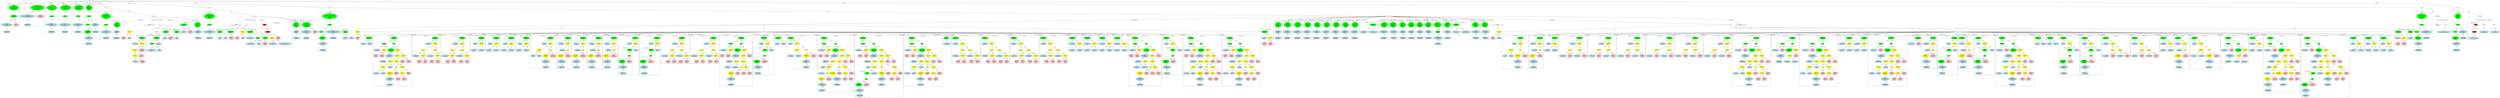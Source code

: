 strict graph "" {
	graph [bb="0,0,45658,2165.9"];
	node [label="\N"];
	subgraph cluster43 {
		graph [bb="2172,1417.5,2408,1678.4",
			label="jfdctint.c:150:3",
			lheight=0.21,
			lp="2290,1666.9",
			lwidth=1.17
		];
		44	[fillcolor=lightblue,
			height=0.74639,
			label="ID
name: seed",
			pos="2235,1462.9",
			style=filled,
			width=1.5321];
		43	[fillcolor=green,
			height=0.74639,
			label="Assignment
op: =",
			pos="2342,1620.5",
			style=filled,
			width=1.6106];
		43 -- 44	[label=lvalue,
			lp="2306,1536.3",
			pos="2324.8,1594.5 2304.8,1565.4 2271.9,1517.6 2252,1488.6"];
		45	[fillcolor=pink,
			height=1.041,
			label="Constant
type: int
value: 1",
			pos="2354,1462.9",
			style=filled,
			width=1.2767];
		43 -- 45	[label=rvalue,
			lp="2366,1536.3",
			pos="2344,1593.5 2346,1568 2349,1529.1 2351.2,1500.5"];
	}
	subgraph cluster108 {
		graph [bb="5565,1023.4,5989,1899.6",
			label="jfdctint.c:176:6",
			lheight=0.21,
			lp="5777,1888.1",
			lwidth=1.17,
			style=dashed
		];
		113	[fillcolor=lightblue,
			height=0.74639,
			label="IdentifierType
names: ['void']",
			pos="5648,1058.3",
			style="filled,dashed",
			width=1.9053];
		112	[fillcolor=lightblue,
			height=1.041,
			label="TypeDecl
declname: None
quals: []",
			pos="5648,1200.6",
			style="filled,dashed",
			width=2.082];
		112 -- 113	[label=type,
			lp="5660,1131.7",
			pos="5648,1163.1 5648,1138.8 5648,1107.3 5648,1085.4"];
		111	[fillcolor=green,
			height=1.041,
			label="Typename
name: None
quals: []",
			pos="5636,1326.6",
			style="filled,dashed",
			width=1.6303];
		111 -- 112	[label=type,
			lp="5655,1263.6",
			pos="5639.5,1289.1 5641.1,1273.1 5642.9,1254.3 5644.4,1238.3"];
		110	[fillcolor=green,
			height=0.5,
			label=ParamList,
			pos="5620,1462.9",
			style="filled,dashed",
			width=1.3179];
		110 -- 111	[label="params[0]",
			lp="5656,1400",
			pos="5622,1444.9 5624.4,1424.7 5628.5,1390.5 5631.6,1364.2"];
		109	[fillcolor=green,
			height=0.5,
			label=FuncDecl,
			pos="5769,1620.5",
			style="filled,dashed",
			width=1.2457];
		109 -- 110	[label=args,
			lp="5706.5,1536.3",
			pos="5753.6,1603.4 5725.1,1573.6 5664.2,1510.1 5635.5,1480.1"];
		114	[fillcolor=lightblue,
			height=1.041,
			label="TypeDecl
declname: jfdctint_jpeg_fdct_islow
quals: []",
			pos="5833,1462.9",
			style="filled,dashed",
			width=4.1051];
		109 -- 114	[label=type,
			lp="5817,1536.3",
			pos="5776,1602.5 5786,1578.1 5804.8,1532.5 5818.1,1500.2"];
		115	[fillcolor=lightblue,
			height=0.74639,
			label="IdentifierType
names: ['void']",
			pos="5833,1326.6",
			style="filled,dashed",
			width=1.9053];
		114 -- 115	[label=type,
			lp="5845,1400",
			pos="5833,1425.2 5833,1402.5 5833,1374 5833,1353.6"];
		108	[fillcolor=green,
			height=1.6303,
			label="Decl
name: jfdctint_jpeg_fdct_islow
quals: []
storage: []
funcspec: []",
			pos="5769,1809.9",
			style="filled,dashed",
			width=3.673];
		108 -- 109	[label=type,
			lp="5781,1725.7",
			pos="5769,1751.1 5769,1712.4 5769,1664 5769,1638.7"];
	}
	subgraph cluster309 {
		graph [bb="31297,645.55,31850,1384.5",
			label="jfdctint.c:209:5",
			lheight=0.21,
			lp="31574,1373",
			lwidth=1.17
		];
		310	[fillcolor=lightblue,
			height=0.74639,
			label="ID
name: z1",
			pos="31586,1200.6",
			style=filled,
			width=1.316];
		309	[fillcolor=green,
			height=0.74639,
			label="Assignment
op: =",
			pos="31701,1326.6",
			style=filled,
			width=1.6106];
		309 -- 310	[label=lvalue,
			lp="31668,1263.6",
			pos="31679,1301.7 31658,1279.6 31628,1247 31608,1225"];
		311	[fillcolor=yellow,
			height=0.74639,
			label="BinaryOp
op: *",
			pos="31701,1200.6",
			style=filled,
			width=1.3749];
		309 -- 311	[label=rvalue,
			lp="31718,1263.6",
			pos="31701,1299.6 31701,1278.4 31701,1248.7 31701,1227.6"];
		312	[fillcolor=yellow,
			height=0.74639,
			label="BinaryOp
op: +",
			pos="31512,1058.3",
			style=filled,
			width=1.3749];
		311 -- 312	[label=left,
			lp="31638,1131.7",
			pos="31677,1176.9 31666,1167.4 31654,1156.4 31642,1147.2 31610,1122.1 31571,1096.2 31544,1079.1"];
		315	[fillcolor=yellow,
			height=0.5,
			label=Cast,
			pos="31701,1058.3",
			style=filled,
			width=0.75];
		311 -- 315	[label=right,
			lp="31714,1131.7",
			pos="31701,1173.6 31701,1145.2 31701,1100.6 31701,1076.4"];
		313	[fillcolor=lightblue,
			height=0.74639,
			label="ID
name: tmp12",
			pos="31368,932.33",
			style=filled,
			width=1.7481];
		312 -- 313	[label=left,
			lp="31458,995.31",
			pos="31486,1035.1 31461,1013.1 31422,979.5 31395,956.99"];
		314	[fillcolor=lightblue,
			height=0.74639,
			label="ID
name: tmp13",
			pos="31512,932.33",
			style=filled,
			width=1.7481];
		312 -- 314	[label=right,
			lp="31525,995.31",
			pos="31512,1031.3 31512,1010.1 31512,980.43 31512,959.28"];
		316	[fillcolor=yellow,
			height=1.041,
			label="Typename
name: None
quals: []",
			pos="31652,932.33",
			style=filled,
			width=1.6303];
		315 -- 316	[label=to_type,
			lp="31700,995.31",
			pos="31694,1040.6 31687,1022.3 31675,992.38 31666,968.8"];
		319	[fillcolor=pink,
			height=1.041,
			label="Constant
type: int
value: 4433",
			pos="31785,932.33",
			style=filled,
			width=1.5713];
		315 -- 319	[label=expr,
			lp="31762,995.31",
			pos="31712,1041.6 31724,1022.9 31746,991.14 31762,966.84"];
		317	[fillcolor=lightblue,
			height=1.041,
			label="TypeDecl
declname: None
quals: []",
			pos="31652,806.38",
			style=filled,
			width=2.082];
		316 -- 317	[label=type,
			lp="31664,869.35",
			pos="31652,894.81 31652,878.81 31652,860.08 31652,844.06"];
		318	[fillcolor=lightblue,
			height=0.74639,
			label="IdentifierType
names: ['int']",
			pos="31652,680.42",
			style="filled,dashed",
			width=1.8463];
		317 -- 318	[label=type,
			lp="31664,743.4",
			pos="31652,768.86 31652,749.15 31652,725.28 31652,707.46"];
	}
	subgraph cluster99 {
		graph [bb="5002,1147.2,5557,1669.5",
			label="jfdctint.c:168:3",
			lheight=0.21,
			lp="5279.5,1658",
			lwidth=1.17
		];
		subgraph cluster105 {
			graph [bb="5010,1155.2,5120,1384.5",
				label="jfdctint.c:168:53",
				lheight=0.21,
				lp="5065,1373",
				lwidth=1.26,
				style=dashed
			];
			106	[fillcolor=pink,
				height=1.041,
				label="Constant
type: int
value: 1",
				pos="5064,1200.6",
				style=filled,
				width=1.2767];
			105	[fillcolor=green,
				height=0.74639,
				label="UnaryOp
op: -",
				pos="5065,1326.6",
				style=filled,
				width=1.316];
			105 -- 106	[label=expr,
				lp="5061.5,1263.6",
				pos="5055.9,1300.1 5053.1,1291.1 5050.4,1280.8 5049,1271.1 5047.4,1259.9 5048.9,1247.7 5051.4,1236.8"];
		}
		102	[fillcolor=lightblue,
			height=0.74639,
			label="ID
name: checksum",
			pos="5205,1200.6",
			style=filled,
			width=2.141];
		101	[fillcolor=yellow,
			height=0.74639,
			label="BinaryOp
op: ==",
			pos="5192,1326.6",
			style=filled,
			width=1.3749];
		101 -- 102	[label=left,
			lp="5209.5,1263.6",
			pos="5194.7,1299.6 5196.9,1278.4 5200.1,1248.7 5202.3,1227.6"];
		103	[fillcolor=lightblue,
			height=0.74639,
			label="ID
name: jfdctint_CHECKSUM",
			pos="5425,1200.6",
			style=filled,
			width=3.457];
		101 -- 103	[label=right,
			lp="5305,1263.6",
			pos="5218,1303.7 5227.7,1296 5239,1287.7 5250,1281.1 5287.1,1258.9 5331.4,1238.8 5366.2,1224.4"];
		100	[fillcolor=red,
			height=0.5,
			label=TernaryOp,
			pos="5113,1462.9",
			style=filled,
			width=1.3721];
		100 -- 105	[label=iffalse,
			lp="5111,1400",
			pos="5106.9,1444.9 5098.6,1421.8 5083.8,1380.1 5074.1,1353.2"];
		100 -- 101	[label=cond,
			lp="5166.5,1400",
			pos="5122.8,1445.2 5136.6,1421.8 5161.6,1379.3 5177.5,1352.3"];
		104	[fillcolor=pink,
			height=1.041,
			label="Constant
type: int
value: 0",
			pos="5305,1326.6",
			style=filled,
			width=1.2767];
		100 -- 104	[label=iftrue,
			lp="5252,1400",
			pos="5142.6,1448.3 5171.4,1434.3 5215.7,1411 5250,1384.5 5260.2,1376.6 5270.3,1366.8 5279.1,1357.6"];
		99	[fillcolor=red,
			height=0.5,
			label=Return,
			pos="5054,1620.5",
			style=filled,
			width=0.95686];
		99 -- 100	[label=expr,
			lp="5100.5,1536.3",
			pos="5060.4,1602.5 5071.8,1572.6 5095.2,1510.8 5106.6,1480.9"];
	}
	subgraph cluster296 {
		graph [bb="30781,771.51,31289,1384.5",
			label="jfdctint.c:207:5",
			lheight=0.21,
			lp="31035,1373",
			lwidth=1.17
		];
		298	[fillcolor=lightblue,
			height=0.74639,
			label="ID
name: dataptr",
			pos="30854,1058.3",
			style=filled,
			width=1.8071];
		297	[fillcolor=green,
			height=0.5,
			label=ArrayRef,
			pos="30983,1200.6",
			style=filled,
			width=1.2277];
		297 -- 298	[label=name,
			lp="30942,1131.7",
			pos="30968,1183.5 30946,1159.1 30903,1112.3 30876,1083.6"];
		299	[fillcolor=pink,
			height=1.041,
			label="Constant
type: int
value: 4",
			pos="30983,1058.3",
			style=filled,
			width=1.2767];
		297 -- 299	[label=subscript,
			lp="31008,1131.7",
			pos="30983,1182.4 30983,1161 30983,1123.7 30983,1095.8"];
		296	[fillcolor=green,
			height=0.74639,
			label="Assignment
op: =",
			pos="31153,1326.6",
			style=filled,
			width=1.6106];
		296 -- 297	[label=lvalue,
			lp="31096,1263.6",
			pos="31123,1303.4 31088,1278.4 31033,1238.2 31004,1216.6"];
		300	[fillcolor=green,
			height=0.5,
			label=Cast,
			pos="31153,1200.6",
			style=filled,
			width=0.75];
		296 -- 300	[label=rvalue,
			lp="31170,1263.6",
			pos="31153,1299.6 31153,1275.3 31153,1239.8 31153,1218.8"];
		301	[fillcolor=green,
			height=1.041,
			label="Typename
name: None
quals: []",
			pos="31106,1058.3",
			style=filled,
			width=1.6303];
		300 -- 301	[label=to_type,
			lp="31154,1131.7",
			pos="31147,1183 31140,1161.4 31127,1123.2 31118,1095"];
		304	[fillcolor=yellow,
			height=0.74639,
			label="BinaryOp
op: <<",
			pos="31232,1058.3",
			style=filled,
			width=1.3749];
		300 -- 304	[label=expr,
			lp="31208,1131.7",
			pos="31162,1183.5 31176,1159.2 31202,1112.8 31218,1084.1"];
		302	[fillcolor=lightblue,
			height=1.041,
			label="TypeDecl
declname: None
quals: []",
			pos="30953,932.33",
			style=filled,
			width=2.082];
		301 -- 302	[label=type,
			lp="31051,995.31",
			pos="31070,1028.2 31047,1009.1 31016,984.13 30992,964.6"];
		305	[fillcolor=yellow,
			height=0.74639,
			label="BinaryOp
op: -",
			pos="31121,932.33",
			style=filled,
			width=1.3749];
		304 -- 305	[label=left,
			lp="31194,995.31",
			pos="31211,1033.7 31191,1011.6 31162,978.88 31142,956.85"];
		308	[fillcolor=pink,
			height=1.041,
			label="Constant
type: int
value: 2",
			pos="31234,932.33",
			style=filled,
			width=1.2767];
		304 -- 308	[label=right,
			lp="31247,995.31",
			pos="31232,1031.3 31233,1013.6 31233,989.78 31233,970.09"];
		303	[fillcolor=lightblue,
			height=0.74639,
			label="IdentifierType
names: ['int']",
			pos="30927,806.38",
			style="filled,dashed",
			width=1.8463];
		302 -- 303	[label=type,
			lp="30954,869.35",
			pos="30945,894.81 30941,875.1 30936,851.23 30932,833.42"];
		306	[fillcolor=lightblue,
			height=0.74639,
			label="ID
name: tmp10",
			pos="31074,806.38",
			style=filled,
			width=1.7481];
		305 -- 306	[label=left,
			lp="31110,869.35",
			pos="31111,905.95 31103,884.7 31092,854.51 31084,833.15"];
		307	[fillcolor=lightblue,
			height=0.74639,
			label="ID
name: tmp11",
			pos="31218,806.38",
			style=filled,
			width=1.7481];
		305 -- 307	[label=right,
			lp="31189,869.35",
			pos="31140,907.43 31157,885.76 31182,853.96 31199,832.05"];
	}
	subgraph cluster48 {
		graph [bb="2792,1281.1,3000,1520.8",
			label="jfdctint.c:153:9",
			lheight=0.21,
			lp="2896,1509.3",
			lwidth=1.17
		];
		49	[fillcolor=lightblue,
			height=0.74639,
			label="ID
name: i",
			pos="2841,1326.6",
			style=filled,
			width=1.1392];
		48	[fillcolor=green,
			height=0.74639,
			label="Assignment
op: =",
			pos="2858,1462.9",
			style=filled,
			width=1.6106];
		48 -- 49	[label=lvalue,
			lp="2869,1400",
			pos="2854.7,1436 2851.7,1412.2 2847.3,1377.2 2844.3,1353.4"];
		50	[fillcolor=pink,
			height=1.041,
			label="Constant
type: int
value: 0",
			pos="2946,1326.6",
			style=filled,
			width=1.2767];
		48 -- 50	[label=rvalue,
			lp="2919,1400",
			pos="2874.3,1437 2888.6,1415.3 2909.3,1383.7 2924.8,1360"];
	}
	subgraph cluster94 {
		graph [bb="3810,1165.8,4098,1520.8",
			label="jfdctint.c:167:5",
			lheight=0.21,
			lp="3954,1509.3",
			lwidth=1.17
		];
		95	[fillcolor=lightblue,
			height=0.74639,
			label="ID
name: checksum",
			pos="3898,1326.6",
			style=filled,
			width=2.141];
		94	[fillcolor=green,
			height=0.74639,
			label="Assignment
op: +=",
			pos="4032,1462.9",
			style=filled,
			width=1.6106];
		94 -- 95	[label=lvalue,
			lp="3995,1400",
			pos="4008.4,1438.2 3984.3,1414.1 3947.2,1376.9 3922.8,1352.4"];
		96	[fillcolor=green,
			height=0.5,
			label=ArrayRef,
			pos="4037,1326.6",
			style=filled,
			width=1.2277];
		94 -- 96	[label=rvalue,
			lp="4052,1400",
			pos="4033,1436 4034,1409.2 4035.5,1368 4036.4,1344.9"];
		97	[fillcolor=lightblue,
			height=0.74639,
			label="ID
name: jfdctint_data",
			pos="3904,1200.6",
			style=filled,
			width=2.3963];
		96 -- 97	[label=name,
			lp="3994.5,1263.6",
			pos="4020.2,1309.9 3997.6,1288.9 3957.5,1251.5 3930.8,1226.6"];
		98	[fillcolor=lightblue,
			height=0.74639,
			label="ID
name: i",
			pos="4049,1200.6",
			style=filled,
			width=1.1392];
		96 -- 98	[label=subscript,
			lp="4068.5,1263.6",
			pos="4038.7,1308.3 4040.7,1287.5 4044.1,1252.1 4046.5,1227.8"];
	}
	subgraph cluster92 {
		graph [bb="3692,1291.7,3802,1520.8",
			label="jfdctint.c:166:26",
			lheight=0.21,
			lp="3747,1509.3",
			lwidth=1.26
		];
		93	[fillcolor=lightblue,
			height=0.74639,
			label="ID
name: i",
			pos="3747,1326.6",
			style=filled,
			width=1.1392];
		92	[fillcolor=green,
			height=0.74639,
			label="UnaryOp
op: ++",
			pos="3747,1462.9",
			style=filled,
			width=1.316];
		92 -- 93	[label=expr,
			lp="3759.5,1400",
			pos="3747,1436 3747,1412.4 3747,1377.6 3747,1353.9"];
	}
	subgraph cluster54 {
		graph [bb="3008,1291.7,3118,1520.8",
			label="jfdctint.c:153:24",
			lheight=0.21,
			lp="3063,1509.3",
			lwidth=1.26
		];
		55	[fillcolor=lightblue,
			height=0.74639,
			label="ID
name: i",
			pos="3063,1326.6",
			style=filled,
			width=1.1392];
		54	[fillcolor=green,
			height=0.74639,
			label="UnaryOp
op: p++",
			pos="3063,1462.9",
			style=filled,
			width=1.316];
		54 -- 55	[label=expr,
			lp="3075.5,1400",
			pos="3063,1436 3063,1412.4 3063,1377.6 3063,1353.9"];
	}
	subgraph cluster273 {
		graph [bb="30504,1023.4,30773,1384.5",
			label="jfdctint.c:203:5",
			lheight=0.21,
			lp="30638,1373",
			lwidth=1.17
		];
		274	[fillcolor=lightblue,
			height=0.74639,
			label="ID
name: tmp11",
			pos="30576,1200.6",
			style=filled,
			width=1.7481];
		273	[fillcolor=green,
			height=0.74639,
			label="Assignment
op: =",
			pos="30706,1326.6",
			style=filled,
			width=1.6106];
		273 -- 274	[label=lvalue,
			lp="30666,1263.6",
			pos="30681,1302 30658,1280.1 30624,1247.6 30601,1225.6"];
		275	[fillcolor=yellow,
			height=0.74639,
			label="BinaryOp
op: +",
			pos="30706,1200.6",
			style=filled,
			width=1.3749];
		273 -- 275	[label=rvalue,
			lp="30723,1263.6",
			pos="30706,1299.6 30706,1278.4 30706,1248.7 30706,1227.6"];
		276	[fillcolor=lightblue,
			height=0.74639,
			label="ID
name: tmp1",
			pos="30571,1058.3",
			style=filled,
			width=1.6303];
		275 -- 276	[label=left,
			lp="30656,1131.7",
			pos="30684,1176.5 30659,1150.8 30619,1109.5 30594,1083.4"];
		277	[fillcolor=lightblue,
			height=0.74639,
			label="ID
name: tmp2",
			pos="30706,1058.3",
			style=filled,
			width=1.6303];
		275 -- 277	[label=right,
			lp="30719,1131.7",
			pos="30706,1173.6 30706,1148.4 30706,1110.4 30706,1085.2"];
	}
	subgraph cluster86 {
		graph [bb="4310,1281.1,4518,1520.8",
			label="jfdctint.c:166:9",
			lheight=0.21,
			lp="4414,1509.3",
			lwidth=1.17
		];
		87	[fillcolor=lightblue,
			height=0.74639,
			label="ID
name: i",
			pos="4359,1326.6",
			style=filled,
			width=1.1392];
		86	[fillcolor=green,
			height=0.74639,
			label="Assignment
op: =",
			pos="4377,1462.9",
			style=filled,
			width=1.6106];
		86 -- 87	[label=lvalue,
			lp="4387,1400",
			pos="4373.5,1436 4370.3,1412.2 4365.6,1377.2 4362.5,1353.4"];
		88	[fillcolor=pink,
			height=1.041,
			label="Constant
type: int
value: 0",
			pos="4464,1326.6",
			style=filled,
			width=1.2767];
		86 -- 88	[label=rvalue,
			lp="4438,1400",
			pos="4393.2,1437 4407.2,1415.3 4427.7,1383.7 4443,1360"];
	}
	subgraph cluster153 {
		graph [bb="26620,1291.7,26768,1710.2",
			label="jfdctint.c:180:7",
			lheight=0.21,
			lp="26694,1698.7",
			lwidth=1.17,
			style=dashed
		];
		155	[fillcolor=lightblue,
			height=0.74639,
			label="IdentifierType
names: ['int']",
			pos="26694,1326.6",
			style="filled,dashed",
			width=1.8463];
		154	[fillcolor=lightblue,
			height=1.041,
			label="TypeDecl
declname: z1
quals: []",
			pos="26692,1462.9",
			style="filled,dashed",
			width=1.7481];
		154 -- 155	[label=type,
			lp="26705,1400",
			pos="26693,1425.2 26693,1402.5 26693,1374 26694,1353.6"];
		153	[fillcolor=green,
			height=1.6303,
			label="Decl
name: z1
quals: []
storage: []
funcspec: []",
			pos="26688,1620.5",
			style="filled,dashed",
			width=1.591];
		153 -- 154	[label=type,
			lp="26703,1536.3",
			pos="26689,1561.6 26690,1541.2 26691,1518.8 26691,1500.7"];
	}
	subgraph cluster81 {
		graph [bb="4846,1291.7,4994,1710.2",
			label="jfdctint.c:164:7",
			lheight=0.21,
			lp="4920,1698.7",
			lwidth=1.17,
			style=dashed
		];
		83	[fillcolor=lightblue,
			height=0.74639,
			label="IdentifierType
names: ['int']",
			pos="4920,1326.6",
			style="filled,dashed",
			width=1.8463];
		82	[fillcolor=lightblue,
			height=1.041,
			label="TypeDecl
declname: i
quals: []",
			pos="4918,1462.9",
			style="filled,dashed",
			width=1.5713];
		82 -- 83	[label=type,
			lp="4931,1400",
			pos="4918.5,1425.2 4918.9,1402.5 4919.3,1374 4919.6,1353.6"];
		81	[fillcolor=green,
			height=1.6303,
			label="Decl
name: i
quals: []
storage: []
funcspec: []",
			pos="4915,1620.5",
			style="filled,dashed",
			width=1.591];
		81 -- 82	[label=type,
			lp="4929,1536.3",
			pos="4916.1,1561.6 4916.5,1541.2 4916.9,1518.8 4917.3,1500.7"];
	}
	subgraph cluster150 {
		graph [bb="26438,1291.7,26612,1710.2",
			label="jfdctint.c:179:28",
			lheight=0.21,
			lp="26525,1698.7",
			lwidth=1.26,
			style=dashed
		];
		152	[fillcolor=lightblue,
			height=0.74639,
			label="IdentifierType
names: ['int']",
			pos="26525,1326.6",
			style="filled,dashed",
			width=1.8463];
		151	[fillcolor=lightblue,
			height=1.041,
			label="TypeDecl
declname: tmp13
quals: []",
			pos="26525,1462.9",
			style="filled,dashed",
			width=2.1999];
		151 -- 152	[label=type,
			lp="26537,1400",
			pos="26525,1425.2 26525,1402.5 26525,1374 26525,1353.6"];
		150	[fillcolor=green,
			height=1.6303,
			label="Decl
name: tmp13
quals: []
storage: []
funcspec: []",
			pos="26517,1620.5",
			style="filled,dashed",
			width=1.7481];
		150 -- 151	[label=type,
			lp="26534,1536.3",
			pos="26520,1561.6 26521,1541.2 26522,1518.8 26523,1500.7"];
	}
	subgraph cluster77 {
		graph [bb="4526,1291.7,4838,1710.2",
			label="jfdctint.c:163:7",
			lheight=0.21,
			lp="4682,1698.7",
			lwidth=1.17
		];
		79	[fillcolor=lightblue,
			height=0.74639,
			label="IdentifierType
names: ['int']",
			pos="4627,1326.6",
			style="filled,dashed",
			width=1.8463];
		78	[fillcolor=lightblue,
			height=1.041,
			label="TypeDecl
declname: checksum
quals: []",
			pos="4627,1462.9",
			style=filled,
			width=2.5731];
		78 -- 79	[label=type,
			lp="4639,1400",
			pos="4627,1425.2 4627,1402.5 4627,1374 4627,1353.6"];
		77	[fillcolor=green,
			height=1.6303,
			label="Decl
name: checksum
quals: []
storage: []
funcspec: []",
			pos="4627,1620.5",
			style=filled,
			width=2.141];
		77 -- 78	[label=type,
			lp="4639,1536.3",
			pos="4627,1561.6 4627,1541.2 4627,1518.8 4627,1500.7"];
		80	[fillcolor=pink,
			height=1.041,
			label="Constant
type: int
value: 0",
			pos="4784,1462.9",
			style=filled,
			width=1.2767];
		77 -- 80	[label=init,
			lp="4730.5,1536.3",
			pos="4674.5,1574.1 4691.8,1557.5 4711.4,1538.4 4729,1520.8 4737.9,1511.9 4747.6,1502 4756.2,1493"];
	}
	subgraph cluster147 {
		graph [bb="26256,1291.7,26430,1710.2",
			label="jfdctint.c:179:21",
			lheight=0.21,
			lp="26343,1698.7",
			lwidth=1.26,
			style=dashed
		];
		149	[fillcolor=lightblue,
			height=0.74639,
			label="IdentifierType
names: ['int']",
			pos="26343,1326.6",
			style="filled,dashed",
			width=1.8463];
		148	[fillcolor=lightblue,
			height=1.041,
			label="TypeDecl
declname: tmp12
quals: []",
			pos="26343,1462.9",
			style="filled,dashed",
			width=2.1999];
		148 -- 149	[label=type,
			lp="26355,1400",
			pos="26343,1425.2 26343,1402.5 26343,1374 26343,1353.6"];
		147	[fillcolor=green,
			height=1.6303,
			label="Decl
name: tmp12
quals: []
storage: []
funcspec: []",
			pos="26335,1620.5",
			style="filled,dashed",
			width=1.7481];
		147 -- 148	[label=type,
			lp="26352,1536.3",
			pos="26338,1561.6 26339,1541.2 26340,1518.8 26341,1500.7"];
	}
	subgraph cluster72 {
		graph [bb="3448,1291.7,3684,1899.6",
			label="jfdctint.c:161:5",
			lheight=0.21,
			lp="3566,1888.1",
			lwidth=1.17,
			style=dashed
		];
		75	[fillcolor=lightblue,
			height=0.74639,
			label="IdentifierType
names: ['int']",
			pos="3566,1326.6",
			style="filled,dashed",
			width=1.8463];
		74	[fillcolor=lightblue,
			height=1.041,
			label="TypeDecl
declname: jfdctint_return
quals: []",
			pos="3566,1462.9",
			style="filled,dashed",
			width=3.0445];
		74 -- 75	[label=type,
			lp="3578,1400",
			pos="3566,1425.2 3566,1402.5 3566,1374 3566,1353.6"];
		73	[fillcolor=green,
			height=0.5,
			label=FuncDecl,
			pos="3566,1620.5",
			style="filled,dashed",
			width=1.2457];
		73 -- 74	[label=type,
			lp="3578,1536.3",
			pos="3566,1602.2 3566,1577.9 3566,1532.8 3566,1500.7"];
		72	[fillcolor=green,
			height=1.6303,
			label="Decl
name: jfdctint_return
quals: []
storage: []
funcspec: []",
			pos="3566,1809.9",
			style="filled,dashed",
			width=2.5927];
		72 -- 73	[label=type,
			lp="3578,1725.7",
			pos="3566,1751.1 3566,1712.4 3566,1664 3566,1638.7"];
	}
	subgraph cluster320 {
		graph [bb="31858,131.35,32544,1384.5",
			label="jfdctint.c:210:5",
			lheight=0.21,
			lp="32201,1373",
			lwidth=1.17
		];
		322	[fillcolor=lightblue,
			height=0.74639,
			label="ID
name: dataptr",
			pos="31949,1058.3",
			style=filled,
			width=1.8071];
		321	[fillcolor=green,
			height=0.5,
			label=ArrayRef,
			pos="32078,1200.6",
			style=filled,
			width=1.2277];
		321 -- 322	[label=name,
			lp="32038,1131.7",
			pos="32063,1183.5 32041,1159.1 31998,1112.3 31971,1083.6"];
		323	[fillcolor=pink,
			height=1.041,
			label="Constant
type: int
value: 2",
			pos="32078,1058.3",
			style=filled,
			width=1.2767];
		321 -- 323	[label=subscript,
			lp="32102,1131.7",
			pos="32078,1182.4 32078,1161 32078,1123.7 32078,1095.8"];
		320	[fillcolor=green,
			height=0.74639,
			label="Assignment
op: =",
			pos="32263,1326.6",
			style=filled,
			width=1.6106];
		320 -- 321	[label=lvalue,
			lp="32199,1263.6",
			pos="32231,1304 32193,1278.9 32132,1238.1 32100,1216.4"];
		324	[fillcolor=green,
			height=0.5,
			label=Cast,
			pos="32263,1200.6",
			style=filled,
			width=0.75];
		320 -- 324	[label=rvalue,
			lp="32280,1263.6",
			pos="32263,1299.6 32263,1275.3 32263,1239.8 32263,1218.8"];
		325	[fillcolor=green,
			height=1.041,
			label="Typename
name: None
quals: []",
			pos="32201,1058.3",
			style=filled,
			width=1.6303];
		324 -- 325	[label=to_type,
			lp="32256,1131.7",
			pos="32256,1183.3 32246,1161.6 32229,1123 32217,1094.6"];
		328	[fillcolor=yellow,
			height=0.74639,
			label="BinaryOp
op: >>",
			pos="32327,1058.3",
			style=filled,
			width=1.3749];
		324 -- 328	[label=expr,
			lp="32310,1131.7",
			pos="32270,1183.3 32282,1159 32302,1113.2 32315,1084.5"];
		326	[fillcolor=lightblue,
			height=1.041,
			label="TypeDecl
declname: None
quals: []",
			pos="32067,932.33",
			style=filled,
			width=2.082];
		325 -- 326	[label=type,
			lp="32155,995.31",
			pos="32168,1027 32148,1008.5 32123,984.84 32102,965.94"];
		329	[fillcolor=yellow,
			height=0.74639,
			label="BinaryOp
op: +",
			pos="32263,932.33",
			style=filled,
			width=1.3749];
		328 -- 329	[label=left,
			lp="32308,995.31",
			pos="32314,1032.2 32303,1010.7 32287,979.87 32276,958.38"];
		350	[fillcolor=yellow,
			height=0.74639,
			label="BinaryOp
op: -",
			pos="32380,932.33",
			style=filled,
			width=1.3749];
		328 -- 350	[label=right,
			lp="32370,995.31",
			pos="32338,1031.9 32347,1010.5 32360,980.06 32369,958.68"];
		327	[fillcolor=lightblue,
			height=0.74639,
			label="IdentifierType
names: ['int']",
			pos="31973,806.38",
			style="filled,dashed",
			width=1.8463];
		326 -- 327	[label=type,
			lp="32038,869.35",
			pos="32041,897.13 32026,876.64 32006,851.03 31992,832.42"];
		330	[fillcolor=yellow,
			height=0.74639,
			label="BinaryOp
op: +",
			pos="32107,806.38",
			style=filled,
			width=1.3749];
		329 -- 330	[label=left,
			lp="32204,869.35",
			pos="32236,909.74 32207,887.06 32163,851.59 32134,828.93"];
		339	[fillcolor=yellow,
			height=0.74639,
			label="BinaryOp
op: <<",
			pos="32264,806.38",
			style=filled,
			width=1.3749];
		329 -- 339	[label=right,
			lp="32277,869.35",
			pos="32263,905.35 32263,884.19 32264,854.47 32264,833.33"];
		351	[fillcolor=pink,
			height=1.041,
			label="Constant
type: int
value: 13",
			pos="32379,806.38",
			style=filled,
			width=1.316];
		350 -- 351	[label=left,
			lp="32390,869.35",
			pos="32380,905.35 32380,887.6 32379,863.82 32379,844.14"];
		352	[fillcolor=pink,
			height=1.041,
			label="Constant
type: int
value: 2",
			pos="32490,806.38",
			style=filled,
			width=1.2767];
		350 -- 352	[label=right,
			lp="32455,869.35",
			pos="32401,907.72 32419,887.77 32444,859.08 32463,837.48"];
		331	[fillcolor=lightblue,
			height=0.74639,
			label="ID
name: z1",
			pos="31948,680.42",
			style=filled,
			width=1.316];
		330 -- 331	[label=left,
			lp="32048,743.4",
			pos="32079,783.79 32050,760.97 32004,725.21 31975,702.56"];
		332	[fillcolor=yellow,
			height=0.74639,
			label="BinaryOp
op: *",
			pos="32063,680.42",
			style=filled,
			width=1.3749];
		330 -- 332	[label=right,
			lp="32101,743.4",
			pos="32098,779.69 32090,758.42 32080,728.34 32072,707.07"];
		333	[fillcolor=lightblue,
			height=0.74639,
			label="ID
name: tmp13",
			pos="31929,544.08",
			style=filled,
			width=1.7481];
		332 -- 333	[label=left,
			lp="32018,617.45",
			pos="32040,656.33 32016,632.02 31978,593.93 31953,569.23"];
		334	[fillcolor=yellow,
			height=0.5,
			label=Cast,
			pos="32037,544.08",
			style=filled,
			width=0.75];
		332 -- 334	[label=right,
			lp="32066,617.45",
			pos="32058,653.52 32053,626.53 32045,585.02 32040,561.97"];
		335	[fillcolor=yellow,
			height=1.041,
			label="Typename
name: None
quals: []",
			pos="31933,418.12",
			style=filled,
			width=1.6303];
		334 -- 335	[label=to_type,
			lp="32012,481.1",
			pos="32024,527.88 32008,508.94 31981,476.06 31960,451.4"];
		338	[fillcolor=pink,
			height=1.041,
			label="Constant
type: int
value: 6270",
			pos="32066,418.12",
			style=filled,
			width=1.5713];
		334 -- 338	[label=expr,
			lp="32066,481.1",
			pos="32041,526.1 32045,507.93 32052,478.57 32058,455.2"];
		336	[fillcolor=lightblue,
			height=1.041,
			label="TypeDecl
declname: None
quals: []",
			pos="31941,292.17",
			style=filled,
			width=2.082];
		335 -- 336	[label=type,
			lp="31950,355.15",
			pos="31935,380.6 31936,364.61 31938,345.87 31939,329.86"];
		337	[fillcolor=lightblue,
			height=0.74639,
			label="IdentifierType
names: ['int']",
			pos="31941,166.22",
			style="filled,dashed",
			width=1.8463];
		336 -- 337	[label=type,
			lp="31953,229.19",
			pos="31941,254.65 31941,234.94 31941,211.07 31941,193.26"];
		340	[fillcolor=yellow,
			height=0.5,
			label=Cast,
			pos="32264,680.42",
			style=filled,
			width=0.75];
		339 -- 340	[label=left,
			lp="32274,743.4",
			pos="32264,779.39 32264,755.11 32264,719.56 32264,698.62"];
		345	[fillcolor=yellow,
			height=0.74639,
			label="BinaryOp
op: -",
			pos="32377,680.42",
			style=filled,
			width=1.3749];
		339 -- 345	[label=right,
			lp="32341,743.4",
			pos="32285,782.06 32305,760.04 32335,727.18 32355,705.06"];
		341	[fillcolor=yellow,
			height=1.041,
			label="Typename
name: None
quals: []",
			pos="32141,544.08",
			style=filled,
			width=1.6303];
		340 -- 341	[label=to_type,
			lp="32234,617.45",
			pos="32251,664.79 32231,643.78 32195,604.52 32170,576.7"];
		344	[fillcolor=pink,
			height=1.041,
			label="Constant
type: int
value: 1",
			pos="32264,544.08",
			style=filled,
			width=1.2767];
		340 -- 344	[label=expr,
			lp="32276,617.45",
			pos="32264,662.41 32264,642.21 32264,607.97 32264,581.67"];
		346	[fillcolor=yellow,
			height=0.74639,
			label="BinaryOp
op: -",
			pos="32377,544.08",
			style=filled,
			width=1.3749];
		345 -- 346	[label=left,
			lp="32386,617.45",
			pos="32377,653.52 32377,629.88 32377,595.11 32377,571.36"];
		349	[fillcolor=pink,
			height=1.041,
			label="Constant
type: int
value: 1",
			pos="32490,544.08",
			style=filled,
			width=1.2767];
		345 -- 349	[label=right,
			lp="32447,617.45",
			pos="32397,655.71 32416,633.42 32444,599.92 32464,575.63"];
		343	[fillcolor=lightblue,
			height=0.74639,
			label="IdentifierType
names: ['int']",
			pos="32216,292.17",
			style="filled,dashed",
			width=1.8463];
		342	[fillcolor=lightblue,
			height=1.041,
			label="TypeDecl
declname: None
quals: []",
			pos="32216,418.12",
			style=filled,
			width=2.082];
		342 -- 343	[label=type,
			lp="32228,355.15",
			pos="32216,380.6 32216,360.89 32216,337.03 32216,319.21"];
		341 -- 342	[label=type,
			lp="32195,481.1",
			pos="32162,508.88 32172,491.97 32184,471.58 32195,454.51"];
		347	[fillcolor=pink,
			height=1.041,
			label="Constant
type: int
value: 13",
			pos="32366,418.12",
			style=filled,
			width=1.316];
		346 -- 347	[label=left,
			lp="32382,481.1",
			pos="32375,517.09 32373,499.34 32371,475.57 32369,455.89"];
		348	[fillcolor=pink,
			height=1.041,
			label="Constant
type: int
value: 2",
			pos="32477,418.12",
			style=filled,
			width=1.2767];
		346 -- 348	[label=right,
			lp="32446,481.1",
			pos="32396,519.18 32412,499.48 32435,471.4 32452,450"];
	}
	subgraph cluster126 {
		graph [bb="26084,1291.7,26248,1710.2",
			label="jfdctint.c:178:25",
			lheight=0.21,
			lp="26166,1698.7",
			lwidth=1.26,
			style=dashed
		];
		128	[fillcolor=lightblue,
			height=0.74639,
			label="IdentifierType
names: ['int']",
			pos="26166,1326.6",
			style="filled,dashed",
			width=1.8463];
		127	[fillcolor=lightblue,
			height=1.041,
			label="TypeDecl
declname: tmp3
quals: []",
			pos="26166,1462.9",
			style="filled,dashed",
			width=2.0624];
		127 -- 128	[label=type,
			lp="26178,1400",
			pos="26166,1425.2 26166,1402.5 26166,1374 26166,1353.6"];
		126	[fillcolor=green,
			height=1.6303,
			label="Decl
name: tmp3
quals: []
storage: []
funcspec: []",
			pos="26158,1620.5",
			style="filled,dashed",
			width=1.6303];
		126 -- 127	[label=type,
			lp="26175,1536.3",
			pos="26161,1561.6 26162,1541.2 26163,1518.8 26164,1500.7"];
	}
	subgraph cluster66 {
		graph [bb="2496,1023.4,2784,1384.5",
			label="jfdctint.c:155:5",
			lheight=0.21,
			lp="2640,1373",
			lwidth=1.17
		];
		68	[fillcolor=lightblue,
			height=0.74639,
			label="ID
name: jfdctint_data",
			pos="2590,1058.3",
			style=filled,
			width=2.3963];
		67	[fillcolor=green,
			height=0.5,
			label=ArrayRef,
			pos="2600,1200.6",
			style=filled,
			width=1.2277];
		67 -- 68	[label=name,
			lp="2611.5,1131.7",
			pos="2598.8,1182.4 2597,1158.1 2593.9,1113.6 2591.8,1085.2"];
		69	[fillcolor=lightblue,
			height=0.74639,
			label="ID
name: i",
			pos="2735,1058.3",
			style=filled,
			width=1.1392];
		67 -- 69	[label=subscript,
			lp="2702.5,1131.7",
			pos="2616.2,1183.5 2626.7,1173.1 2640.6,1159.3 2653,1147.2 2667.1,1133.3 2671.3,1130.5 2685,1116.2 2695.4,1105.2 2706.6,1092.6 2715.7,\
1082.1"];
		66	[fillcolor=green,
			height=0.74639,
			label="Assignment
op: =",
			pos="2658,1326.6",
			style=filled,
			width=1.6106];
		66 -- 67	[label=lvalue,
			lp="2650,1263.6",
			pos="2646.1,1300.2 2634.7,1275.8 2617.8,1239.7 2608,1218.6"];
		70	[fillcolor=lightblue,
			height=0.74639,
			label="ID
name: seed",
			pos="2717,1200.6",
			style=filled,
			width=1.5321];
		66 -- 70	[label=rvalue,
			lp="2709,1263.6",
			pos="2670.1,1300.2 2680.3,1278.8 2694.8,1248.4 2704.9,1227"];
	}
	subgraph cluster123 {
		graph [bb="25912,1291.7,26076,1710.2",
			label="jfdctint.c:178:19",
			lheight=0.21,
			lp="25994,1698.7",
			lwidth=1.26,
			style=dashed
		];
		125	[fillcolor=lightblue,
			height=0.74639,
			label="IdentifierType
names: ['int']",
			pos="25994,1326.6",
			style="filled,dashed",
			width=1.8463];
		124	[fillcolor=lightblue,
			height=1.041,
			label="TypeDecl
declname: tmp2
quals: []",
			pos="25994,1462.9",
			style="filled,dashed",
			width=2.0624];
		124 -- 125	[label=type,
			lp="26006,1400",
			pos="25994,1425.2 25994,1402.5 25994,1374 25994,1353.6"];
		123	[fillcolor=green,
			height=1.6303,
			label="Decl
name: tmp2
quals: []
storage: []
funcspec: []",
			pos="25986,1620.5",
			style="filled,dashed",
			width=1.6303];
		123 -- 124	[label=type,
			lp="26003,1536.3",
			pos="25989,1561.6 25990,1541.2 25991,1518.8 25992,1500.7"];
	}
	subgraph cluster120 {
		graph [bb="25740,1291.7,25904,1710.2",
			label="jfdctint.c:178:13",
			lheight=0.21,
			lp="25822,1698.7",
			lwidth=1.26,
			style=dashed
		];
		122	[fillcolor=lightblue,
			height=0.74639,
			label="IdentifierType
names: ['int']",
			pos="25822,1326.6",
			style="filled,dashed",
			width=1.8463];
		121	[fillcolor=lightblue,
			height=1.041,
			label="TypeDecl
declname: tmp1
quals: []",
			pos="25822,1462.9",
			style="filled,dashed",
			width=2.0624];
		121 -- 122	[label=type,
			lp="25834,1400",
			pos="25822,1425.2 25822,1402.5 25822,1374 25822,1353.6"];
		120	[fillcolor=green,
			height=1.6303,
			label="Decl
name: tmp1
quals: []
storage: []
funcspec: []",
			pos="25814,1620.5",
			style="filled,dashed",
			width=1.6303];
		120 -- 121	[label=type,
			lp="25831,1536.3",
			pos="25817,1561.6 25818,1541.2 25819,1518.8 25820,1500.7"];
	}
	subgraph cluster57 {
		graph [bb="2232,760.9,2488,1384.5",
			label="jfdctint.c:154:5",
			lheight=0.21,
			lp="2360,1373",
			lwidth=1.17
		];
		58	[fillcolor=lightblue,
			height=0.74639,
			label="ID
name: seed",
			pos="2295,1200.6",
			style=filled,
			width=1.5321];
		57	[fillcolor=green,
			height=0.74639,
			label="Assignment
op: =",
			pos="2418,1326.6",
			style=filled,
			width=1.6106];
		57 -- 58	[label=lvalue,
			lp="2381,1263.6",
			pos="2394.6,1302 2372.7,1279.9 2340.2,1247.2 2318.3,1225.1"];
		59	[fillcolor=yellow,
			height=0.74639,
			label="BinaryOp
op: %",
			pos="2418,1200.6",
			style=filled,
			width=1.3749];
		57 -- 59	[label=rvalue,
			lp="2435,1263.6",
			pos="2418,1299.6 2418,1278.4 2418,1248.7 2418,1227.6"];
		60	[fillcolor=yellow,
			height=0.74639,
			label="BinaryOp
op: +",
			pos="2289,1058.3",
			style=filled,
			width=1.3749];
		59 -- 60	[label=left,
			lp="2371.5,1131.7",
			pos="2396.4,1176.1 2372.6,1150.2 2334.5,1108.8 2310.7,1082.9"];
		65	[fillcolor=pink,
			height=1.041,
			label="Constant
type: int
value: 65535",
			pos="2418,1058.3",
			style=filled,
			width=1.7088];
		59 -- 65	[label=right,
			lp="2431,1131.7",
			pos="2418,1173.6 2418,1151.7 2418,1120.2 2418,1095.8"];
		61	[fillcolor=yellow,
			height=0.74639,
			label="BinaryOp
op: *",
			pos="2293,932.33",
			style=filled,
			width=1.3749];
		60 -- 61	[label=left,
			lp="2301.5,995.31",
			pos="2289.8,1031.3 2290.5,1010.1 2291.5,980.43 2292.2,959.28"];
		64	[fillcolor=pink,
			height=1.041,
			label="Constant
type: int
value: 81",
			pos="2408,932.33",
			style=filled,
			width=1.316];
		60 -- 64	[label=right,
			lp="2369,995.31",
			pos="2311.4,1034 2330.8,1013.8 2358.9,984.45 2379.8,962.67"];
		62	[fillcolor=lightblue,
			height=0.74639,
			label="ID
name: seed",
			pos="2295,806.38",
			style=filled,
			width=1.5321];
		61 -- 62	[label=left,
			lp="2304.5,869.35",
			pos="2293.4,905.35 2293.8,884.19 2294.2,854.47 2294.6,833.33"];
		63	[fillcolor=pink,
			height=1.041,
			label="Constant
type: int
value: 133",
			pos="2420,806.38",
			style=filled,
			width=1.4535];
		61 -- 63	[label=right,
			lp="2378,869.35",
			pos="2316.3,908.6 2336.9,888.47 2367.2,858.96 2389.7,836.99"];
	}
	subgraph cluster117 {
		graph [bb="25568,1291.7,25732,1710.2",
			label="jfdctint.c:178:7",
			lheight=0.21,
			lp="25650,1698.7",
			lwidth=1.17,
			style=dashed
		];
		119	[fillcolor=lightblue,
			height=0.74639,
			label="IdentifierType
names: ['int']",
			pos="25650,1326.6",
			style="filled,dashed",
			width=1.8463];
		118	[fillcolor=lightblue,
			height=1.041,
			label="TypeDecl
declname: tmp0
quals: []",
			pos="25650,1462.9",
			style="filled,dashed",
			width=2.0624];
		118 -- 119	[label=type,
			lp="25662,1400",
			pos="25650,1425.2 25650,1402.5 25650,1374 25650,1353.6"];
		117	[fillcolor=green,
			height=1.6303,
			label="Decl
name: tmp0
quals: []
storage: []
funcspec: []",
			pos="25642,1620.5",
			style="filled,dashed",
			width=1.6303];
		117 -- 118	[label=type,
			lp="25659,1536.3",
			pos="25645,1561.6 25646,1541.2 25647,1518.8 25648,1500.7"];
	}
	subgraph cluster353 {
		graph [bb="32552,8,33449,1384.5",
			label="jfdctint.c:212:5",
			lheight=0.21,
			lp="33000,1373",
			lwidth=1.17
		];
		subgraph cluster367 {
			graph [bb="32560,16,32835,601.95",
				label="jfdctint.c:212:49",
				lheight=0.21,
				lp="32698,590.45",
				lwidth=1.26,
				style=dashed
			];
			371	[fillcolor=lightblue,
				height=0.74639,
				label="IdentifierType
names: ['int']",
				pos="32643,50.87",
				style="filled,dashed",
				width=1.8463];
			370	[fillcolor=lightblue,
				height=1.041,
				label="TypeDecl
declname: None
quals: []",
				pos="32643,166.22",
				style=filled,
				width=2.082];
			370 -- 371	[label=type,
				lp="32655,103.24",
				pos="32643,128.73 32643,112.16 32643,92.947 32643,77.874"];
			369	[fillcolor=green,
				height=1.041,
				label="Typename
name: None
quals: []",
				pos="32627,292.17",
				style=filled,
				width=1.6303];
			369 -- 370	[label=type,
				lp="32648,229.19",
				pos="32632,254.65 32634,238.65 32636,219.92 32638,203.9"];
			368	[fillcolor=green,
				height=0.5,
				label=Cast,
				pos="32765,418.12",
				style=filled,
				width=0.75];
			368 -- 369	[label=to_type,
				lp="32726,355.15",
				pos="32749,403.15 32728,383.83 32689,348.5 32660,323.09"];
			372	[fillcolor=pink,
				height=1.041,
				label="Constant
type: int
value: 15137",
				pos="32765,292.17",
				style=filled,
				width=1.7088];
			368 -- 372	[label=expr,
				lp="32762,355.15",
				pos="32759,400.19 32756,389.56 32752,375.48 32750,362.65 32749,351.64 32750,339.79 32752,329.04"];
			367	[fillcolor=green,
				height=0.74639,
				label="UnaryOp
op: -",
				pos="32774,544.08",
				style=filled,
				width=1.316];
			367 -- 368	[label=expr,
				lp="32766,481.1",
				pos="32762,517.87 32758,508.85 32755,498.47 32753,488.6 32750,470.55 32754,449.8 32759,435.71"];
		}
		355	[fillcolor=lightblue,
			height=0.74639,
			label="ID
name: dataptr",
			pos="32834,1058.3",
			style=filled,
			width=1.8071];
		354	[fillcolor=green,
			height=0.5,
			label=ArrayRef,
			pos="32963,1200.6",
			style=filled,
			width=1.2277];
		354 -- 355	[label=name,
			lp="32922,1131.7",
			pos="32948,1183.5 32926,1159.1 32883,1112.3 32856,1083.6"];
		356	[fillcolor=pink,
			height=1.041,
			label="Constant
type: int
value: 6",
			pos="32963,1058.3",
			style=filled,
			width=1.2767];
		354 -- 356	[label=subscript,
			lp="32988,1131.7",
			pos="32963,1182.4 32963,1161 32963,1123.7 32963,1095.8"];
		353	[fillcolor=green,
			height=0.74639,
			label="Assignment
op: =",
			pos="33148,1326.6",
			style=filled,
			width=1.6106];
		353 -- 354	[label=lvalue,
			lp="33084,1263.6",
			pos="33116,1304 33078,1278.9 33017,1238.1 32985,1216.4"];
		357	[fillcolor=green,
			height=0.5,
			label=Cast,
			pos="33148,1200.6",
			style=filled,
			width=0.75];
		353 -- 357	[label=rvalue,
			lp="33165,1263.6",
			pos="33148,1299.6 33148,1275.3 33148,1239.8 33148,1218.8"];
		358	[fillcolor=green,
			height=1.041,
			label="Typename
name: None
quals: []",
			pos="33086,1058.3",
			style=filled,
			width=1.6303];
		357 -- 358	[label=to_type,
			lp="33142,1131.7",
			pos="33141,1183.3 33131,1161.6 33114,1123 33102,1094.6"];
		361	[fillcolor=yellow,
			height=0.74639,
			label="BinaryOp
op: >>",
			pos="33212,1058.3",
			style=filled,
			width=1.3749];
		357 -- 361	[label=expr,
			lp="33194,1131.7",
			pos="33155,1183.3 33167,1159 33187,1113.2 33200,1084.5"];
		359	[fillcolor=lightblue,
			height=1.041,
			label="TypeDecl
declname: None
quals: []",
			pos="32959,932.33",
			style=filled,
			width=2.082];
		358 -- 359	[label=type,
			lp="33043,995.31",
			pos="33054,1026.3 33035,1008 33012,984.72 32993,966.06"];
		362	[fillcolor=yellow,
			height=0.74639,
			label="BinaryOp
op: +",
			pos="33154,932.33",
			style=filled,
			width=1.3749];
		361 -- 362	[label=left,
			lp="33196,995.31",
			pos="33200,1031.9 33190,1010.5 33176,980.06 33166,958.68"];
		384	[fillcolor=yellow,
			height=0.74639,
			label="BinaryOp
op: -",
			pos="33271,932.33",
			style=filled,
			width=1.3749];
		361 -- 384	[label=right,
			lp="33259,995.31",
			pos="33224,1032.2 33234,1010.8 33249,980.28 33259,958.8"];
		360	[fillcolor=lightblue,
			height=0.74639,
			label="IdentifierType
names: ['int']",
			pos="32831,806.38",
			style="filled,dashed",
			width=1.8463];
		359 -- 360	[label=type,
			lp="32915,869.35",
			pos="32925,898.76 32904,877.67 32876,850.67 32856,831.5"];
		363	[fillcolor=yellow,
			height=0.74639,
			label="BinaryOp
op: +",
			pos="32965,806.38",
			style=filled,
			width=1.3749];
		362 -- 363	[label=left,
			lp="33080,869.35",
			pos="33123,911.14 33088,888.09 33031,850.61 32996,827.56"];
		373	[fillcolor=yellow,
			height=0.74639,
			label="BinaryOp
op: <<",
			pos="33155,806.38",
			style=filled,
			width=1.3749];
		362 -- 373	[label=right,
			lp="33168,869.35",
			pos="33154,905.35 33154,884.19 33155,854.47 33155,833.33"];
		385	[fillcolor=pink,
			height=1.041,
			label="Constant
type: int
value: 13",
			pos="33270,806.38",
			style=filled,
			width=1.316];
		384 -- 385	[label=left,
			lp="33280,869.35",
			pos="33271,905.35 33271,887.6 33270,863.82 33270,844.14"];
		386	[fillcolor=pink,
			height=1.041,
			label="Constant
type: int
value: 2",
			pos="33381,806.38",
			style=filled,
			width=1.2767];
		384 -- 386	[label=right,
			lp="33346,869.35",
			pos="33292,907.72 33310,887.77 33335,859.08 33354,837.48"];
		364	[fillcolor=lightblue,
			height=0.74639,
			label="ID
name: z1",
			pos="32811,680.42",
			style=filled,
			width=1.316];
		363 -- 364	[label=left,
			lp="32908,743.4",
			pos="32938,783.79 32910,761.03 32866,725.42 32838,702.77"];
		365	[fillcolor=yellow,
			height=0.74639,
			label="BinaryOp
op: *",
			pos="32926,680.42",
			style=filled,
			width=1.3749];
		363 -- 365	[label=right,
			lp="32961,743.4",
			pos="32957,779.69 32950,758.42 32941,728.34 32934,707.07"];
		365 -- 367	[label=right,
			lp="32865,617.45",
			pos="32896,658.75 32875,643.87 32848,622.82 32825,601.95 32814,591.67 32803,579.27 32793,568.68"];
		366	[fillcolor=lightblue,
			height=0.74639,
			label="ID
name: tmp12",
			pos="32906,544.08",
			style=filled,
			width=1.7481];
		365 -- 366	[label=left,
			lp="32928,617.45",
			pos="32922,653.52 32919,629.73 32913,594.67 32910,570.9"];
		374	[fillcolor=yellow,
			height=0.5,
			label=Cast,
			pos="33155,680.42",
			style=filled,
			width=0.75];
		373 -- 374	[label=left,
			lp="33164,743.4",
			pos="33155,779.39 33155,755.11 33155,719.56 33155,698.62"];
		379	[fillcolor=yellow,
			height=0.74639,
			label="BinaryOp
op: -",
			pos="33282,680.42",
			style=filled,
			width=1.3749];
		373 -- 379	[label=right,
			lp="33240,743.4",
			pos="33178,782.64 33201,760.42 33236,726.75 33258,704.43"];
		375	[fillcolor=yellow,
			height=1.041,
			label="Typename
name: None
quals: []",
			pos="33046,544.08",
			style=filled,
			width=1.6303];
		374 -- 375	[label=to_type,
			lp="33132,617.45",
			pos="33143,664.27 33126,643.41 33095,605.3 33073,577.78"];
		378	[fillcolor=pink,
			height=1.041,
			label="Constant
type: int
value: 1",
			pos="33169,544.08",
			style=filled,
			width=1.2767];
		374 -- 378	[label=expr,
			lp="33174,617.45",
			pos="33157,662.41 33159,642.21 33162,607.97 33165,581.67"];
		380	[fillcolor=yellow,
			height=0.74639,
			label="BinaryOp
op: -",
			pos="33282,544.08",
			style=filled,
			width=1.3749];
		379 -- 380	[label=left,
			lp="33292,617.45",
			pos="33282,653.52 33282,629.88 33282,595.11 33282,571.36"];
		383	[fillcolor=pink,
			height=1.041,
			label="Constant
type: int
value: 1",
			pos="33395,544.08",
			style=filled,
			width=1.2767];
		379 -- 383	[label=right,
			lp="33352,617.45",
			pos="33302,655.71 33321,633.42 33349,599.92 33369,575.63"];
		377	[fillcolor=lightblue,
			height=0.74639,
			label="IdentifierType
names: ['int']",
			pos="33046,292.17",
			style="filled,dashed",
			width=1.8463];
		376	[fillcolor=lightblue,
			height=1.041,
			label="TypeDecl
declname: None
quals: []",
			pos="33046,418.12",
			style=filled,
			width=2.082];
		376 -- 377	[label=type,
			lp="33058,355.15",
			pos="33046,380.6 33046,360.89 33046,337.03 33046,319.21"];
		375 -- 376	[label=type,
			lp="33058,481.1",
			pos="33046,506.56 33046,490.56 33046,471.83 33046,455.81"];
		381	[fillcolor=pink,
			height=1.041,
			label="Constant
type: int
value: 13",
			pos="33234,418.12",
			style=filled,
			width=1.316];
		380 -- 381	[label=left,
			lp="33270,481.1",
			pos="33272,517.69 33265,499.42 33255,474.53 33248,454.34"];
		382	[fillcolor=pink,
			height=1.041,
			label="Constant
type: int
value: 2",
			pos="33345,418.12",
			style=filled,
			width=1.2767];
		380 -- 382	[label=right,
			lp="33331,481.1",
			pos="33295,517.99 33304,499.32 33317,473.61 33328,453.1"];
	}
	subgraph cluster387 {
		graph [bb="33457,1023.4,33726,1384.5",
			label="jfdctint.c:215:5",
			lheight=0.21,
			lp="33592,1373",
			lwidth=1.17
		];
		388	[fillcolor=lightblue,
			height=0.74639,
			label="ID
name: z1",
			pos="33544,1200.6",
			style=filled,
			width=1.316];
		387	[fillcolor=green,
			height=0.74639,
			label="Assignment
op: =",
			pos="33659,1326.6",
			style=filled,
			width=1.6106];
		387 -- 388	[label=lvalue,
			lp="33626,1263.6",
			pos="33637,1301.7 33616,1279.6 33586,1247 33566,1225"];
		389	[fillcolor=yellow,
			height=0.74639,
			label="BinaryOp
op: +",
			pos="33659,1200.6",
			style=filled,
			width=1.3749];
		387 -- 389	[label=rvalue,
			lp="33676,1263.6",
			pos="33659,1299.6 33659,1278.4 33659,1248.7 33659,1227.6"];
		390	[fillcolor=lightblue,
			height=0.74639,
			label="ID
name: tmp4",
			pos="33524,1058.3",
			style=filled,
			width=1.6303];
		389 -- 390	[label=left,
			lp="33610,1131.7",
			pos="33637,1176.5 33612,1150.8 33572,1109.5 33547,1083.4"];
		391	[fillcolor=lightblue,
			height=0.74639,
			label="ID
name: tmp7",
			pos="33659,1058.3",
			style=filled,
			width=1.6303];
		389 -- 391	[label=right,
			lp="33672,1131.7",
			pos="33659,1173.6 33659,1148.4 33659,1110.4 33659,1085.2"];
	}
	subgraph cluster397 {
		graph [bb="33734,1023.4,34003,1384.5",
			label="jfdctint.c:217:5",
			lheight=0.21,
			lp="33868,1373",
			lwidth=1.17
		];
		398	[fillcolor=lightblue,
			height=0.74639,
			label="ID
name: z3",
			pos="33821,1200.6",
			style=filled,
			width=1.316];
		397	[fillcolor=green,
			height=0.74639,
			label="Assignment
op: =",
			pos="33936,1326.6",
			style=filled,
			width=1.6106];
		397 -- 398	[label=lvalue,
			lp="33903,1263.6",
			pos="33914,1301.7 33893,1279.6 33863,1247 33843,1225"];
		399	[fillcolor=yellow,
			height=0.74639,
			label="BinaryOp
op: +",
			pos="33936,1200.6",
			style=filled,
			width=1.3749];
		397 -- 399	[label=rvalue,
			lp="33953,1263.6",
			pos="33936,1299.6 33936,1278.4 33936,1248.7 33936,1227.6"];
		400	[fillcolor=lightblue,
			height=0.74639,
			label="ID
name: tmp4",
			pos="33801,1058.3",
			style=filled,
			width=1.6303];
		399 -- 400	[label=left,
			lp="33886,1131.7",
			pos="33914,1176.5 33889,1150.8 33849,1109.5 33824,1083.4"];
		401	[fillcolor=lightblue,
			height=0.74639,
			label="ID
name: tmp6",
			pos="33936,1058.3",
			style=filled,
			width=1.6303];
		399 -- 401	[label=right,
			lp="33949,1131.7",
			pos="33936,1173.6 33936,1148.4 33936,1110.4 33936,1085.2"];
	}
	subgraph cluster402 {
		graph [bb="34011,1023.4,34280,1384.5",
			label="jfdctint.c:218:5",
			lheight=0.21,
			lp="34146,1373",
			lwidth=1.17
		];
		403	[fillcolor=lightblue,
			height=0.74639,
			label="ID
name: z4",
			pos="34098,1200.6",
			style=filled,
			width=1.316];
		402	[fillcolor=green,
			height=0.74639,
			label="Assignment
op: =",
			pos="34213,1326.6",
			style=filled,
			width=1.6106];
		402 -- 403	[label=lvalue,
			lp="34180,1263.6",
			pos="34191,1301.7 34170,1279.6 34140,1247 34120,1225"];
		404	[fillcolor=yellow,
			height=0.74639,
			label="BinaryOp
op: +",
			pos="34213,1200.6",
			style=filled,
			width=1.3749];
		402 -- 404	[label=rvalue,
			lp="34230,1263.6",
			pos="34213,1299.6 34213,1278.4 34213,1248.7 34213,1227.6"];
		405	[fillcolor=lightblue,
			height=0.74639,
			label="ID
name: tmp5",
			pos="34078,1058.3",
			style=filled,
			width=1.6303];
		404 -- 405	[label=left,
			lp="34164,1131.7",
			pos="34191,1176.5 34166,1150.8 34126,1109.5 34101,1083.4"];
		406	[fillcolor=lightblue,
			height=0.74639,
			label="ID
name: tmp7",
			pos="34213,1058.3",
			style=filled,
			width=1.6303];
		404 -- 406	[label=right,
			lp="34226,1131.7",
			pos="34213,1173.6 34213,1148.4 34213,1110.4 34213,1085.2"];
	}
	subgraph cluster407 {
		graph [bb="34288,645.55,34778,1384.5",
			label="jfdctint.c:219:5",
			lheight=0.21,
			lp="34533,1373",
			lwidth=1.17
		];
		408	[fillcolor=lightblue,
			height=0.74639,
			label="ID
name: z5",
			pos="34514,1200.6",
			style=filled,
			width=1.316];
		407	[fillcolor=green,
			height=0.74639,
			label="Assignment
op: =",
			pos="34629,1326.6",
			style=filled,
			width=1.6106];
		407 -- 408	[label=lvalue,
			lp="34596,1263.6",
			pos="34607,1301.7 34586,1279.6 34556,1247 34536,1225"];
		409	[fillcolor=yellow,
			height=0.74639,
			label="BinaryOp
op: *",
			pos="34629,1200.6",
			style=filled,
			width=1.3749];
		407 -- 409	[label=rvalue,
			lp="34646,1263.6",
			pos="34629,1299.6 34629,1278.4 34629,1248.7 34629,1227.6"];
		410	[fillcolor=yellow,
			height=0.74639,
			label="BinaryOp
op: +",
			pos="34456,1058.3",
			style=filled,
			width=1.3749];
		409 -- 410	[label=left,
			lp="34568,1131.7",
			pos="34604,1177 34594,1167.6 34582,1156.7 34570,1147.2 34542,1123.6 34508,1097.9 34485,1080.4"];
		413	[fillcolor=yellow,
			height=0.5,
			label=Cast,
			pos="34629,1058.3",
			style=filled,
			width=0.75];
		409 -- 413	[label=right,
			lp="34642,1131.7",
			pos="34629,1173.6 34629,1145.2 34629,1100.6 34629,1076.4"];
		411	[fillcolor=lightblue,
			height=0.74639,
			label="ID
name: z3",
			pos="34343,932.33",
			style=filled,
			width=1.316];
		410 -- 411	[label=left,
			lp="34416,995.31",
			pos="34435,1034 34415,1011.8 34384,978.67 34364,956.54"];
		412	[fillcolor=lightblue,
			height=0.74639,
			label="ID
name: z4",
			pos="34456,932.33",
			style=filled,
			width=1.316];
		410 -- 412	[label=right,
			lp="34469,995.31",
			pos="34456,1031.3 34456,1010.1 34456,980.43 34456,959.28"];
		414	[fillcolor=yellow,
			height=1.041,
			label="Typename
name: None
quals: []",
			pos="34580,932.33",
			style=filled,
			width=1.6303];
		413 -- 414	[label=to_type,
			lp="34628,995.31",
			pos="34622,1040.6 34615,1022.3 34603,992.38 34594,968.8"];
		417	[fillcolor=pink,
			height=1.041,
			label="Constant
type: int
value: 9633",
			pos="34713,932.33",
			style=filled,
			width=1.5713];
		413 -- 417	[label=expr,
			lp="34690,995.31",
			pos="34640,1041.6 34652,1022.9 34674,991.14 34690,966.84"];
		415	[fillcolor=lightblue,
			height=1.041,
			label="TypeDecl
declname: None
quals: []",
			pos="34580,806.38",
			style=filled,
			width=2.082];
		414 -- 415	[label=type,
			lp="34592,869.35",
			pos="34580,894.81 34580,878.81 34580,860.08 34580,844.06"];
		416	[fillcolor=lightblue,
			height=0.74639,
			label="IdentifierType
names: ['int']",
			pos="34580,680.42",
			style="filled,dashed",
			width=1.8463];
		415 -- 416	[label=type,
			lp="34592,743.4",
			pos="34580,768.86 34580,749.15 34580,725.28 34580,707.46"];
	}
	subgraph cluster418 {
		graph [bb="34786,645.55,35051,1384.5",
			label="jfdctint.c:221:5",
			lheight=0.21,
			lp="34918,1373",
			lwidth=1.17
		];
		419	[fillcolor=lightblue,
			height=0.74639,
			label="ID
name: tmp4",
			pos="34859,1200.6",
			style=filled,
			width=1.6303];
		418	[fillcolor=green,
			height=0.74639,
			label="Assignment
op: =",
			pos="34985,1326.6",
			style=filled,
			width=1.6106];
		418 -- 419	[label=lvalue,
			lp="34947,1263.6",
			pos="34961,1302 34939,1280.1 34906,1247.6 34883,1225.6"];
		420	[fillcolor=yellow,
			height=0.74639,
			label="BinaryOp
op: *",
			pos="34985,1200.6",
			style=filled,
			width=1.3749];
		418 -- 420	[label=rvalue,
			lp="35002,1263.6",
			pos="34985,1299.6 34985,1278.4 34985,1248.7 34985,1227.6"];
		421	[fillcolor=lightblue,
			height=0.74639,
			label="ID
name: tmp4",
			pos="34881,1058.3",
			style=filled,
			width=1.6303];
		420 -- 421	[label=left,
			lp="34950,1131.7",
			pos="34967,1175.5 34948,1150 34918,1109.8 34899,1084"];
		422	[fillcolor=yellow,
			height=0.5,
			label=Cast,
			pos="34985,1058.3",
			style=filled,
			width=0.75];
		420 -- 422	[label=right,
			lp="34998,1131.7",
			pos="34985,1173.6 34985,1145.2 34985,1100.6 34985,1076.4"];
		423	[fillcolor=yellow,
			height=1.041,
			label="Typename
name: None
quals: []",
			pos="34853,932.33",
			style=filled,
			width=1.6303];
		422 -- 423	[label=to_type,
			lp="34950,995.31",
			pos="34971,1042.6 34964,1035.8 34956,1027.8 34949,1020.8 34929,1001.3 34905,979.96 34887,963.26"];
		426	[fillcolor=pink,
			height=1.041,
			label="Constant
type: int
value: 2446",
			pos="34986,932.33",
			style=filled,
			width=1.5713];
		422 -- 426	[label=expr,
			lp="34998,995.31",
			pos="34985,1040 34985,1022 34986,993.18 34986,970.02"];
		424	[fillcolor=lightblue,
			height=1.041,
			label="TypeDecl
declname: None
quals: []",
			pos="34869,806.38",
			style=filled,
			width=2.082];
		423 -- 424	[label=type,
			lp="34874,869.35",
			pos="34858,894.81 34860,878.81 34862,860.08 34864,844.06"];
		425	[fillcolor=lightblue,
			height=0.74639,
			label="IdentifierType
names: ['int']",
			pos="34869,680.42",
			style="filled,dashed",
			width=1.8463];
		424 -- 425	[label=type,
			lp="34881,743.4",
			pos="34869,768.86 34869,749.15 34869,725.28 34869,707.46"];
	}
	subgraph cluster1157 {
		graph [bb="45082,1291.7,45284,1669.5",
			label="jfdctint.c:319:3",
			lheight=0.21,
			lp="45183,1658",
			lwidth=1.17
		];
		1159	[fillcolor=lightblue,
			height=0.74639,
			label="ID
name: jfdctint_return",
			pos="45183,1326.6",
			style=filled,
			width=2.5927];
		1158	[fillcolor=red,
			height=0.5,
			label=FuncCall,
			pos="45197,1462.9",
			style=filled,
			width=1.1916];
		1158 -- 1159	[label=name,
			lp="45208,1400",
			pos="45195,1444.9 45193,1421.9 45189,1380.6 45186,1353.7"];
		1157	[fillcolor=red,
			height=0.5,
			label=Return,
			pos="45219,1620.5",
			style=filled,
			width=0.95686];
		1157 -- 1158	[label=expr,
			lp="45220,1536.3",
			pos="45217,1602.2 45212,1572.3 45204,1511.2 45199,1481.2"];
	}
	subgraph cluster978 {
		graph [bb="9982,501.21,10375,1384.5",
			label="jfdctint.c:280:5",
			lheight=0.21,
			lp="10178,1373",
			lwidth=1.17
		];
		subgraph cluster982 {
			graph [bb="9990,509.21,10265,1116.2",
				label="jfdctint.c:280:20",
				lheight=0.21,
				lp="10128,1104.7",
				lwidth=1.26,
				style=dashed
			];
			986	[fillcolor=lightblue,
				height=0.74639,
				label="IdentifierType
names: ['int']",
				pos="10073,544.08",
				style="filled,dashed",
				width=1.8463];
			985	[fillcolor=lightblue,
				height=1.041,
				label="TypeDecl
declname: None
quals: []",
				pos="10073,680.42",
				style=filled,
				width=2.082];
			985 -- 986	[label=type,
				lp="10085,617.45",
				pos="10073,642.71 10073,620.03 10073,591.46 10073,571.1"];
			984	[fillcolor=green,
				height=1.041,
				label="Typename
name: None
quals: []",
				pos="10057,806.38",
				style=filled,
				width=1.6303];
			984 -- 985	[label=type,
				lp="10078,743.4",
				pos="10062,768.86 10064,752.86 10066,734.13 10068,718.11"];
			983	[fillcolor=green,
				height=0.5,
				label=Cast,
				pos="10195,932.33",
				style=filled,
				width=0.75];
			983 -- 984	[label=to_type,
				lp="10156,869.35",
				pos="10179,917.35 10158,898.04 10119,862.71 10090,837.3"];
			987	[fillcolor=pink,
				height=1.041,
				label="Constant
type: int
value: 16069",
				pos="10195,806.38",
				style=filled,
				width=1.7088];
			983 -- 987	[label=expr,
				lp="10208,869.35",
				pos="10195,914.09 10195,896.07 10195,867.23 10195,844.07"];
			982	[fillcolor=green,
				height=0.74639,
				label="UnaryOp
op: -",
				pos="10201,1058.3",
				style=filled,
				width=1.316];
			982 -- 983	[label=expr,
				lp="10212,995.31",
				pos="10200,1031.3 10199,1007 10197,971.46 10196,950.53"];
		}
		979	[fillcolor=lightblue,
			height=0.74639,
			label="ID
name: z3",
			pos="10200,1200.6",
			style=filled,
			width=1.316];
		978	[fillcolor=green,
			height=0.74639,
			label="Assignment
op: =",
			pos="10309,1326.6",
			style=filled,
			width=1.6106];
		978 -- 979	[label=lvalue,
			lp="10279,1263.6",
			pos="10288,1301.4 10268,1279.3 10240,1246.8 10220,1224.9"];
		980	[fillcolor=yellow,
			height=0.74639,
			label="BinaryOp
op: *",
			pos="10315,1200.6",
			style=filled,
			width=1.3749];
		978 -- 980	[label=rvalue,
			lp="10330,1263.6",
			pos="10310,1299.6 10311,1278.4 10313,1248.7 10314,1227.6"];
		980 -- 982	[label=right,
			lp="10278,1131.7",
			pos="10296,1175.8 10275,1150 10241,1109.1 10220,1083.2"];
		981	[fillcolor=lightblue,
			height=0.74639,
			label="ID
name: z3",
			pos="10320,1058.3",
			style=filled,
			width=1.316];
		980 -- 981	[label=left,
			lp="10328,1131.7",
			pos="10316,1173.6 10317,1148.4 10318,1110.4 10319,1085.2"];
	}
	subgraph cluster392 {
		graph [bb="39849,1023.4,40118,1384.5",
			label="jfdctint.c:216:5",
			lheight=0.21,
			lp="39984,1373",
			lwidth=1.17
		];
		393	[fillcolor=lightblue,
			height=0.74639,
			label="ID
name: z2",
			pos="39909,1200.6",
			style=filled,
			width=1.316];
		392	[fillcolor=green,
			height=0.74639,
			label="Assignment
op: =",
			pos="39915,1326.6",
			style=filled,
			width=1.6106];
		392 -- 393	[label=lvalue,
			lp="39930,1263.6",
			pos="39914,1299.6 39913,1278.4 39911,1248.7 39910,1227.6"];
		394	[fillcolor=yellow,
			height=0.74639,
			label="BinaryOp
op: +",
			pos="40024,1200.6",
			style=filled,
			width=1.3749];
		392 -- 394	[label=rvalue,
			lp="39994,1263.6",
			pos="39936,1301.4 39956,1279.4 39984,1247.2 40003,1225.3"];
		395	[fillcolor=lightblue,
			height=0.74639,
			label="ID
name: tmp5",
			pos="39916,1058.3",
			style=filled,
			width=1.6303];
		394 -- 395	[label=left,
			lp="39986,1131.7",
			pos="40005,1175.5 39986,1150 39955,1109.8 39935,1084"];
		396	[fillcolor=lightblue,
			height=0.74639,
			label="ID
name: tmp6",
			pos="40051,1058.3",
			style=filled,
			width=1.6303];
		394 -- 396	[label=right,
			lp="40052,1131.7",
			pos="40029,1173.9 40034,1148.7 40041,1110.6 40046,1085.3"];
	}
	subgraph cluster129 {
		graph [bb="26776,1291.7,26940,1710.2",
			label="jfdctint.c:178:31",
			lheight=0.21,
			lp="26858,1698.7",
			lwidth=1.26,
			style=dashed
		];
		131	[fillcolor=lightblue,
			height=0.74639,
			label="IdentifierType
names: ['int']",
			pos="26858,1326.6",
			style="filled,dashed",
			width=1.8463];
		130	[fillcolor=lightblue,
			height=1.041,
			label="TypeDecl
declname: tmp4
quals: []",
			pos="26858,1462.9",
			style="filled,dashed",
			width=2.0624];
		130 -- 131	[label=type,
			lp="26870,1400",
			pos="26858,1425.2 26858,1402.5 26858,1374 26858,1353.6"];
		129	[fillcolor=green,
			height=1.6303,
			label="Decl
name: tmp4
quals: []
storage: []
funcspec: []",
			pos="26850,1620.5",
			style="filled,dashed",
			width=1.6303];
		129 -- 130	[label=type,
			lp="26867,1536.3",
			pos="26853,1561.6 26854,1541.2 26855,1518.8 26856,1500.7"];
	}
	subgraph cluster132 {
		graph [bb="26948,1291.7,27112,1710.2",
			label="jfdctint.c:178:37",
			lheight=0.21,
			lp="27030,1698.7",
			lwidth=1.26,
			style=dashed
		];
		134	[fillcolor=lightblue,
			height=0.74639,
			label="IdentifierType
names: ['int']",
			pos="27030,1326.6",
			style="filled,dashed",
			width=1.8463];
		133	[fillcolor=lightblue,
			height=1.041,
			label="TypeDecl
declname: tmp5
quals: []",
			pos="27030,1462.9",
			style="filled,dashed",
			width=2.0624];
		133 -- 134	[label=type,
			lp="27042,1400",
			pos="27030,1425.2 27030,1402.5 27030,1374 27030,1353.6"];
		132	[fillcolor=green,
			height=1.6303,
			label="Decl
name: tmp5
quals: []
storage: []
funcspec: []",
			pos="27022,1620.5",
			style="filled,dashed",
			width=1.6303];
		132 -- 133	[label=type,
			lp="27039,1536.3",
			pos="27025,1561.6 27026,1541.2 27027,1518.8 27028,1500.7"];
	}
	subgraph cluster674 {
		graph [bb="10383,760.9,10912,1384.5",
			label="jfdctint.c:247:5",
			lheight=0.21,
			lp="10648,1373",
			lwidth=1.17
		];
		675	[fillcolor=lightblue,
			height=0.74639,
			label="ID
name: tmp6",
			pos="10643,1200.6",
			style=filled,
			width=1.6303];
		674	[fillcolor=green,
			height=0.74639,
			label="Assignment
op: =",
			pos="10769,1326.6",
			style=filled,
			width=1.6106];
		674 -- 675	[label=lvalue,
			lp="10731,1263.6",
			pos="10745,1302 10723,1280.1 10690,1247.6 10667,1225.6"];
		676	[fillcolor=yellow,
			height=0.74639,
			label="BinaryOp
op: -",
			pos="10769,1200.6",
			style=filled,
			width=1.3749];
		674 -- 676	[label=rvalue,
			lp="10786,1263.6",
			pos="10769,1299.6 10769,1278.4 10769,1248.7 10769,1227.6"];
		677	[fillcolor=yellow,
			height=0.5,
			label=ArrayRef,
			pos="10589,1058.3",
			style=filled,
			width=1.2277];
		676 -- 677	[label=left,
			lp="10708,1131.7",
			pos="10745,1176.8 10735,1167.4 10723,1156.5 10711,1147.2 10677,1119.9 10636,1091.1 10611,1074.1"];
		682	[fillcolor=yellow,
			height=0.5,
			label=ArrayRef,
			pos="10769,1058.3",
			style=filled,
			width=1.2277];
		676 -- 682	[label=right,
			lp="10782,1131.7",
			pos="10769,1173.6 10769,1145.2 10769,1100.6 10769,1076.4"];
		678	[fillcolor=lightblue,
			height=0.74639,
			label="ID
name: dataptr",
			pos="10456,932.33",
			style=filled,
			width=1.8071];
		677 -- 678	[label=name,
			lp="10546,995.31",
			pos="10572,1041.6 10549,1020.3 10509,982.27 10482,957.4"];
		679	[fillcolor=yellow,
			height=0.74639,
			label="BinaryOp
op: *",
			pos="10589,932.33",
			style=filled,
			width=1.3749];
		677 -- 679	[label=subscript,
			lp="10614,995.31",
			pos="10589,1040 10589,1019.2 10589,983.75 10589,959.49"];
		683	[fillcolor=lightblue,
			height=0.74639,
			label="ID
name: dataptr",
			pos="10722,932.33",
			style=filled,
			width=1.8071];
		682 -- 683	[label=name,
			lp="10764,995.31",
			pos="10763,1040.3 10755,1019.4 10741,983.52 10732,959.15"];
		684	[fillcolor=yellow,
			height=0.74639,
			label="BinaryOp
op: *",
			pos="10855,932.33",
			style=filled,
			width=1.3749];
		682 -- 684	[label=subscript,
			lp="10842,995.31",
			pos="10780,1040.8 10795,1019.6 10821,982.57 10838,957.99"];
		680	[fillcolor=pink,
			height=1.041,
			label="Constant
type: int
value: 8",
			pos="10516,806.38",
			style=filled,
			width=1.2767];
		679 -- 680	[label=left,
			lp="10566,869.35",
			pos="10574,906.54 10563,887.61 10548,861.33 10536,840.58"];
		681	[fillcolor=pink,
			height=1.041,
			label="Constant
type: int
value: 1",
			pos="10626,806.38",
			style=filled,
			width=1.2767];
		679 -- 681	[label=right,
			lp="10623,869.35",
			pos="10597,905.65 10602,887.49 10609,862.93 10615,842.9"];
		685	[fillcolor=pink,
			height=1.041,
			label="Constant
type: int
value: 8",
			pos="10747,806.38",
			style=filled,
			width=1.2767];
		684 -- 685	[label=left,
			lp="10818,869.35",
			pos="10834,907.72 10817,887.77 10792,859.08 10773,837.48"];
		686	[fillcolor=pink,
			height=1.041,
			label="Constant
type: int
value: 6",
			pos="10857,806.38",
			style=filled,
			width=1.2767];
		684 -- 686	[label=right,
			lp="10870,869.35",
			pos="10855,905.35 10856,887.6 10856,863.82 10856,844.14"];
	}
	subgraph cluster661 {
		graph [bb="10920,760.9,11449,1384.5",
			label="jfdctint.c:246:5",
			lheight=0.21,
			lp="11184,1373",
			lwidth=1.17
		];
		662	[fillcolor=lightblue,
			height=0.74639,
			label="ID
name: tmp1",
			pos="11213,1200.6",
			style=filled,
			width=1.6303];
		661	[fillcolor=green,
			height=0.74639,
			label="Assignment
op: =",
			pos="11339,1326.6",
			style=filled,
			width=1.6106];
		661 -- 662	[label=lvalue,
			lp="11301,1263.6",
			pos="11315,1302 11293,1280.1 11260,1247.6 11237,1225.6"];
		663	[fillcolor=yellow,
			height=0.74639,
			label="BinaryOp
op: +",
			pos="11339,1200.6",
			style=filled,
			width=1.3749];
		661 -- 663	[label=rvalue,
			lp="11356,1263.6",
			pos="11339,1299.6 11339,1278.4 11339,1248.7 11339,1227.6"];
		664	[fillcolor=yellow,
			height=0.5,
			label=ArrayRef,
			pos="11126,1058.3",
			style=filled,
			width=1.2277];
		663 -- 664	[label=left,
			lp="11280,1131.7",
			pos="11316,1176.7 11306,1167 11293,1156 11281,1147.2 11239,1116.7 11185,1088.4 11153,1072.5"];
		669	[fillcolor=yellow,
			height=0.5,
			label=ArrayRef,
			pos="11339,1058.3",
			style=filled,
			width=1.2277];
		663 -- 669	[label=right,
			lp="11352,1131.7",
			pos="11339,1173.6 11339,1145.2 11339,1100.6 11339,1076.4"];
		665	[fillcolor=lightblue,
			height=0.74639,
			label="ID
name: dataptr",
			pos="10993,932.33",
			style=filled,
			width=1.8071];
		664 -- 665	[label=name,
			lp="11084,995.31",
			pos="11109,1041.6 11086,1020.3 11046,982.27 11019,957.4"];
		666	[fillcolor=yellow,
			height=0.74639,
			label="BinaryOp
op: *",
			pos="11126,932.33",
			style=filled,
			width=1.3749];
		664 -- 666	[label=subscript,
			lp="11150,995.31",
			pos="11126,1040 11126,1019.2 11126,983.75 11126,959.49"];
		670	[fillcolor=lightblue,
			height=0.74639,
			label="ID
name: dataptr",
			pos="11259,932.33",
			style=filled,
			width=1.8071];
		669 -- 670	[label=name,
			lp="11320,995.31",
			pos="11328,1040.6 11315,1019.6 11291,983.27 11275,958.8"];
		671	[fillcolor=yellow,
			height=0.74639,
			label="BinaryOp
op: *",
			pos="11392,932.33",
			style=filled,
			width=1.3749];
		669 -- 671	[label=subscript,
			lp="11394,995.31",
			pos="11346,1040.3 11355,1019.2 11371,983.06 11381,958.69"];
		667	[fillcolor=pink,
			height=1.041,
			label="Constant
type: int
value: 8",
			pos="11053,806.38",
			style=filled,
			width=1.2767];
		666 -- 667	[label=left,
			lp="11104,869.35",
			pos="11111,906.54 11100,887.61 11085,861.33 11073,840.58"];
		668	[fillcolor=pink,
			height=1.041,
			label="Constant
type: int
value: 1",
			pos="11163,806.38",
			style=filled,
			width=1.2767];
		666 -- 668	[label=right,
			lp="11160,869.35",
			pos="11134,905.65 11139,887.49 11146,862.93 11152,842.9"];
		672	[fillcolor=pink,
			height=1.041,
			label="Constant
type: int
value: 8",
			pos="11284,806.38",
			style=filled,
			width=1.2767];
		671 -- 672	[label=left,
			lp="11354,869.35",
			pos="11371,907.72 11354,887.77 11329,859.08 11310,837.48"];
		673	[fillcolor=pink,
			height=1.041,
			label="Constant
type: int
value: 6",
			pos="11394,806.38",
			style=filled,
			width=1.2767];
		671 -- 673	[label=right,
			lp="11407,869.35",
			pos="11392,905.35 11393,887.6 11393,863.82 11393,844.14"];
	}
	subgraph cluster784 {
		graph [bb="11457,257.3,12069,1384.5",
			label="jfdctint.c:259:5",
			lheight=0.21,
			lp="11763,1373",
			lwidth=1.17
		];
		786	[fillcolor=lightblue,
			height=0.74639,
			label="ID
name: dataptr",
			pos="11530,1058.3",
			style=filled,
			width=1.8071];
		785	[fillcolor=green,
			height=0.5,
			label=ArrayRef,
			pos="11663,1200.6",
			style=filled,
			width=1.2277];
		785 -- 786	[label=name,
			lp="11620,1131.7",
			pos="11648,1183.5 11625,1159.1 11580,1112.3 11553,1083.6"];
		787	[fillcolor=yellow,
			height=0.74639,
			label="BinaryOp
op: *",
			pos="11663,1058.3",
			style=filled,
			width=1.3749];
		785 -- 787	[label=subscript,
			lp="11688,1131.7",
			pos="11663,1182.4 11663,1158.1 11663,1113.6 11663,1085.2"];
		788	[fillcolor=pink,
			height=1.041,
			label="Constant
type: int
value: 8",
			pos="11511,932.33",
			style=filled,
			width=1.2767];
		787 -- 788	[label=left,
			lp="11606,995.31",
			pos="11636,1035.4 11610,1014.2 11571,982.04 11543,959.5"];
		789	[fillcolor=pink,
			height=1.041,
			label="Constant
type: int
value: 4",
			pos="11621,932.33",
			style=filled,
			width=1.2767];
		787 -- 789	[label=right,
			lp="11658,995.31",
			pos="11654,1031.6 11648,1013.4 11640,988.88 11633,968.85"];
		784	[fillcolor=green,
			height=0.74639,
			label="Assignment
op: =",
			pos="11851,1326.6",
			style=filled,
			width=1.6106];
		784 -- 785	[label=lvalue,
			lp="11786,1263.6",
			pos="11818,1304 11780,1278.9 11718,1238.1 11685,1216.4"];
		790	[fillcolor=green,
			height=0.5,
			label=Cast,
			pos="11851,1200.6",
			style=filled,
			width=0.75];
		784 -- 790	[label=rvalue,
			lp="11868,1263.6",
			pos="11851,1299.6 11851,1275.3 11851,1239.8 11851,1218.8"];
		791	[fillcolor=green,
			height=1.041,
			label="Typename
name: None
quals: []",
			pos="11789,1058.3",
			style=filled,
			width=1.6303];
		790 -- 791	[label=to_type,
			lp="11844,1131.7",
			pos="11844,1183.3 11834,1161.6 11817,1123 11805,1094.6"];
		794	[fillcolor=yellow,
			height=0.74639,
			label="BinaryOp
op: >>",
			pos="11915,1058.3",
			style=filled,
			width=1.3749];
		790 -- 794	[label=expr,
			lp="11898,1131.7",
			pos="11858,1183.3 11870,1159 11890,1113.2 11903,1084.5"];
		792	[fillcolor=lightblue,
			height=1.041,
			label="TypeDecl
declname: None
quals: []",
			pos="11760,932.33",
			style=filled,
			width=2.082];
		791 -- 792	[label=type,
			lp="11789,995.31",
			pos="11781,1021.1 11777,1004.9 11772,985.96 11769,969.78"];
		795	[fillcolor=yellow,
			height=0.74639,
			label="BinaryOp
op: +",
			pos="11902,932.33",
			style=filled,
			width=1.3749];
		794 -- 795	[label=left,
			lp="11920,995.31",
			pos="11912,1031.3 11910,1010.1 11907,980.43 11905,959.28"];
		808	[fillcolor=pink,
			height=1.041,
			label="Constant
type: int
value: 2",
			pos="12015,932.33",
			style=filled,
			width=1.2767];
		794 -- 808	[label=right,
			lp="11984,995.31",
			pos="11934,1033.4 11950,1013.7 11973,985.61 11990,964.21"];
		793	[fillcolor=lightblue,
			height=0.74639,
			label="IdentifierType
names: ['int']",
			pos="11631,806.38",
			style="filled,dashed",
			width=1.8463];
		792 -- 793	[label=type,
			lp="11716,869.35",
			pos="11726,898.76 11704,877.67 11676,850.67 11656,831.5"];
		796	[fillcolor=yellow,
			height=0.74639,
			label="BinaryOp
op: -",
			pos="11765,806.38",
			style=filled,
			width=1.3749];
		795 -- 796	[label=left,
			lp="11852,869.35",
			pos="11877,908.88 11853,886.56 11815,852.49 11790,830.08"];
		799	[fillcolor=yellow,
			height=0.74639,
			label="BinaryOp
op: <<",
			pos="11902,806.38",
			style=filled,
			width=1.3749];
		795 -- 799	[label=right,
			lp="11915,869.35",
			pos="11902,905.35 11902,884.19 11902,854.47 11902,833.33"];
		797	[fillcolor=lightblue,
			height=0.74639,
			label="ID
name: tmp10",
			pos="11590,680.42",
			style=filled,
			width=1.7481];
		796 -- 797	[label=left,
			lp="11700,743.4",
			pos="11737,784.07 11727,776.64 11716,768.31 11706,760.9 11678,741.02 11646,719.21 11623,703.47"];
		798	[fillcolor=lightblue,
			height=0.74639,
			label="ID
name: tmp11",
			pos="11734,680.42",
			style=filled,
			width=1.7481];
		796 -- 798	[label=right,
			lp="11765,743.4",
			pos="11759,779.69 11753,758.56 11746,728.74 11741,707.5"];
		800	[fillcolor=yellow,
			height=0.5,
			label=Cast,
			pos="11842,680.42",
			style=filled,
			width=0.75];
		799 -- 800	[label=left,
			lp="11886,743.4",
			pos="11890,780.29 11878,755.68 11860,718.85 11850,697.78"];
		805	[fillcolor=yellow,
			height=0.74639,
			label="BinaryOp
op: -",
			pos="11936,680.42",
			style=filled,
			width=1.3749];
		799 -- 805	[label=right,
			lp="11935,743.4",
			pos="11909,779.69 11915,758.42 11923,728.34 11929,707.07"];
		801	[fillcolor=yellow,
			height=1.041,
			label="Typename
name: None
quals: []",
			pos="11672,544.08",
			style=filled,
			width=1.6303];
		800 -- 801	[label=to_type,
			lp="11794,617.45",
			pos="11829,664.25 11822,657.29 11814,649.21 11806,642.95 11793,633.04 11788,633.53 11774,624.95 11758,615.36 11755,612.92 11740,601.95 \
11729,593.43 11717,583.69 11706,574.7"];
		804	[fillcolor=pink,
			height=1.041,
			label="Constant
type: int
value: 1",
			pos="11795,544.08",
			style=filled,
			width=1.2767];
		800 -- 804	[label=expr,
			lp="11836,617.45",
			pos="11836,662.68 11829,642.21 11817,607.02 11807,580.45"];
		806	[fillcolor=pink,
			height=1.041,
			label="Constant
type: int
value: 2",
			pos="11905,544.08",
			style=filled,
			width=1.2767];
		805 -- 806	[label=left,
			lp="11920,617.45",
			pos="11922,654.34 11918,645.33 11914,634.92 11911,624.95 11907,611.08 11906,595.44 11905,581.7"];
		807	[fillcolor=pink,
			height=1.041,
			label="Constant
type: int
value: 1",
			pos="12015,544.08",
			style=filled,
			width=1.2767];
		805 -- 807	[label=right,
			lp="11989,617.45",
			pos="11951,654.47 11963,633.07 11981,602.06 11995,578.51"];
		803	[fillcolor=lightblue,
			height=0.74639,
			label="IdentifierType
names: ['int']",
			pos="11672,292.17",
			style="filled,dashed",
			width=1.8463];
		802	[fillcolor=lightblue,
			height=1.041,
			label="TypeDecl
declname: None
quals: []",
			pos="11672,418.12",
			style=filled,
			width=2.082];
		802 -- 803	[label=type,
			lp="11684,355.15",
			pos="11672,380.6 11672,360.89 11672,337.03 11672,319.21"];
		801 -- 802	[label=type,
			lp="11684,481.1",
			pos="11672,506.56 11672,490.56 11672,471.83 11672,455.81"];
	}
	subgraph cluster968 {
		graph [bb="12077,501.21,12470,1384.5",
			label="jfdctint.c:279:5",
			lheight=0.21,
			lp="12274,1373",
			lwidth=1.17
		];
		subgraph cluster972 {
			graph [bb="12085,509.21,12360,1116.2",
				label="jfdctint.c:279:20",
				lheight=0.21,
				lp="12222,1104.7",
				lwidth=1.26,
				style=dashed
			];
			976	[fillcolor=lightblue,
				height=0.74639,
				label="IdentifierType
names: ['int']",
				pos="12168,544.08",
				style="filled,dashed",
				width=1.8463];
			975	[fillcolor=lightblue,
				height=1.041,
				label="TypeDecl
declname: None
quals: []",
				pos="12168,680.42",
				style=filled,
				width=2.082];
			975 -- 976	[label=type,
				lp="12180,617.45",
				pos="12168,642.71 12168,620.03 12168,591.46 12168,571.1"];
			974	[fillcolor=green,
				height=1.041,
				label="Typename
name: None
quals: []",
				pos="12152,806.38",
				style=filled,
				width=1.6303];
			974 -- 975	[label=type,
				lp="12173,743.4",
				pos="12157,768.86 12159,752.86 12161,734.13 12163,718.11"];
			973	[fillcolor=green,
				height=0.5,
				label=Cast,
				pos="12290,932.33",
				style=filled,
				width=0.75];
			973 -- 974	[label=to_type,
				lp="12250,869.35",
				pos="12274,917.35 12253,898.04 12214,862.71 12185,837.3"];
			977	[fillcolor=pink,
				height=1.041,
				label="Constant
type: int
value: 20995",
				pos="12290,806.38",
				style=filled,
				width=1.7088];
			973 -- 977	[label=expr,
				lp="12302,869.35",
				pos="12290,914.09 12290,896.07 12290,867.23 12290,844.07"];
			972	[fillcolor=green,
				height=0.74639,
				label="UnaryOp
op: -",
				pos="12299,1058.3",
				style=filled,
				width=1.316];
			972 -- 973	[label=expr,
				lp="12308,995.31",
				pos="12297,1031.3 12295,1007 12293,971.46 12291,950.53"];
		}
		969	[fillcolor=lightblue,
			height=0.74639,
			label="ID
name: z2",
			pos="12295,1200.6",
			style=filled,
			width=1.316];
		968	[fillcolor=green,
			height=0.74639,
			label="Assignment
op: =",
			pos="12404,1326.6",
			style=filled,
			width=1.6106];
		968 -- 969	[label=lvalue,
			lp="12374,1263.6",
			pos="12383,1301.4 12363,1279.3 12335,1246.8 12315,1224.9"];
		970	[fillcolor=yellow,
			height=0.74639,
			label="BinaryOp
op: *",
			pos="12410,1200.6",
			style=filled,
			width=1.3749];
		968 -- 970	[label=rvalue,
			lp="12425,1263.6",
			pos="12405,1299.6 12406,1278.4 12408,1248.7 12409,1227.6"];
		970 -- 972	[label=right,
			lp="12375,1131.7",
			pos="12391,1175.5 12370,1149.6 12338,1108.8 12318,1083.1"];
		971	[fillcolor=lightblue,
			height=0.74639,
			label="ID
name: z2",
			pos="12415,1058.3",
			style=filled,
			width=1.316];
		970 -- 971	[label=left,
			lp="12422,1131.7",
			pos="12411,1173.6 12412,1148.4 12413,1110.4 12414,1085.2"];
	}
	subgraph cluster1001 {
		graph [bb="12478,1165.8,12701,1384.5",
			label="jfdctint.c:284:5",
			lheight=0.21,
			lp="12590,1373",
			lwidth=1.17
		];
		1002	[fillcolor=lightblue,
			height=0.74639,
			label="ID
name: z4",
			pos="12533,1200.6",
			style=filled,
			width=1.316];
		1001	[fillcolor=green,
			height=0.74639,
			label="Assignment
op: +=",
			pos="12635,1326.6",
			style=filled,
			width=1.6106];
		1001 -- 1002	[label=lvalue,
			lp="12608,1263.6",
			pos="12615,1301.1 12597,1279.1 12570,1247 12552,1225.2"];
		1003	[fillcolor=lightblue,
			height=0.74639,
			label="ID
name: z5",
			pos="12646,1200.6",
			style=filled,
			width=1.316];
		1001 -- 1003	[label=rvalue,
			lp="12659,1263.6",
			pos="12637,1299.6 12639,1278.4 12642,1248.7 12644,1227.6"];
	}
	subgraph cluster619 {
		graph [bb="23550,1428.1,23886,1678.4",
			label="jfdctint.c:241:3",
			lheight=0.21,
			lp="23718,1666.9",
			lwidth=1.17
		];
		620	[fillcolor=lightblue,
			height=0.74639,
			label="ID
name: dataptr",
			pos="23623,1462.9",
			style=filled,
			width=1.8071];
		619	[fillcolor=green,
			height=0.74639,
			label="Assignment
op: =",
			pos="23792,1620.5",
			style=filled,
			width=1.6106];
		619 -- 620	[label=lvalue,
			lp="23725,1536.3",
			pos="23767,1596.2 23735,1567 23681,1517.1 23649,1487.6"];
		621	[fillcolor=lightblue,
			height=0.74639,
			label="ID
name: jfdctint_data",
			pos="23792,1462.9",
			style=filled,
			width=2.3963];
		619 -- 621	[label=rvalue,
			lp="23809,1536.3",
			pos="23792,1593.5 23792,1564.7 23792,1518.8 23792,1490.1"];
	}
	subgraph cluster809 {
		graph [bb="12709,645.55,13262,1384.5",
			label="jfdctint.c:261:5",
			lheight=0.21,
			lp="12986,1373",
			lwidth=1.17
		];
		810	[fillcolor=lightblue,
			height=0.74639,
			label="ID
name: z1",
			pos="13064,1200.6",
			style=filled,
			width=1.316];
		809	[fillcolor=green,
			height=0.74639,
			label="Assignment
op: =",
			pos="13179,1326.6",
			style=filled,
			width=1.6106];
		809 -- 810	[label=lvalue,
			lp="13146,1263.6",
			pos="13157,1301.7 13136,1279.6 13106,1247 13086,1225"];
		811	[fillcolor=yellow,
			height=0.74639,
			label="BinaryOp
op: *",
			pos="13179,1200.6",
			style=filled,
			width=1.3749];
		809 -- 811	[label=rvalue,
			lp="13196,1263.6",
			pos="13179,1299.6 13179,1278.4 13179,1248.7 13179,1227.6"];
		812	[fillcolor=yellow,
			height=0.74639,
			label="BinaryOp
op: +",
			pos="12924,1058.3",
			style=filled,
			width=1.3749];
		811 -- 812	[label=left,
			lp="13116,1131.7",
			pos="13157,1176.7 13146,1166.8 13133,1155.6 13120,1147.2 13070,1114.8 13006,1088.7 12965,1073.6"];
		815	[fillcolor=yellow,
			height=0.5,
			label=Cast,
			pos="13179,1058.3",
			style=filled,
			width=0.75];
		811 -- 815	[label=right,
			lp="13192,1131.7",
			pos="13179,1173.6 13179,1145.2 13179,1100.6 13179,1076.4"];
		813	[fillcolor=lightblue,
			height=0.74639,
			label="ID
name: tmp12",
			pos="12780,932.33",
			style=filled,
			width=1.7481];
		812 -- 813	[label=left,
			lp="12870,995.31",
			pos="12898,1035.1 12873,1013.1 12834,979.5 12807,956.99"];
		814	[fillcolor=lightblue,
			height=0.74639,
			label="ID
name: tmp13",
			pos="12924,932.33",
			style=filled,
			width=1.7481];
		812 -- 814	[label=right,
			lp="12937,995.31",
			pos="12924,1031.3 12924,1010.1 12924,980.43 12924,959.28"];
		816	[fillcolor=yellow,
			height=1.041,
			label="Typename
name: None
quals: []",
			pos="13064,932.33",
			style=filled,
			width=1.6303];
		815 -- 816	[label=to_type,
			lp="13150,995.31",
			pos="13165,1042.6 13148,1023.5 13116,989.82 13093,964.87"];
		819	[fillcolor=pink,
			height=1.041,
			label="Constant
type: int
value: 4433",
			pos="13197,932.33",
			style=filled,
			width=1.5713];
		815 -- 819	[label=expr,
			lp="13202,995.31",
			pos="13181,1040.3 13184,1022.2 13188,992.99 13192,969.67"];
		817	[fillcolor=lightblue,
			height=1.041,
			label="TypeDecl
declname: None
quals: []",
			pos="13064,806.38",
			style=filled,
			width=2.082];
		816 -- 817	[label=type,
			lp="13076,869.35",
			pos="13064,894.81 13064,878.81 13064,860.08 13064,844.06"];
		818	[fillcolor=lightblue,
			height=0.74639,
			label="IdentifierType
names: ['int']",
			pos="13064,680.42",
			style="filled,dashed",
			width=1.8463];
		817 -- 818	[label=type,
			lp="13076,743.4",
			pos="13064,768.86 13064,749.15 13064,725.28 13064,707.46"];
	}
	subgraph cluster820 {
		graph [bb="13270,131.35,13956,1384.5",
			label="jfdctint.c:262:5",
			lheight=0.21,
			lp="13613,1373",
			lwidth=1.17
		];
		822	[fillcolor=lightblue,
			height=0.74639,
			label="ID
name: dataptr",
			pos="13343,1058.3",
			style=filled,
			width=1.8071];
		821	[fillcolor=green,
			height=0.5,
			label=ArrayRef,
			pos="13476,1200.6",
			style=filled,
			width=1.2277];
		821 -- 822	[label=name,
			lp="13434,1131.7",
			pos="13461,1183.5 13438,1159.1 13393,1112.3 13366,1083.6"];
		823	[fillcolor=yellow,
			height=0.74639,
			label="BinaryOp
op: *",
			pos="13476,1058.3",
			style=filled,
			width=1.3749];
		821 -- 823	[label=subscript,
			lp="13500,1131.7",
			pos="13476,1182.4 13476,1158.1 13476,1113.6 13476,1085.2"];
		824	[fillcolor=pink,
			height=1.041,
			label="Constant
type: int
value: 8",
			pos="13324,932.33",
			style=filled,
			width=1.2767];
		823 -- 824	[label=left,
			lp="13420,995.31",
			pos="13449,1035.4 13423,1014.2 13384,982.04 13356,959.5"];
		825	[fillcolor=pink,
			height=1.041,
			label="Constant
type: int
value: 2",
			pos="13434,932.33",
			style=filled,
			width=1.2767];
		823 -- 825	[label=right,
			lp="13471,995.31",
			pos="13467,1031.6 13461,1013.4 13453,988.88 13446,968.85"];
		820	[fillcolor=green,
			height=0.74639,
			label="Assignment
op: =",
			pos="13672,1326.6",
			style=filled,
			width=1.6106];
		820 -- 821	[label=lvalue,
			lp="13603,1263.6",
			pos="13639,1304.6 13599,1279.4 13534,1238 13499,1216.2"];
		826	[fillcolor=green,
			height=0.5,
			label=Cast,
			pos="13672,1200.6",
			style=filled,
			width=0.75];
		820 -- 826	[label=rvalue,
			lp="13689,1263.6",
			pos="13672,1299.6 13672,1275.3 13672,1239.8 13672,1218.8"];
		827	[fillcolor=green,
			height=1.041,
			label="Typename
name: None
quals: []",
			pos="13602,1058.3",
			style=filled,
			width=1.6303];
		826 -- 827	[label=to_type,
			lp="13662,1131.7",
			pos="13664,1183.3 13653,1161.6 13634,1122.7 13619,1094.3"];
		830	[fillcolor=yellow,
			height=0.74639,
			label="BinaryOp
op: >>",
			pos="13728,1058.3",
			style=filled,
			width=1.3749];
		826 -- 830	[label=expr,
			lp="13714,1131.7",
			pos="13679,1183 13688,1158.7 13706,1113.2 13718,1084.7"];
		828	[fillcolor=lightblue,
			height=1.041,
			label="TypeDecl
declname: None
quals: []",
			pos="13573,932.33",
			style=filled,
			width=2.082];
		827 -- 828	[label=type,
			lp="13602,995.31",
			pos="13594,1021.1 13590,1004.9 13585,985.96 13582,969.78"];
		831	[fillcolor=yellow,
			height=0.74639,
			label="BinaryOp
op: +",
			pos="13715,932.33",
			style=filled,
			width=1.3749];
		830 -- 831	[label=left,
			lp="13732,995.31",
			pos="13725,1031.3 13723,1010.1 13720,980.43 13718,959.28"];
		852	[fillcolor=yellow,
			height=0.74639,
			label="BinaryOp
op: +",
			pos="13832,932.33",
			style=filled,
			width=1.3749];
		830 -- 852	[label=right,
			lp="13800,995.31",
			pos="13748,1033.4 13766,1011.4 13794,979.08 13812,957.16"];
		829	[fillcolor=lightblue,
			height=0.74639,
			label="IdentifierType
names: ['int']",
			pos="13385,806.38",
			style="filled,dashed",
			width=1.8463];
		828 -- 829	[label=type,
			lp="13503,869.35",
			pos="13528,901.95 13495,879.76 13449,849.77 13419,829.56"];
		832	[fillcolor=yellow,
			height=0.74639,
			label="BinaryOp
op: +",
			pos="13519,806.38",
			style=filled,
			width=1.3749];
		831 -- 832	[label=left,
			lp="13648,869.35",
			pos="13688,909.53 13678,902.06 13667,893.83 13657,886.85 13623,864.14 13582,841.13 13554,825.75"];
		841	[fillcolor=yellow,
			height=0.74639,
			label="BinaryOp
op: <<",
			pos="13676,806.38",
			style=filled,
			width=1.3749];
		831 -- 841	[label=right,
			lp="13711,869.35",
			pos="13707,905.65 13700,884.37 13691,854.29 13684,833.03"];
		853	[fillcolor=pink,
			height=1.041,
			label="Constant
type: int
value: 13",
			pos="13791,806.38",
			style=filled,
			width=1.316];
		852 -- 853	[label=left,
			lp="13824,869.35",
			pos="13824,905.65 13818,887.49 13809,862.93 13803,842.9"];
		854	[fillcolor=pink,
			height=1.041,
			label="Constant
type: int
value: 2",
			pos="13902,806.38",
			style=filled,
			width=1.2767];
		852 -- 854	[label=right,
			lp="13885,869.35",
			pos="13846,906.54 13857,887.75 13871,861.72 13883,841.04"];
		833	[fillcolor=lightblue,
			height=0.74639,
			label="ID
name: z1",
			pos="13360,680.42",
			style=filled,
			width=1.316];
		832 -- 833	[label=left,
			lp="13460,743.4",
			pos="13491,783.79 13462,760.97 13416,725.21 13387,702.56"];
		834	[fillcolor=yellow,
			height=0.74639,
			label="BinaryOp
op: *",
			pos="13475,680.42",
			style=filled,
			width=1.3749];
		832 -- 834	[label=right,
			lp="13513,743.4",
			pos="13510,779.69 13502,758.42 13492,728.34 13484,707.07"];
		835	[fillcolor=lightblue,
			height=0.74639,
			label="ID
name: tmp13",
			pos="13341,544.08",
			style=filled,
			width=1.7481];
		834 -- 835	[label=left,
			lp="13430,617.45",
			pos="13452,656.33 13428,632.02 13390,593.93 13365,569.23"];
		836	[fillcolor=yellow,
			height=0.5,
			label=Cast,
			pos="13449,544.08",
			style=filled,
			width=0.75];
		834 -- 836	[label=right,
			lp="13478,617.45",
			pos="13470,653.52 13465,626.53 13457,585.02 13452,561.97"];
		837	[fillcolor=yellow,
			height=1.041,
			label="Typename
name: None
quals: []",
			pos="13345,418.12",
			style=filled,
			width=1.6303];
		836 -- 837	[label=to_type,
			lp="13424,481.1",
			pos="13436,527.88 13420,508.94 13393,476.06 13372,451.4"];
		840	[fillcolor=pink,
			height=1.041,
			label="Constant
type: int
value: 6270",
			pos="13478,418.12",
			style=filled,
			width=1.5713];
		836 -- 840	[label=expr,
			lp="13478,481.1",
			pos="13453,526.1 13457,507.93 13464,478.57 13470,455.2"];
		838	[fillcolor=lightblue,
			height=1.041,
			label="TypeDecl
declname: None
quals: []",
			pos="13353,292.17",
			style=filled,
			width=2.082];
		837 -- 838	[label=type,
			lp="13362,355.15",
			pos="13347,380.6 13348,364.61 13350,345.87 13351,329.86"];
		839	[fillcolor=lightblue,
			height=0.74639,
			label="IdentifierType
names: ['int']",
			pos="13353,166.22",
			style="filled,dashed",
			width=1.8463];
		838 -- 839	[label=type,
			lp="13365,229.19",
			pos="13353,254.65 13353,234.94 13353,211.07 13353,193.26"];
		842	[fillcolor=yellow,
			height=0.5,
			label=Cast,
			pos="13676,680.42",
			style=filled,
			width=0.75];
		841 -- 842	[label=left,
			lp="13686,743.4",
			pos="13676,779.39 13676,755.11 13676,719.56 13676,698.62"];
		847	[fillcolor=yellow,
			height=0.74639,
			label="BinaryOp
op: -",
			pos="13789,680.42",
			style=filled,
			width=1.3749];
		841 -- 847	[label=right,
			lp="13753,743.4",
			pos="13697,782.06 13717,760.04 13747,727.18 13767,705.06"];
		843	[fillcolor=yellow,
			height=1.041,
			label="Typename
name: None
quals: []",
			pos="13553,544.08",
			style=filled,
			width=1.6303];
		842 -- 843	[label=to_type,
			lp="13646,617.45",
			pos="13663,664.79 13643,643.78 13607,604.52 13582,576.7"];
		846	[fillcolor=pink,
			height=1.041,
			label="Constant
type: int
value: 1",
			pos="13676,544.08",
			style=filled,
			width=1.2767];
		842 -- 846	[label=expr,
			lp="13688,617.45",
			pos="13676,662.41 13676,642.21 13676,607.97 13676,581.67"];
		848	[fillcolor=yellow,
			height=0.74639,
			label="BinaryOp
op: +",
			pos="13789,544.08",
			style=filled,
			width=1.3749];
		847 -- 848	[label=left,
			lp="13798,617.45",
			pos="13789,653.52 13789,629.88 13789,595.11 13789,571.36"];
		851	[fillcolor=pink,
			height=1.041,
			label="Constant
type: int
value: 1",
			pos="13902,544.08",
			style=filled,
			width=1.2767];
		847 -- 851	[label=right,
			lp="13859,617.45",
			pos="13809,655.71 13828,633.42 13856,599.92 13876,575.63"];
		845	[fillcolor=lightblue,
			height=0.74639,
			label="IdentifierType
names: ['int']",
			pos="13628,292.17",
			style="filled,dashed",
			width=1.8463];
		844	[fillcolor=lightblue,
			height=1.041,
			label="TypeDecl
declname: None
quals: []",
			pos="13628,418.12",
			style=filled,
			width=2.082];
		844 -- 845	[label=type,
			lp="13640,355.15",
			pos="13628,380.6 13628,360.89 13628,337.03 13628,319.21"];
		843 -- 844	[label=type,
			lp="13607,481.1",
			pos="13574,508.88 13584,491.97 13596,471.58 13607,454.51"];
		849	[fillcolor=pink,
			height=1.041,
			label="Constant
type: int
value: 13",
			pos="13778,418.12",
			style=filled,
			width=1.316];
		848 -- 849	[label=left,
			lp="13794,481.1",
			pos="13787,517.09 13785,499.34 13783,475.57 13781,455.89"];
		850	[fillcolor=pink,
			height=1.041,
			label="Constant
type: int
value: 2",
			pos="13889,418.12",
			style=filled,
			width=1.2767];
		848 -- 850	[label=right,
			lp="13858,481.1",
			pos="13808,519.18 13824,499.48 13847,471.4 13864,450"];
	}
	subgraph cluster855 {
		graph [bb="13964,8,14861,1384.5",
			label="jfdctint.c:264:5",
			lheight=0.21,
			lp="14412,1373",
			lwidth=1.17
		];
		subgraph cluster871 {
			graph [bb="13972,16,14247,601.95",
				label="jfdctint.c:264:53",
				lheight=0.21,
				lp="14110,590.45",
				lwidth=1.26,
				style=dashed
			];
			875	[fillcolor=lightblue,
				height=0.74639,
				label="IdentifierType
names: ['int']",
				pos="14055,50.87",
				style="filled,dashed",
				width=1.8463];
			874	[fillcolor=lightblue,
				height=1.041,
				label="TypeDecl
declname: None
quals: []",
				pos="14055,166.22",
				style=filled,
				width=2.082];
			874 -- 875	[label=type,
				lp="14067,103.24",
				pos="14055,128.73 14055,112.16 14055,92.947 14055,77.874"];
			873	[fillcolor=green,
				height=1.041,
				label="Typename
name: None
quals: []",
				pos="14039,292.17",
				style=filled,
				width=1.6303];
			873 -- 874	[label=type,
				lp="14060,229.19",
				pos="14044,254.65 14046,238.65 14048,219.92 14050,203.9"];
			872	[fillcolor=green,
				height=0.5,
				label=Cast,
				pos="14177,418.12",
				style=filled,
				width=0.75];
			872 -- 873	[label=to_type,
				lp="14138,355.15",
				pos="14161,403.15 14140,383.83 14101,348.5 14072,323.09"];
			876	[fillcolor=pink,
				height=1.041,
				label="Constant
type: int
value: 15137",
				pos="14177,292.17",
				style=filled,
				width=1.7088];
			872 -- 876	[label=expr,
				lp="14174,355.15",
				pos="14170,400.69 14165,386.69 14160,365.99 14162,347.65 14163,341.62 14164,335.32 14166,329.22"];
			871	[fillcolor=green,
				height=0.74639,
				label="UnaryOp
op: -",
				pos="14186,544.08",
				style=filled,
				width=1.316];
			871 -- 872	[label=expr,
				lp="14178,481.1",
				pos="14174,517.87 14170,508.85 14167,498.47 14165,488.6 14162,470.55 14166,449.8 14171,435.71"];
		}
		857	[fillcolor=lightblue,
			height=0.74639,
			label="ID
name: dataptr",
			pos="14148,1058.3",
			style=filled,
			width=1.8071];
		856	[fillcolor=green,
			height=0.5,
			label=ArrayRef,
			pos="14281,1200.6",
			style=filled,
			width=1.2277];
		856 -- 857	[label=name,
			lp="14238,1131.7",
			pos="14266,1183.5 14243,1159.1 14198,1112.3 14171,1083.6"];
		858	[fillcolor=yellow,
			height=0.74639,
			label="BinaryOp
op: *",
			pos="14281,1058.3",
			style=filled,
			width=1.3749];
		856 -- 858	[label=subscript,
			lp="14306,1131.7",
			pos="14281,1182.4 14281,1158.1 14281,1113.6 14281,1085.2"];
		859	[fillcolor=pink,
			height=1.041,
			label="Constant
type: int
value: 8",
			pos="14171,932.33",
			style=filled,
			width=1.2767];
		858 -- 859	[label=left,
			lp="14242,995.31",
			pos="14260,1033.7 14242,1013.7 14217,985.04 14198,963.44"];
		860	[fillcolor=pink,
			height=1.041,
			label="Constant
type: int
value: 6",
			pos="14281,932.33",
			style=filled,
			width=1.2767];
		858 -- 860	[label=right,
			lp="14294,995.31",
			pos="14281,1031.3 14281,1013.6 14281,989.78 14281,970.09"];
		855	[fillcolor=green,
			height=0.74639,
			label="Assignment
op: =",
			pos="14478,1326.6",
			style=filled,
			width=1.6106];
		855 -- 856	[label=lvalue,
			lp="14409,1263.6",
			pos="14445,1304.6 14405,1279.4 14339,1238 14304,1216.2"];
		861	[fillcolor=green,
			height=0.5,
			label=Cast,
			pos="14478,1200.6",
			style=filled,
			width=0.75];
		855 -- 861	[label=rvalue,
			lp="14495,1263.6",
			pos="14478,1299.6 14478,1275.3 14478,1239.8 14478,1218.8"];
		862	[fillcolor=green,
			height=1.041,
			label="Typename
name: None
quals: []",
			pos="14428,1058.3",
			style=filled,
			width=1.6303];
		861 -- 862	[label=to_type,
			lp="14476,1131.7",
			pos="14472,1183 14464,1161.4 14451,1123.2 14441,1095"];
		865	[fillcolor=yellow,
			height=0.74639,
			label="BinaryOp
op: >>",
			pos="14562,1058.3",
			style=filled,
			width=1.3749];
		861 -- 865	[label=expr,
			lp="14536,1131.7",
			pos="14488,1183.5 14502,1159.2 14530,1112.8 14547,1084.1"];
		863	[fillcolor=lightblue,
			height=1.041,
			label="TypeDecl
declname: None
quals: []",
			pos="14420,932.33",
			style=filled,
			width=2.082];
		862 -- 863	[label=type,
			lp="14437,995.31",
			pos="14426,1020.8 14425,1004.8 14423,986.03 14422,970.02"];
		866	[fillcolor=yellow,
			height=0.74639,
			label="BinaryOp
op: +",
			pos="14562,932.33",
			style=filled,
			width=1.3749];
		865 -- 866	[label=left,
			lp="14572,995.31",
			pos="14562,1031.3 14562,1010.1 14562,980.43 14562,959.28"];
		888	[fillcolor=yellow,
			height=0.74639,
			label="BinaryOp
op: +",
			pos="14679,932.33",
			style=filled,
			width=1.3749];
		865 -- 888	[label=right,
			lp="14641,995.31",
			pos="14584,1034 14605,1011.8 14636,978.67 14657,956.54"];
		864	[fillcolor=lightblue,
			height=0.74639,
			label="IdentifierType
names: ['int']",
			pos="14239,806.38",
			style="filled,dashed",
			width=1.8463];
		863 -- 864	[label=type,
			lp="14353,869.35",
			pos="14377,901.64 14344,879.58 14301,849.95 14272,829.84"];
		867	[fillcolor=yellow,
			height=0.74639,
			label="BinaryOp
op: +",
			pos="14373,806.38",
			style=filled,
			width=1.3749];
		866 -- 867	[label=left,
			lp="14496,869.35",
			pos="14535,909.66 14525,902.2 14514,893.94 14504,886.85 14472,864.78 14433,841.85 14406,826.33"];
		877	[fillcolor=yellow,
			height=0.74639,
			label="BinaryOp
op: <<",
			pos="14563,806.38",
			style=filled,
			width=1.3749];
		866 -- 877	[label=right,
			lp="14576,869.35",
			pos="14562,905.35 14562,884.19 14563,854.47 14563,833.33"];
		889	[fillcolor=pink,
			height=1.041,
			label="Constant
type: int
value: 13",
			pos="14678,806.38",
			style=filled,
			width=1.316];
		888 -- 889	[label=left,
			lp="14688,869.35",
			pos="14679,905.35 14679,887.6 14678,863.82 14678,844.14"];
		890	[fillcolor=pink,
			height=1.041,
			label="Constant
type: int
value: 2",
			pos="14789,806.38",
			style=filled,
			width=1.2767];
		888 -- 890	[label=right,
			lp="14754,869.35",
			pos="14700,907.72 14718,887.77 14743,859.08 14762,837.48"];
		868	[fillcolor=lightblue,
			height=0.74639,
			label="ID
name: z1",
			pos="14217,680.42",
			style=filled,
			width=1.316];
		867 -- 868	[label=left,
			lp="14314,743.4",
			pos="14346,783.79 14317,761.03 14272,725.42 14244,702.77"];
		869	[fillcolor=yellow,
			height=0.74639,
			label="BinaryOp
op: *",
			pos="14332,680.42",
			style=filled,
			width=1.3749];
		867 -- 869	[label=right,
			lp="14368,743.4",
			pos="14365,779.69 14357,758.42 14348,728.34 14340,707.07"];
		869 -- 871	[label=right,
			lp="14276,617.45",
			pos="14304,658.14 14284,643.15 14258,622.22 14237,601.95 14226,591.6 14215,579.31 14206,568.8"];
		870	[fillcolor=lightblue,
			height=0.74639,
			label="ID
name: tmp12",
			pos="14318,544.08",
			style=filled,
			width=1.7481];
		869 -- 870	[label=left,
			lp="14336,617.45",
			pos="14329,653.52 14327,629.88 14323,595.11 14321,571.36"];
		878	[fillcolor=yellow,
			height=0.5,
			label=Cast,
			pos="14563,680.42",
			style=filled,
			width=0.75];
		877 -- 878	[label=left,
			lp="14572,743.4",
			pos="14563,779.39 14563,755.11 14563,719.56 14563,698.62"];
		883	[fillcolor=yellow,
			height=0.74639,
			label="BinaryOp
op: -",
			pos="14694,680.42",
			style=filled,
			width=1.3749];
		877 -- 883	[label=right,
			lp="14650,743.4",
			pos="14587,782.64 14611,760.28 14647,726.33 14670,704.01"];
		879	[fillcolor=yellow,
			height=1.041,
			label="Typename
name: None
quals: []",
			pos="14458,544.08",
			style=filled,
			width=1.6303];
		878 -- 879	[label=to_type,
			lp="14540,617.45",
			pos="14551,664.01 14535,643.13 14505,605.31 14484,577.91"];
		882	[fillcolor=pink,
			height=1.041,
			label="Constant
type: int
value: 1",
			pos="14581,544.08",
			style=filled,
			width=1.2767];
		878 -- 882	[label=expr,
			lp="14584,617.45",
			pos="14565,662.41 14568,642.14 14573,607.73 14576,581.4"];
		884	[fillcolor=yellow,
			height=0.74639,
			label="BinaryOp
op: +",
			pos="14694,544.08",
			style=filled,
			width=1.3749];
		883 -- 884	[label=left,
			lp="14704,617.45",
			pos="14694,653.52 14694,629.88 14694,595.11 14694,571.36"];
		887	[fillcolor=pink,
			height=1.041,
			label="Constant
type: int
value: 1",
			pos="14807,544.08",
			style=filled,
			width=1.2767];
		883 -- 887	[label=right,
			lp="14764,617.45",
			pos="14714,655.71 14733,633.42 14761,599.92 14781,575.63"];
		881	[fillcolor=lightblue,
			height=0.74639,
			label="IdentifierType
names: ['int']",
			pos="14458,292.17",
			style="filled,dashed",
			width=1.8463];
		880	[fillcolor=lightblue,
			height=1.041,
			label="TypeDecl
declname: None
quals: []",
			pos="14458,418.12",
			style=filled,
			width=2.082];
		880 -- 881	[label=type,
			lp="14470,355.15",
			pos="14458,380.6 14458,360.89 14458,337.03 14458,319.21"];
		879 -- 880	[label=type,
			lp="14470,481.1",
			pos="14458,506.56 14458,490.56 14458,471.83 14458,455.81"];
		885	[fillcolor=pink,
			height=1.041,
			label="Constant
type: int
value: 13",
			pos="14646,418.12",
			style=filled,
			width=1.316];
		884 -- 885	[label=left,
			lp="14682,481.1",
			pos="14684,517.69 14677,499.42 14667,474.53 14660,454.34"];
		886	[fillcolor=pink,
			height=1.041,
			label="Constant
type: int
value: 2",
			pos="14757,418.12",
			style=filled,
			width=1.2767];
		884 -- 886	[label=right,
			lp="14743,481.1",
			pos="14707,517.99 14716,499.32 14729,473.61 14740,453.1"];
	}
	subgraph cluster1004 {
		graph [bb="14869,257.3,15587,1384.5",
			label="jfdctint.c:286:5",
			lheight=0.21,
			lp="15228,1373",
			lwidth=1.17
		];
		1006	[fillcolor=lightblue,
			height=0.74639,
			label="ID
name: dataptr",
			pos="14942,1058.3",
			style=filled,
			width=1.8071];
		1005	[fillcolor=green,
			height=0.5,
			label=ArrayRef,
			pos="15075,1200.6",
			style=filled,
			width=1.2277];
		1005 -- 1006	[label=name,
			lp="15032,1131.7",
			pos="15060,1183.5 15037,1159.1 14992,1112.3 14965,1083.6"];
		1007	[fillcolor=yellow,
			height=0.74639,
			label="BinaryOp
op: *",
			pos="15075,1058.3",
			style=filled,
			width=1.3749];
		1005 -- 1007	[label=subscript,
			lp="15100,1131.7",
			pos="15075,1182.4 15075,1158.1 15075,1113.6 15075,1085.2"];
		1008	[fillcolor=pink,
			height=1.041,
			label="Constant
type: int
value: 8",
			pos="14929,932.33",
			style=filled,
			width=1.2767];
		1007 -- 1008	[label=left,
			lp="15020,995.31",
			pos="15049,1035.1 15024,1014.1 14987,982.46 14960,960.04"];
		1009	[fillcolor=pink,
			height=1.041,
			label="Constant
type: int
value: 7",
			pos="15039,932.33",
			style=filled,
			width=1.2767];
		1007 -- 1009	[label=right,
			lp="15073,995.31",
			pos="15068,1031.6 15062,1013.6 15055,989.26 15049,969.32"];
		1004	[fillcolor=green,
			height=0.74639,
			label="Assignment
op: =",
			pos="15263,1326.6",
			style=filled,
			width=1.6106];
		1004 -- 1005	[label=lvalue,
			lp="15198,1263.6",
			pos="15230,1304 15192,1278.9 15130,1238.1 15097,1216.4"];
		1010	[fillcolor=green,
			height=0.5,
			label=Cast,
			pos="15263,1200.6",
			style=filled,
			width=0.75];
		1004 -- 1010	[label=rvalue,
			lp="15280,1263.6",
			pos="15263,1299.6 15263,1275.3 15263,1239.8 15263,1218.8"];
		1011	[fillcolor=green,
			height=1.041,
			label="Typename
name: None
quals: []",
			pos="15201,1058.3",
			style=filled,
			width=1.6303];
		1010 -- 1011	[label=to_type,
			lp="15256,1131.7",
			pos="15256,1183.3 15246,1161.6 15229,1123 15217,1094.6"];
		1014	[fillcolor=yellow,
			height=0.74639,
			label="BinaryOp
op: >>",
			pos="15327,1058.3",
			style=filled,
			width=1.3749];
		1010 -- 1014	[label=expr,
			lp="15310,1131.7",
			pos="15270,1183.3 15282,1159 15302,1113.2 15315,1084.5"];
		1012	[fillcolor=lightblue,
			height=1.041,
			label="TypeDecl
declname: None
quals: []",
			pos="15178,932.33",
			style=filled,
			width=2.082];
		1011 -- 1012	[label=type,
			lp="15203,995.31",
			pos="15194,1020.8 15191,1004.8 15188,986.03 15185,970.02"];
		1015	[fillcolor=yellow,
			height=0.74639,
			label="BinaryOp
op: +",
			pos="15320,932.33",
			style=filled,
			width=1.3749];
		1014 -- 1015	[label=left,
			lp="15334,995.31",
			pos="15326,1031.3 15324,1010.1 15323,980.43 15321,959.28"];
		1032	[fillcolor=yellow,
			height=0.74639,
			label="BinaryOp
op: +",
			pos="15437,932.33",
			style=filled,
			width=1.3749];
		1014 -- 1032	[label=right,
			lp="15402,995.31",
			pos="15348,1033.7 15368,1011.6 15397,978.88 15416,956.85"];
		1013	[fillcolor=lightblue,
			height=0.74639,
			label="IdentifierType
names: ['int']",
			pos="15056,806.38",
			style="filled,dashed",
			width=1.8463];
		1012 -- 1013	[label=type,
			lp="15137,869.35",
			pos="15146,898.44 15125,877.5 15099,850.82 15080,831.77"];
		1016	[fillcolor=yellow,
			height=0.74639,
			label="BinaryOp
op: +",
			pos="15190,806.38",
			style=filled,
			width=1.3749];
		1015 -- 1016	[label=left,
			lp="15272,869.35",
			pos="15296,908.6 15273,886.37 15238,852.71 15214,830.39"];
		1021	[fillcolor=yellow,
			height=0.74639,
			label="BinaryOp
op: <<",
			pos="15307,806.38",
			style=filled,
			width=1.3749];
		1015 -- 1021	[label=right,
			lp="15328,869.35",
			pos="15317,905.35 15315,884.19 15312,854.47 15310,833.33"];
		1033	[fillcolor=pink,
			height=1.041,
			label="Constant
type: int
value: 13",
			pos="15422,806.38",
			style=filled,
			width=1.316];
		1032 -- 1033	[label=left,
			lp="15440,869.35",
			pos="15434,905.35 15432,887.6 15429,863.82 15426,844.14"];
		1034	[fillcolor=pink,
			height=1.041,
			label="Constant
type: int
value: 2",
			pos="15533,806.38",
			style=filled,
			width=1.2767];
		1032 -- 1034	[label=right,
			lp="15504,869.35",
			pos="15456,907.14 15471,887.55 15492,859.82 15509,838.57"];
		1018	[fillcolor=lightblue,
			height=0.74639,
			label="ID
name: tmp4",
			pos="14936,544.08",
			style=filled,
			width=1.6303];
		1017	[fillcolor=yellow,
			height=0.74639,
			label="BinaryOp
op: +",
			pos="15060,680.42",
			style=filled,
			width=1.3749];
		1017 -- 1018	[label=left,
			lp="15020,617.45",
			pos="15038,656.02 15016,631.66 14981,593.71 14958,569.11"];
		1019	[fillcolor=lightblue,
			height=0.74639,
			label="ID
name: z1",
			pos="15060,544.08",
			style=filled,
			width=1.316];
		1017 -- 1019	[label=right,
			lp="15073,617.45",
			pos="15060,653.52 15060,629.88 15060,595.11 15060,571.36"];
		1016 -- 1017	[label=left,
			lp="15142,743.4",
			pos="15166,782.64 15143,760.42 15108,726.75 15084,704.43"];
		1020	[fillcolor=lightblue,
			height=0.74639,
			label="ID
name: z3",
			pos="15190,680.42",
			style=filled,
			width=1.316];
		1016 -- 1020	[label=right,
			lp="15203,743.4",
			pos="15190,779.39 15190,758.24 15190,728.52 15190,707.37"];
		1022	[fillcolor=yellow,
			height=0.5,
			label=Cast,
			pos="15307,680.42",
			style=filled,
			width=0.75];
		1021 -- 1022	[label=left,
			lp="15316,743.4",
			pos="15307,779.39 15307,755.11 15307,719.56 15307,698.62"];
		1027	[fillcolor=yellow,
			height=0.74639,
			label="BinaryOp
op: -",
			pos="15420,680.42",
			style=filled,
			width=1.3749];
		1021 -- 1027	[label=right,
			lp="15384,743.4",
			pos="15328,782.06 15348,760.04 15378,727.18 15398,705.06"];
		1023	[fillcolor=yellow,
			height=1.041,
			label="Typename
name: None
quals: []",
			pos="15184,544.08",
			style=filled,
			width=1.6303];
		1022 -- 1023	[label=to_type,
			lp="15278,617.45",
			pos="15294,664.79 15274,643.78 15238,604.52 15213,576.7"];
		1026	[fillcolor=pink,
			height=1.041,
			label="Constant
type: int
value: 1",
			pos="15307,544.08",
			style=filled,
			width=1.2767];
		1022 -- 1026	[label=expr,
			lp="15320,617.45",
			pos="15307,662.41 15307,642.21 15307,607.97 15307,581.67"];
		1028	[fillcolor=yellow,
			height=0.74639,
			label="BinaryOp
op: +",
			pos="15420,544.08",
			style=filled,
			width=1.3749];
		1027 -- 1028	[label=left,
			lp="15430,617.45",
			pos="15420,653.52 15420,629.88 15420,595.11 15420,571.36"];
		1031	[fillcolor=pink,
			height=1.041,
			label="Constant
type: int
value: 1",
			pos="15533,544.08",
			style=filled,
			width=1.2767];
		1027 -- 1031	[label=right,
			lp="15490,617.45",
			pos="15440,655.71 15459,633.42 15487,599.92 15507,575.63"];
		1025	[fillcolor=lightblue,
			height=0.74639,
			label="IdentifierType
names: ['int']",
			pos="15184,292.17",
			style="filled,dashed",
			width=1.8463];
		1024	[fillcolor=lightblue,
			height=1.041,
			label="TypeDecl
declname: None
quals: []",
			pos="15184,418.12",
			style=filled,
			width=2.082];
		1024 -- 1025	[label=type,
			lp="15196,355.15",
			pos="15184,380.6 15184,360.89 15184,337.03 15184,319.21"];
		1023 -- 1024	[label=type,
			lp="15196,481.1",
			pos="15184,506.56 15184,490.56 15184,471.83 15184,455.81"];
		1029	[fillcolor=pink,
			height=1.041,
			label="Constant
type: int
value: 13",
			pos="15351,418.12",
			style=filled,
			width=1.316];
		1028 -- 1029	[label=left,
			lp="15400,481.1",
			pos="15406,517.99 15396,499.18 15381,473.22 15370,452.63"];
		1030	[fillcolor=pink,
			height=1.041,
			label="Constant
type: int
value: 2",
			pos="15462,418.12",
			style=filled,
			width=1.2767];
		1028 -- 1030	[label=right,
			lp="15457,481.1",
			pos="15429,517.39 15435,499.24 15443,474.67 15450,454.64"];
	}
	subgraph cluster1128 {
		graph [bb="15595,1165.8,15741,1384.5",
			label="jfdctint.c:295:5",
			lheight=0.21,
			lp="15668,1373",
			lwidth=1.17
		];
		1129	[fillcolor=lightblue,
			height=0.74639,
			label="ID
name: dataptr",
			pos="15668,1200.6",
			style=filled,
			width=1.8071];
		1128	[fillcolor=green,
			height=0.74639,
			label="UnaryOp
op: p++",
			pos="15668,1326.6",
			style=filled,
			width=1.316];
		1128 -- 1129	[label=expr,
			lp="15680,1263.6",
			pos="15668,1299.6 15668,1278.4 15668,1248.7 15668,1227.6"];
	}
	subgraph cluster687 {
		graph [bb="15749,760.9,16278,1384.5",
			label="jfdctint.c:248:5",
			lheight=0.21,
			lp="16014,1373",
			lwidth=1.17
		];
		688	[fillcolor=lightblue,
			height=0.74639,
			label="ID
name: tmp2",
			pos="15822,1200.6",
			style=filled,
			width=1.6303];
		687	[fillcolor=green,
			height=0.74639,
			label="Assignment
op: =",
			pos="15822,1326.6",
			style=filled,
			width=1.6106];
		687 -- 688	[label=lvalue,
			lp="15839,1263.6",
			pos="15822,1299.6 15822,1278.4 15822,1248.7 15822,1227.6"];
		689	[fillcolor=yellow,
			height=0.74639,
			label="BinaryOp
op: +",
			pos="15951,1200.6",
			style=filled,
			width=1.3749];
		687 -- 689	[label=rvalue,
			lp="15912,1263.6",
			pos="15847,1302 15870,1279.6 15904,1246.3 15927,1224.3"];
		690	[fillcolor=yellow,
			height=0.5,
			label=ArrayRef,
			pos="15951,1058.3",
			style=filled,
			width=1.2277];
		689 -- 690	[label=left,
			lp="15960,1131.7",
			pos="15951,1173.6 15951,1145.2 15951,1100.6 15951,1076.4"];
		695	[fillcolor=yellow,
			height=0.5,
			label=ArrayRef,
			pos="16088,1058.3",
			style=filled,
			width=1.2277];
		689 -- 695	[label=right,
			lp="16037,1131.7",
			pos="15974,1176.5 16001,1148 16048,1100.3 16072,1075.5"];
		691	[fillcolor=lightblue,
			height=0.74639,
			label="ID
name: dataptr",
			pos="15822,932.33",
			style=filled,
			width=1.8071];
		690 -- 691	[label=name,
			lp="15910,995.31",
			pos="15934,1041.3 15912,1020 15873,982.06 15847,957.29"];
		692	[fillcolor=yellow,
			height=0.74639,
			label="BinaryOp
op: *",
			pos="15955,932.33",
			style=filled,
			width=1.3749];
		690 -- 692	[label=subscript,
			lp="15978,995.31",
			pos="15952,1040 15952,1019.2 15953,983.75 15954,959.49"];
		696	[fillcolor=lightblue,
			height=0.74639,
			label="ID
name: dataptr",
			pos="16088,932.33",
			style=filled,
			width=1.8071];
		695 -- 696	[label=name,
			lp="16104,995.31",
			pos="16088,1040 16088,1019.2 16088,983.75 16088,959.49"];
		697	[fillcolor=yellow,
			height=0.74639,
			label="BinaryOp
op: *",
			pos="16221,932.33",
			style=filled,
			width=1.3749];
		695 -- 697	[label=subscript,
			lp="16188,995.31",
			pos="16105,1041.6 16128,1020 16170,980.86 16197,956.04"];
		693	[fillcolor=pink,
			height=1.041,
			label="Constant
type: int
value: 8",
			pos="15869,806.38",
			style=filled,
			width=1.2767];
		692 -- 693	[label=left,
			lp="15928,869.35",
			pos="15938,906.84 15925,887.51 15906,860.38 15891,839.34"];
		694	[fillcolor=pink,
			height=1.041,
			label="Constant
type: int
value: 2",
			pos="15979,806.38",
			style=filled,
			width=1.2767];
		692 -- 694	[label=right,
			lp="15982,869.35",
			pos="15960,905.35 15963,887.46 15968,863.44 15972,843.67"];
		698	[fillcolor=pink,
			height=1.041,
			label="Constant
type: int
value: 8",
			pos="16113,806.38",
			style=filled,
			width=1.2767];
		697 -- 698	[label=left,
			lp="16184,869.35",
			pos="16200,907.72 16183,887.77 16158,859.08 16139,837.48"];
		699	[fillcolor=pink,
			height=1.041,
			label="Constant
type: int
value: 5",
			pos="16223,806.38",
			style=filled,
			width=1.2767];
		697 -- 699	[label=right,
			lp="16236,869.35",
			pos="16221,905.35 16222,887.6 16222,863.82 16222,844.14"];
	}
	subgraph cluster700 {
		graph [bb="16286,760.9,16815,1384.5",
			label="jfdctint.c:249:5",
			lheight=0.21,
			lp="16550,1373",
			lwidth=1.17
		];
		701	[fillcolor=lightblue,
			height=0.74639,
			label="ID
name: tmp5",
			pos="16355,1200.6",
			style=filled,
			width=1.6303];
		700	[fillcolor=green,
			height=0.74639,
			label="Assignment
op: =",
			pos="16355,1326.6",
			style=filled,
			width=1.6106];
		700 -- 701	[label=lvalue,
			lp="16372,1263.6",
			pos="16355,1299.6 16355,1278.4 16355,1248.7 16355,1227.6"];
		702	[fillcolor=yellow,
			height=0.74639,
			label="BinaryOp
op: -",
			pos="16484,1200.6",
			style=filled,
			width=1.3749];
		700 -- 702	[label=rvalue,
			lp="16445,1263.6",
			pos="16380,1302 16403,1279.6 16437,1246.3 16460,1224.3"];
		703	[fillcolor=yellow,
			height=0.5,
			label=ArrayRef,
			pos="16484,1058.3",
			style=filled,
			width=1.2277];
		702 -- 703	[label=left,
			lp="16494,1131.7",
			pos="16484,1173.6 16484,1145.2 16484,1100.6 16484,1076.4"];
		708	[fillcolor=yellow,
			height=0.5,
			label=ArrayRef,
			pos="16625,1058.3",
			style=filled,
			width=1.2277];
		702 -- 708	[label=right,
			lp="16572,1131.7",
			pos="16507,1176.8 16536,1148.2 16584,1100 16609,1075.2"];
		704	[fillcolor=lightblue,
			height=0.74639,
			label="ID
name: dataptr",
			pos="16359,932.33",
			style=filled,
			width=1.8071];
		703 -- 704	[label=name,
			lp="16444,995.31",
			pos="16468,1041.3 16446,1020 16408,982.06 16383,957.29"];
		705	[fillcolor=yellow,
			height=0.74639,
			label="BinaryOp
op: *",
			pos="16492,932.33",
			style=filled,
			width=1.3749];
		703 -- 705	[label=subscript,
			lp="16514,995.31",
			pos="16485,1040 16486,1019.2 16489,983.75 16490,959.49"];
		709	[fillcolor=lightblue,
			height=0.74639,
			label="ID
name: dataptr",
			pos="16625,932.33",
			style=filled,
			width=1.8071];
		708 -- 709	[label=name,
			lp="16640,995.31",
			pos="16625,1040 16625,1019.2 16625,983.75 16625,959.49"];
		710	[fillcolor=yellow,
			height=0.74639,
			label="BinaryOp
op: *",
			pos="16758,932.33",
			style=filled,
			width=1.3749];
		708 -- 710	[label=subscript,
			lp="16724,995.31",
			pos="16642,1041.6 16665,1020 16707,980.86 16734,956.04"];
		706	[fillcolor=pink,
			height=1.041,
			label="Constant
type: int
value: 8",
			pos="16418,806.38",
			style=filled,
			width=1.2767];
		705 -- 706	[label=left,
			lp="16470,869.35",
			pos="16477,906.54 16466,887.61 16450,861.33 16438,840.58"];
		707	[fillcolor=pink,
			height=1.041,
			label="Constant
type: int
value: 2",
			pos="16528,806.38",
			style=filled,
			width=1.2767];
		705 -- 707	[label=right,
			lp="16526,869.35",
			pos="16499,905.65 16505,887.64 16512,863.31 16518,843.37"];
		711	[fillcolor=pink,
			height=1.041,
			label="Constant
type: int
value: 8",
			pos="16650,806.38",
			style=filled,
			width=1.2767];
		710 -- 711	[label=left,
			lp="16720,869.35",
			pos="16737,907.72 16720,887.77 16695,859.08 16676,837.48"];
		712	[fillcolor=pink,
			height=1.041,
			label="Constant
type: int
value: 5",
			pos="16760,806.38",
			style=filled,
			width=1.2767];
		710 -- 712	[label=right,
			lp="16773,869.35",
			pos="16758,905.35 16759,887.6 16759,863.82 16759,844.14"];
	}
	subgraph cluster713 {
		graph [bb="16823,760.9,17352,1384.5",
			label="jfdctint.c:250:5",
			lheight=0.21,
			lp="17088,1373",
			lwidth=1.17
		];
		714	[fillcolor=lightblue,
			height=0.74639,
			label="ID
name: tmp3",
			pos="16892,1200.6",
			style=filled,
			width=1.6303];
		713	[fillcolor=green,
			height=0.74639,
			label="Assignment
op: =",
			pos="16892,1326.6",
			style=filled,
			width=1.6106];
		713 -- 714	[label=lvalue,
			lp="16909,1263.6",
			pos="16892,1299.6 16892,1278.4 16892,1248.7 16892,1227.6"];
		715	[fillcolor=yellow,
			height=0.74639,
			label="BinaryOp
op: +",
			pos="17021,1200.6",
			style=filled,
			width=1.3749];
		713 -- 715	[label=rvalue,
			lp="16982,1263.6",
			pos="16917,1302 16940,1279.6 16974,1246.3 16997,1224.3"];
		716	[fillcolor=yellow,
			height=0.5,
			label=ArrayRef,
			pos="17021,1058.3",
			style=filled,
			width=1.2277];
		715 -- 716	[label=left,
			lp="17030,1131.7",
			pos="17021,1173.6 17021,1145.2 17021,1100.6 17021,1076.4"];
		721	[fillcolor=yellow,
			height=0.5,
			label=ArrayRef,
			pos="17162,1058.3",
			style=filled,
			width=1.2277];
		715 -- 721	[label=right,
			lp="17109,1131.7",
			pos="17044,1176.8 17073,1148.2 17121,1100 17146,1075.2"];
		717	[fillcolor=lightblue,
			height=0.74639,
			label="ID
name: dataptr",
			pos="16896,932.33",
			style=filled,
			width=1.8071];
		716 -- 717	[label=name,
			lp="16982,995.31",
			pos="17005,1041.3 16983,1020 16945,982.06 16920,957.29"];
		718	[fillcolor=yellow,
			height=0.74639,
			label="BinaryOp
op: *",
			pos="17029,932.33",
			style=filled,
			width=1.3749];
		716 -- 718	[label=subscript,
			lp="17050,995.31",
			pos="17022,1040 17023,1019.2 17026,983.75 17027,959.49"];
		722	[fillcolor=lightblue,
			height=0.74639,
			label="ID
name: dataptr",
			pos="17162,932.33",
			style=filled,
			width=1.8071];
		721 -- 722	[label=name,
			lp="17178,995.31",
			pos="17162,1040 17162,1019.2 17162,983.75 17162,959.49"];
		723	[fillcolor=yellow,
			height=0.74639,
			label="BinaryOp
op: *",
			pos="17295,932.33",
			style=filled,
			width=1.3749];
		721 -- 723	[label=subscript,
			lp="17262,995.31",
			pos="17179,1041.6 17202,1020 17244,980.86 17271,956.04"];
		719	[fillcolor=pink,
			height=1.041,
			label="Constant
type: int
value: 8",
			pos="16943,806.38",
			style=filled,
			width=1.2767];
		718 -- 719	[label=left,
			lp="17002,869.35",
			pos="17012,906.84 16999,887.51 16980,860.38 16965,839.34"];
		720	[fillcolor=pink,
			height=1.041,
			label="Constant
type: int
value: 3",
			pos="17053,806.38",
			style=filled,
			width=1.2767];
		718 -- 720	[label=right,
			lp="17056,869.35",
			pos="17034,905.35 17037,887.46 17042,863.44 17046,843.67"];
		724	[fillcolor=pink,
			height=1.041,
			label="Constant
type: int
value: 8",
			pos="17187,806.38",
			style=filled,
			width=1.2767];
		723 -- 724	[label=left,
			lp="17258,869.35",
			pos="17274,907.72 17257,887.77 17232,859.08 17213,837.48"];
		725	[fillcolor=pink,
			height=1.041,
			label="Constant
type: int
value: 4",
			pos="17297,806.38",
			style=filled,
			width=1.2767];
		723 -- 725	[label=right,
			lp="17310,869.35",
			pos="17295,905.35 17296,887.6 17296,863.82 17296,844.14"];
	}
	subgraph cluster726 {
		graph [bb="17360,760.9,17889,1384.5",
			label="jfdctint.c:251:5",
			lheight=0.21,
			lp="17624,1373",
			lwidth=1.17
		];
		727	[fillcolor=lightblue,
			height=0.74639,
			label="ID
name: tmp4",
			pos="17433,1200.6",
			style=filled,
			width=1.6303];
		726	[fillcolor=green,
			height=0.74639,
			label="Assignment
op: =",
			pos="17433,1326.6",
			style=filled,
			width=1.6106];
		726 -- 727	[label=lvalue,
			lp="17450,1263.6",
			pos="17433,1299.6 17433,1278.4 17433,1248.7 17433,1227.6"];
		728	[fillcolor=yellow,
			height=0.74639,
			label="BinaryOp
op: -",
			pos="17562,1200.6",
			style=filled,
			width=1.3749];
		726 -- 728	[label=rvalue,
			lp="17523,1263.6",
			pos="17458,1302 17481,1279.6 17515,1246.3 17538,1224.3"];
		729	[fillcolor=yellow,
			height=0.5,
			label=ArrayRef,
			pos="17562,1058.3",
			style=filled,
			width=1.2277];
		728 -- 729	[label=left,
			lp="17572,1131.7",
			pos="17562,1173.6 17562,1145.2 17562,1100.6 17562,1076.4"];
		734	[fillcolor=yellow,
			height=0.5,
			label=ArrayRef,
			pos="17699,1058.3",
			style=filled,
			width=1.2277];
		728 -- 734	[label=right,
			lp="17648,1131.7",
			pos="17585,1176.5 17612,1148 17659,1100.3 17683,1075.5"];
		730	[fillcolor=lightblue,
			height=0.74639,
			label="ID
name: dataptr",
			pos="17433,932.33",
			style=filled,
			width=1.8071];
		729 -- 730	[label=name,
			lp="17522,995.31",
			pos="17545,1041.3 17523,1020 17484,982.06 17458,957.29"];
		731	[fillcolor=yellow,
			height=0.74639,
			label="BinaryOp
op: *",
			pos="17566,932.33",
			style=filled,
			width=1.3749];
		729 -- 731	[label=subscript,
			lp="17590,995.31",
			pos="17563,1040 17563,1019.2 17564,983.75 17565,959.49"];
		735	[fillcolor=lightblue,
			height=0.74639,
			label="ID
name: dataptr",
			pos="17699,932.33",
			style=filled,
			width=1.8071];
		734 -- 735	[label=name,
			lp="17714,995.31",
			pos="17699,1040 17699,1019.2 17699,983.75 17699,959.49"];
		736	[fillcolor=yellow,
			height=0.74639,
			label="BinaryOp
op: *",
			pos="17832,932.33",
			style=filled,
			width=1.3749];
		734 -- 736	[label=subscript,
			lp="17798,995.31",
			pos="17716,1041.6 17739,1020 17781,980.86 17808,956.04"];
		732	[fillcolor=pink,
			height=1.041,
			label="Constant
type: int
value: 8",
			pos="17481,806.38",
			style=filled,
			width=1.2767];
		731 -- 732	[label=left,
			lp="17538,869.35",
			pos="17549,906.84 17536,887.51 17517,860.38 17503,839.34"];
		733	[fillcolor=pink,
			height=1.041,
			label="Constant
type: int
value: 3",
			pos="17591,806.38",
			style=filled,
			width=1.2767];
		731 -- 733	[label=right,
			lp="17593,869.35",
			pos="17571,905.35 17575,887.46 17580,863.44 17584,843.67"];
		737	[fillcolor=pink,
			height=1.041,
			label="Constant
type: int
value: 8",
			pos="17724,806.38",
			style=filled,
			width=1.2767];
		736 -- 737	[label=left,
			lp="17794,869.35",
			pos="17811,907.72 17794,887.77 17769,859.08 17750,837.48"];
		738	[fillcolor=pink,
			height=1.041,
			label="Constant
type: int
value: 4",
			pos="17834,806.38",
			style=filled,
			width=1.2767];
		736 -- 738	[label=right,
			lp="17847,869.35",
			pos="17832,905.35 17833,887.6 17833,863.82 17833,844.14"];
	}
	subgraph cluster739 {
		graph [bb="17897,1023.4,18166,1384.5",
			label="jfdctint.c:253:5",
			lheight=0.21,
			lp="18032,1373",
			lwidth=1.17
		];
		740	[fillcolor=lightblue,
			height=0.74639,
			label="ID
name: tmp10",
			pos="17968,1200.6",
			style=filled,
			width=1.7481];
		739	[fillcolor=green,
			height=0.74639,
			label="Assignment
op: =",
			pos="17968,1326.6",
			style=filled,
			width=1.6106];
		739 -- 740	[label=lvalue,
			lp="17985,1263.6",
			pos="17968,1299.6 17968,1278.4 17968,1248.7 17968,1227.6"];
		741	[fillcolor=yellow,
			height=0.74639,
			label="BinaryOp
op: +",
			pos="18098,1200.6",
			style=filled,
			width=1.3749];
		739 -- 741	[label=rvalue,
			lp="18058,1263.6",
			pos="17993,1302 18016,1279.6 18051,1246.3 18074,1224.3"];
		742	[fillcolor=lightblue,
			height=0.74639,
			label="ID
name: tmp0",
			pos="17964,1058.3",
			style=filled,
			width=1.6303];
		741 -- 742	[label=left,
			lp="18050,1131.7",
			pos="18076,1176.5 18051,1150.8 18012,1109.5 17987,1083.4"];
		743	[fillcolor=lightblue,
			height=0.74639,
			label="ID
name: tmp3",
			pos="18099,1058.3",
			style=filled,
			width=1.6303];
		741 -- 743	[label=right,
			lp="18112,1131.7",
			pos="18098,1173.6 18098,1148.4 18099,1110.4 18099,1085.2"];
	}
	subgraph cluster744 {
		graph [bb="18174,1023.4,18443,1384.5",
			label="jfdctint.c:254:5",
			lheight=0.21,
			lp="18308,1373",
			lwidth=1.17
		];
		745	[fillcolor=lightblue,
			height=0.74639,
			label="ID
name: tmp13",
			pos="18245,1200.6",
			style=filled,
			width=1.7481];
		744	[fillcolor=green,
			height=0.74639,
			label="Assignment
op: =",
			pos="18245,1326.6",
			style=filled,
			width=1.6106];
		744 -- 745	[label=lvalue,
			lp="18262,1263.6",
			pos="18245,1299.6 18245,1278.4 18245,1248.7 18245,1227.6"];
		746	[fillcolor=yellow,
			height=0.74639,
			label="BinaryOp
op: -",
			pos="18375,1200.6",
			style=filled,
			width=1.3749];
		744 -- 746	[label=rvalue,
			lp="18335,1263.6",
			pos="18270,1302 18293,1279.6 18328,1246.3 18351,1224.3"];
		747	[fillcolor=lightblue,
			height=0.74639,
			label="ID
name: tmp0",
			pos="18241,1058.3",
			style=filled,
			width=1.6303];
		746 -- 747	[label=left,
			lp="18326,1131.7",
			pos="18353,1176.5 18328,1150.8 18289,1109.5 18264,1083.4"];
		748	[fillcolor=lightblue,
			height=0.74639,
			label="ID
name: tmp3",
			pos="18376,1058.3",
			style=filled,
			width=1.6303];
		746 -- 748	[label=right,
			lp="18389,1131.7",
			pos="18375,1173.6 18375,1148.4 18376,1110.4 18376,1085.2"];
	}
	subgraph cluster749 {
		graph [bb="18451,1023.4,18720,1384.5",
			label="jfdctint.c:255:5",
			lheight=0.21,
			lp="18586,1373",
			lwidth=1.17
		];
		750	[fillcolor=lightblue,
			height=0.74639,
			label="ID
name: tmp11",
			pos="18522,1200.6",
			style=filled,
			width=1.7481];
		749	[fillcolor=green,
			height=0.74639,
			label="Assignment
op: =",
			pos="18522,1326.6",
			style=filled,
			width=1.6106];
		749 -- 750	[label=lvalue,
			lp="18539,1263.6",
			pos="18522,1299.6 18522,1278.4 18522,1248.7 18522,1227.6"];
		751	[fillcolor=yellow,
			height=0.74639,
			label="BinaryOp
op: +",
			pos="18652,1200.6",
			style=filled,
			width=1.3749];
		749 -- 751	[label=rvalue,
			lp="18612,1263.6",
			pos="18547,1302 18570,1279.6 18605,1246.3 18628,1224.3"];
		752	[fillcolor=lightblue,
			height=0.74639,
			label="ID
name: tmp1",
			pos="18518,1058.3",
			style=filled,
			width=1.6303];
		751 -- 752	[label=left,
			lp="18604,1131.7",
			pos="18630,1176.5 18605,1150.8 18566,1109.5 18541,1083.4"];
		753	[fillcolor=lightblue,
			height=0.74639,
			label="ID
name: tmp2",
			pos="18653,1058.3",
			style=filled,
			width=1.6303];
		751 -- 753	[label=right,
			lp="18666,1131.7",
			pos="18652,1173.6 18652,1148.4 18653,1110.4 18653,1085.2"];
	}
	subgraph cluster754 {
		graph [bb="18728,1023.4,18997,1384.5",
			label="jfdctint.c:256:5",
			lheight=0.21,
			lp="18862,1373",
			lwidth=1.17
		];
		755	[fillcolor=lightblue,
			height=0.74639,
			label="ID
name: tmp12",
			pos="18799,1200.6",
			style=filled,
			width=1.7481];
		754	[fillcolor=green,
			height=0.74639,
			label="Assignment
op: =",
			pos="18799,1326.6",
			style=filled,
			width=1.6106];
		754 -- 755	[label=lvalue,
			lp="18816,1263.6",
			pos="18799,1299.6 18799,1278.4 18799,1248.7 18799,1227.6"];
		756	[fillcolor=yellow,
			height=0.74639,
			label="BinaryOp
op: -",
			pos="18929,1200.6",
			style=filled,
			width=1.3749];
		754 -- 756	[label=rvalue,
			lp="18889,1263.6",
			pos="18824,1302 18847,1279.6 18882,1246.3 18905,1224.3"];
		757	[fillcolor=lightblue,
			height=0.74639,
			label="ID
name: tmp1",
			pos="18795,1058.3",
			style=filled,
			width=1.6303];
		756 -- 757	[label=left,
			lp="18880,1131.7",
			pos="18907,1176.5 18882,1150.8 18843,1109.5 18818,1083.4"];
		758	[fillcolor=lightblue,
			height=0.74639,
			label="ID
name: tmp2",
			pos="18930,1058.3",
			style=filled,
			width=1.6303];
		756 -- 758	[label=right,
			lp="18943,1131.7",
			pos="18929,1173.6 18929,1148.4 18930,1110.4 18930,1085.2"];
	}
	subgraph cluster759 {
		graph [bb="19005,257.3,19617,1384.5",
			label="jfdctint.c:258:5",
			lheight=0.21,
			lp="19311,1373",
			lwidth=1.17
		];
		761	[fillcolor=lightblue,
			height=0.74639,
			label="ID
name: dataptr",
			pos="19078,1058.3",
			style=filled,
			width=1.8071];
		760	[fillcolor=green,
			height=0.5,
			label=ArrayRef,
			pos="19125,1200.6",
			style=filled,
			width=1.2277];
		760 -- 761	[label=name,
			lp="19120,1131.7",
			pos="19119,1182.7 19111,1158.4 19096,1113.5 19087,1085.1"];
		762	[fillcolor=yellow,
			height=0.74639,
			label="BinaryOp
op: *",
			pos="19211,1058.3",
			style=filled,
			width=1.3749];
		760 -- 762	[label=subscript,
			lp="19196,1131.7",
			pos="19135,1183 19150,1158.4 19178,1112.4 19196,1083.9"];
		763	[fillcolor=pink,
			height=1.041,
			label="Constant
type: int
value: 8",
			pos="19059,932.33",
			style=filled,
			width=1.2767];
		762 -- 763	[label=left,
			lp="19154,995.31",
			pos="19184,1035.4 19158,1014.2 19119,982.04 19091,959.5"];
		764	[fillcolor=pink,
			height=1.041,
			label="Constant
type: int
value: 0",
			pos="19169,932.33",
			style=filled,
			width=1.2767];
		762 -- 764	[label=right,
			lp="19206,995.31",
			pos="19202,1031.6 19196,1013.4 19188,988.88 19181,968.85"];
		759	[fillcolor=green,
			height=0.74639,
			label="Assignment
op: =",
			pos="19125,1326.6",
			style=filled,
			width=1.6106];
		759 -- 760	[label=lvalue,
			lp="19142,1263.6",
			pos="19125,1299.6 19125,1275.3 19125,1239.8 19125,1218.8"];
		765	[fillcolor=green,
			height=0.5,
			label=Cast,
			pos="19337,1200.6",
			style=filled,
			width=0.75];
		759 -- 765	[label=rvalue,
			lp="19261,1263.6",
			pos="19160,1305.1 19205,1278.8 19281,1234.2 19317,1213.2"];
		766	[fillcolor=green,
			height=1.041,
			label="Typename
name: None
quals: []",
			pos="19337,1058.3",
			style=filled,
			width=1.6303];
		765 -- 766	[label=to_type,
			lp="19358,1131.7",
			pos="19337,1182.4 19337,1161 19337,1123.7 19337,1095.8"];
		769	[fillcolor=yellow,
			height=0.74639,
			label="BinaryOp
op: >>",
			pos="19463,1058.3",
			style=filled,
			width=1.3749];
		765 -- 769	[label=expr,
			lp="19416,1131.7",
			pos="19350,1184.9 19372,1160.5 19416,1111.7 19442,1082.6"];
		767	[fillcolor=lightblue,
			height=1.041,
			label="TypeDecl
declname: None
quals: []",
			pos="19308,932.33",
			style=filled,
			width=2.082];
		766 -- 767	[label=type,
			lp="19337,995.31",
			pos="19329,1021.1 19325,1004.9 19320,985.96 19317,969.78"];
		770	[fillcolor=yellow,
			height=0.74639,
			label="BinaryOp
op: +",
			pos="19450,932.33",
			style=filled,
			width=1.3749];
		769 -- 770	[label=left,
			lp="19468,995.31",
			pos="19460,1031.3 19458,1010.1 19455,980.43 19453,959.28"];
		783	[fillcolor=pink,
			height=1.041,
			label="Constant
type: int
value: 2",
			pos="19563,932.33",
			style=filled,
			width=1.2767];
		769 -- 783	[label=right,
			lp="19532,995.31",
			pos="19482,1033.4 19498,1013.7 19521,985.61 19538,964.21"];
		768	[fillcolor=lightblue,
			height=0.74639,
			label="IdentifierType
names: ['int']",
			pos="19183,806.38",
			style="filled,dashed",
			width=1.8463];
		767 -- 768	[label=type,
			lp="19265,869.35",
			pos="19275,898.44 19254,877.5 19227,850.82 19208,831.77"];
		771	[fillcolor=yellow,
			height=0.74639,
			label="BinaryOp
op: +",
			pos="19317,806.38",
			style=filled,
			width=1.3749];
		770 -- 771	[label=left,
			lp="19402,869.35",
			pos="19426,908.6 19402,886.23 19365,852.28 19341,829.97"];
		774	[fillcolor=yellow,
			height=0.74639,
			label="BinaryOp
op: <<",
			pos="19450,806.38",
			style=filled,
			width=1.3749];
		770 -- 774	[label=right,
			lp="19463,869.35",
			pos="19450,905.35 19450,884.19 19450,854.47 19450,833.33"];
		772	[fillcolor=lightblue,
			height=0.74639,
			label="ID
name: tmp10",
			pos="19149,680.42",
			style=filled,
			width=1.7481];
		771 -- 772	[label=left,
			lp="19254,743.4",
			pos="19289,784.02 19279,776.66 19268,768.39 19258,760.9 19232,741.51 19202,719.75 19180,703.9"];
		773	[fillcolor=lightblue,
			height=0.74639,
			label="ID
name: tmp11",
			pos="19293,680.42",
			style=filled,
			width=1.7481];
		771 -- 773	[label=right,
			lp="19320,743.4",
			pos="19312,779.39 19308,758.24 19302,728.52 19298,707.37"];
		775	[fillcolor=yellow,
			height=0.5,
			label=Cast,
			pos="19401,680.42",
			style=filled,
			width=0.75];
		774 -- 775	[label=left,
			lp="19438,743.4",
			pos="19440,779.99 19430,755.49 19416,719.09 19408,698.06"];
		780	[fillcolor=yellow,
			height=0.74639,
			label="BinaryOp
op: -",
			pos="19495,680.42",
			style=filled,
			width=1.3749];
		774 -- 780	[label=right,
			lp="19489,743.4",
			pos="19459,779.69 19467,758.42 19478,728.34 19486,707.07"];
		776	[fillcolor=yellow,
			height=1.041,
			label="Typename
name: None
quals: []",
			pos="19220,544.08",
			style=filled,
			width=1.6303];
		775 -- 776	[label=to_type,
			lp="19348,617.45",
			pos="19388,664.35 19382,657.25 19374,649.02 19365,642.95 19350,632.13 19344,633.7 19327,624.95 19309,615.52 19304,613.55 19288,601.95 \
19276,593.78 19264,584.14 19254,575.14"];
		779	[fillcolor=pink,
			height=1.041,
			label="Constant
type: int
value: 1",
			pos="19343,544.08",
			style=filled,
			width=1.2767];
		775 -- 779	[label=expr,
			lp="19390,617.45",
			pos="19394,662.95 19385,642.35 19370,606.54 19358,579.78"];
		781	[fillcolor=pink,
			height=1.041,
			label="Constant
type: int
value: 2",
			pos="19453,544.08",
			style=filled,
			width=1.2767];
		780 -- 781	[label=left,
			lp="19486,617.45",
			pos="19486,653.75 19483,644.68 19479,634.4 19476,624.95 19471,610.65 19467,594.78 19463,580.99"];
		782	[fillcolor=pink,
			height=1.041,
			label="Constant
type: int
value: 1",
			pos="19563,544.08",
			style=filled,
			width=1.2767];
		780 -- 782	[label=right,
			lp="19542,617.45",
			pos="19508,654.15 19519,632.95 19534,602.46 19546,579.11"];
		778	[fillcolor=lightblue,
			height=0.74639,
			label="IdentifierType
names: ['int']",
			pos="19220,292.17",
			style="filled,dashed",
			width=1.8463];
		777	[fillcolor=lightblue,
			height=1.041,
			label="TypeDecl
declname: None
quals: []",
			pos="19220,418.12",
			style=filled,
			width=2.082];
		777 -- 778	[label=type,
			lp="19232,355.15",
			pos="19220,380.6 19220,360.89 19220,337.03 19220,319.21"];
		776 -- 777	[label=type,
			lp="19232,481.1",
			pos="19220,506.56 19220,490.56 19220,471.83 19220,455.81"];
	}
	subgraph cluster988 {
		graph [bb="19625,501.21,20008,1384.5",
			label="jfdctint.c:281:5",
			lheight=0.21,
			lp="19816,1373",
			lwidth=1.17
		];
		subgraph cluster992 {
			graph [bb="19633,509.21,19898,1116.2",
				label="jfdctint.c:281:20",
				lheight=0.21,
				lp="19766,1104.7",
				lwidth=1.26,
				style=dashed
			];
			996	[fillcolor=lightblue,
				height=0.74639,
				label="IdentifierType
names: ['int']",
				pos="19716,544.08",
				style="filled,dashed",
				width=1.8463];
			995	[fillcolor=lightblue,
				height=1.041,
				label="TypeDecl
declname: None
quals: []",
				pos="19716,680.42",
				style=filled,
				width=2.082];
			995 -- 996	[label=type,
				lp="19728,617.45",
				pos="19716,642.71 19716,620.03 19716,591.46 19716,571.1"];
			994	[fillcolor=green,
				height=1.041,
				label="Typename
name: None
quals: []",
				pos="19700,806.38",
				style=filled,
				width=1.6303];
			994 -- 995	[label=type,
				lp="19721,743.4",
				pos="19705,768.86 19707,752.86 19709,734.13 19711,718.11"];
			993	[fillcolor=green,
				height=0.5,
				label=Cast,
				pos="19826,932.33",
				style=filled,
				width=0.75];
			993 -- 994	[label=to_type,
				lp="19792,869.35",
				pos="19812,917.11 19792,897.97 19757,863.41 19731,838.17"];
			997	[fillcolor=pink,
				height=1.041,
				label="Constant
type: int
value: 3196",
				pos="19833,806.38",
				style=filled,
				width=1.5713];
			993 -- 997	[label=expr,
				lp="19842,869.35",
				pos="19827,914.09 19828,896.07 19830,867.23 19831,844.07"];
			992	[fillcolor=green,
				height=0.74639,
				label="UnaryOp
op: -",
				pos="19826,1058.3",
				style=filled,
				width=1.316];
			992 -- 993	[label=expr,
				lp="19838,995.31",
				pos="19826,1031.3 19826,1007 19826,971.46 19826,950.53"];
		}
		989	[fillcolor=lightblue,
			height=0.74639,
			label="ID
name: z4",
			pos="19704,1200.6",
			style=filled,
			width=1.316];
		988	[fillcolor=green,
			height=0.74639,
			label="Assignment
op: =",
			pos="19704,1326.6",
			style=filled,
			width=1.6106];
		988 -- 989	[label=lvalue,
			lp="19721,1263.6",
			pos="19704,1299.6 19704,1278.4 19704,1248.7 19704,1227.6"];
		990	[fillcolor=yellow,
			height=0.74639,
			label="BinaryOp
op: *",
			pos="19826,1200.6",
			style=filled,
			width=1.3749];
		988 -- 990	[label=rvalue,
			lp="19790,1263.6",
			pos="19728,1301.7 19749,1279.5 19782,1246.6 19803,1224.6"];
		990 -- 992	[label=right,
			lp="19839,1131.7",
			pos="19826,1173.6 19826,1148.4 19826,1110.4 19826,1085.2"];
		991	[fillcolor=lightblue,
			height=0.74639,
			label="ID
name: z4",
			pos="19953,1058.3",
			style=filled,
			width=1.316];
		990 -- 991	[label=left,
			lp="19904,1131.7",
			pos="19847,1176.3 19863,1159.6 19884,1136.5 19902,1116.2 19912,1105.1 19923,1092.9 19932,1082.6"];
	}
	subgraph cluster141 {
		graph [bb="23894,1291.7,24068,1710.2",
			label="jfdctint.c:179:7",
			lheight=0.21,
			lp="23981,1698.7",
			lwidth=1.17,
			style=dashed
		];
		143	[fillcolor=lightblue,
			height=0.74639,
			label="IdentifierType
names: ['int']",
			pos="23981,1326.6",
			style="filled,dashed",
			width=1.8463];
		142	[fillcolor=lightblue,
			height=1.041,
			label="TypeDecl
declname: tmp10
quals: []",
			pos="23981,1462.9",
			style="filled,dashed",
			width=2.1999];
		142 -- 143	[label=type,
			lp="23993,1400",
			pos="23981,1425.2 23981,1402.5 23981,1374 23981,1353.6"];
		141	[fillcolor=green,
			height=1.6303,
			label="Decl
name: tmp10
quals: []
storage: []
funcspec: []",
			pos="23993,1620.5",
			style="filled,dashed",
			width=1.7481];
		141 -- 142	[label=type,
			lp="23999,1536.3",
			pos="23989,1561.6 23987,1541.2 23985,1518.8 23984,1500.7"];
	}
	subgraph cluster144 {
		graph [bb="24076,1291.7,24250,1710.2",
			label="jfdctint.c:179:14",
			lheight=0.21,
			lp="24163,1698.7",
			lwidth=1.26,
			style=dashed
		];
		146	[fillcolor=lightblue,
			height=0.74639,
			label="IdentifierType
names: ['int']",
			pos="24163,1326.6",
			style="filled,dashed",
			width=1.8463];
		145	[fillcolor=lightblue,
			height=1.041,
			label="TypeDecl
declname: tmp11
quals: []",
			pos="24163,1462.9",
			style="filled,dashed",
			width=2.1999];
		145 -- 146	[label=type,
			lp="24175,1400",
			pos="24163,1425.2 24163,1402.5 24163,1374 24163,1353.6"];
		144	[fillcolor=green,
			height=1.6303,
			label="Decl
name: tmp11
quals: []
storage: []
funcspec: []",
			pos="24175,1620.5",
			style="filled,dashed",
			width=1.7481];
		144 -- 145	[label=type,
			lp="24181,1536.3",
			pos="24171,1561.6 24169,1541.2 24167,1518.8 24166,1500.7"];
	}
	subgraph cluster156 {
		graph [bb="24258,1291.7,24406,1710.2",
			label="jfdctint.c:180:11",
			lheight=0.21,
			lp="24332,1698.7",
			lwidth=1.26,
			style=dashed
		];
		158	[fillcolor=lightblue,
			height=0.74639,
			label="IdentifierType
names: ['int']",
			pos="24332,1326.6",
			style="filled,dashed",
			width=1.8463];
		157	[fillcolor=lightblue,
			height=1.041,
			label="TypeDecl
declname: z2
quals: []",
			pos="24334,1462.9",
			style="filled,dashed",
			width=1.7481];
		157 -- 158	[label=type,
			lp="24346,1400",
			pos="24333,1425.2 24333,1402.5 24333,1374 24332,1353.6"];
		156	[fillcolor=green,
			height=1.6303,
			label="Decl
name: z2
quals: []
storage: []
funcspec: []",
			pos="24340,1620.5",
			style="filled,dashed",
			width=1.591];
		156 -- 157	[label=type,
			lp="24349,1536.3",
			pos="24338,1561.6 24337,1541.2 24336,1518.8 24335,1500.7"];
	}
	subgraph cluster159 {
		graph [bb="24414,1291.7,24562,1710.2",
			label="jfdctint.c:180:15",
			lheight=0.21,
			lp="24488,1698.7",
			lwidth=1.26,
			style=dashed
		];
		161	[fillcolor=lightblue,
			height=0.74639,
			label="IdentifierType
names: ['int']",
			pos="24488,1326.6",
			style="filled,dashed",
			width=1.8463];
		160	[fillcolor=lightblue,
			height=1.041,
			label="TypeDecl
declname: z3
quals: []",
			pos="24490,1462.9",
			style="filled,dashed",
			width=1.7481];
		160 -- 161	[label=type,
			lp="24502,1400",
			pos="24489,1425.2 24489,1402.5 24489,1374 24488,1353.6"];
		159	[fillcolor=green,
			height=1.6303,
			label="Decl
name: z3
quals: []
storage: []
funcspec: []",
			pos="24496,1620.5",
			style="filled,dashed",
			width=1.591];
		159 -- 160	[label=type,
			lp="24505,1536.3",
			pos="24494,1561.6 24493,1541.2 24492,1518.8 24491,1500.7"];
	}
	subgraph cluster162 {
		graph [bb="24570,1291.7,24718,1710.2",
			label="jfdctint.c:180:19",
			lheight=0.21,
			lp="24644,1698.7",
			lwidth=1.26,
			style=dashed
		];
		164	[fillcolor=lightblue,
			height=0.74639,
			label="IdentifierType
names: ['int']",
			pos="24644,1326.6",
			style="filled,dashed",
			width=1.8463];
		163	[fillcolor=lightblue,
			height=1.041,
			label="TypeDecl
declname: z4
quals: []",
			pos="24646,1462.9",
			style="filled,dashed",
			width=1.7481];
		163 -- 164	[label=type,
			lp="24658,1400",
			pos="24645,1425.2 24645,1402.5 24645,1374 24644,1353.6"];
		162	[fillcolor=green,
			height=1.6303,
			label="Decl
name: z4
quals: []
storage: []
funcspec: []",
			pos="24652,1620.5",
			style="filled,dashed",
			width=1.591];
		162 -- 163	[label=type,
			lp="24661,1536.3",
			pos="24650,1561.6 24649,1541.2 24648,1518.8 24647,1500.7"];
	}
	subgraph cluster165 {
		graph [bb="24726,1291.7,24874,1710.2",
			label="jfdctint.c:180:23",
			lheight=0.21,
			lp="24800,1698.7",
			lwidth=1.26,
			style=dashed
		];
		167	[fillcolor=lightblue,
			height=0.74639,
			label="IdentifierType
names: ['int']",
			pos="24800,1326.6",
			style="filled,dashed",
			width=1.8463];
		166	[fillcolor=lightblue,
			height=1.041,
			label="TypeDecl
declname: z5
quals: []",
			pos="24802,1462.9",
			style="filled,dashed",
			width=1.7481];
		166 -- 167	[label=type,
			lp="24814,1400",
			pos="24801,1425.2 24801,1402.5 24801,1374 24800,1353.6"];
		165	[fillcolor=green,
			height=1.6303,
			label="Decl
name: z5
quals: []
storage: []
funcspec: []",
			pos="24805,1620.5",
			style="filled,dashed",
			width=1.591];
		165 -- 166	[label=type,
			lp="24816,1536.3",
			pos="24804,1561.6 24803,1541.2 24803,1518.8 24803,1500.7"];
	}
	subgraph cluster168 {
		graph [bb="24882,1165.8,25060,1710.2",
			label="jfdctint.c:181:7",
			lheight=0.21,
			lp="24971,1698.7",
			lwidth=1.17,
			style=dashed
		];
		171	[fillcolor=lightblue,
			height=0.74639,
			label="IdentifierType
names: ['int']",
			pos="24971,1200.6",
			style="filled,dashed",
			width=1.8463];
		170	[fillcolor=lightblue,
			height=1.041,
			label="TypeDecl
declname: dataptr
quals: []",
			pos="24971,1326.6",
			style="filled,dashed",
			width=2.2392];
		170 -- 171	[label=type,
			lp="24983,1263.6",
			pos="24971,1289.1 24971,1269.4 24971,1245.5 24971,1227.7"];
		169	[fillcolor=green,
			height=0.74639,
			label="PtrDecl
quals: []",
			pos="24977,1462.9",
			style="filled,dashed",
			width=1.2178];
		169 -- 170	[label=type,
			lp="24987,1400",
			pos="24976,1436 24975,1415.6 24974,1386.8 24973,1364.1"];
		168	[fillcolor=green,
			height=1.6303,
			label="Decl
name: dataptr
quals: []
storage: []
funcspec: []",
			pos="24979,1620.5",
			style="filled,dashed",
			width=1.8071];
		168 -- 169	[label=type,
			lp="24990,1536.3",
			pos="24978,1561.6 24978,1537 24978,1509.7 24977,1490.2"];
	}
	subgraph cluster172 {
		graph [bb="25068,1291.7,25216,1710.2",
			label="jfdctint.c:182:7",
			lheight=0.21,
			lp="25142,1698.7",
			lwidth=1.17,
			style=dashed
		];
		174	[fillcolor=lightblue,
			height=0.74639,
			label="IdentifierType
names: ['int']",
			pos="25142,1326.6",
			style="filled,dashed",
			width=1.8463];
		173	[fillcolor=lightblue,
			height=1.041,
			label="TypeDecl
declname: ctr
quals: []",
			pos="25143,1462.9",
			style="filled,dashed",
			width=1.7874];
		173 -- 174	[label=type,
			lp="25155,1400",
			pos="25143,1425.2 25143,1402.5 25142,1374 25142,1353.6"];
		172	[fillcolor=green,
			height=1.6303,
			label="Decl
name: ctr
quals: []
storage: []
funcspec: []",
			pos="25149,1620.5",
			style="filled,dashed",
			width=1.591];
		172 -- 173	[label=type,
			lp="25158,1536.3",
			pos="25147,1561.6 25146,1541.2 25145,1518.8 25144,1500.7"];
	}
	subgraph cluster175 {
		graph [bb="25224,1428.1,25560,1678.4",
			label="jfdctint.c:188:3",
			lheight=0.21,
			lp="25392,1666.9",
			lwidth=1.17
		];
		176	[fillcolor=lightblue,
			height=0.74639,
			label="ID
name: dataptr",
			pos="25297,1462.9",
			style=filled,
			width=1.8071];
		175	[fillcolor=green,
			height=0.74639,
			label="Assignment
op: =",
			pos="25297,1620.5",
			style=filled,
			width=1.6106];
		175 -- 176	[label=lvalue,
			lp="25314,1536.3",
			pos="25297,1593.5 25297,1564.7 25297,1518.8 25297,1490.1"];
		177	[fillcolor=lightblue,
			height=0.74639,
			label="ID
name: jfdctint_data",
			pos="25466,1462.9",
			style=filled,
			width=2.3963];
		175 -- 177	[label=rvalue,
			lp="25409,1536.3",
			pos="25322,1596.2 25354,1567.3 25407,1518.2 25439,1488.7"];
	}
	subgraph cluster180 {
		graph [bb="43752,1155.2,43981,1520.8",
			label="jfdctint.c:190:9",
			lheight=0.21,
			lp="43866,1509.3",
			lwidth=1.17
		];
		181	[fillcolor=lightblue,
			height=0.74639,
			label="ID
name: ctr",
			pos="43808,1326.6",
			style=filled,
			width=1.3356];
		180	[fillcolor=green,
			height=0.74639,
			label="Assignment
op: =",
			pos="43818,1462.9",
			style=filled,
			width=1.6106];
		180 -- 181	[label=lvalue,
			lp="43831,1400",
			pos="43816,1436 43814,1412.4 43812,1377.6 43810,1353.9"];
		182	[fillcolor=yellow,
			height=0.74639,
			label="BinaryOp
op: -",
			pos="43924,1326.6",
			style=filled,
			width=1.3749];
		180 -- 182	[label=rvalue,
			lp="43888,1400",
			pos="43837,1437.3 43857,1412.9 43886,1375.8 43905,1351.6"];
		183	[fillcolor=pink,
			height=1.041,
			label="Constant
type: int
value: 8",
			pos="43816,1200.6",
			style=filled,
			width=1.2767];
		182 -- 183	[label=left,
			lp="43886,1263.6",
			pos="43903,1302 43886,1282 43861,1253.3 43842,1231.7"];
		184	[fillcolor=pink,
			height=1.041,
			label="Constant
type: int
value: 1",
			pos="43926,1200.6",
			style=filled,
			width=1.2767];
		182 -- 184	[label=right,
			lp="43939,1263.6",
			pos="43924,1299.6 43925,1281.9 43925,1258.1 43925,1238.4"];
	}
	subgraph cluster188 {
		graph [bb="43989,1291.7,44101,1520.8",
			label="jfdctint.c:190:32",
			lheight=0.21,
			lp="44045,1509.3",
			lwidth=1.26
		];
		189	[fillcolor=lightblue,
			height=0.74639,
			label="ID
name: ctr",
			pos="44045,1326.6",
			style=filled,
			width=1.3356];
		188	[fillcolor=green,
			height=0.74639,
			label="UnaryOp
op: p--",
			pos="44044,1462.9",
			style=filled,
			width=1.316];
		188 -- 189	[label=expr,
			lp="44058,1400",
			pos="44044,1436 44044,1412.4 44045,1377.6 44045,1353.9"];
	}
	subgraph cluster191 {
		graph [bb="42186,886.85,42700,1384.5",
			label="jfdctint.c:192:5",
			lheight=0.21,
			lp="42443,1373",
			lwidth=1.17
		];
		192	[fillcolor=lightblue,
			height=0.74639,
			label="ID
name: tmp0",
			pos="42257,1200.6",
			style=filled,
			width=1.6303];
		191	[fillcolor=green,
			height=0.74639,
			label="Assignment
op: =",
			pos="42257,1326.6",
			style=filled,
			width=1.6106];
		191 -- 192	[label=lvalue,
			lp="42274,1263.6",
			pos="42257,1299.6 42257,1278.4 42257,1248.7 42257,1227.6"];
		193	[fillcolor=yellow,
			height=0.74639,
			label="BinaryOp
op: +",
			pos="42385,1200.6",
			style=filled,
			width=1.3749];
		191 -- 193	[label=rvalue,
			lp="42346,1263.6",
			pos="42281,1302 42304,1279.6 42339,1246.3 42362,1224.3"];
		194	[fillcolor=yellow,
			height=0.5,
			label=ArrayRef,
			pos="42385,1058.3",
			style=filled,
			width=1.2277];
		193 -- 194	[label=left,
			lp="42394,1131.7",
			pos="42385,1173.6 42385,1145.2 42385,1100.6 42385,1076.4"];
		197	[fillcolor=yellow,
			height=0.5,
			label=ArrayRef,
			pos="42517,1058.3",
			style=filled,
			width=1.2277];
		193 -- 197	[label=right,
			lp="42468,1131.7",
			pos="42407,1176.5 42434,1148 42478,1100.3 42502,1075.5"];
		195	[fillcolor=lightblue,
			height=0.74639,
			label="ID
name: dataptr",
			pos="42259,932.33",
			style=filled,
			width=1.8071];
		194 -- 195	[label=name,
			lp="42346,995.31",
			pos="42369,1041.3 42347,1020 42309,982.06 42283,957.29"];
		196	[fillcolor=pink,
			height=1.041,
			label="Constant
type: int
value: 0",
			pos="42388,932.33",
			style=filled,
			width=1.2767];
		194 -- 196	[label=subscript,
			lp="42412,995.31",
			pos="42385,1040 42386,1022 42387,993.18 42387,970.02"];
		198	[fillcolor=lightblue,
			height=0.74639,
			label="ID
name: dataptr",
			pos="42517,932.33",
			style=filled,
			width=1.8071];
		197 -- 198	[label=name,
			lp="42532,995.31",
			pos="42517,1040 42517,1019.2 42517,983.75 42517,959.49"];
		199	[fillcolor=pink,
			height=1.041,
			label="Constant
type: int
value: 7",
			pos="42646,932.33",
			style=filled,
			width=1.2767];
		197 -- 199	[label=subscript,
			lp="42614,995.31",
			pos="42534,1041.3 42555,1021.2 42591,986.2 42617,961.51"];
	}
	subgraph cluster200 {
		graph [bb="42708,886.85,43222,1384.5",
			label="jfdctint.c:193:5",
			lheight=0.21,
			lp="42965,1373",
			lwidth=1.17
		];
		201	[fillcolor=lightblue,
			height=0.74639,
			label="ID
name: tmp7",
			pos="42779,1200.6",
			style=filled,
			width=1.6303];
		200	[fillcolor=green,
			height=0.74639,
			label="Assignment
op: =",
			pos="42779,1326.6",
			style=filled,
			width=1.6106];
		200 -- 201	[label=lvalue,
			lp="42796,1263.6",
			pos="42779,1299.6 42779,1278.4 42779,1248.7 42779,1227.6"];
		202	[fillcolor=yellow,
			height=0.74639,
			label="BinaryOp
op: -",
			pos="42907,1200.6",
			style=filled,
			width=1.3749];
		200 -- 202	[label=rvalue,
			lp="42868,1263.6",
			pos="42803,1302 42826,1279.6 42861,1246.3 42884,1224.3"];
		203	[fillcolor=yellow,
			height=0.5,
			label=ArrayRef,
			pos="42907,1058.3",
			style=filled,
			width=1.2277];
		202 -- 203	[label=left,
			lp="42916,1131.7",
			pos="42907,1173.6 42907,1145.2 42907,1100.6 42907,1076.4"];
		206	[fillcolor=yellow,
			height=0.5,
			label=ArrayRef,
			pos="43039,1058.3",
			style=filled,
			width=1.2277];
		202 -- 206	[label=right,
			lp="42990,1131.7",
			pos="42929,1176.5 42956,1148 43000,1100.3 43024,1075.5"];
		204	[fillcolor=lightblue,
			height=0.74639,
			label="ID
name: dataptr",
			pos="42781,932.33",
			style=filled,
			width=1.8071];
		203 -- 204	[label=name,
			lp="42868,995.31",
			pos="42891,1041.3 42869,1020 42831,982.06 42805,957.29"];
		205	[fillcolor=pink,
			height=1.041,
			label="Constant
type: int
value: 0",
			pos="42910,932.33",
			style=filled,
			width=1.2767];
		203 -- 205	[label=subscript,
			lp="42934,995.31",
			pos="42907,1040 42908,1022 42909,993.18 42909,970.02"];
		207	[fillcolor=lightblue,
			height=0.74639,
			label="ID
name: dataptr",
			pos="43039,932.33",
			style=filled,
			width=1.8071];
		206 -- 207	[label=name,
			lp="43054,995.31",
			pos="43039,1040 43039,1019.2 43039,983.75 43039,959.49"];
		208	[fillcolor=pink,
			height=1.041,
			label="Constant
type: int
value: 7",
			pos="43168,932.33",
			style=filled,
			width=1.2767];
		206 -- 208	[label=subscript,
			lp="43136,995.31",
			pos="43056,1041.3 43077,1021.2 43113,986.2 43139,961.51"];
	}
	subgraph cluster209 {
		graph [bb="43230,886.85,43744,1384.5",
			label="jfdctint.c:194:5",
			lheight=0.21,
			lp="43487,1373",
			lwidth=1.17
		];
		210	[fillcolor=lightblue,
			height=0.74639,
			label="ID
name: tmp1",
			pos="43299,1200.6",
			style=filled,
			width=1.6303];
		209	[fillcolor=green,
			height=0.74639,
			label="Assignment
op: =",
			pos="43299,1326.6",
			style=filled,
			width=1.6106];
		209 -- 210	[label=lvalue,
			lp="43316,1263.6",
			pos="43299,1299.6 43299,1278.4 43299,1248.7 43299,1227.6"];
		211	[fillcolor=yellow,
			height=0.74639,
			label="BinaryOp
op: +",
			pos="43427,1200.6",
			style=filled,
			width=1.3749];
		209 -- 211	[label=rvalue,
			lp="43388,1263.6",
			pos="43323,1302 43346,1279.6 43381,1246.3 43404,1224.3"];
		212	[fillcolor=yellow,
			height=0.5,
			label=ArrayRef,
			pos="43427,1058.3",
			style=filled,
			width=1.2277];
		211 -- 212	[label=left,
			lp="43436,1131.7",
			pos="43427,1173.6 43427,1145.2 43427,1100.6 43427,1076.4"];
		215	[fillcolor=yellow,
			height=0.5,
			label=ArrayRef,
			pos="43561,1058.3",
			style=filled,
			width=1.2277];
		211 -- 215	[label=right,
			lp="43512,1131.7",
			pos="43449,1176.5 43476,1148 43522,1100.3 43546,1075.5"];
		213	[fillcolor=lightblue,
			height=0.74639,
			label="ID
name: dataptr",
			pos="43303,932.33",
			style=filled,
			width=1.8071];
		212 -- 213	[label=name,
			lp="43388,995.31",
			pos="43411,1041.3 43390,1020.1 43352,982.52 43327,957.75"];
		214	[fillcolor=pink,
			height=1.041,
			label="Constant
type: int
value: 1",
			pos="43432,932.33",
			style=filled,
			width=1.2767];
		212 -- 214	[label=subscript,
			lp="43454,995.31",
			pos="43428,1040 43428,1022 43430,993.18 43431,970.02"];
		216	[fillcolor=lightblue,
			height=0.74639,
			label="ID
name: dataptr",
			pos="43561,932.33",
			style=filled,
			width=1.8071];
		215 -- 216	[label=name,
			lp="43576,995.31",
			pos="43561,1040 43561,1019.2 43561,983.75 43561,959.49"];
		217	[fillcolor=pink,
			height=1.041,
			label="Constant
type: int
value: 6",
			pos="43690,932.33",
			style=filled,
			width=1.2767];
		215 -- 217	[label=subscript,
			lp="43658,995.31",
			pos="43578,1041.3 43599,1021.2 43635,986.2 43661,961.51"];
	}
	subgraph cluster218 {
		graph [bb="27334,886.85,27848,1384.5",
			label="jfdctint.c:195:5",
			lheight=0.21,
			lp="27591,1373",
			lwidth=1.17
		];
		219	[fillcolor=lightblue,
			height=0.74639,
			label="ID
name: tmp6",
			pos="27584,1200.6",
			style=filled,
			width=1.6303];
		218	[fillcolor=green,
			height=0.74639,
			label="Assignment
op: =",
			pos="27710,1326.6",
			style=filled,
			width=1.6106];
		218 -- 219	[label=lvalue,
			lp="27672,1263.6",
			pos="27686,1302 27664,1280.1 27631,1247.6 27608,1225.6"];
		220	[fillcolor=yellow,
			height=0.74639,
			label="BinaryOp
op: -",
			pos="27710,1200.6",
			style=filled,
			width=1.3749];
		218 -- 220	[label=rvalue,
			lp="27727,1263.6",
			pos="27710,1299.6 27710,1278.4 27710,1248.7 27710,1227.6"];
		221	[fillcolor=yellow,
			height=0.5,
			label=ArrayRef,
			pos="27536,1058.3",
			style=filled,
			width=1.2277];
		220 -- 221	[label=left,
			lp="27650,1131.7",
			pos="27686,1176.9 27676,1167.5 27663,1156.6 27652,1147.2 27620,1120.4 27581,1091.4 27557,1074.3"];
		224	[fillcolor=yellow,
			height=0.5,
			label=ArrayRef,
			pos="27710,1058.3",
			style=filled,
			width=1.2277];
		220 -- 224	[label=right,
			lp="27723,1131.7",
			pos="27710,1173.6 27710,1145.2 27710,1100.6 27710,1076.4"];
		222	[fillcolor=lightblue,
			height=0.74639,
			label="ID
name: dataptr",
			pos="27407,932.33",
			style=filled,
			width=1.8071];
		221 -- 222	[label=name,
			lp="27496,995.31",
			pos="27519,1041.3 27497,1020 27458,982.06 27432,957.29"];
		223	[fillcolor=pink,
			height=1.041,
			label="Constant
type: int
value: 1",
			pos="27536,932.33",
			style=filled,
			width=1.2767];
		221 -- 223	[label=subscript,
			lp="27560,995.31",
			pos="27536,1040 27536,1022 27536,993.18 27536,970.02"];
		225	[fillcolor=lightblue,
			height=0.74639,
			label="ID
name: dataptr",
			pos="27665,932.33",
			style=filled,
			width=1.8071];
		224 -- 225	[label=name,
			lp="27706,995.31",
			pos="27704,1040.3 27696,1019.4 27683,983.52 27674,959.15"];
		226	[fillcolor=pink,
			height=1.041,
			label="Constant
type: int
value: 6",
			pos="27794,932.33",
			style=filled,
			width=1.2767];
		224 -- 226	[label=subscript,
			lp="27782,995.31",
			pos="27721,1040.8 27734,1021.7 27756,989.78 27772,965.66"];
	}
	subgraph cluster227 {
		graph [bb="27856,886.85,28370,1384.5",
			label="jfdctint.c:196:5",
			lheight=0.21,
			lp="28113,1373",
			lwidth=1.17
		];
		228	[fillcolor=lightblue,
			height=0.74639,
			label="ID
name: tmp2",
			pos="28106,1200.6",
			style=filled,
			width=1.6303];
		227	[fillcolor=green,
			height=0.74639,
			label="Assignment
op: =",
			pos="28232,1326.6",
			style=filled,
			width=1.6106];
		227 -- 228	[label=lvalue,
			lp="28194,1263.6",
			pos="28208,1302 28186,1280.1 28153,1247.6 28130,1225.6"];
		229	[fillcolor=yellow,
			height=0.74639,
			label="BinaryOp
op: +",
			pos="28232,1200.6",
			style=filled,
			width=1.3749];
		227 -- 229	[label=rvalue,
			lp="28249,1263.6",
			pos="28232,1299.6 28232,1278.4 28232,1248.7 28232,1227.6"];
		230	[fillcolor=yellow,
			height=0.5,
			label=ArrayRef,
			pos="28058,1058.3",
			style=filled,
			width=1.2277];
		229 -- 230	[label=left,
			lp="28172,1131.7",
			pos="28208,1176.9 28198,1167.5 28185,1156.6 28174,1147.2 28142,1120.4 28103,1091.4 28079,1074.3"];
		233	[fillcolor=yellow,
			height=0.5,
			label=ArrayRef,
			pos="28232,1058.3",
			style=filled,
			width=1.2277];
		229 -- 233	[label=right,
			lp="28245,1131.7",
			pos="28232,1173.6 28232,1145.2 28232,1100.6 28232,1076.4"];
		231	[fillcolor=lightblue,
			height=0.74639,
			label="ID
name: dataptr",
			pos="27929,932.33",
			style=filled,
			width=1.8071];
		230 -- 231	[label=name,
			lp="28018,995.31",
			pos="28041,1041.3 28019,1020 27980,982.06 27954,957.29"];
		232	[fillcolor=pink,
			height=1.041,
			label="Constant
type: int
value: 2",
			pos="28058,932.33",
			style=filled,
			width=1.2767];
		230 -- 232	[label=subscript,
			lp="28082,995.31",
			pos="28058,1040 28058,1022 28058,993.18 28058,970.02"];
		234	[fillcolor=lightblue,
			height=0.74639,
			label="ID
name: dataptr",
			pos="28187,932.33",
			style=filled,
			width=1.8071];
		233 -- 234	[label=name,
			lp="28228,995.31",
			pos="28226,1040.3 28218,1019.4 28205,983.52 28196,959.15"];
		235	[fillcolor=pink,
			height=1.041,
			label="Constant
type: int
value: 5",
			pos="28316,932.33",
			style=filled,
			width=1.2767];
		233 -- 235	[label=subscript,
			lp="28304,995.31",
			pos="28243,1040.8 28256,1021.7 28278,989.78 28294,965.66"];
	}
	subgraph cluster236 {
		graph [bb="28378,886.85,28892,1384.5",
			label="jfdctint.c:197:5",
			lheight=0.21,
			lp="28635,1373",
			lwidth=1.17
		];
		237	[fillcolor=lightblue,
			height=0.74639,
			label="ID
name: tmp5",
			pos="28628,1200.6",
			style=filled,
			width=1.6303];
		236	[fillcolor=green,
			height=0.74639,
			label="Assignment
op: =",
			pos="28754,1326.6",
			style=filled,
			width=1.6106];
		236 -- 237	[label=lvalue,
			lp="28716,1263.6",
			pos="28730,1302 28708,1280.1 28675,1247.6 28652,1225.6"];
		238	[fillcolor=yellow,
			height=0.74639,
			label="BinaryOp
op: -",
			pos="28754,1200.6",
			style=filled,
			width=1.3749];
		236 -- 238	[label=rvalue,
			lp="28771,1263.6",
			pos="28754,1299.6 28754,1278.4 28754,1248.7 28754,1227.6"];
		239	[fillcolor=yellow,
			height=0.5,
			label=ArrayRef,
			pos="28580,1058.3",
			style=filled,
			width=1.2277];
		238 -- 239	[label=left,
			lp="28694,1131.7",
			pos="28730,1176.9 28720,1167.5 28707,1156.6 28696,1147.2 28664,1120.4 28625,1091.4 28601,1074.3"];
		242	[fillcolor=yellow,
			height=0.5,
			label=ArrayRef,
			pos="28754,1058.3",
			style=filled,
			width=1.2277];
		238 -- 242	[label=right,
			lp="28767,1131.7",
			pos="28754,1173.6 28754,1145.2 28754,1100.6 28754,1076.4"];
		240	[fillcolor=lightblue,
			height=0.74639,
			label="ID
name: dataptr",
			pos="28451,932.33",
			style=filled,
			width=1.8071];
		239 -- 240	[label=name,
			lp="28540,995.31",
			pos="28563,1041.3 28541,1020 28502,982.06 28476,957.29"];
		241	[fillcolor=pink,
			height=1.041,
			label="Constant
type: int
value: 2",
			pos="28580,932.33",
			style=filled,
			width=1.2767];
		239 -- 241	[label=subscript,
			lp="28604,995.31",
			pos="28580,1040 28580,1022 28580,993.18 28580,970.02"];
		243	[fillcolor=lightblue,
			height=0.74639,
			label="ID
name: dataptr",
			pos="28709,932.33",
			style=filled,
			width=1.8071];
		242 -- 243	[label=name,
			lp="28750,995.31",
			pos="28748,1040.3 28740,1019.4 28727,983.52 28718,959.15"];
		244	[fillcolor=pink,
			height=1.041,
			label="Constant
type: int
value: 5",
			pos="28838,932.33",
			style=filled,
			width=1.2767];
		242 -- 244	[label=subscript,
			lp="28826,995.31",
			pos="28765,1040.8 28778,1021.7 28800,989.78 28816,965.66"];
	}
	subgraph cluster22 {
		graph [bb="1002,1428.1,1336,2088.9",
			label="jfdctint.c:139:5",
			lheight=0.21,
			lp="1169,2077.4",
			lwidth=1.17,
			style=dashed
		];
		25	[fillcolor=lightblue,
			height=0.74639,
			label="IdentifierType
names: ['int']",
			pos="1113,1462.9",
			style="filled,dashed",
			width=1.8463];
		24	[fillcolor=lightblue,
			height=1.041,
			label="TypeDecl
declname: jfdctint_data
quals: []",
			pos="1113,1620.5",
			style="filled,dashed",
			width=2.8481];
		24 -- 25	[label=type,
			lp="1125,1536.3",
			pos="1113,1582.6 1113,1554.1 1113,1515.2 1113,1489.8"];
		23	[fillcolor=green,
			height=0.74639,
			label="ArrayDecl
dim_quals: []",
			pos="1242,1809.9",
			style="filled,dashed",
			width=1.7678];
		23 -- 24	[label=type,
			lp="1202,1725.7",
			pos="1224.9,1784 1202.5,1751.4 1163,1694.2 1137.5,1657.1"];
		26	[fillcolor=pink,
			height=1.041,
			label="Constant
type: int
value: 64",
			pos="1281,1620.5",
			style="filled,dashed",
			width=1.316];
		23 -- 26	[label=dim,
			lp="1272,1725.7",
			pos="1247.4,1782.8 1254.2,1750.2 1265.8,1694.3 1273.5,1657.6"];
		22	[fillcolor=green,
			height=1.6303,
			label="Decl
name: jfdctint_data
quals: []
storage: []
funcspec: []",
			pos="1242,1999.2",
			style="filled,dashed",
			width=2.3963];
		22 -- 23	[label=type,
			lp="1254,1915.1",
			pos="1242,1940.5 1242,1905.9 1242,1863.5 1242,1836.9"];
	}
	subgraph cluster40 {
		graph [bb="3282,1291.7,3440,1710.2",
			label="jfdctint.c:146:10",
			lheight=0.21,
			lp="3361,1698.7",
			lwidth=1.26,
			style=dashed
		];
		42	[fillcolor=lightblue,
			height=0.74639,
			label="IdentifierType
names: ['int']",
			pos="3361,1326.6",
			style="filled,dashed",
			width=1.8463];
		41	[fillcolor=lightblue,
			height=1.041,
			label="TypeDecl
declname: seed
quals: []",
			pos="3361,1462.9",
			style="filled,dashed",
			width=1.9838];
		41 -- 42	[label=type,
			lp="3373,1400",
			pos="3361,1425.2 3361,1402.5 3361,1374 3361,1353.6"];
		40	[fillcolor=green,
			height=1.6303,
			label="Decl
name: seed
quals: []
storage: []
funcspec: []",
			pos="3354,1620.5",
			style="filled,dashed",
			width=1.591];
		40 -- 41	[label=type,
			lp="3370,1536.3",
			pos="3356.6,1561.6 3357.5,1541.2 3358.5,1518.8 3359.3,1500.7"];
	}
	subgraph cluster37 {
		graph [bb="3126,1291.7,3274,1710.2",
			label="jfdctint.c:146:7",
			lheight=0.21,
			lp="3200,1698.7",
			lwidth=1.17,
			style=dashed
		];
		39	[fillcolor=lightblue,
			height=0.74639,
			label="IdentifierType
names: ['int']",
			pos="3200,1326.6",
			style="filled,dashed",
			width=1.8463];
		38	[fillcolor=lightblue,
			height=1.041,
			label="TypeDecl
declname: i
quals: []",
			pos="3198,1462.9",
			style="filled,dashed",
			width=1.5713];
		38 -- 39	[label=type,
			lp="3211,1400",
			pos="3198.5,1425.2 3198.9,1402.5 3199.3,1374 3199.6,1353.6"];
		37	[fillcolor=green,
			height=1.6303,
			label="Decl
name: i
quals: []
storage: []
funcspec: []",
			pos="3195,1620.5",
			style="filled,dashed",
			width=1.591];
		37 -- 38	[label=type,
			lp="3209,1536.3",
			pos="3196.1,1561.6 3196.5,1541.2 3196.9,1518.8 3197.3,1500.7"];
	}
	subgraph cluster32 {
		graph [bb="1808,1291.7,2022,1899.6",
			label="jfdctint.c:144:6",
			lheight=0.21,
			lp="1915,1888.1",
			lwidth=1.17,
			style=dashed
		];
		35	[fillcolor=lightblue,
			height=0.74639,
			label="IdentifierType
names: ['void']",
			pos="1915,1326.6",
			style="filled,dashed",
			width=1.9053];
		34	[fillcolor=lightblue,
			height=1.041,
			label="TypeDecl
declname: jfdctint_init
quals: []",
			pos="1915,1462.9",
			style="filled,dashed",
			width=2.7499];
		34 -- 35	[label=type,
			lp="1927,1400",
			pos="1915,1425.2 1915,1402.5 1915,1374 1915,1353.6"];
		33	[fillcolor=green,
			height=0.5,
			label=FuncDecl,
			pos="1915,1620.5",
			style="filled,dashed",
			width=1.2457];
		33 -- 34	[label=type,
			lp="1927,1536.3",
			pos="1915,1602.2 1915,1577.9 1915,1532.8 1915,1500.7"];
		32	[fillcolor=green,
			height=1.6303,
			label="Decl
name: jfdctint_init
quals: []
storage: []
funcspec: []",
			pos="1915,1809.9",
			style="filled,dashed",
			width=2.3177];
		32 -- 33	[label=type,
			lp="1927,1725.7",
			pos="1915,1751.1 1915,1712.4 1915,1664 1915,1638.7"];
	}
	subgraph cluster27 {
		graph [bb="1344,1585.6,1800,2088.9",
			label="jfdctint.c:142:11",
			lheight=0.21,
			lp="1572,2077.4",
			lwidth=1.26
		];
		29	[fillcolor=lightblue,
			height=0.74639,
			label="IdentifierType
names: ['int']",
			pos="1492,1620.5",
			style="filled,dashed",
			width=1.8463];
		28	[fillcolor=lightblue,
			height=1.041,
			label="TypeDecl
declname: jfdctint_CHECKSUM
quals: ['const']",
			pos="1492,1809.9",
			style=filled,
			width=3.8891];
		28 -- 29	[label=type,
			lp="1504,1725.7",
			pos="1492,1772.3 1492,1735.6 1492,1679.9 1492,1647.4"];
		27	[fillcolor=green,
			height=1.6303,
			label="Decl
name: jfdctint_CHECKSUM
quals: ['const']
storage: []
funcspec: []",
			pos="1602,1999.2",
			style=filled,
			width=3.457];
		27 -- 28	[label=type,
			lp="1569,1915.1",
			pos="1569.3,1942.5 1551.2,1911.7 1529.2,1874.2 1513.3,1847.1"];
		30	[fillcolor=pink,
			height=1.041,
			label="Constant
type: int
value: 1668124",
			pos="1721,1809.9",
			style=filled,
			width=1.9838];
		27 -- 30	[label=init,
			lp="1667.5,1915.1",
			pos="1637.2,1942.8 1657.2,1911.3 1681.7,1872.8 1699,1845.6"];
	}
	subgraph cluster529 {
		graph [bb="38397,257.3,39115,1384.5",
			label="jfdctint.c:234:5",
			lheight=0.21,
			lp="38756,1373",
			lwidth=1.17
		];
		531	[fillcolor=lightblue,
			height=0.74639,
			label="ID
name: dataptr",
			pos="38470,1058.3",
			style=filled,
			width=1.8071];
		530	[fillcolor=green,
			height=0.5,
			label=ArrayRef,
			pos="38516,1200.6",
			style=filled,
			width=1.2277];
		530 -- 531	[label=name,
			lp="38512,1131.7",
			pos="38510,1182.7 38502,1158.4 38488,1113.5 38478,1085.1"];
		532	[fillcolor=pink,
			height=1.041,
			label="Constant
type: int
value: 5",
			pos="38599,1058.3",
			style=filled,
			width=1.2767];
		530 -- 532	[label=subscript,
			lp="38584,1131.7",
			pos="38526,1183 38539,1160.8 38563,1120.9 38579,1092.5"];
		529	[fillcolor=green,
			height=0.74639,
			label="Assignment
op: =",
			pos="38516,1326.6",
			style=filled,
			width=1.6106];
		529 -- 530	[label=lvalue,
			lp="38533,1263.6",
			pos="38516,1299.6 38516,1275.3 38516,1239.8 38516,1218.8"];
		533	[fillcolor=green,
			height=0.5,
			label=Cast,
			pos="38722,1200.6",
			style=filled,
			width=0.75];
		529 -- 533	[label=rvalue,
			lp="38649,1263.6",
			pos="38550,1304.8 38594,1278.6 38668,1234.2 38703,1213.3"];
		534	[fillcolor=green,
			height=1.041,
			label="Typename
name: None
quals: []",
			pos="38722,1058.3",
			style=filled,
			width=1.6303];
		533 -- 534	[label=to_type,
			lp="38742,1131.7",
			pos="38722,1182.4 38722,1161 38722,1123.7 38722,1095.8"];
		537	[fillcolor=yellow,
			height=0.74639,
			label="BinaryOp
op: >>",
			pos="38848,1058.3",
			style=filled,
			width=1.3749];
		533 -- 537	[label=expr,
			lp="38802,1131.7",
			pos="38735,1184.9 38757,1160.5 38801,1111.7 38827,1082.6"];
		535	[fillcolor=lightblue,
			height=1.041,
			label="TypeDecl
declname: None
quals: []",
			pos="38682,932.33",
			style=filled,
			width=2.082];
		534 -- 535	[label=type,
			lp="38717,995.31",
			pos="38710,1021.4 38705,1005.1 38699,985.88 38694,969.53"];
		538	[fillcolor=yellow,
			height=0.74639,
			label="BinaryOp
op: +",
			pos="38834,932.33",
			style=filled,
			width=1.3749];
		537 -- 538	[label=left,
			lp="38852,995.31",
			pos="38845,1031.3 38843,1010.1 38839,980.43 38837,959.28"];
		555	[fillcolor=yellow,
			height=0.74639,
			label="BinaryOp
op: -",
			pos="38951,932.33",
			style=filled,
			width=1.3749];
		537 -- 555	[label=right,
			lp="38919,995.31",
			pos="38868,1033.4 38886,1011.4 38913,979.08 38931,957.16"];
		536	[fillcolor=lightblue,
			height=0.74639,
			label="IdentifierType
names: ['int']",
			pos="38584,806.38",
			style="filled,dashed",
			width=1.8463];
		535 -- 536	[label=type,
			lp="38651,869.35",
			pos="38655,897.13 38639,876.64 38619,851.03 38604,832.42"];
		539	[fillcolor=yellow,
			height=0.74639,
			label="BinaryOp
op: +",
			pos="38718,806.38",
			style=filled,
			width=1.3749];
		538 -- 539	[label=left,
			lp="38792,869.35",
			pos="38812,908.02 38791,885.85 38760,852.71 38740,830.59"];
		544	[fillcolor=yellow,
			height=0.74639,
			label="BinaryOp
op: <<",
			pos="38835,806.38",
			style=filled,
			width=1.3749];
		538 -- 544	[label=right,
			lp="38848,869.35",
			pos="38834,905.35 38834,884.19 38835,854.47 38835,833.33"];
		556	[fillcolor=pink,
			height=1.041,
			label="Constant
type: int
value: 13",
			pos="38950,806.38",
			style=filled,
			width=1.316];
		555 -- 556	[label=left,
			lp="38960,869.35",
			pos="38951,905.35 38951,887.6 38950,863.82 38950,844.14"];
		557	[fillcolor=pink,
			height=1.041,
			label="Constant
type: int
value: 2",
			pos="39061,806.38",
			style=filled,
			width=1.2767];
		555 -- 557	[label=right,
			lp="39026,869.35",
			pos="38972,907.72 38990,887.77 39015,859.08 39034,837.48"];
		541	[fillcolor=lightblue,
			height=0.74639,
			label="ID
name: tmp5",
			pos="38464,544.08",
			style=filled,
			width=1.6303];
		540	[fillcolor=yellow,
			height=0.74639,
			label="BinaryOp
op: +",
			pos="38588,680.42",
			style=filled,
			width=1.3749];
		540 -- 541	[label=left,
			lp="38548,617.45",
			pos="38566,656.02 38544,631.66 38509,593.71 38486,569.11"];
		542	[fillcolor=lightblue,
			height=0.74639,
			label="ID
name: z2",
			pos="38588,544.08",
			style=filled,
			width=1.316];
		540 -- 542	[label=right,
			lp="38601,617.45",
			pos="38588,653.52 38588,629.88 38588,595.11 38588,571.36"];
		539 -- 540	[label=left,
			lp="38670,743.4",
			pos="38694,782.64 38671,760.42 38636,726.75 38612,704.43"];
		543	[fillcolor=lightblue,
			height=0.74639,
			label="ID
name: z4",
			pos="38718,680.42",
			style=filled,
			width=1.316];
		539 -- 543	[label=right,
			lp="38731,743.4",
			pos="38718,779.39 38718,758.24 38718,728.52 38718,707.37"];
		545	[fillcolor=yellow,
			height=0.5,
			label=Cast,
			pos="38835,680.42",
			style=filled,
			width=0.75];
		544 -- 545	[label=left,
			lp="38844,743.4",
			pos="38835,779.39 38835,755.11 38835,719.56 38835,698.62"];
		550	[fillcolor=yellow,
			height=0.74639,
			label="BinaryOp
op: -",
			pos="38948,680.42",
			style=filled,
			width=1.3749];
		544 -- 550	[label=right,
			lp="38912,743.4",
			pos="38856,782.06 38876,760.04 38906,727.18 38926,705.06"];
		546	[fillcolor=yellow,
			height=1.041,
			label="Typename
name: None
quals: []",
			pos="38712,544.08",
			style=filled,
			width=1.6303];
		545 -- 546	[label=to_type,
			lp="38806,617.45",
			pos="38822,664.79 38802,643.78 38766,604.52 38741,576.7"];
		549	[fillcolor=pink,
			height=1.041,
			label="Constant
type: int
value: 1",
			pos="38835,544.08",
			style=filled,
			width=1.2767];
		545 -- 549	[label=expr,
			lp="38848,617.45",
			pos="38835,662.41 38835,642.21 38835,607.97 38835,581.67"];
		551	[fillcolor=yellow,
			height=0.74639,
			label="BinaryOp
op: -",
			pos="38948,544.08",
			style=filled,
			width=1.3749];
		550 -- 551	[label=left,
			lp="38958,617.45",
			pos="38948,653.52 38948,629.88 38948,595.11 38948,571.36"];
		554	[fillcolor=pink,
			height=1.041,
			label="Constant
type: int
value: 1",
			pos="39061,544.08",
			style=filled,
			width=1.2767];
		550 -- 554	[label=right,
			lp="39018,617.45",
			pos="38968,655.71 38987,633.42 39015,599.92 39035,575.63"];
		548	[fillcolor=lightblue,
			height=0.74639,
			label="IdentifierType
names: ['int']",
			pos="38712,292.17",
			style="filled,dashed",
			width=1.8463];
		547	[fillcolor=lightblue,
			height=1.041,
			label="TypeDecl
declname: None
quals: []",
			pos="38712,418.12",
			style=filled,
			width=2.082];
		547 -- 548	[label=type,
			lp="38724,355.15",
			pos="38712,380.6 38712,360.89 38712,337.03 38712,319.21"];
		546 -- 547	[label=type,
			lp="38724,481.1",
			pos="38712,506.56 38712,490.56 38712,471.83 38712,455.81"];
		552	[fillcolor=pink,
			height=1.041,
			label="Constant
type: int
value: 13",
			pos="38900,418.12",
			style=filled,
			width=1.316];
		551 -- 552	[label=left,
			lp="38936,481.1",
			pos="38938,517.69 38931,499.42 38921,474.53 38914,454.34"];
		553	[fillcolor=pink,
			height=1.041,
			label="Constant
type: int
value: 2",
			pos="39011,418.12",
			style=filled,
			width=1.2767];
		551 -- 553	[label=right,
			lp="38997,481.1",
			pos="38961,517.99 38970,499.32 38983,473.61 38994,453.1"];
	}
	subgraph cluster10 {
		graph [bb="474,1428.1,702,2088.9",
			label="jfdctint.c:103:6",
			lheight=0.21,
			lp="588,2077.4",
			lwidth=1.17,
			style=dashed
		];
		13	[fillcolor=lightblue,
			height=0.74639,
			label="IdentifierType
names: ['void']",
			pos="588,1462.9",
			style="filled,dashed",
			width=1.9053];
		12	[fillcolor=lightblue,
			height=1.041,
			label="TypeDecl
declname: jfdctint_main
quals: []",
			pos="588,1620.5",
			style="filled,dashed",
			width=2.9463];
		12 -- 13	[label=type,
			lp="600,1536.3",
			pos="588,1582.6 588,1554.1 588,1515.2 588,1489.8"];
		11	[fillcolor=green,
			height=0.5,
			label=FuncDecl,
			pos="594,1809.9",
			style="filled,dashed",
			width=1.2457];
		11 -- 12	[label=type,
			lp="604,1725.7",
			pos="593.45,1791.6 592.48,1761.4 590.47,1698.5 589.18,1658.3"];
		10	[fillcolor=green,
			height=1.6303,
			label="Decl
name: jfdctint_main
quals: []
storage: []
funcspec: []",
			pos="596,1999.2",
			style="filled,dashed",
			width=2.5142];
		10 -- 11	[label=type,
			lp="608,1915.1",
			pos="595.38,1940.5 594.97,1901.8 594.45,1853.4 594.18,1828.1"];
	}
	subgraph cluster283 {
		graph [bb="40680,771.51,41188,1384.5",
			label="jfdctint.c:206:5",
			lheight=0.21,
			lp="40934,1373",
			lwidth=1.17
		];
		285	[fillcolor=lightblue,
			height=0.74639,
			label="ID
name: dataptr",
			pos="40753,1058.3",
			style=filled,
			width=1.8071];
		284	[fillcolor=green,
			height=0.5,
			label=ArrayRef,
			pos="40821,1200.6",
			style=filled,
			width=1.2277];
		284 -- 285	[label=name,
			lp="40808,1131.7",
			pos="40813,1182.7 40801,1158.4 40779,1113.2 40765,1084.8"];
		286	[fillcolor=pink,
			height=1.041,
			label="Constant
type: int
value: 0",
			pos="40882,1058.3",
			style=filled,
			width=1.2767];
		284 -- 286	[label=subscript,
			lp="40878,1131.7",
			pos="40828,1182.7 40838,1160.8 40855,1122.2 40867,1094"];
		283	[fillcolor=green,
			height=0.74639,
			label="Assignment
op: =",
			pos="40821,1326.6",
			style=filled,
			width=1.6106];
		283 -- 284	[label=lvalue,
			lp="40838,1263.6",
			pos="40821,1299.6 40821,1275.3 40821,1239.8 40821,1218.8"];
		287	[fillcolor=green,
			height=0.5,
			label=Cast,
			pos="41005,1200.6",
			style=filled,
			width=0.75];
		283 -- 287	[label=rvalue,
			lp="40942,1263.6",
			pos="40853,1304 40892,1277.9 40956,1234.9 40987,1213.9"];
		288	[fillcolor=green,
			height=1.041,
			label="Typename
name: None
quals: []",
			pos="41005,1058.3",
			style=filled,
			width=1.6303];
		287 -- 288	[label=to_type,
			lp="41026,1131.7",
			pos="41005,1182.4 41005,1161 41005,1123.7 41005,1095.8"];
		291	[fillcolor=yellow,
			height=0.74639,
			label="BinaryOp
op: <<",
			pos="41131,1058.3",
			style=filled,
			width=1.3749];
		287 -- 291	[label=expr,
			lp="41084,1131.7",
			pos="41018,1184.9 41040,1160.5 41084,1111.7 41110,1082.6"];
		289	[fillcolor=lightblue,
			height=1.041,
			label="TypeDecl
declname: None
quals: []",
			pos="40852,932.33",
			style=filled,
			width=2.082];
		288 -- 289	[label=type,
			lp="40950,995.31",
			pos="40969,1028.2 40946,1009.1 40915,984.13 40891,964.6"];
		292	[fillcolor=yellow,
			height=0.74639,
			label="BinaryOp
op: +",
			pos="41020,932.33",
			style=filled,
			width=1.3749];
		291 -- 292	[label=left,
			lp="41092,995.31",
			pos="41110,1033.7 41090,1011.6 41061,978.88 41041,956.85"];
		295	[fillcolor=pink,
			height=1.041,
			label="Constant
type: int
value: 2",
			pos="41133,932.33",
			style=filled,
			width=1.2767];
		291 -- 295	[label=right,
			lp="41146,995.31",
			pos="41131,1031.3 41132,1013.6 41132,989.78 41132,970.09"];
		290	[fillcolor=lightblue,
			height=0.74639,
			label="IdentifierType
names: ['int']",
			pos="40826,806.38",
			style="filled,dashed",
			width=1.8463];
		289 -- 290	[label=type,
			lp="40853,869.35",
			pos="40844,894.81 40840,875.1 40835,851.23 40831,833.42"];
		293	[fillcolor=lightblue,
			height=0.74639,
			label="ID
name: tmp10",
			pos="40973,806.38",
			style=filled,
			width=1.7481];
		292 -- 293	[label=left,
			lp="41010,869.35",
			pos="41010,905.95 41002,884.7 40991,854.51 40983,833.15"];
		294	[fillcolor=lightblue,
			height=0.74639,
			label="ID
name: tmp11",
			pos="41117,806.38",
			style=filled,
			width=1.7481];
		292 -- 294	[label=right,
			lp="41088,869.35",
			pos="41039,907.43 41056,885.76 41081,853.96 41098,832.05"];
	}
	subgraph cluster6 {
		graph [bb="230,1428.1,466,2088.9",
			label="jfdctint.c:102:5",
			lheight=0.21,
			lp="348,2077.4",
			lwidth=1.17,
			style=dashed
		];
		9	[fillcolor=lightblue,
			height=0.74639,
			label="IdentifierType
names: ['int']",
			pos="348,1462.9",
			style="filled,dashed",
			width=1.8463];
		8	[fillcolor=lightblue,
			height=1.041,
			label="TypeDecl
declname: jfdctint_return
quals: []",
			pos="348,1620.5",
			style="filled,dashed",
			width=3.0445];
		8 -- 9	[label=type,
			lp="360,1536.3",
			pos="348,1582.6 348,1554.1 348,1515.2 348,1489.8"];
		7	[fillcolor=green,
			height=0.5,
			label=FuncDecl,
			pos="354,1809.9",
			style="filled,dashed",
			width=1.2457];
		7 -- 8	[label=type,
			lp="364,1725.7",
			pos="353.45,1791.6 352.48,1761.4 350.47,1698.5 349.18,1658.3"];
		6	[fillcolor=green,
			height=1.6303,
			label="Decl
name: jfdctint_return
quals: []
storage: []
funcspec: []",
			pos="363,1999.2",
			style="filled,dashed",
			width=2.5927];
		6 -- 7	[label=type,
			lp="372,1915.1",
			pos="360.23,1940.5 358.37,1901.8 356.04,1853.4 354.83,1828.1"];
	}
	subgraph cluster587 {
		graph [bb="41196,257.3,41914,1384.5",
			label="jfdctint.c:236:5",
			lheight=0.21,
			lp="41555,1373",
			lwidth=1.17
		];
		589	[fillcolor=lightblue,
			height=0.74639,
			label="ID
name: dataptr",
			pos="41269,1058.3",
			style=filled,
			width=1.8071];
		588	[fillcolor=green,
			height=0.5,
			label=ArrayRef,
			pos="41337,1200.6",
			style=filled,
			width=1.2277];
		588 -- 589	[label=name,
			lp="41324,1131.7",
			pos="41329,1182.7 41317,1158.4 41295,1113.2 41281,1084.8"];
		590	[fillcolor=pink,
			height=1.041,
			label="Constant
type: int
value: 1",
			pos="41398,1058.3",
			style=filled,
			width=1.2767];
		588 -- 590	[label=subscript,
			lp="41394,1131.7",
			pos="41344,1182.7 41354,1160.8 41371,1122.2 41383,1094"];
		587	[fillcolor=green,
			height=0.74639,
			label="Assignment
op: =",
			pos="41337,1326.6",
			style=filled,
			width=1.6106];
		587 -- 588	[label=lvalue,
			lp="41354,1263.6",
			pos="41337,1299.6 41337,1275.3 41337,1239.8 41337,1218.8"];
		591	[fillcolor=green,
			height=0.5,
			label=Cast,
			pos="41521,1200.6",
			style=filled,
			width=0.75];
		587 -- 591	[label=rvalue,
			lp="41458,1263.6",
			pos="41369,1304 41408,1277.9 41472,1234.9 41503,1213.9"];
		592	[fillcolor=green,
			height=1.041,
			label="Typename
name: None
quals: []",
			pos="41521,1058.3",
			style=filled,
			width=1.6303];
		591 -- 592	[label=to_type,
			lp="41542,1131.7",
			pos="41521,1182.4 41521,1161 41521,1123.7 41521,1095.8"];
		595	[fillcolor=yellow,
			height=0.74639,
			label="BinaryOp
op: >>",
			pos="41647,1058.3",
			style=filled,
			width=1.3749];
		591 -- 595	[label=expr,
			lp="41600,1131.7",
			pos="41534,1184.9 41556,1160.5 41600,1111.7 41626,1082.6"];
		593	[fillcolor=lightblue,
			height=1.041,
			label="TypeDecl
declname: None
quals: []",
			pos="41437,932.33",
			style=filled,
			width=2.082];
		592 -- 593	[label=type,
			lp="41497,995.31",
			pos="41498,1023.4 41486,1006.2 41472,985.34 41461,968.02"];
		596	[fillcolor=yellow,
			height=0.74639,
			label="BinaryOp
op: +",
			pos="41632,932.33",
			style=filled,
			width=1.3749];
		595 -- 596	[label=left,
			lp="41650,995.31",
			pos="41644,1031.3 41641,1010.1 41638,980.43 41635,959.28"];
		613	[fillcolor=yellow,
			height=0.74639,
			label="BinaryOp
op: -",
			pos="41749,932.33",
			style=filled,
			width=1.3749];
		595 -- 613	[label=right,
			lp="41718,995.31",
			pos="41667,1033.4 41685,1011.4 41711,979.08 41729,957.16"];
		594	[fillcolor=lightblue,
			height=0.74639,
			label="IdentifierType
names: ['int']",
			pos="41383,806.38",
			style="filled,dashed",
			width=1.8463];
		593 -- 594	[label=type,
			lp="41426,869.35",
			pos="41421,895.48 41413,875.46 41402,850.99 41394,832.92"];
		597	[fillcolor=yellow,
			height=0.74639,
			label="BinaryOp
op: +",
			pos="41517,806.38",
			style=filled,
			width=1.3749];
		596 -- 597	[label=left,
			lp="41592,869.35",
			pos="41610,908.02 41590,885.85 41559,852.71 41539,830.59"];
		602	[fillcolor=yellow,
			height=0.74639,
			label="BinaryOp
op: <<",
			pos="41634,806.38",
			style=filled,
			width=1.3749];
		596 -- 602	[label=right,
			lp="41647,869.35",
			pos="41632,905.35 41633,884.19 41633,854.47 41634,833.33"];
		614	[fillcolor=pink,
			height=1.041,
			label="Constant
type: int
value: 13",
			pos="41749,806.38",
			style=filled,
			width=1.316];
		613 -- 614	[label=left,
			lp="41758,869.35",
			pos="41749,905.35 41749,887.6 41749,863.82 41749,844.14"];
		615	[fillcolor=pink,
			height=1.041,
			label="Constant
type: int
value: 2",
			pos="41860,806.38",
			style=filled,
			width=1.2767];
		613 -- 615	[label=right,
			lp="41825,869.35",
			pos="41770,907.72 41788,887.63 41814,858.68 41833,837.03"];
		599	[fillcolor=lightblue,
			height=0.74639,
			label="ID
name: tmp7",
			pos="41263,544.08",
			style=filled,
			width=1.6303];
		598	[fillcolor=yellow,
			height=0.74639,
			label="BinaryOp
op: +",
			pos="41387,680.42",
			style=filled,
			width=1.3749];
		598 -- 599	[label=left,
			lp="41346,617.45",
			pos="41365,656.02 41343,631.66 41308,593.71 41285,569.11"];
		600	[fillcolor=lightblue,
			height=0.74639,
			label="ID
name: z1",
			pos="41387,544.08",
			style=filled,
			width=1.316];
		598 -- 600	[label=right,
			lp="41400,617.45",
			pos="41387,653.52 41387,629.88 41387,595.11 41387,571.36"];
		597 -- 598	[label=left,
			lp="41470,743.4",
			pos="41493,782.64 41470,760.42 41435,726.75 41411,704.43"];
		601	[fillcolor=lightblue,
			height=0.74639,
			label="ID
name: z4",
			pos="41517,680.42",
			style=filled,
			width=1.316];
		597 -- 601	[label=right,
			lp="41530,743.4",
			pos="41517,779.39 41517,758.24 41517,728.52 41517,707.37"];
		603	[fillcolor=yellow,
			height=0.5,
			label=Cast,
			pos="41634,680.42",
			style=filled,
			width=0.75];
		602 -- 603	[label=left,
			lp="41644,743.4",
			pos="41634,779.39 41634,755.11 41634,719.56 41634,698.62"];
		608	[fillcolor=yellow,
			height=0.74639,
			label="BinaryOp
op: -",
			pos="41747,680.42",
			style=filled,
			width=1.3749];
		602 -- 608	[label=right,
			lp="41711,743.4",
			pos="41655,782.06 41675,760.04 41705,727.18 41725,705.06"];
		604	[fillcolor=yellow,
			height=1.041,
			label="Typename
name: None
quals: []",
			pos="41511,544.08",
			style=filled,
			width=1.6303];
		603 -- 604	[label=to_type,
			lp="41604,617.45",
			pos="41621,664.79 41601,643.78 41565,604.52 41540,576.7"];
		607	[fillcolor=pink,
			height=1.041,
			label="Constant
type: int
value: 1",
			pos="41634,544.08",
			style=filled,
			width=1.2767];
		603 -- 607	[label=expr,
			lp="41646,617.45",
			pos="41634,662.41 41634,642.21 41634,607.97 41634,581.67"];
		609	[fillcolor=yellow,
			height=0.74639,
			label="BinaryOp
op: -",
			pos="41747,544.08",
			style=filled,
			width=1.3749];
		608 -- 609	[label=left,
			lp="41756,617.45",
			pos="41747,653.52 41747,629.88 41747,595.11 41747,571.36"];
		612	[fillcolor=pink,
			height=1.041,
			label="Constant
type: int
value: 1",
			pos="41860,544.08",
			style=filled,
			width=1.2767];
		608 -- 612	[label=right,
			lp="41817,617.45",
			pos="41767,655.71 41786,633.42 41814,599.92 41834,575.63"];
		606	[fillcolor=lightblue,
			height=0.74639,
			label="IdentifierType
names: ['int']",
			pos="41511,292.17",
			style="filled,dashed",
			width=1.8463];
		605	[fillcolor=lightblue,
			height=1.041,
			label="TypeDecl
declname: None
quals: []",
			pos="41511,418.12",
			style=filled,
			width=2.082];
		605 -- 606	[label=type,
			lp="41523,355.15",
			pos="41511,380.6 41511,360.89 41511,337.03 41511,319.21"];
		604 -- 605	[label=type,
			lp="41523,481.1",
			pos="41511,506.56 41511,490.56 41511,471.83 41511,455.81"];
		610	[fillcolor=pink,
			height=1.041,
			label="Constant
type: int
value: 13",
			pos="41678,418.12",
			style=filled,
			width=1.316];
		609 -- 610	[label=left,
			lp="41726,481.1",
			pos="41733,517.99 41723,499.18 41708,473.22 41697,452.63"];
		611	[fillcolor=pink,
			height=1.041,
			label="Constant
type: int
value: 2",
			pos="41789,418.12",
			style=filled,
			width=1.2767];
		609 -- 611	[label=right,
			lp="41784,481.1",
			pos="41756,517.39 41762,499.24 41770,474.67 41777,454.64"];
	}
	subgraph cluster278 {
		graph [bb="40403,1023.4,40672,1384.5",
			label="jfdctint.c:204:5",
			lheight=0.21,
			lp="40538,1373",
			lwidth=1.17
		];
		279	[fillcolor=lightblue,
			height=0.74639,
			label="ID
name: tmp12",
			pos="40474,1200.6",
			style=filled,
			width=1.7481];
		278	[fillcolor=green,
			height=0.74639,
			label="Assignment
op: =",
			pos="40474,1326.6",
			style=filled,
			width=1.6106];
		278 -- 279	[label=lvalue,
			lp="40491,1263.6",
			pos="40474,1299.6 40474,1278.4 40474,1248.7 40474,1227.6"];
		280	[fillcolor=yellow,
			height=0.74639,
			label="BinaryOp
op: -",
			pos="40604,1200.6",
			style=filled,
			width=1.3749];
		278 -- 280	[label=rvalue,
			lp="40564,1263.6",
			pos="40499,1302 40522,1279.6 40557,1246.3 40580,1224.3"];
		281	[fillcolor=lightblue,
			height=0.74639,
			label="ID
name: tmp1",
			pos="40470,1058.3",
			style=filled,
			width=1.6303];
		280 -- 281	[label=left,
			lp="40556,1131.7",
			pos="40582,1176.5 40557,1150.8 40518,1109.5 40493,1083.4"];
		282	[fillcolor=lightblue,
			height=0.74639,
			label="ID
name: tmp2",
			pos="40605,1058.3",
			style=filled,
			width=1.6303];
		280 -- 282	[label=right,
			lp="40618,1131.7",
			pos="40604,1173.6 40604,1148.4 40605,1110.4 40605,1085.2"];
	}
	subgraph cluster2 {
		graph [bb="8,1428.1,222,2088.9",
			label="jfdctint.c:101:6",
			lheight=0.21,
			lp="115,2077.4",
			lwidth=1.17,
			style=dashed
		];
		5	[fillcolor=lightblue,
			height=0.74639,
			label="IdentifierType
names: ['void']",
			pos="115,1462.9",
			style="filled,dashed",
			width=1.9053];
		4	[fillcolor=lightblue,
			height=1.041,
			label="TypeDecl
declname: jfdctint_init
quals: []",
			pos="115,1620.5",
			style="filled,dashed",
			width=2.7499];
		4 -- 5	[label=type,
			lp="127,1536.3",
			pos="115,1582.6 115,1554.1 115,1515.2 115,1489.8"];
		3	[fillcolor=green,
			height=0.5,
			label=FuncDecl,
			pos="120,1809.9",
			style="filled,dashed",
			width=1.2457];
		3 -- 4	[label=type,
			lp="130,1725.7",
			pos="119.54,1791.6 118.73,1761.4 117.06,1698.5 115.98,1658.3"];
		2	[fillcolor=green,
			height=1.6303,
			label="Decl
name: jfdctint_init
quals: []
storage: []
funcspec: []",
			pos="130,1999.2",
			style="filled,dashed",
			width=2.3177];
		2 -- 3	[label=type,
			lp="138,1915.1",
			pos="126.92,1940.5 124.85,1901.8 122.27,1853.4 120.92,1828.1"];
	}
	subgraph cluster1097 {
		graph [bb="9256,257.3,9974,1384.5",
			label="jfdctint.c:292:5",
			lheight=0.21,
			lp="9615,1373",
			lwidth=1.17
		];
		1099	[fillcolor=lightblue,
			height=0.74639,
			label="ID
name: dataptr",
			pos="9329,1058.3",
			style=filled,
			width=1.8071];
		1098	[fillcolor=green,
			height=0.5,
			label=ArrayRef,
			pos="9462,1200.6",
			style=filled,
			width=1.2277];
		1098 -- 1099	[label=name,
			lp="9419.5,1131.7",
			pos="9446.7,1183.5 9423.5,1159.1 9379.2,1112.3 9352.1,1083.6"];
		1100	[fillcolor=yellow,
			height=0.74639,
			label="BinaryOp
op: *",
			pos="9462,1058.3",
			style=filled,
			width=1.3749];
		1098 -- 1100	[label=subscript,
			lp="9486.5,1131.7",
			pos="9462,1182.4 9462,1158.1 9462,1113.6 9462,1085.2"];
		1101	[fillcolor=pink,
			height=1.041,
			label="Constant
type: int
value: 8",
			pos="9316,932.33",
			style=filled,
			width=1.2767];
		1100 -- 1101	[label=left,
			lp="9407.5,995.31",
			pos="9435.9,1035.1 9411.1,1014.1 9373.9,982.46 9347.5,960.04"];
		1102	[fillcolor=pink,
			height=1.041,
			label="Constant
type: int
value: 1",
			pos="9426,932.33",
			style=filled,
			width=1.2767];
		1100 -- 1102	[label=right,
			lp="9460,995.31",
			pos="9454.5,1031.6 9449.3,1013.6 9442.2,989.26 9436.5,969.32"];
		1097	[fillcolor=green,
			height=0.74639,
			label="Assignment
op: =",
			pos="9650,1326.6",
			style=filled,
			width=1.6106];
		1097 -- 1098	[label=lvalue,
			lp="9585,1263.6",
			pos="9617.3,1304 9579.2,1278.9 9517.3,1238.1 9484.4,1216.4"];
		1103	[fillcolor=green,
			height=0.5,
			label=Cast,
			pos="9650,1200.6",
			style=filled,
			width=0.75];
		1097 -- 1103	[label=rvalue,
			lp="9667,1263.6",
			pos="9650,1299.6 9650,1275.3 9650,1239.8 9650,1218.8"];
		1104	[fillcolor=green,
			height=1.041,
			label="Typename
name: None
quals: []",
			pos="9588,1058.3",
			style=filled,
			width=1.6303];
		1103 -- 1104	[label=to_type,
			lp="9640.5,1131.7",
			pos="9641.5,1183.4 9635.3,1171.3 9626.8,1154.3 9620,1139.2 9613.6,1124.8 9607.1,1108.8 9601.6,1094.9"];
		1107	[fillcolor=yellow,
			height=0.74639,
			label="BinaryOp
op: >>",
			pos="9714,1058.3",
			style=filled,
			width=1.3749];
		1103 -- 1107	[label=expr,
			lp="9696.5,1131.7",
			pos="9657.5,1183.3 9668.5,1159 9689.4,1113.2 9702.5,1084.5"];
		1105	[fillcolor=lightblue,
			height=1.041,
			label="TypeDecl
declname: None
quals: []",
			pos="9565,932.33",
			style=filled,
			width=2.082];
		1104 -- 1105	[label=type,
			lp="9590,995.31",
			pos="9581.2,1020.8 9578.3,1004.8 9574.8,986.03 9571.8,970.02"];
		1108	[fillcolor=yellow,
			height=0.74639,
			label="BinaryOp
op: +",
			pos="9707,932.33",
			style=filled,
			width=1.3749];
		1107 -- 1108	[label=left,
			lp="9720.5,995.31",
			pos="9712.5,1031.3 9711.3,1010.1 9709.7,980.43 9708.5,959.28"];
		1125	[fillcolor=yellow,
			height=0.74639,
			label="BinaryOp
op: +",
			pos="9824,932.33",
			style=filled,
			width=1.3749];
		1107 -- 1125	[label=right,
			lp="9789,995.31",
			pos="9734.9,1033.7 9754.5,1011.6 9783.6,978.88 9803.1,956.85"];
		1106	[fillcolor=lightblue,
			height=0.74639,
			label="IdentifierType
names: ['int']",
			pos="9443,806.38",
			style="filled,dashed",
			width=1.8463];
		1105 -- 1106	[label=type,
			lp="9524,869.35",
			pos="9532.6,898.44 9512,877.5 9485.8,850.82 9467,831.77"];
		1109	[fillcolor=yellow,
			height=0.74639,
			label="BinaryOp
op: +",
			pos="9577,806.38",
			style=filled,
			width=1.3749];
		1108 -- 1109	[label=left,
			lp="9659.5,869.35",
			pos="9683.2,908.6 9659.8,886.37 9624.5,852.71 9601.1,830.39"];
		1114	[fillcolor=yellow,
			height=0.74639,
			label="BinaryOp
op: <<",
			pos="9694,806.38",
			style=filled,
			width=1.3749];
		1108 -- 1114	[label=right,
			lp="9715,869.35",
			pos="9704.3,905.35 9702.1,884.19 9698.9,854.47 9696.7,833.33"];
		1126	[fillcolor=pink,
			height=1.041,
			label="Constant
type: int
value: 13",
			pos="9809,806.38",
			style=filled,
			width=1.316];
		1125 -- 1126	[label=left,
			lp="9827.5,869.35",
			pos="9820.9,905.35 9818.7,887.6 9815.8,863.82 9813.4,844.14"];
		1127	[fillcolor=pink,
			height=1.041,
			label="Constant
type: int
value: 2",
			pos="9920,806.38",
			style=filled,
			width=1.2767];
		1125 -- 1127	[label=right,
			lp="9891,869.35",
			pos="9842.7,907.14 9857.9,887.55 9879.4,859.82 9895.8,838.57"];
		1111	[fillcolor=lightblue,
			height=0.74639,
			label="ID
name: tmp7",
			pos="9323,544.08",
			style=filled,
			width=1.6303];
		1110	[fillcolor=yellow,
			height=0.74639,
			label="BinaryOp
op: +",
			pos="9447,680.42",
			style=filled,
			width=1.3749];
		1110 -- 1111	[label=left,
			lp="9406.5,617.45",
			pos="9425.4,656.02 9402.9,631.66 9367.9,593.71 9345.2,569.11"];
		1112	[fillcolor=lightblue,
			height=0.74639,
			label="ID
name: z1",
			pos="9447,544.08",
			style=filled,
			width=1.316];
		1110 -- 1112	[label=right,
			lp="9460,617.45",
			pos="9447,653.52 9447,629.88 9447,595.11 9447,571.36"];
		1109 -- 1110	[label=left,
			lp="9529.5,743.4",
			pos="9553.2,782.64 9529.8,760.42 9494.5,726.75 9471.1,704.43"];
		1113	[fillcolor=lightblue,
			height=0.74639,
			label="ID
name: z4",
			pos="9577,680.42",
			style=filled,
			width=1.316];
		1109 -- 1113	[label=right,
			lp="9590,743.4",
			pos="9577,779.39 9577,758.24 9577,728.52 9577,707.37"];
		1115	[fillcolor=yellow,
			height=0.5,
			label=Cast,
			pos="9694,680.42",
			style=filled,
			width=0.75];
		1114 -- 1115	[label=left,
			lp="9703.5,743.4",
			pos="9694,779.39 9694,755.11 9694,719.56 9694,698.62"];
		1120	[fillcolor=yellow,
			height=0.74639,
			label="BinaryOp
op: -",
			pos="9807,680.42",
			style=filled,
			width=1.3749];
		1114 -- 1120	[label=right,
			lp="9771,743.4",
			pos="9715.3,782.06 9735.3,760.04 9765.3,727.18 9785.5,705.06"];
		1116	[fillcolor=yellow,
			height=1.041,
			label="Typename
name: None
quals: []",
			pos="9571,544.08",
			style=filled,
			width=1.6303];
		1115 -- 1116	[label=to_type,
			lp="9664.5,617.45",
			pos="9680.6,664.79 9661.4,643.78 9625.4,604.52 9600,576.7"];
		1119	[fillcolor=pink,
			height=1.041,
			label="Constant
type: int
value: 1",
			pos="9694,544.08",
			style=filled,
			width=1.2767];
		1115 -- 1119	[label=expr,
			lp="9706.5,617.45",
			pos="9694,662.41 9694,642.21 9694,607.97 9694,581.67"];
		1121	[fillcolor=yellow,
			height=0.74639,
			label="BinaryOp
op: +",
			pos="9807,544.08",
			style=filled,
			width=1.3749];
		1120 -- 1121	[label=left,
			lp="9816.5,617.45",
			pos="9807,653.52 9807,629.88 9807,595.11 9807,571.36"];
		1124	[fillcolor=pink,
			height=1.041,
			label="Constant
type: int
value: 1",
			pos="9920,544.08",
			style=filled,
			width=1.2767];
		1120 -- 1124	[label=right,
			lp="9877,617.45",
			pos="9826.9,655.71 9845.7,633.42 9873.9,599.92 9894.3,575.63"];
		1118	[fillcolor=lightblue,
			height=0.74639,
			label="IdentifierType
names: ['int']",
			pos="9571,292.17",
			style="filled,dashed",
			width=1.8463];
		1117	[fillcolor=lightblue,
			height=1.041,
			label="TypeDecl
declname: None
quals: []",
			pos="9571,418.12",
			style=filled,
			width=2.082];
		1117 -- 1118	[label=type,
			lp="9583,355.15",
			pos="9571,380.6 9571,360.89 9571,337.03 9571,319.21"];
		1116 -- 1117	[label=type,
			lp="9583,481.1",
			pos="9571,506.56 9571,490.56 9571,471.83 9571,455.81"];
		1122	[fillcolor=pink,
			height=1.041,
			label="Constant
type: int
value: 13",
			pos="9724,418.12",
			style=filled,
			width=1.316];
		1121 -- 1122	[label=left,
			lp="9780.5,481.1",
			pos="9790.6,518.59 9777.8,499.4 9759.8,472.52 9745.7,451.55"];
		1123	[fillcolor=pink,
			height=1.041,
			label="Constant
type: int
value: 2",
			pos="9835,418.12",
			style=filled,
			width=1.2767];
		1121 -- 1123	[label=right,
			lp="9836,481.1",
			pos="9812.9,517.09 9816.9,499.2 9822.3,475.19 9826.8,455.42"];
	}
	subgraph cluster268 {
		graph [bb="40126,1023.4,40395,1384.5",
			label="jfdctint.c:202:5",
			lheight=0.21,
			lp="40260,1373",
			lwidth=1.17
		];
		269	[fillcolor=lightblue,
			height=0.74639,
			label="ID
name: tmp13",
			pos="40197,1200.6",
			style=filled,
			width=1.7481];
		268	[fillcolor=green,
			height=0.74639,
			label="Assignment
op: =",
			pos="40197,1326.6",
			style=filled,
			width=1.6106];
		268 -- 269	[label=lvalue,
			lp="40214,1263.6",
			pos="40197,1299.6 40197,1278.4 40197,1248.7 40197,1227.6"];
		270	[fillcolor=yellow,
			height=0.74639,
			label="BinaryOp
op: -",
			pos="40327,1200.6",
			style=filled,
			width=1.3749];
		268 -- 270	[label=rvalue,
			lp="40287,1263.6",
			pos="40222,1302 40245,1279.6 40280,1246.3 40303,1224.3"];
		271	[fillcolor=lightblue,
			height=0.74639,
			label="ID
name: tmp0",
			pos="40193,1058.3",
			style=filled,
			width=1.6303];
		270 -- 271	[label=left,
			lp="40278,1131.7",
			pos="40305,1176.5 40280,1150.8 40241,1109.5 40216,1083.4"];
		272	[fillcolor=lightblue,
			height=0.74639,
			label="ID
name: tmp3",
			pos="40328,1058.3",
			style=filled,
			width=1.6303];
		270 -- 272	[label=right,
			lp="40341,1131.7",
			pos="40327,1173.6 40327,1148.4 40328,1110.4 40328,1085.2"];
	}
	subgraph cluster138 {
		graph [bb="23378,1291.7,23542,1710.2",
			label="jfdctint.c:178:49",
			lheight=0.21,
			lp="23460,1698.7",
			lwidth=1.26,
			style=dashed
		];
		140	[fillcolor=lightblue,
			height=0.74639,
			label="IdentifierType
names: ['int']",
			pos="23460,1326.6",
			style="filled,dashed",
			width=1.8463];
		139	[fillcolor=lightblue,
			height=1.041,
			label="TypeDecl
declname: tmp7
quals: []",
			pos="23460,1462.9",
			style="filled,dashed",
			width=2.0624];
		139 -- 140	[label=type,
			lp="23472,1400",
			pos="23460,1425.2 23460,1402.5 23460,1374 23460,1353.6"];
		138	[fillcolor=green,
			height=1.6303,
			label="Decl
name: tmp7
quals: []
storage: []
funcspec: []",
			pos="23468,1620.5",
			style="filled,dashed",
			width=1.6303];
		138 -- 139	[label=type,
			lp="23476,1536.3",
			pos="23465,1561.6 23464,1541.2 23463,1518.8 23462,1500.7"];
	}
	subgraph cluster558 {
		graph [bb="39123,257.3,39841,1384.5",
			label="jfdctint.c:235:5",
			lheight=0.21,
			lp="39482,1373",
			lwidth=1.17
		];
		560	[fillcolor=lightblue,
			height=0.74639,
			label="ID
name: dataptr",
			pos="39196,1058.3",
			style=filled,
			width=1.8071];
		559	[fillcolor=green,
			height=0.5,
			label=ArrayRef,
			pos="39242,1200.6",
			style=filled,
			width=1.2277];
		559 -- 560	[label=name,
			lp="39238,1131.7",
			pos="39236,1182.7 39228,1158.4 39214,1113.5 39204,1085.1"];
		561	[fillcolor=pink,
			height=1.041,
			label="Constant
type: int
value: 3",
			pos="39325,1058.3",
			style=filled,
			width=1.2767];
		559 -- 561	[label=subscript,
			lp="39310,1131.7",
			pos="39252,1183 39265,1160.8 39289,1120.9 39305,1092.5"];
		558	[fillcolor=green,
			height=0.74639,
			label="Assignment
op: =",
			pos="39242,1326.6",
			style=filled,
			width=1.6106];
		558 -- 559	[label=lvalue,
			lp="39259,1263.6",
			pos="39242,1299.6 39242,1275.3 39242,1239.8 39242,1218.8"];
		562	[fillcolor=green,
			height=0.5,
			label=Cast,
			pos="39448,1200.6",
			style=filled,
			width=0.75];
		558 -- 562	[label=rvalue,
			lp="39375,1263.6",
			pos="39276,1304.8 39320,1278.6 39394,1234.2 39429,1213.3"];
		563	[fillcolor=green,
			height=1.041,
			label="Typename
name: None
quals: []",
			pos="39448,1058.3",
			style=filled,
			width=1.6303];
		562 -- 563	[label=to_type,
			lp="39468,1131.7",
			pos="39448,1182.4 39448,1161 39448,1123.7 39448,1095.8"];
		566	[fillcolor=yellow,
			height=0.74639,
			label="BinaryOp
op: >>",
			pos="39574,1058.3",
			style=filled,
			width=1.3749];
		562 -- 566	[label=expr,
			lp="39528,1131.7",
			pos="39461,1184.9 39483,1160.5 39527,1111.7 39553,1082.6"];
		564	[fillcolor=lightblue,
			height=1.041,
			label="TypeDecl
declname: None
quals: []",
			pos="39365,932.33",
			style=filled,
			width=2.082];
		563 -- 564	[label=type,
			lp="39424,995.31",
			pos="39425,1023.4 39414,1006.2 39400,985.34 39388,968.02"];
		567	[fillcolor=yellow,
			height=0.74639,
			label="BinaryOp
op: +",
			pos="39560,932.33",
			style=filled,
			width=1.3749];
		566 -- 567	[label=left,
			lp="39578,995.31",
			pos="39571,1031.3 39569,1010.1 39565,980.43 39563,959.28"];
		584	[fillcolor=yellow,
			height=0.74639,
			label="BinaryOp
op: -",
			pos="39677,932.33",
			style=filled,
			width=1.3749];
		566 -- 584	[label=right,
			lp="39645,995.31",
			pos="39594,1033.4 39612,1011.4 39639,979.08 39657,957.16"];
		565	[fillcolor=lightblue,
			height=0.74639,
			label="IdentifierType
names: ['int']",
			pos="39310,806.38",
			style="filled,dashed",
			width=1.8463];
		564 -- 565	[label=type,
			lp="39353,869.35",
			pos="39349,895.48 39340,875.46 39329,850.99 39321,832.92"];
		568	[fillcolor=yellow,
			height=0.74639,
			label="BinaryOp
op: +",
			pos="39444,806.38",
			style=filled,
			width=1.3749];
		567 -- 568	[label=left,
			lp="39518,869.35",
			pos="39538,908.02 39517,885.85 39486,852.71 39466,830.59"];
		573	[fillcolor=yellow,
			height=0.74639,
			label="BinaryOp
op: <<",
			pos="39561,806.38",
			style=filled,
			width=1.3749];
		567 -- 573	[label=right,
			lp="39574,869.35",
			pos="39560,905.35 39560,884.19 39561,854.47 39561,833.33"];
		585	[fillcolor=pink,
			height=1.041,
			label="Constant
type: int
value: 13",
			pos="39676,806.38",
			style=filled,
			width=1.316];
		584 -- 585	[label=left,
			lp="39686,869.35",
			pos="39677,905.35 39677,887.6 39676,863.82 39676,844.14"];
		586	[fillcolor=pink,
			height=1.041,
			label="Constant
type: int
value: 2",
			pos="39787,806.38",
			style=filled,
			width=1.2767];
		584 -- 586	[label=right,
			lp="39752,869.35",
			pos="39698,907.72 39716,887.77 39741,859.08 39760,837.48"];
		570	[fillcolor=lightblue,
			height=0.74639,
			label="ID
name: tmp6",
			pos="39190,544.08",
			style=filled,
			width=1.6303];
		569	[fillcolor=yellow,
			height=0.74639,
			label="BinaryOp
op: +",
			pos="39314,680.42",
			style=filled,
			width=1.3749];
		569 -- 570	[label=left,
			lp="39274,617.45",
			pos="39292,656.02 39270,631.66 39235,593.71 39212,569.11"];
		571	[fillcolor=lightblue,
			height=0.74639,
			label="ID
name: z2",
			pos="39314,544.08",
			style=filled,
			width=1.316];
		569 -- 571	[label=right,
			lp="39327,617.45",
			pos="39314,653.52 39314,629.88 39314,595.11 39314,571.36"];
		568 -- 569	[label=left,
			lp="39396,743.4",
			pos="39420,782.64 39397,760.42 39362,726.75 39338,704.43"];
		572	[fillcolor=lightblue,
			height=0.74639,
			label="ID
name: z3",
			pos="39444,680.42",
			style=filled,
			width=1.316];
		568 -- 572	[label=right,
			lp="39457,743.4",
			pos="39444,779.39 39444,758.24 39444,728.52 39444,707.37"];
		574	[fillcolor=yellow,
			height=0.5,
			label=Cast,
			pos="39561,680.42",
			style=filled,
			width=0.75];
		573 -- 574	[label=left,
			lp="39570,743.4",
			pos="39561,779.39 39561,755.11 39561,719.56 39561,698.62"];
		579	[fillcolor=yellow,
			height=0.74639,
			label="BinaryOp
op: -",
			pos="39674,680.42",
			style=filled,
			width=1.3749];
		573 -- 579	[label=right,
			lp="39638,743.4",
			pos="39582,782.06 39602,760.04 39632,727.18 39652,705.06"];
		575	[fillcolor=yellow,
			height=1.041,
			label="Typename
name: None
quals: []",
			pos="39438,544.08",
			style=filled,
			width=1.6303];
		574 -- 575	[label=to_type,
			lp="39532,617.45",
			pos="39548,664.79 39528,643.78 39492,604.52 39467,576.7"];
		578	[fillcolor=pink,
			height=1.041,
			label="Constant
type: int
value: 1",
			pos="39561,544.08",
			style=filled,
			width=1.2767];
		574 -- 578	[label=expr,
			lp="39574,617.45",
			pos="39561,662.41 39561,642.21 39561,607.97 39561,581.67"];
		580	[fillcolor=yellow,
			height=0.74639,
			label="BinaryOp
op: -",
			pos="39674,544.08",
			style=filled,
			width=1.3749];
		579 -- 580	[label=left,
			lp="39684,617.45",
			pos="39674,653.52 39674,629.88 39674,595.11 39674,571.36"];
		583	[fillcolor=pink,
			height=1.041,
			label="Constant
type: int
value: 1",
			pos="39787,544.08",
			style=filled,
			width=1.2767];
		579 -- 583	[label=right,
			lp="39744,617.45",
			pos="39694,655.71 39713,633.42 39741,599.92 39761,575.63"];
		577	[fillcolor=lightblue,
			height=0.74639,
			label="IdentifierType
names: ['int']",
			pos="39438,292.17",
			style="filled,dashed",
			width=1.8463];
		576	[fillcolor=lightblue,
			height=1.041,
			label="TypeDecl
declname: None
quals: []",
			pos="39438,418.12",
			style=filled,
			width=2.082];
		576 -- 577	[label=type,
			lp="39450,355.15",
			pos="39438,380.6 39438,360.89 39438,337.03 39438,319.21"];
		575 -- 576	[label=type,
			lp="39450,481.1",
			pos="39438,506.56 39438,490.56 39438,471.83 39438,455.81"];
		581	[fillcolor=pink,
			height=1.041,
			label="Constant
type: int
value: 13",
			pos="39626,418.12",
			style=filled,
			width=1.316];
		580 -- 581	[label=left,
			lp="39662,481.1",
			pos="39664,517.69 39657,499.42 39647,474.53 39640,454.34"];
		582	[fillcolor=pink,
			height=1.041,
			label="Constant
type: int
value: 2",
			pos="39737,418.12",
			style=filled,
			width=1.2767];
		580 -- 582	[label=right,
			lp="39723,481.1",
			pos="39687,517.99 39696,499.32 39709,473.61 39720,453.1"];
	}
	subgraph cluster624 {
		graph [bb="22969,1155.2,23198,1520.8",
			label="jfdctint.c:243:9",
			lheight=0.21,
			lp="23084,1509.3",
			lwidth=1.17
		];
		625	[fillcolor=lightblue,
			height=0.74639,
			label="ID
name: ctr",
			pos="23025,1326.6",
			style=filled,
			width=1.3356];
		624	[fillcolor=green,
			height=0.74639,
			label="Assignment
op: =",
			pos="23035,1462.9",
			style=filled,
			width=1.6106];
		624 -- 625	[label=lvalue,
			lp="23048,1400",
			pos="23033,1436 23031,1412.4 23029,1377.6 23027,1353.9"];
		626	[fillcolor=yellow,
			height=0.74639,
			label="BinaryOp
op: -",
			pos="23141,1326.6",
			style=filled,
			width=1.3749];
		624 -- 626	[label=rvalue,
			lp="23105,1400",
			pos="23054,1437.3 23074,1412.9 23103,1375.8 23122,1351.6"];
		627	[fillcolor=pink,
			height=1.041,
			label="Constant
type: int
value: 8",
			pos="23033,1200.6",
			style=filled,
			width=1.2767];
		626 -- 627	[label=left,
			lp="23104,1263.6",
			pos="23120,1302 23103,1282 23078,1253.3 23059,1231.7"];
		628	[fillcolor=pink,
			height=1.041,
			label="Constant
type: int
value: 1",
			pos="23143,1200.6",
			style=filled,
			width=1.2767];
		626 -- 628	[label=right,
			lp="23156,1263.6",
			pos="23141,1299.6 23142,1281.9 23142,1258.1 23142,1238.4"];
	}
	subgraph cluster1144 {
		graph [bb="44790,1023.4,45074,1899.6",
			label="jfdctint.c:314:5",
			lheight=0.21,
			lp="44932,1888.1",
			lwidth=1.17,
			style=dashed
		];
		1149	[fillcolor=lightblue,
			height=0.74639,
			label="IdentifierType
names: ['void']",
			pos="44873,1058.3",
			style="filled,dashed",
			width=1.9053];
		1148	[fillcolor=lightblue,
			height=1.041,
			label="TypeDecl
declname: None
quals: []",
			pos="44873,1200.6",
			style="filled,dashed",
			width=2.082];
		1148 -- 1149	[label=type,
			lp="44885,1131.7",
			pos="44873,1163.1 44873,1138.8 44873,1107.3 44873,1085.4"];
		1147	[fillcolor=green,
			height=1.041,
			label="Typename
name: None
quals: []",
			pos="44857,1326.6",
			style="filled,dashed",
			width=1.6303];
		1147 -- 1148	[label=type,
			lp="44878,1263.6",
			pos="44862,1289.1 44864,1273.1 44866,1254.3 44868,1238.3"];
		1146	[fillcolor=green,
			height=0.5,
			label=ParamList,
			pos="44853,1462.9",
			style="filled,dashed",
			width=1.3179];
		1146 -- 1147	[label="params[0]",
			lp="44883,1400",
			pos="44854,1444.9 44854,1424.7 44855,1390.5 44856,1364.2"];
		1145	[fillcolor=green,
			height=0.5,
			label=FuncDecl,
			pos="44901,1620.5",
			style="filled,dashed",
			width=1.2457];
		1145 -- 1146	[label=args,
			lp="44888,1536.3",
			pos="44896,1602.5 44887,1572.6 44867,1510.8 44858,1480.9"];
		1150	[fillcolor=lightblue,
			height=1.041,
			label="TypeDecl
declname: main
quals: []",
			pos="44992,1462.9",
			style="filled,dashed",
			width=2.0428];
		1145 -- 1150	[label=type,
			lp="44964,1536.3",
			pos="44911,1602.8 44925,1578.2 44952,1531.6 44971,1499.1"];
		1151	[fillcolor=lightblue,
			height=0.74639,
			label="IdentifierType
names: ['int']",
			pos="45000,1326.6",
			style="filled,dashed",
			width=1.8463];
		1150 -- 1151	[label=type,
			lp="45008,1400",
			pos="44994,1425.2 44996,1402.5 44997,1374 44998,1353.6"];
		1144	[fillcolor=green,
			height=1.6303,
			label="Decl
name: main
quals: []
storage: []
funcspec: []",
			pos="44901,1809.9",
			style="filled,dashed",
			width=1.6106];
		1144 -- 1145	[label=type,
			lp="44913,1725.7",
			pos="44901,1751.1 44901,1712.4 44901,1664 44901,1638.7"];
	}
	subgraph cluster135 {
		graph [bb="23206,1291.7,23370,1710.2",
			label="jfdctint.c:178:43",
			lheight=0.21,
			lp="23288,1698.7",
			lwidth=1.26,
			style=dashed
		];
		137	[fillcolor=lightblue,
			height=0.74639,
			label="IdentifierType
names: ['int']",
			pos="23288,1326.6",
			style="filled,dashed",
			width=1.8463];
		136	[fillcolor=lightblue,
			height=1.041,
			label="TypeDecl
declname: tmp6
quals: []",
			pos="23288,1462.9",
			style="filled,dashed",
			width=2.0624];
		136 -- 137	[label=type,
			lp="23300,1400",
			pos="23288,1425.2 23288,1402.5 23288,1374 23288,1353.6"];
		135	[fillcolor=green,
			height=1.6303,
			label="Decl
name: tmp6
quals: []
storage: []
funcspec: []",
			pos="23296,1620.5",
			style="filled,dashed",
			width=1.6303];
		135 -- 136	[label=type,
			lp="23304,1536.3",
			pos="23293,1561.6 23292,1541.2 23291,1518.8 23290,1500.7"];
	}
	subgraph cluster1066 {
		graph [bb="8530,257.3,9248,1384.5",
			label="jfdctint.c:290:5",
			lheight=0.21,
			lp="8889,1373",
			lwidth=1.17
		];
		1068	[fillcolor=lightblue,
			height=0.74639,
			label="ID
name: dataptr",
			pos="8603,1058.3",
			style=filled,
			width=1.8071];
		1067	[fillcolor=green,
			height=0.5,
			label=ArrayRef,
			pos="8736,1200.6",
			style=filled,
			width=1.2277];
		1067 -- 1068	[label=name,
			lp="8693.5,1131.7",
			pos="8720.7,1183.5 8697.5,1159.1 8653.2,1112.3 8626.1,1083.6"];
		1069	[fillcolor=yellow,
			height=0.74639,
			label="BinaryOp
op: *",
			pos="8736,1058.3",
			style=filled,
			width=1.3749];
		1067 -- 1069	[label=subscript,
			lp="8760.5,1131.7",
			pos="8736,1182.4 8736,1158.1 8736,1113.6 8736,1085.2"];
		1070	[fillcolor=pink,
			height=1.041,
			label="Constant
type: int
value: 8",
			pos="8588,932.33",
			style=filled,
			width=1.2767];
		1069 -- 1070	[label=left,
			lp="8680.5,995.31",
			pos="8709.9,1035.4 8684.7,1014.3 8646.4,982.26 8619.5,959.72"];
		1071	[fillcolor=pink,
			height=1.041,
			label="Constant
type: int
value: 3",
			pos="8698,932.33",
			style=filled,
			width=1.2767];
		1069 -- 1071	[label=right,
			lp="8733,995.31",
			pos="8728.1,1031.6 8722.6,1013.4 8715,988.88 8708.9,968.85"];
		1066	[fillcolor=green,
			height=0.74639,
			label="Assignment
op: =",
			pos="8924,1326.6",
			style=filled,
			width=1.6106];
		1066 -- 1067	[label=lvalue,
			lp="8859,1263.6",
			pos="8891.3,1304 8853.2,1278.9 8791.3,1238.1 8758.4,1216.4"];
		1072	[fillcolor=green,
			height=0.5,
			label=Cast,
			pos="8924,1200.6",
			style=filled,
			width=0.75];
		1066 -- 1072	[label=rvalue,
			lp="8941,1263.6",
			pos="8924,1299.6 8924,1275.3 8924,1239.8 8924,1218.8"];
		1073	[fillcolor=green,
			height=1.041,
			label="Typename
name: None
quals: []",
			pos="8862,1058.3",
			style=filled,
			width=1.6303];
		1072 -- 1073	[label=to_type,
			lp="8917.5,1131.7",
			pos="8916.8,1183.3 8907.2,1161.6 8890.1,1123 8877.6,1094.6"];
		1076	[fillcolor=yellow,
			height=0.74639,
			label="BinaryOp
op: >>",
			pos="8988,1058.3",
			style=filled,
			width=1.3749];
		1072 -- 1076	[label=expr,
			lp="8970.5,1131.7",
			pos="8931.5,1183.3 8942.5,1159 8963.4,1113.2 8976.5,1084.5"];
		1074	[fillcolor=lightblue,
			height=1.041,
			label="TypeDecl
declname: None
quals: []",
			pos="8837,932.33",
			style=filled,
			width=2.082];
		1073 -- 1074	[label=type,
			lp="8863,995.31",
			pos="8854.6,1020.8 8851.4,1004.8 8847.6,986.03 8844.4,970.02"];
		1077	[fillcolor=yellow,
			height=0.74639,
			label="BinaryOp
op: +",
			pos="8979,932.33",
			style=filled,
			width=1.3749];
		1076 -- 1077	[label=left,
			lp="8994.5,995.31",
			pos="8986.1,1031.3 8984.6,1010.1 8982.4,980.43 8980.9,959.28"];
		1094	[fillcolor=yellow,
			height=0.74639,
			label="BinaryOp
op: +",
			pos="9096,932.33",
			style=filled,
			width=1.3749];
		1076 -- 1094	[label=right,
			lp="9062,995.31",
			pos="9008.6,1033.7 9027.8,1011.6 9056.3,978.88 9075.5,956.85"];
		1075	[fillcolor=lightblue,
			height=0.74639,
			label="IdentifierType
names: ['int']",
			pos="8717,806.38",
			style="filled,dashed",
			width=1.8463];
		1074 -- 1075	[label=type,
			lp="8797,869.35",
			pos="8804.8,898.11 8784.6,877.17 8758.8,850.61 8740.5,831.64"];
		1078	[fillcolor=yellow,
			height=0.74639,
			label="BinaryOp
op: +",
			pos="8851,806.38",
			style=filled,
			width=1.3749];
		1077 -- 1078	[label=left,
			lp="8932.5,869.35",
			pos="8955.5,908.6 8932.6,886.37 8897.8,852.71 8874.8,830.39"];
		1083	[fillcolor=yellow,
			height=0.74639,
			label="BinaryOp
op: <<",
			pos="8968,806.38",
			style=filled,
			width=1.3749];
		1077 -- 1083	[label=right,
			lp="8988,869.35",
			pos="8976.7,905.35 8974.8,884.19 8972.2,854.47 8970.3,833.33"];
		1095	[fillcolor=pink,
			height=1.041,
			label="Constant
type: int
value: 13",
			pos="9083,806.38",
			style=filled,
			width=1.316];
		1094 -- 1095	[label=left,
			lp="9100.5,869.35",
			pos="9093.3,905.35 9091.4,887.6 9088.9,863.82 9086.9,844.14"];
		1096	[fillcolor=pink,
			height=1.041,
			label="Constant
type: int
value: 2",
			pos="9194,806.38",
			style=filled,
			width=1.2767];
		1094 -- 1096	[label=right,
			lp="9164,869.35",
			pos="9114.9,907.43 9130.5,887.73 9152.7,859.66 9169.6,838.26"];
		1080	[fillcolor=lightblue,
			height=0.74639,
			label="ID
name: tmp6",
			pos="8597,544.08",
			style=filled,
			width=1.6303];
		1079	[fillcolor=yellow,
			height=0.74639,
			label="BinaryOp
op: +",
			pos="8721,680.42",
			style=filled,
			width=1.3749];
		1079 -- 1080	[label=left,
			lp="8680.5,617.45",
			pos="8699.4,656.02 8676.9,631.66 8641.9,593.71 8619.2,569.11"];
		1081	[fillcolor=lightblue,
			height=0.74639,
			label="ID
name: z2",
			pos="8721,544.08",
			style=filled,
			width=1.316];
		1079 -- 1081	[label=right,
			lp="8734,617.45",
			pos="8721,653.52 8721,629.88 8721,595.11 8721,571.36"];
		1078 -- 1079	[label=left,
			lp="8803.5,743.4",
			pos="8827.2,782.64 8803.8,760.42 8768.5,726.75 8745.1,704.43"];
		1082	[fillcolor=lightblue,
			height=0.74639,
			label="ID
name: z3",
			pos="8851,680.42",
			style=filled,
			width=1.316];
		1078 -- 1082	[label=right,
			lp="8864,743.4",
			pos="8851,779.39 8851,758.24 8851,728.52 8851,707.37"];
		1084	[fillcolor=yellow,
			height=0.5,
			label=Cast,
			pos="8968,680.42",
			style=filled,
			width=0.75];
		1083 -- 1084	[label=left,
			lp="8977.5,743.4",
			pos="8968,779.39 8968,755.11 8968,719.56 8968,698.62"];
		1089	[fillcolor=yellow,
			height=0.74639,
			label="BinaryOp
op: -",
			pos="9081,680.42",
			style=filled,
			width=1.3749];
		1083 -- 1089	[label=right,
			lp="9045,743.4",
			pos="8989.3,782.06 9009.3,760.04 9039.3,727.18 9059.5,705.06"];
		1085	[fillcolor=yellow,
			height=1.041,
			label="Typename
name: None
quals: []",
			pos="8845,544.08",
			style=filled,
			width=1.6303];
		1084 -- 1085	[label=to_type,
			lp="8938.5,617.45",
			pos="8954.6,664.79 8935.4,643.78 8899.4,604.52 8874,576.7"];
		1088	[fillcolor=pink,
			height=1.041,
			label="Constant
type: int
value: 1",
			pos="8968,544.08",
			style=filled,
			width=1.2767];
		1084 -- 1088	[label=expr,
			lp="8980.5,617.45",
			pos="8968,662.41 8968,642.21 8968,607.97 8968,581.67"];
		1090	[fillcolor=yellow,
			height=0.74639,
			label="BinaryOp
op: +",
			pos="9081,544.08",
			style=filled,
			width=1.3749];
		1089 -- 1090	[label=left,
			lp="9090.5,617.45",
			pos="9081,653.52 9081,629.88 9081,595.11 9081,571.36"];
		1093	[fillcolor=pink,
			height=1.041,
			label="Constant
type: int
value: 1",
			pos="9194,544.08",
			style=filled,
			width=1.2767];
		1089 -- 1093	[label=right,
			lp="9151,617.45",
			pos="9100.9,655.71 9119.7,633.42 9147.9,599.92 9168.3,575.63"];
		1087	[fillcolor=lightblue,
			height=0.74639,
			label="IdentifierType
names: ['int']",
			pos="8845,292.17",
			style="filled,dashed",
			width=1.8463];
		1086	[fillcolor=lightblue,
			height=1.041,
			label="TypeDecl
declname: None
quals: []",
			pos="8845,418.12",
			style=filled,
			width=2.082];
		1086 -- 1087	[label=type,
			lp="8857,355.15",
			pos="8845,380.6 8845,360.89 8845,337.03 8845,319.21"];
		1085 -- 1086	[label=type,
			lp="8857,481.1",
			pos="8845,506.56 8845,490.56 8845,471.83 8845,455.81"];
		1091	[fillcolor=pink,
			height=1.041,
			label="Constant
type: int
value: 13",
			pos="8998,418.12",
			style=filled,
			width=1.316];
		1090 -- 1091	[label=left,
			lp="9054.5,481.1",
			pos="9064.6,518.59 9051.8,499.4 9033.8,472.52 9019.7,451.55"];
		1092	[fillcolor=pink,
			height=1.041,
			label="Constant
type: int
value: 2",
			pos="9109,418.12",
			style=filled,
			width=1.2767];
		1090 -- 1092	[label=right,
			lp="9110,481.1",
			pos="9086.9,517.09 9090.9,499.2 9096.3,475.19 9100.8,455.42"];
	}
	subgraph cluster998 {
		graph [bb="8299,1165.8,8522,1384.5",
			label="jfdctint.c:283:5",
			lheight=0.21,
			lp="8410.5,1373",
			lwidth=1.17
		];
		999	[fillcolor=lightblue,
			height=0.74639,
			label="ID
name: z3",
			pos="8354,1200.6",
			style=filled,
			width=1.316];
		998	[fillcolor=green,
			height=0.74639,
			label="Assignment
op: +=",
			pos="8456,1326.6",
			style=filled,
			width=1.6106];
		998 -- 999	[label=lvalue,
			lp="8429,1263.6",
			pos="8435.8,1301.1 8417.7,1279.1 8391.3,1247 8373.4,1225.2"];
		1000	[fillcolor=lightblue,
			height=0.74639,
			label="ID
name: z5",
			pos="8467,1200.6",
			style=filled,
			width=1.316];
		998 -- 1000	[label=rvalue,
			lp="8480,1263.6",
			pos="8458.3,1299.6 8460.2,1278.4 8462.8,1248.7 8464.7,1227.6"];
	}
	subgraph cluster1131 {
		graph [bb="44109,1023.4,44450,1899.6",
			label="jfdctint.c:307:6",
			lheight=0.21,
			lp="44280,1888.1",
			lwidth=1.17,
			style=dashed
		];
		1136	[fillcolor=lightblue,
			height=0.74639,
			label="IdentifierType
names: ['void']",
			pos="44192,1058.3",
			style="filled,dashed",
			width=1.9053];
		1135	[fillcolor=lightblue,
			height=1.041,
			label="TypeDecl
declname: None
quals: []",
			pos="44192,1200.6",
			style="filled,dashed",
			width=2.082];
		1135 -- 1136	[label=type,
			lp="44204,1131.7",
			pos="44192,1163.1 44192,1138.8 44192,1107.3 44192,1085.4"];
		1134	[fillcolor=green,
			height=1.041,
			label="Typename
name: None
quals: []",
			pos="44184,1326.6",
			style="filled,dashed",
			width=1.6303];
		1134 -- 1135	[label=type,
			lp="44201,1263.6",
			pos="44186,1289.1 44187,1273.1 44189,1254.3 44190,1238.3"];
		1133	[fillcolor=green,
			height=0.5,
			label=ParamList,
			pos="44164,1462.9",
			style="filled,dashed",
			width=1.3179];
		1133 -- 1134	[label="params[0]",
			lp="44202,1400",
			pos="44167,1444.9 44170,1424.7 44175,1390.2 44179,1363.9"];
		1132	[fillcolor=green,
			height=0.5,
			label=FuncDecl,
			pos="44209,1620.5",
			style="filled,dashed",
			width=1.2457];
		1132 -- 1133	[label=args,
			lp="44198,1536.3",
			pos="44204,1602.5 44195,1572.6 44178,1510.8 44169,1480.9"];
		1137	[fillcolor=lightblue,
			height=1.041,
			label="TypeDecl
declname: jfdctint_main
quals: []",
			pos="44336,1462.9",
			style="filled,dashed",
			width=2.9463];
		1132 -- 1137	[label=type,
			lp="44293,1536.3",
			pos="44222,1603.1 44242,1578.6 44281,1531.8 44307,1499.3"];
		1138	[fillcolor=lightblue,
			height=0.74639,
			label="IdentifierType
names: ['void']",
			pos="44336,1326.6",
			style="filled,dashed",
			width=1.9053];
		1137 -- 1138	[label=type,
			lp="44348,1400",
			pos="44336,1425.2 44336,1402.5 44336,1374 44336,1353.6"];
		1131	[fillcolor=green,
			height=1.6303,
			label="Decl
name: jfdctint_main
quals: []
storage: []
funcspec: []",
			pos="44209,1809.9",
			style="filled,dashed",
			width=2.5142];
		1131 -- 1132	[label=type,
			lp="44221,1725.7",
			pos="44209,1751.1 44209,1712.4 44209,1664 44209,1638.7"];
	}
	subgraph cluster616 {
		graph [bb="41922,1155.2,42178,1384.5",
			label="jfdctint.c:238:5",
			lheight=0.21,
			lp="42050,1373",
			lwidth=1.17
		];
		617	[fillcolor=lightblue,
			height=0.74639,
			label="ID
name: dataptr",
			pos="41995,1200.6",
			style=filled,
			width=1.8071];
		616	[fillcolor=green,
			height=0.74639,
			label="Assignment
op: +=",
			pos="41995,1326.6",
			style=filled,
			width=1.6106];
		616 -- 617	[label=lvalue,
			lp="42012,1263.6",
			pos="41995,1299.6 41995,1278.4 41995,1248.7 41995,1227.6"];
		618	[fillcolor=pink,
			height=1.041,
			label="Constant
type: int
value: 8",
			pos="42124,1200.6",
			style=filled,
			width=1.2767];
		616 -- 618	[label=rvalue,
			lp="42085,1263.6",
			pos="42020,1302 42041,1281.5 42072,1251.7 42095,1229.9"];
	}
	subgraph cluster1035 {
		graph [bb="7573,257.3,8291,1384.5",
			label="jfdctint.c:288:5",
			lheight=0.21,
			lp="7932,1373",
			lwidth=1.17
		];
		1037	[fillcolor=lightblue,
			height=0.74639,
			label="ID
name: dataptr",
			pos="7646,1058.3",
			style=filled,
			width=1.8071];
		1036	[fillcolor=green,
			height=0.5,
			label=ArrayRef,
			pos="7779,1200.6",
			style=filled,
			width=1.2277];
		1036 -- 1037	[label=name,
			lp="7736.5,1131.7",
			pos="7763.7,1183.5 7740.5,1159.1 7696.2,1112.3 7669.1,1083.6"];
		1038	[fillcolor=yellow,
			height=0.74639,
			label="BinaryOp
op: *",
			pos="7779,1058.3",
			style=filled,
			width=1.3749];
		1036 -- 1038	[label=subscript,
			lp="7803.5,1131.7",
			pos="7779,1182.4 7779,1158.1 7779,1113.6 7779,1085.2"];
		1039	[fillcolor=pink,
			height=1.041,
			label="Constant
type: int
value: 8",
			pos="7633,932.33",
			style=filled,
			width=1.2767];
		1038 -- 1039	[label=left,
			lp="7724.5,995.31",
			pos="7752.9,1035.1 7728.1,1014.1 7690.9,982.46 7664.5,960.04"];
		1040	[fillcolor=pink,
			height=1.041,
			label="Constant
type: int
value: 5",
			pos="7743,932.33",
			style=filled,
			width=1.2767];
		1038 -- 1040	[label=right,
			lp="7777,995.31",
			pos="7771.5,1031.6 7766.3,1013.6 7759.2,989.26 7753.5,969.32"];
		1035	[fillcolor=green,
			height=0.74639,
			label="Assignment
op: =",
			pos="7968,1326.6",
			style=filled,
			width=1.6106];
		1035 -- 1036	[label=lvalue,
			lp="7902,1263.6",
			pos="7935.5,1304.3 7897.2,1279.1 7834.5,1238.1 7801.3,1216.3"];
		1041	[fillcolor=green,
			height=0.5,
			label=Cast,
			pos="7968,1200.6",
			style=filled,
			width=0.75];
		1035 -- 1041	[label=rvalue,
			lp="7985,1263.6",
			pos="7968,1299.6 7968,1275.3 7968,1239.8 7968,1218.8"];
		1042	[fillcolor=green,
			height=1.041,
			label="Typename
name: None
quals: []",
			pos="7905,1058.3",
			style=filled,
			width=1.6303];
		1041 -- 1042	[label=to_type,
			lp="7961.5,1131.7",
			pos="7960.6,1183.3 7950.9,1161.6 7933.6,1123 7920.8,1094.6"];
		1045	[fillcolor=yellow,
			height=0.74639,
			label="BinaryOp
op: >>",
			pos="8031,1058.3",
			style=filled,
			width=1.3749];
		1041 -- 1045	[label=expr,
			lp="8014.5,1131.7",
			pos="7975.4,1183.3 7986.3,1159 8006.8,1113.2 8019.7,1084.5"];
		1043	[fillcolor=lightblue,
			height=1.041,
			label="TypeDecl
declname: None
quals: []",
			pos="7882,932.33",
			style=filled,
			width=2.082];
		1042 -- 1043	[label=type,
			lp="7907,995.31",
			pos="7898.2,1020.8 7895.3,1004.8 7891.8,986.03 7888.8,970.02"];
		1046	[fillcolor=yellow,
			height=0.74639,
			label="BinaryOp
op: +",
			pos="8024,932.33",
			style=filled,
			width=1.3749];
		1045 -- 1046	[label=left,
			lp="8037.5,995.31",
			pos="8029.5,1031.3 8028.3,1010.1 8026.7,980.43 8025.5,959.28"];
		1063	[fillcolor=yellow,
			height=0.74639,
			label="BinaryOp
op: +",
			pos="8141,932.33",
			style=filled,
			width=1.3749];
		1045 -- 1063	[label=right,
			lp="8106,995.31",
			pos="8051.9,1033.7 8071.5,1011.6 8100.6,978.88 8120.1,956.85"];
		1044	[fillcolor=lightblue,
			height=0.74639,
			label="IdentifierType
names: ['int']",
			pos="7760,806.38",
			style="filled,dashed",
			width=1.8463];
		1043 -- 1044	[label=type,
			lp="7841,869.35",
			pos="7849.6,898.44 7829,877.5 7802.8,850.82 7784,831.77"];
		1047	[fillcolor=yellow,
			height=0.74639,
			label="BinaryOp
op: +",
			pos="7894,806.38",
			style=filled,
			width=1.3749];
		1046 -- 1047	[label=left,
			lp="7976.5,869.35",
			pos="8000.2,908.6 7976.8,886.37 7941.5,852.71 7918.1,830.39"];
		1052	[fillcolor=yellow,
			height=0.74639,
			label="BinaryOp
op: <<",
			pos="8011,806.38",
			style=filled,
			width=1.3749];
		1046 -- 1052	[label=right,
			lp="8032,869.35",
			pos="8021.3,905.35 8019.1,884.19 8015.9,854.47 8013.7,833.33"];
		1064	[fillcolor=pink,
			height=1.041,
			label="Constant
type: int
value: 13",
			pos="8126,806.38",
			style=filled,
			width=1.316];
		1063 -- 1064	[label=left,
			lp="8144.5,869.35",
			pos="8137.9,905.35 8135.7,887.6 8132.8,863.82 8130.4,844.14"];
		1065	[fillcolor=pink,
			height=1.041,
			label="Constant
type: int
value: 2",
			pos="8237,806.38",
			style=filled,
			width=1.2767];
		1063 -- 1065	[label=right,
			lp="8208,869.35",
			pos="8159.7,907.14 8174.9,887.55 8196.4,859.82 8212.8,838.57"];
		1049	[fillcolor=lightblue,
			height=0.74639,
			label="ID
name: tmp5",
			pos="7640,544.08",
			style=filled,
			width=1.6303];
		1048	[fillcolor=yellow,
			height=0.74639,
			label="BinaryOp
op: +",
			pos="7764,680.42",
			style=filled,
			width=1.3749];
		1048 -- 1049	[label=left,
			lp="7723.5,617.45",
			pos="7742.4,656.02 7719.9,631.66 7684.9,593.71 7662.2,569.11"];
		1050	[fillcolor=lightblue,
			height=0.74639,
			label="ID
name: z2",
			pos="7764,544.08",
			style=filled,
			width=1.316];
		1048 -- 1050	[label=right,
			lp="7777,617.45",
			pos="7764,653.52 7764,629.88 7764,595.11 7764,571.36"];
		1047 -- 1048	[label=left,
			lp="7846.5,743.4",
			pos="7870.2,782.64 7846.8,760.42 7811.5,726.75 7788.1,704.43"];
		1051	[fillcolor=lightblue,
			height=0.74639,
			label="ID
name: z4",
			pos="7894,680.42",
			style=filled,
			width=1.316];
		1047 -- 1051	[label=right,
			lp="7907,743.4",
			pos="7894,779.39 7894,758.24 7894,728.52 7894,707.37"];
		1053	[fillcolor=yellow,
			height=0.5,
			label=Cast,
			pos="8011,680.42",
			style=filled,
			width=0.75];
		1052 -- 1053	[label=left,
			lp="8020.5,743.4",
			pos="8011,779.39 8011,755.11 8011,719.56 8011,698.62"];
		1058	[fillcolor=yellow,
			height=0.74639,
			label="BinaryOp
op: -",
			pos="8124,680.42",
			style=filled,
			width=1.3749];
		1052 -- 1058	[label=right,
			lp="8088,743.4",
			pos="8032.3,782.06 8052.3,760.04 8082.3,727.18 8102.5,705.06"];
		1054	[fillcolor=yellow,
			height=1.041,
			label="Typename
name: None
quals: []",
			pos="7888,544.08",
			style=filled,
			width=1.6303];
		1053 -- 1054	[label=to_type,
			lp="7981.5,617.45",
			pos="7997.6,664.79 7978.4,643.78 7942.4,604.52 7917,576.7"];
		1057	[fillcolor=pink,
			height=1.041,
			label="Constant
type: int
value: 1",
			pos="8011,544.08",
			style=filled,
			width=1.2767];
		1053 -- 1057	[label=expr,
			lp="8023.5,617.45",
			pos="8011,662.41 8011,642.21 8011,607.97 8011,581.67"];
		1059	[fillcolor=yellow,
			height=0.74639,
			label="BinaryOp
op: +",
			pos="8124,544.08",
			style=filled,
			width=1.3749];
		1058 -- 1059	[label=left,
			lp="8133.5,617.45",
			pos="8124,653.52 8124,629.88 8124,595.11 8124,571.36"];
		1062	[fillcolor=pink,
			height=1.041,
			label="Constant
type: int
value: 1",
			pos="8237,544.08",
			style=filled,
			width=1.2767];
		1058 -- 1062	[label=right,
			lp="8194,617.45",
			pos="8143.9,655.71 8162.7,633.42 8190.9,599.92 8211.3,575.63"];
		1056	[fillcolor=lightblue,
			height=0.74639,
			label="IdentifierType
names: ['int']",
			pos="7888,292.17",
			style="filled,dashed",
			width=1.8463];
		1055	[fillcolor=lightblue,
			height=1.041,
			label="TypeDecl
declname: None
quals: []",
			pos="7888,418.12",
			style=filled,
			width=2.082];
		1055 -- 1056	[label=type,
			lp="7900,355.15",
			pos="7888,380.6 7888,360.89 7888,337.03 7888,319.21"];
		1054 -- 1055	[label=type,
			lp="7900,481.1",
			pos="7888,506.56 7888,490.56 7888,471.83 7888,455.81"];
		1060	[fillcolor=pink,
			height=1.041,
			label="Constant
type: int
value: 13",
			pos="8041,418.12",
			style=filled,
			width=1.316];
		1059 -- 1060	[label=left,
			lp="8097.5,481.1",
			pos="8107.6,518.59 8094.8,499.4 8076.8,472.52 8062.7,451.55"];
		1061	[fillcolor=pink,
			height=1.041,
			label="Constant
type: int
value: 2",
			pos="8152,418.12",
			style=filled,
			width=1.2767];
		1059 -- 1061	[label=right,
			lp="8153,481.1",
			pos="8129.9,517.09 8133.9,499.2 8139.3,475.19 8143.8,455.42"];
	}
	subgraph cluster436 {
		graph [bb="35059,645.55,35334,1384.5",
			label="jfdctint.c:223:5",
			lheight=0.21,
			lp="35196,1373",
			lwidth=1.17
		];
		437	[fillcolor=lightblue,
			height=0.74639,
			label="ID
name: tmp6",
			pos="35138,1200.6",
			style=filled,
			width=1.6303];
		436	[fillcolor=green,
			height=0.74639,
			label="Assignment
op: =",
			pos="35264,1326.6",
			style=filled,
			width=1.6106];
		436 -- 437	[label=lvalue,
			lp="35226,1263.6",
			pos="35240,1302 35218,1280.1 35185,1247.6 35162,1225.6"];
		438	[fillcolor=yellow,
			height=0.74639,
			label="BinaryOp
op: *",
			pos="35264,1200.6",
			style=filled,
			width=1.3749];
		436 -- 438	[label=rvalue,
			lp="35281,1263.6",
			pos="35264,1299.6 35264,1278.4 35264,1248.7 35264,1227.6"];
		439	[fillcolor=lightblue,
			height=0.74639,
			label="ID
name: tmp6",
			pos="35160,1058.3",
			style=filled,
			width=1.6303];
		438 -- 439	[label=left,
			lp="35228,1131.7",
			pos="35246,1175.5 35227,1150 35197,1109.8 35178,1084"];
		440	[fillcolor=yellow,
			height=0.5,
			label=Cast,
			pos="35264,1058.3",
			style=filled,
			width=0.75];
		438 -- 440	[label=right,
			lp="35277,1131.7",
			pos="35264,1173.6 35264,1145.2 35264,1100.6 35264,1076.4"];
		441	[fillcolor=yellow,
			height=1.041,
			label="Typename
name: None
quals: []",
			pos="35126,932.33",
			style=filled,
			width=1.6303];
		440 -- 441	[label=to_type,
			lp="35228,995.31",
			pos="35250,1042.4 35243,1035.7 35235,1027.7 35228,1020.8 35207,1000.8 35181,979.26 35162,962.59"];
		444	[fillcolor=pink,
			height=1.041,
			label="Constant
type: int
value: 25172",
			pos="35264,932.33",
			style=filled,
			width=1.7088];
		440 -- 444	[label=expr,
			lp="35276,995.31",
			pos="35264,1040 35264,1022 35264,993.18 35264,970.02"];
		442	[fillcolor=lightblue,
			height=1.041,
			label="TypeDecl
declname: None
quals: []",
			pos="35142,806.38",
			style=filled,
			width=2.082];
		441 -- 442	[label=type,
			lp="35147,869.35",
			pos="35131,894.81 35133,878.81 35135,860.08 35137,844.06"];
		443	[fillcolor=lightblue,
			height=0.74639,
			label="IdentifierType
names: ['int']",
			pos="35142,680.42",
			style="filled,dashed",
			width=1.8463];
		442 -- 443	[label=type,
			lp="35154,743.4",
			pos="35142,768.86 35142,749.15 35142,725.28 35142,707.46"];
	}
	subgraph cluster454 {
		graph [bb="35625,501.21,36008,1384.5",
			label="jfdctint.c:225:5",
			lheight=0.21,
			lp="35816,1373",
			lwidth=1.17
		];
		subgraph cluster458 {
			graph [bb="35633,509.21,35898,1116.2",
				label="jfdctint.c:225:20",
				lheight=0.21,
				lp="35766,1104.7",
				lwidth=1.26,
				style=dashed
			];
			462	[fillcolor=lightblue,
				height=0.74639,
				label="IdentifierType
names: ['int']",
				pos="35716,544.08",
				style="filled,dashed",
				width=1.8463];
			461	[fillcolor=lightblue,
				height=1.041,
				label="TypeDecl
declname: None
quals: []",
				pos="35716,680.42",
				style=filled,
				width=2.082];
			461 -- 462	[label=type,
				lp="35728,617.45",
				pos="35716,642.71 35716,620.03 35716,591.46 35716,571.1"];
			460	[fillcolor=green,
				height=1.041,
				label="Typename
name: None
quals: []",
				pos="35700,806.38",
				style=filled,
				width=1.6303];
			460 -- 461	[label=type,
				lp="35721,743.4",
				pos="35705,768.86 35707,752.86 35709,734.13 35711,718.11"];
			459	[fillcolor=green,
				height=0.5,
				label=Cast,
				pos="35826,932.33",
				style=filled,
				width=0.75];
			459 -- 460	[label=to_type,
				lp="35792,869.35",
				pos="35812,917.11 35792,897.97 35757,863.41 35731,838.17"];
			463	[fillcolor=pink,
				height=1.041,
				label="Constant
type: int
value: 7373",
				pos="35833,806.38",
				style=filled,
				width=1.5713];
			459 -- 463	[label=expr,
				lp="35842,869.35",
				pos="35827,914.09 35828,896.07 35830,867.23 35831,844.07"];
			458	[fillcolor=green,
				height=0.74639,
				label="UnaryOp
op: -",
				pos="35826,1058.3",
				style=filled,
				width=1.316];
			458 -- 459	[label=expr,
				lp="35838,995.31",
				pos="35826,1031.3 35826,1007 35826,971.46 35826,950.53"];
		}
		455	[fillcolor=lightblue,
			height=0.74639,
			label="ID
name: z1",
			pos="35704,1200.6",
			style=filled,
			width=1.316];
		454	[fillcolor=green,
			height=0.74639,
			label="Assignment
op: =",
			pos="35704,1326.6",
			style=filled,
			width=1.6106];
		454 -- 455	[label=lvalue,
			lp="35721,1263.6",
			pos="35704,1299.6 35704,1278.4 35704,1248.7 35704,1227.6"];
		456	[fillcolor=yellow,
			height=0.74639,
			label="BinaryOp
op: *",
			pos="35826,1200.6",
			style=filled,
			width=1.3749];
		454 -- 456	[label=rvalue,
			lp="35790,1263.6",
			pos="35728,1301.7 35749,1279.5 35782,1246.6 35803,1224.6"];
		456 -- 458	[label=right,
			lp="35839,1131.7",
			pos="35826,1173.6 35826,1148.4 35826,1110.4 35826,1085.2"];
		457	[fillcolor=lightblue,
			height=0.74639,
			label="ID
name: z1",
			pos="35953,1058.3",
			style=filled,
			width=1.316];
		456 -- 457	[label=left,
			lp="35904,1131.7",
			pos="35847,1176.3 35863,1159.6 35884,1136.5 35902,1116.2 35912,1105.1 35923,1092.9 35932,1082.6"];
	}
	subgraph cluster445 {
		graph [bb="35342,645.55,35617,1384.5",
			label="jfdctint.c:224:5",
			lheight=0.21,
			lp="35480,1373",
			lwidth=1.17
		];
		446	[fillcolor=lightblue,
			height=0.74639,
			label="ID
name: tmp7",
			pos="35409,1200.6",
			style=filled,
			width=1.6303];
		445	[fillcolor=green,
			height=0.74639,
			label="Assignment
op: =",
			pos="35409,1326.6",
			style=filled,
			width=1.6106];
		445 -- 446	[label=lvalue,
			lp="35426,1263.6",
			pos="35409,1299.6 35409,1278.4 35409,1248.7 35409,1227.6"];
		447	[fillcolor=yellow,
			height=0.74639,
			label="BinaryOp
op: *",
			pos="35535,1200.6",
			style=filled,
			width=1.3749];
		445 -- 447	[label=rvalue,
			lp="35497,1263.6",
			pos="35433,1302 35456,1279.8 35489,1246.8 35512,1224.7"];
		448	[fillcolor=lightblue,
			height=0.74639,
			label="ID
name: tmp7",
			pos="35438,1058.3",
			style=filled,
			width=1.6303];
		447 -- 448	[label=left,
			lp="35502,1131.7",
			pos="35518,1175.2 35501,1149.7 35473,1110.1 35455,1084.4"];
		449	[fillcolor=yellow,
			height=0.5,
			label=Cast,
			pos="35542,1058.3",
			style=filled,
			width=0.75];
		447 -- 449	[label=right,
			lp="35552,1131.7",
			pos="35536,1173.6 35538,1145.2 35540,1100.6 35541,1076.4"];
		450	[fillcolor=yellow,
			height=1.041,
			label="Typename
name: None
quals: []",
			pos="35409,932.33",
			style=filled,
			width=1.6303];
		449 -- 450	[label=to_type,
			lp="35506,995.31",
			pos="35528,1042.5 35521,1035.8 35513,1027.8 35506,1020.8 35486,1001.2 35462,979.9 35443,963.22"];
		453	[fillcolor=pink,
			height=1.041,
			label="Constant
type: int
value: 12299",
			pos="35547,932.33",
			style=filled,
			width=1.7088];
		449 -- 453	[label=expr,
			lp="35558,995.31",
			pos="35543,1040 35543,1022 35545,993.18 35546,970.02"];
		451	[fillcolor=lightblue,
			height=1.041,
			label="TypeDecl
declname: None
quals: []",
			pos="35425,806.38",
			style=filled,
			width=2.082];
		450 -- 451	[label=type,
			lp="35430,869.35",
			pos="35414,894.81 35416,878.81 35418,860.08 35420,844.06"];
		452	[fillcolor=lightblue,
			height=0.74639,
			label="IdentifierType
names: ['int']",
			pos="35425,680.42",
			style="filled,dashed",
			width=1.8463];
		451 -- 452	[label=type,
			lp="35437,743.4",
			pos="35425,768.86 35425,749.15 35425,725.28 35425,707.46"];
	}
	subgraph cluster464 {
		graph [bb="36016,501.21,36409,1384.5",
			label="jfdctint.c:226:5",
			lheight=0.21,
			lp="36212,1373",
			lwidth=1.17
		];
		subgraph cluster468 {
			graph [bb="36024,509.21,36299,1116.2",
				label="jfdctint.c:226:20",
				lheight=0.21,
				lp="36162,1104.7",
				lwidth=1.26,
				style=dashed
			];
			472	[fillcolor=lightblue,
				height=0.74639,
				label="IdentifierType
names: ['int']",
				pos="36107,544.08",
				style="filled,dashed",
				width=1.8463];
			471	[fillcolor=lightblue,
				height=1.041,
				label="TypeDecl
declname: None
quals: []",
				pos="36107,680.42",
				style=filled,
				width=2.082];
			471 -- 472	[label=type,
				lp="36119,617.45",
				pos="36107,642.71 36107,620.03 36107,591.46 36107,571.1"];
			470	[fillcolor=green,
				height=1.041,
				label="Typename
name: None
quals: []",
				pos="36091,806.38",
				style=filled,
				width=1.6303];
			470 -- 471	[label=type,
				lp="36112,743.4",
				pos="36096,768.86 36098,752.86 36100,734.13 36102,718.11"];
			469	[fillcolor=green,
				height=0.5,
				label=Cast,
				pos="36221,932.33",
				style=filled,
				width=0.75];
			469 -- 470	[label=to_type,
				lp="36184,869.35",
				pos="36206,917.11 36186,897.91 36150,863.18 36123,837.92"];
			473	[fillcolor=pink,
				height=1.041,
				label="Constant
type: int
value: 20995",
				pos="36229,806.38",
				style=filled,
				width=1.7088];
			469 -- 473	[label=expr,
				lp="36238,869.35",
				pos="36222,914.09 36223,896.07 36225,867.23 36227,844.07"];
			468	[fillcolor=green,
				height=0.74639,
				label="UnaryOp
op: -",
				pos="36221,1058.3",
				style=filled,
				width=1.316];
			468 -- 469	[label=expr,
				lp="36234,995.31",
				pos="36221,1031.3 36221,1007 36221,971.46 36221,950.53"];
		}
		465	[fillcolor=lightblue,
			height=0.74639,
			label="ID
name: z2",
			pos="36098,1200.6",
			style=filled,
			width=1.316];
		464	[fillcolor=green,
			height=0.74639,
			label="Assignment
op: =",
			pos="36098,1326.6",
			style=filled,
			width=1.6106];
		464 -- 465	[label=lvalue,
			lp="36115,1263.6",
			pos="36098,1299.6 36098,1278.4 36098,1248.7 36098,1227.6"];
		466	[fillcolor=yellow,
			height=0.74639,
			label="BinaryOp
op: *",
			pos="36221,1200.6",
			style=filled,
			width=1.3749];
		464 -- 466	[label=rvalue,
			lp="36184,1263.6",
			pos="36121,1302 36143,1279.8 36176,1246.8 36198,1224.7"];
		466 -- 468	[label=right,
			lp="36234,1131.7",
			pos="36221,1173.6 36221,1148.4 36221,1110.4 36221,1085.2"];
		467	[fillcolor=lightblue,
			height=0.74639,
			label="ID
name: z2",
			pos="36354,1058.3",
			style=filled,
			width=1.316];
		466 -- 467	[label=left,
			lp="36304,1131.7",
			pos="36244,1176.5 36261,1159.9 36284,1136.9 36303,1116.2 36313,1105.3 36324,1093.1 36333,1082.7"];
	}
	subgraph cluster500 {
		graph [bb="37671,257.3,38389,1384.5",
			label="jfdctint.c:233:5",
			lheight=0.21,
			lp="38030,1373",
			lwidth=1.17
		];
		502	[fillcolor=lightblue,
			height=0.74639,
			label="ID
name: dataptr",
			pos="37744,1058.3",
			style=filled,
			width=1.8071];
		501	[fillcolor=green,
			height=0.5,
			label=ArrayRef,
			pos="37790,1200.6",
			style=filled,
			width=1.2277];
		501 -- 502	[label=name,
			lp="37786,1131.7",
			pos="37784,1182.7 37776,1158.4 37762,1113.5 37752,1085.1"];
		503	[fillcolor=pink,
			height=1.041,
			label="Constant
type: int
value: 7",
			pos="37873,1058.3",
			style=filled,
			width=1.2767];
		501 -- 503	[label=subscript,
			lp="37858,1131.7",
			pos="37800,1183 37813,1160.8 37837,1120.9 37853,1092.5"];
		500	[fillcolor=green,
			height=0.74639,
			label="Assignment
op: =",
			pos="37790,1326.6",
			style=filled,
			width=1.6106];
		500 -- 501	[label=lvalue,
			lp="37807,1263.6",
			pos="37790,1299.6 37790,1275.3 37790,1239.8 37790,1218.8"];
		504	[fillcolor=green,
			height=0.5,
			label=Cast,
			pos="37996,1200.6",
			style=filled,
			width=0.75];
		500 -- 504	[label=rvalue,
			lp="37923,1263.6",
			pos="37824,1304.8 37868,1278.6 37942,1234.2 37977,1213.3"];
		505	[fillcolor=green,
			height=1.041,
			label="Typename
name: None
quals: []",
			pos="37996,1058.3",
			style=filled,
			width=1.6303];
		504 -- 505	[label=to_type,
			lp="38016,1131.7",
			pos="37996,1182.4 37996,1161 37996,1123.7 37996,1095.8"];
		508	[fillcolor=yellow,
			height=0.74639,
			label="BinaryOp
op: >>",
			pos="38122,1058.3",
			style=filled,
			width=1.3749];
		504 -- 508	[label=expr,
			lp="38076,1131.7",
			pos="38009,1184.9 38031,1160.5 38075,1111.7 38101,1082.6"];
		506	[fillcolor=lightblue,
			height=1.041,
			label="TypeDecl
declname: None
quals: []",
			pos="37913,932.33",
			style=filled,
			width=2.082];
		505 -- 506	[label=type,
			lp="37972,995.31",
			pos="37973,1023.4 37962,1006.2 37948,985.34 37936,968.02"];
		509	[fillcolor=yellow,
			height=0.74639,
			label="BinaryOp
op: +",
			pos="38109,932.33",
			style=filled,
			width=1.3749];
		508 -- 509	[label=left,
			lp="38126,995.31",
			pos="38119,1031.3 38117,1010.1 38114,980.43 38112,959.28"];
		526	[fillcolor=yellow,
			height=0.74639,
			label="BinaryOp
op: -",
			pos="38226,932.33",
			style=filled,
			width=1.3749];
		508 -- 526	[label=right,
			lp="38194,995.31",
			pos="38142,1033.4 38160,1011.4 38188,979.08 38206,957.16"];
		507	[fillcolor=lightblue,
			height=0.74639,
			label="IdentifierType
names: ['int']",
			pos="37858,806.38",
			style="filled,dashed",
			width=1.8463];
		506 -- 507	[label=type,
			lp="37901,869.35",
			pos="37897,895.48 37888,875.46 37877,850.99 37869,832.92"];
		510	[fillcolor=yellow,
			height=0.74639,
			label="BinaryOp
op: +",
			pos="37992,806.38",
			style=filled,
			width=1.3749];
		509 -- 510	[label=left,
			lp="38068,869.35",
			pos="38087,908.02 38066,885.85 38035,852.71 38014,830.59"];
		515	[fillcolor=yellow,
			height=0.74639,
			label="BinaryOp
op: <<",
			pos="38109,806.38",
			style=filled,
			width=1.3749];
		509 -- 515	[label=right,
			lp="38122,869.35",
			pos="38109,905.35 38109,884.19 38109,854.47 38109,833.33"];
		527	[fillcolor=pink,
			height=1.041,
			label="Constant
type: int
value: 13",
			pos="38224,806.38",
			style=filled,
			width=1.316];
		526 -- 527	[label=left,
			lp="38236,869.35",
			pos="38226,905.35 38225,887.6 38225,863.82 38225,844.14"];
		528	[fillcolor=pink,
			height=1.041,
			label="Constant
type: int
value: 2",
			pos="38335,806.38",
			style=filled,
			width=1.2767];
		526 -- 528	[label=right,
			lp="38301,869.35",
			pos="38247,907.72 38264,887.77 38290,859.08 38309,837.48"];
		512	[fillcolor=lightblue,
			height=0.74639,
			label="ID
name: tmp4",
			pos="37738,544.08",
			style=filled,
			width=1.6303];
		511	[fillcolor=yellow,
			height=0.74639,
			label="BinaryOp
op: +",
			pos="37862,680.42",
			style=filled,
			width=1.3749];
		511 -- 512	[label=left,
			lp="37822,617.45",
			pos="37840,656.02 37818,631.66 37783,593.71 37760,569.11"];
		513	[fillcolor=lightblue,
			height=0.74639,
			label="ID
name: z1",
			pos="37862,544.08",
			style=filled,
			width=1.316];
		511 -- 513	[label=right,
			lp="37875,617.45",
			pos="37862,653.52 37862,629.88 37862,595.11 37862,571.36"];
		510 -- 511	[label=left,
			lp="37944,743.4",
			pos="37968,782.64 37945,760.42 37910,726.75 37886,704.43"];
		514	[fillcolor=lightblue,
			height=0.74639,
			label="ID
name: z3",
			pos="37992,680.42",
			style=filled,
			width=1.316];
		510 -- 514	[label=right,
			lp="38005,743.4",
			pos="37992,779.39 37992,758.24 37992,728.52 37992,707.37"];
		516	[fillcolor=yellow,
			height=0.5,
			label=Cast,
			pos="38109,680.42",
			style=filled,
			width=0.75];
		515 -- 516	[label=left,
			lp="38118,743.4",
			pos="38109,779.39 38109,755.11 38109,719.56 38109,698.62"];
		521	[fillcolor=yellow,
			height=0.74639,
			label="BinaryOp
op: -",
			pos="38222,680.42",
			style=filled,
			width=1.3749];
		515 -- 521	[label=right,
			lp="38186,743.4",
			pos="38130,782.06 38150,760.04 38180,727.18 38200,705.06"];
		517	[fillcolor=yellow,
			height=1.041,
			label="Typename
name: None
quals: []",
			pos="37986,544.08",
			style=filled,
			width=1.6303];
		516 -- 517	[label=to_type,
			lp="38080,617.45",
			pos="38096,664.79 38076,643.78 38040,604.52 38015,576.7"];
		520	[fillcolor=pink,
			height=1.041,
			label="Constant
type: int
value: 1",
			pos="38109,544.08",
			style=filled,
			width=1.2767];
		516 -- 520	[label=expr,
			lp="38122,617.45",
			pos="38109,662.41 38109,642.21 38109,607.97 38109,581.67"];
		522	[fillcolor=yellow,
			height=0.74639,
			label="BinaryOp
op: -",
			pos="38222,544.08",
			style=filled,
			width=1.3749];
		521 -- 522	[label=left,
			lp="38232,617.45",
			pos="38222,653.52 38222,629.88 38222,595.11 38222,571.36"];
		525	[fillcolor=pink,
			height=1.041,
			label="Constant
type: int
value: 1",
			pos="38335,544.08",
			style=filled,
			width=1.2767];
		521 -- 525	[label=right,
			lp="38292,617.45",
			pos="38242,655.71 38261,633.42 38289,599.92 38309,575.63"];
		519	[fillcolor=lightblue,
			height=0.74639,
			label="IdentifierType
names: ['int']",
			pos="37986,292.17",
			style="filled,dashed",
			width=1.8463];
		518	[fillcolor=lightblue,
			height=1.041,
			label="TypeDecl
declname: None
quals: []",
			pos="37986,418.12",
			style=filled,
			width=2.082];
		518 -- 519	[label=type,
			lp="37998,355.15",
			pos="37986,380.6 37986,360.89 37986,337.03 37986,319.21"];
		517 -- 518	[label=type,
			lp="37998,481.1",
			pos="37986,506.56 37986,490.56 37986,471.83 37986,455.81"];
		523	[fillcolor=pink,
			height=1.041,
			label="Constant
type: int
value: 13",
			pos="38153,418.12",
			style=filled,
			width=1.316];
		522 -- 523	[label=left,
			lp="38202,481.1",
			pos="38208,517.99 38198,499.18 38183,473.22 38172,452.63"];
		524	[fillcolor=pink,
			height=1.041,
			label="Constant
type: int
value: 2",
			pos="38264,418.12",
			style=filled,
			width=1.2767];
		522 -- 524	[label=right,
			lp="38259,481.1",
			pos="38231,517.39 38237,499.24 38245,474.67 38252,454.64"];
	}
	subgraph cluster497 {
		graph [bb="37440,1165.8,37663,1384.5",
			label="jfdctint.c:231:5",
			lheight=0.21,
			lp="37552,1373",
			lwidth=1.17
		];
		498	[fillcolor=lightblue,
			height=0.74639,
			label="ID
name: z4",
			pos="37495,1200.6",
			style=filled,
			width=1.316];
		497	[fillcolor=green,
			height=0.74639,
			label="Assignment
op: +=",
			pos="37506,1326.6",
			style=filled,
			width=1.6106];
		497 -- 498	[label=lvalue,
			lp="37519,1263.6",
			pos="37504,1299.6 37502,1278.4 37499,1248.7 37497,1227.6"];
		499	[fillcolor=lightblue,
			height=0.74639,
			label="ID
name: z5",
			pos="37608,1200.6",
			style=filled,
			width=1.316];
		497 -- 499	[label=rvalue,
			lp="37581,1263.6",
			pos="37526,1301.1 37544,1279.1 37571,1247 37589,1225.2"];
	}
	subgraph cluster494 {
		graph [bb="37209,1165.8,37432,1384.5",
			label="jfdctint.c:230:5",
			lheight=0.21,
			lp="37320,1373",
			lwidth=1.17
		];
		495	[fillcolor=lightblue,
			height=0.74639,
			label="ID
name: z3",
			pos="37264,1200.6",
			style=filled,
			width=1.316];
		494	[fillcolor=green,
			height=0.74639,
			label="Assignment
op: +=",
			pos="37275,1326.6",
			style=filled,
			width=1.6106];
		494 -- 495	[label=lvalue,
			lp="37288,1263.6",
			pos="37273,1299.6 37271,1278.4 37268,1248.7 37266,1227.6"];
		496	[fillcolor=lightblue,
			height=0.74639,
			label="ID
name: z5",
			pos="37377,1200.6",
			style=filled,
			width=1.316];
		494 -- 496	[label=rvalue,
			lp="37350,1263.6",
			pos="37295,1301.1 37313,1279.1 37340,1247 37358,1225.2"];
	}
	subgraph cluster484 {
		graph [bb="36818,501.21,37201,1384.5",
			label="jfdctint.c:228:5",
			lheight=0.21,
			lp="37010,1373",
			lwidth=1.17
		];
		subgraph cluster488 {
			graph [bb="36826,509.21,37091,1116.2",
				label="jfdctint.c:228:20",
				lheight=0.21,
				lp="36958,1104.7",
				lwidth=1.26,
				style=dashed
			];
			492	[fillcolor=lightblue,
				height=0.74639,
				label="IdentifierType
names: ['int']",
				pos="36909,544.08",
				style="filled,dashed",
				width=1.8463];
			491	[fillcolor=lightblue,
				height=1.041,
				label="TypeDecl
declname: None
quals: []",
				pos="36909,680.42",
				style=filled,
				width=2.082];
			491 -- 492	[label=type,
				lp="36921,617.45",
				pos="36909,642.71 36909,620.03 36909,591.46 36909,571.1"];
			490	[fillcolor=green,
				height=1.041,
				label="Typename
name: None
quals: []",
				pos="36893,806.38",
				style=filled,
				width=1.6303];
			490 -- 491	[label=type,
				lp="36914,743.4",
				pos="36898,768.86 36900,752.86 36902,734.13 36904,718.11"];
			489	[fillcolor=green,
				height=0.5,
				label=Cast,
				pos="37019,932.33",
				style=filled,
				width=0.75];
			489 -- 490	[label=to_type,
				lp="36984,869.35",
				pos="37005,917.11 36985,897.97 36950,863.41 36924,838.17"];
			493	[fillcolor=pink,
				height=1.041,
				label="Constant
type: int
value: 3196",
				pos="37026,806.38",
				style=filled,
				width=1.5713];
			489 -- 493	[label=expr,
				lp="37036,869.35",
				pos="37020,914.09 37021,896.07 37023,867.23 37024,844.07"];
			488	[fillcolor=green,
				height=0.74639,
				label="UnaryOp
op: -",
				pos="37019,1058.3",
				style=filled,
				width=1.316];
			488 -- 489	[label=expr,
				lp="37032,995.31",
				pos="37019,1031.3 37019,1007 37019,971.46 37019,950.53"];
		}
		485	[fillcolor=lightblue,
			height=0.74639,
			label="ID
name: z4",
			pos="36897,1200.6",
			style=filled,
			width=1.316];
		484	[fillcolor=green,
			height=0.74639,
			label="Assignment
op: =",
			pos="36897,1326.6",
			style=filled,
			width=1.6106];
		484 -- 485	[label=lvalue,
			lp="36914,1263.6",
			pos="36897,1299.6 36897,1278.4 36897,1248.7 36897,1227.6"];
		486	[fillcolor=yellow,
			height=0.74639,
			label="BinaryOp
op: *",
			pos="37019,1200.6",
			style=filled,
			width=1.3749];
		484 -- 486	[label=rvalue,
			lp="36983,1263.6",
			pos="36921,1301.7 36942,1279.5 36975,1246.6 36996,1224.6"];
		486 -- 488	[label=right,
			lp="37032,1131.7",
			pos="37019,1173.6 37019,1148.4 37019,1110.4 37019,1085.2"];
		487	[fillcolor=lightblue,
			height=0.74639,
			label="ID
name: z4",
			pos="37146,1058.3",
			style=filled,
			width=1.316];
		486 -- 487	[label=left,
			lp="37096,1131.7",
			pos="37040,1176.3 37056,1159.6 37077,1136.5 37095,1116.2 37105,1105.1 37116,1092.9 37125,1082.6"];
	}
	subgraph cluster474 {
		graph [bb="36417,501.21,36810,1384.5",
			label="jfdctint.c:227:5",
			lheight=0.21,
			lp="36614,1373",
			lwidth=1.17
		];
		subgraph cluster478 {
			graph [bb="36425,509.21,36700,1116.2",
				label="jfdctint.c:227:20",
				lheight=0.21,
				lp="36562,1104.7",
				lwidth=1.26,
				style=dashed
			];
			482	[fillcolor=lightblue,
				height=0.74639,
				label="IdentifierType
names: ['int']",
				pos="36508,544.08",
				style="filled,dashed",
				width=1.8463];
			481	[fillcolor=lightblue,
				height=1.041,
				label="TypeDecl
declname: None
quals: []",
				pos="36508,680.42",
				style=filled,
				width=2.082];
			481 -- 482	[label=type,
				lp="36520,617.45",
				pos="36508,642.71 36508,620.03 36508,591.46 36508,571.1"];
			480	[fillcolor=green,
				height=1.041,
				label="Typename
name: None
quals: []",
				pos="36492,806.38",
				style=filled,
				width=1.6303];
			480 -- 481	[label=type,
				lp="36513,743.4",
				pos="36497,768.86 36499,752.86 36501,734.13 36503,718.11"];
			479	[fillcolor=green,
				height=0.5,
				label=Cast,
				pos="36622,932.33",
				style=filled,
				width=0.75];
			479 -- 480	[label=to_type,
				lp="36586,869.35",
				pos="36607,917.11 36587,897.91 36551,863.18 36524,837.92"];
			483	[fillcolor=pink,
				height=1.041,
				label="Constant
type: int
value: 16069",
				pos="36630,806.38",
				style=filled,
				width=1.7088];
			479 -- 483	[label=expr,
				lp="36640,869.35",
				pos="36623,914.09 36624,896.07 36626,867.23 36628,844.07"];
			478	[fillcolor=green,
				height=0.74639,
				label="UnaryOp
op: -",
				pos="36622,1058.3",
				style=filled,
				width=1.316];
			478 -- 479	[label=expr,
				lp="36634,995.31",
				pos="36622,1031.3 36622,1007 36622,971.46 36622,950.53"];
		}
		475	[fillcolor=lightblue,
			height=0.74639,
			label="ID
name: z3",
			pos="36499,1200.6",
			style=filled,
			width=1.316];
		474	[fillcolor=green,
			height=0.74639,
			label="Assignment
op: =",
			pos="36499,1326.6",
			style=filled,
			width=1.6106];
		474 -- 475	[label=lvalue,
			lp="36516,1263.6",
			pos="36499,1299.6 36499,1278.4 36499,1248.7 36499,1227.6"];
		476	[fillcolor=yellow,
			height=0.74639,
			label="BinaryOp
op: *",
			pos="36622,1200.6",
			style=filled,
			width=1.3749];
		474 -- 476	[label=rvalue,
			lp="36585,1263.6",
			pos="36522,1302 36544,1279.8 36577,1246.8 36599,1224.7"];
		476 -- 478	[label=right,
			lp="36635,1131.7",
			pos="36622,1173.6 36622,1148.4 36622,1110.4 36622,1085.2"];
		477	[fillcolor=lightblue,
			height=0.74639,
			label="ID
name: z3",
			pos="36755,1058.3",
			style=filled,
			width=1.316];
		476 -- 477	[label=left,
			lp="36706,1131.7",
			pos="36645,1176.5 36662,1159.9 36685,1136.9 36704,1116.2 36714,1105.3 36725,1093.1 36734,1082.7"];
	}
	subgraph cluster14 {
		graph [bb="710,1165.8,994,2088.9",
			label="jfdctint.c:104:5",
			lheight=0.21,
			lp="852,2077.4",
			lwidth=1.17,
			style=dashed
		];
		19	[fillcolor=lightblue,
			height=0.74639,
			label="IdentifierType
names: ['void']",
			pos="793,1200.6",
			style="filled,dashed",
			width=1.9053];
		18	[fillcolor=lightblue,
			height=1.041,
			label="TypeDecl
declname: None
quals: []",
			pos="793,1326.6",
			style="filled,dashed",
			width=2.082];
		18 -- 19	[label=type,
			lp="805,1263.6",
			pos="793,1289.1 793,1269.4 793,1245.5 793,1227.7"];
		17	[fillcolor=green,
			height=1.041,
			label="Typename
name: None
quals: []",
			pos="777,1462.9",
			style="filled,dashed",
			width=1.6303];
		17 -- 18	[label=type,
			lp="797,1400",
			pos="781.37,1425.2 783.63,1406.3 786.38,1383.2 788.63,1364.2"];
		16	[fillcolor=green,
			height=0.5,
			label=ParamList,
			pos="773,1620.5",
			style="filled,dashed",
			width=1.3179];
		16 -- 17	[label="params[0]",
			lp="804,1536.3",
			pos="773.44,1602.2 774.07,1577.9 775.23,1532.8 776.05,1500.7"];
		15	[fillcolor=green,
			height=0.5,
			label=FuncDecl,
			pos="912,1809.9",
			style="filled,dashed",
			width=1.2457];
		15 -- 16	[label=args,
			lp="858.5,1725.7",
			pos="897.19,1792.7 880,1773.6 851.2,1740.5 829,1710.2 811.38,1686.1 793.35,1656.5 782.67,1638.3"];
		20	[fillcolor=lightblue,
			height=1.041,
			label="TypeDecl
declname: main
quals: []",
			pos="912,1620.5",
			style="filled,dashed",
			width=2.0428];
		15 -- 20	[label=type,
			lp="924,1725.7",
			pos="912,1791.6 912,1761.4 912,1698.5 912,1658.3"];
		21	[fillcolor=lightblue,
			height=0.74639,
			label="IdentifierType
names: ['int']",
			pos="920,1462.9",
			style="filled,dashed",
			width=1.8463];
		20 -- 21	[label=type,
			lp="929,1536.3",
			pos="913.88,1583 915.34,1554.5 917.35,1515.4 918.66,1490"];
		14	[fillcolor=green,
			height=1.6303,
			label="Decl
name: main
quals: []
storage: []
funcspec: []",
			pos="920,1999.2",
			style="filled,dashed",
			width=1.6106];
		14 -- 15	[label=type,
			lp="929,1915.1",
			pos="917.53,1940.5 915.88,1901.8 913.82,1853.4 912.74,1828.1"];
	}
	subgraph cluster245 {
		graph [bb="28900,886.85,29414,1384.5",
			label="jfdctint.c:198:5",
			lheight=0.21,
			lp="29157,1373",
			lwidth=1.17
		];
		246	[fillcolor=lightblue,
			height=0.74639,
			label="ID
name: tmp3",
			pos="29150,1200.6",
			style=filled,
			width=1.6303];
		245	[fillcolor=green,
			height=0.74639,
			label="Assignment
op: =",
			pos="29276,1326.6",
			style=filled,
			width=1.6106];
		245 -- 246	[label=lvalue,
			lp="29238,1263.6",
			pos="29252,1302 29230,1280.1 29197,1247.6 29174,1225.6"];
		247	[fillcolor=yellow,
			height=0.74639,
			label="BinaryOp
op: +",
			pos="29276,1200.6",
			style=filled,
			width=1.3749];
		245 -- 247	[label=rvalue,
			lp="29293,1263.6",
			pos="29276,1299.6 29276,1278.4 29276,1248.7 29276,1227.6"];
		248	[fillcolor=yellow,
			height=0.5,
			label=ArrayRef,
			pos="29102,1058.3",
			style=filled,
			width=1.2277];
		247 -- 248	[label=left,
			lp="29216,1131.7",
			pos="29252,1176.9 29242,1167.5 29229,1156.6 29218,1147.2 29186,1120.4 29147,1091.4 29123,1074.3"];
		251	[fillcolor=yellow,
			height=0.5,
			label=ArrayRef,
			pos="29276,1058.3",
			style=filled,
			width=1.2277];
		247 -- 251	[label=right,
			lp="29289,1131.7",
			pos="29276,1173.6 29276,1145.2 29276,1100.6 29276,1076.4"];
		249	[fillcolor=lightblue,
			height=0.74639,
			label="ID
name: dataptr",
			pos="28973,932.33",
			style=filled,
			width=1.8071];
		248 -- 249	[label=name,
			lp="29062,995.31",
			pos="29085,1041.3 29063,1020 29024,982.06 28998,957.29"];
		250	[fillcolor=pink,
			height=1.041,
			label="Constant
type: int
value: 3",
			pos="29102,932.33",
			style=filled,
			width=1.2767];
		248 -- 250	[label=subscript,
			lp="29126,995.31",
			pos="29102,1040 29102,1022 29102,993.18 29102,970.02"];
		252	[fillcolor=lightblue,
			height=0.74639,
			label="ID
name: dataptr",
			pos="29231,932.33",
			style=filled,
			width=1.8071];
		251 -- 252	[label=name,
			lp="29272,995.31",
			pos="29270,1040.3 29262,1019.4 29249,983.52 29240,959.15"];
		253	[fillcolor=pink,
			height=1.041,
			label="Constant
type: int
value: 4",
			pos="29360,932.33",
			style=filled,
			width=1.2767];
		251 -- 253	[label=subscript,
			lp="29348,995.31",
			pos="29287,1040.8 29300,1021.7 29322,989.78 29338,965.66"];
	}
	subgraph cluster254 {
		graph [bb="29422,886.85,29936,1384.5",
			label="jfdctint.c:199:5",
			lheight=0.21,
			lp="29679,1373",
			lwidth=1.17
		];
		255	[fillcolor=lightblue,
			height=0.74639,
			label="ID
name: tmp4",
			pos="29672,1200.6",
			style=filled,
			width=1.6303];
		254	[fillcolor=green,
			height=0.74639,
			label="Assignment
op: =",
			pos="29798,1326.6",
			style=filled,
			width=1.6106];
		254 -- 255	[label=lvalue,
			lp="29760,1263.6",
			pos="29774,1302 29752,1280.1 29719,1247.6 29696,1225.6"];
		256	[fillcolor=yellow,
			height=0.74639,
			label="BinaryOp
op: -",
			pos="29798,1200.6",
			style=filled,
			width=1.3749];
		254 -- 256	[label=rvalue,
			lp="29815,1263.6",
			pos="29798,1299.6 29798,1278.4 29798,1248.7 29798,1227.6"];
		257	[fillcolor=yellow,
			height=0.5,
			label=ArrayRef,
			pos="29624,1058.3",
			style=filled,
			width=1.2277];
		256 -- 257	[label=left,
			lp="29738,1131.7",
			pos="29774,1176.9 29764,1167.5 29751,1156.6 29740,1147.2 29708,1120.4 29669,1091.4 29645,1074.3"];
		260	[fillcolor=yellow,
			height=0.5,
			label=ArrayRef,
			pos="29798,1058.3",
			style=filled,
			width=1.2277];
		256 -- 260	[label=right,
			lp="29811,1131.7",
			pos="29798,1173.6 29798,1145.2 29798,1100.6 29798,1076.4"];
		258	[fillcolor=lightblue,
			height=0.74639,
			label="ID
name: dataptr",
			pos="29495,932.33",
			style=filled,
			width=1.8071];
		257 -- 258	[label=name,
			lp="29584,995.31",
			pos="29607,1041.3 29585,1020 29546,982.06 29520,957.29"];
		259	[fillcolor=pink,
			height=1.041,
			label="Constant
type: int
value: 3",
			pos="29624,932.33",
			style=filled,
			width=1.2767];
		257 -- 259	[label=subscript,
			lp="29648,995.31",
			pos="29624,1040 29624,1022 29624,993.18 29624,970.02"];
		261	[fillcolor=lightblue,
			height=0.74639,
			label="ID
name: dataptr",
			pos="29753,932.33",
			style=filled,
			width=1.8071];
		260 -- 261	[label=name,
			lp="29794,995.31",
			pos="29792,1040.3 29784,1019.4 29771,983.52 29762,959.15"];
		262	[fillcolor=pink,
			height=1.041,
			label="Constant
type: int
value: 4",
			pos="29882,932.33",
			style=filled,
			width=1.2767];
		260 -- 262	[label=subscript,
			lp="29870,995.31",
			pos="29809,1040.8 29822,1021.7 29844,989.78 29860,965.66"];
	}
	subgraph cluster263 {
		graph [bb="29944,1023.4,30213,1384.5",
			label="jfdctint.c:201:5",
			lheight=0.21,
			lp="30078,1373",
			lwidth=1.17
		];
		264	[fillcolor=lightblue,
			height=0.74639,
			label="ID
name: tmp10",
			pos="30016,1200.6",
			style=filled,
			width=1.7481];
		263	[fillcolor=green,
			height=0.74639,
			label="Assignment
op: =",
			pos="30146,1326.6",
			style=filled,
			width=1.6106];
		263 -- 264	[label=lvalue,
			lp="30106,1263.6",
			pos="30121,1302 30098,1280.1 30064,1247.6 30041,1225.6"];
		265	[fillcolor=yellow,
			height=0.74639,
			label="BinaryOp
op: +",
			pos="30146,1200.6",
			style=filled,
			width=1.3749];
		263 -- 265	[label=rvalue,
			lp="30163,1263.6",
			pos="30146,1299.6 30146,1278.4 30146,1248.7 30146,1227.6"];
		266	[fillcolor=lightblue,
			height=0.74639,
			label="ID
name: tmp0",
			pos="30011,1058.3",
			style=filled,
			width=1.6303];
		265 -- 266	[label=left,
			lp="30096,1131.7",
			pos="30124,1176.5 30099,1150.8 30059,1109.5 30034,1083.4"];
		267	[fillcolor=lightblue,
			height=0.74639,
			label="ID
name: tmp3",
			pos="30146,1058.3",
			style=filled,
			width=1.6303];
		265 -- 267	[label=right,
			lp="30159,1131.7",
			pos="30146,1173.6 30146,1148.4 30146,1110.4 30146,1085.2"];
	}
	subgraph cluster427 {
		graph [bb="30221,645.55,30496,1384.5",
			label="jfdctint.c:222:5",
			lheight=0.21,
			lp="30358,1373",
			lwidth=1.17
		];
		428	[fillcolor=lightblue,
			height=0.74639,
			label="ID
name: tmp5",
			pos="30300,1200.6",
			style=filled,
			width=1.6303];
		427	[fillcolor=green,
			height=0.74639,
			label="Assignment
op: =",
			pos="30426,1326.6",
			style=filled,
			width=1.6106];
		427 -- 428	[label=lvalue,
			lp="30388,1263.6",
			pos="30402,1302 30380,1280.1 30347,1247.6 30324,1225.6"];
		429	[fillcolor=yellow,
			height=0.74639,
			label="BinaryOp
op: *",
			pos="30426,1200.6",
			style=filled,
			width=1.3749];
		427 -- 429	[label=rvalue,
			lp="30443,1263.6",
			pos="30426,1299.6 30426,1278.4 30426,1248.7 30426,1227.6"];
		430	[fillcolor=lightblue,
			height=0.74639,
			label="ID
name: tmp5",
			pos="30322,1058.3",
			style=filled,
			width=1.6303];
		429 -- 430	[label=left,
			lp="30390,1131.7",
			pos="30408,1175.5 30389,1150 30359,1109.8 30340,1084"];
		431	[fillcolor=yellow,
			height=0.5,
			label=Cast,
			pos="30426,1058.3",
			style=filled,
			width=0.75];
		429 -- 431	[label=right,
			lp="30439,1131.7",
			pos="30426,1173.6 30426,1145.2 30426,1100.6 30426,1076.4"];
		432	[fillcolor=yellow,
			height=1.041,
			label="Typename
name: None
quals: []",
			pos="30288,932.33",
			style=filled,
			width=1.6303];
		431 -- 432	[label=to_type,
			lp="30390,995.31",
			pos="30412,1042.4 30405,1035.7 30397,1027.7 30390,1020.8 30369,1000.8 30343,979.26 30324,962.59"];
		435	[fillcolor=pink,
			height=1.041,
			label="Constant
type: int
value: 16819",
			pos="30426,932.33",
			style=filled,
			width=1.7088];
		431 -- 435	[label=expr,
			lp="30438,995.31",
			pos="30426,1040 30426,1022 30426,993.18 30426,970.02"];
		433	[fillcolor=lightblue,
			height=1.041,
			label="TypeDecl
declname: None
quals: []",
			pos="30304,806.38",
			style=filled,
			width=2.082];
		432 -- 433	[label=type,
			lp="30309,869.35",
			pos="30293,894.81 30295,878.81 30297,860.08 30299,844.06"];
		434	[fillcolor=lightblue,
			height=0.74639,
			label="IdentifierType
names: ['int']",
			pos="30304,680.42",
			style="filled,dashed",
			width=1.8463];
		433 -- 434	[label=type,
			lp="30316,743.4",
			pos="30304,768.86 30304,749.15 30304,725.28 30304,707.46"];
	}
	subgraph cluster632 {
		graph [bb="5997,1291.7,6109,1520.8",
			label="jfdctint.c:243:32",
			lheight=0.21,
			lp="6053,1509.3",
			lwidth=1.26
		];
		633	[fillcolor=lightblue,
			height=0.74639,
			label="ID
name: ctr",
			pos="6053,1326.6",
			style=filled,
			width=1.3356];
		632	[fillcolor=green,
			height=0.74639,
			label="UnaryOp
op: p--",
			pos="6054,1462.9",
			style=filled,
			width=1.316];
		632 -- 633	[label=expr,
			lp="6066.5,1400",
			pos="6053.8,1436 6053.6,1412.4 6053.4,1377.6 6053.2,1353.9"];
	}
	subgraph cluster635 {
		graph [bb="20016,760.9,20545,1384.5",
			label="jfdctint.c:244:5",
			lheight=0.21,
			lp="20280,1373",
			lwidth=1.17
		];
		636	[fillcolor=lightblue,
			height=0.74639,
			label="ID
name: tmp0",
			pos="20085,1200.6",
			style=filled,
			width=1.6303];
		635	[fillcolor=green,
			height=0.74639,
			label="Assignment
op: =",
			pos="20085,1326.6",
			style=filled,
			width=1.6106];
		635 -- 636	[label=lvalue,
			lp="20102,1263.6",
			pos="20085,1299.6 20085,1278.4 20085,1248.7 20085,1227.6"];
		637	[fillcolor=yellow,
			height=0.74639,
			label="BinaryOp
op: +",
			pos="20214,1200.6",
			style=filled,
			width=1.3749];
		635 -- 637	[label=rvalue,
			lp="20175,1263.6",
			pos="20110,1302 20133,1279.6 20167,1246.3 20190,1224.3"];
		638	[fillcolor=yellow,
			height=0.5,
			label=ArrayRef,
			pos="20214,1058.3",
			style=filled,
			width=1.2277];
		637 -- 638	[label=left,
			lp="20224,1131.7",
			pos="20214,1173.6 20214,1145.2 20214,1100.6 20214,1076.4"];
		643	[fillcolor=yellow,
			height=0.5,
			label=ArrayRef,
			pos="20355,1058.3",
			style=filled,
			width=1.2277];
		637 -- 643	[label=right,
			lp="20302,1131.7",
			pos="20237,1176.8 20266,1148.2 20314,1100 20339,1075.2"];
		639	[fillcolor=lightblue,
			height=0.74639,
			label="ID
name: dataptr",
			pos="20089,932.33",
			style=filled,
			width=1.8071];
		638 -- 639	[label=name,
			lp="20174,995.31",
			pos="20198,1041.3 20176,1020 20138,982.06 20113,957.29"];
		640	[fillcolor=yellow,
			height=0.74639,
			label="BinaryOp
op: *",
			pos="20222,932.33",
			style=filled,
			width=1.3749];
		638 -- 640	[label=subscript,
			lp="20244,995.31",
			pos="20215,1040 20216,1019.2 20219,983.75 20220,959.49"];
		644	[fillcolor=lightblue,
			height=0.74639,
			label="ID
name: dataptr",
			pos="20355,932.33",
			style=filled,
			width=1.8071];
		643 -- 644	[label=name,
			lp="20370,995.31",
			pos="20355,1040 20355,1019.2 20355,983.75 20355,959.49"];
		645	[fillcolor=yellow,
			height=0.74639,
			label="BinaryOp
op: *",
			pos="20488,932.33",
			style=filled,
			width=1.3749];
		643 -- 645	[label=subscript,
			lp="20454,995.31",
			pos="20372,1041.6 20395,1020 20437,980.86 20464,956.04"];
		641	[fillcolor=pink,
			height=1.041,
			label="Constant
type: int
value: 8",
			pos="20137,806.38",
			style=filled,
			width=1.2767];
		640 -- 641	[label=left,
			lp="20194,869.35",
			pos="20205,906.84 20192,887.51 20173,860.38 20159,839.34"];
		642	[fillcolor=pink,
			height=1.041,
			label="Constant
type: int
value: 0",
			pos="20247,806.38",
			style=filled,
			width=1.2767];
		640 -- 642	[label=right,
			lp="20249,869.35",
			pos="20227,905.35 20231,887.46 20236,863.44 20240,843.67"];
		646	[fillcolor=pink,
			height=1.041,
			label="Constant
type: int
value: 8",
			pos="20380,806.38",
			style=filled,
			width=1.2767];
		645 -- 646	[label=left,
			lp="20450,869.35",
			pos="20467,907.72 20450,887.77 20425,859.08 20406,837.48"];
		647	[fillcolor=pink,
			height=1.041,
			label="Constant
type: int
value: 7",
			pos="20490,806.38",
			style=filled,
			width=1.2767];
		645 -- 647	[label=right,
			lp="20503,869.35",
			pos="20488,905.35 20489,887.6 20489,863.82 20489,844.14"];
	}
	subgraph cluster648 {
		graph [bb="20553,760.9,21082,1384.5",
			label="jfdctint.c:245:5",
			lheight=0.21,
			lp="20818,1373",
			lwidth=1.17
		];
		649	[fillcolor=lightblue,
			height=0.74639,
			label="ID
name: tmp7",
			pos="20626,1200.6",
			style=filled,
			width=1.6303];
		648	[fillcolor=green,
			height=0.74639,
			label="Assignment
op: =",
			pos="20626,1326.6",
			style=filled,
			width=1.6106];
		648 -- 649	[label=lvalue,
			lp="20643,1263.6",
			pos="20626,1299.6 20626,1278.4 20626,1248.7 20626,1227.6"];
		650	[fillcolor=yellow,
			height=0.74639,
			label="BinaryOp
op: -",
			pos="20754,1200.6",
			style=filled,
			width=1.3749];
		648 -- 650	[label=rvalue,
			lp="20715,1263.6",
			pos="20650,1302 20673,1279.6 20708,1246.3 20731,1224.3"];
		651	[fillcolor=yellow,
			height=0.5,
			label=ArrayRef,
			pos="20754,1058.3",
			style=filled,
			width=1.2277];
		650 -- 651	[label=left,
			lp="20764,1131.7",
			pos="20754,1173.6 20754,1145.2 20754,1100.6 20754,1076.4"];
		656	[fillcolor=yellow,
			height=0.5,
			label=ArrayRef,
			pos="20892,1058.3",
			style=filled,
			width=1.2277];
		650 -- 656	[label=right,
			lp="20841,1131.7",
			pos="20777,1176.5 20805,1148 20852,1100.3 20876,1075.5"];
		652	[fillcolor=lightblue,
			height=0.74639,
			label="ID
name: dataptr",
			pos="20626,932.33",
			style=filled,
			width=1.8071];
		651 -- 652	[label=name,
			lp="20714,995.31",
			pos="20738,1041.3 20716,1020 20676,982.06 20651,957.29"];
		653	[fillcolor=yellow,
			height=0.74639,
			label="BinaryOp
op: *",
			pos="20759,932.33",
			style=filled,
			width=1.3749];
		651 -- 653	[label=subscript,
			lp="20782,995.31",
			pos="20755,1040 20756,1019.2 20757,983.75 20758,959.49"];
		657	[fillcolor=lightblue,
			height=0.74639,
			label="ID
name: dataptr",
			pos="20892,932.33",
			style=filled,
			width=1.8071];
		656 -- 657	[label=name,
			lp="20908,995.31",
			pos="20892,1040 20892,1019.2 20892,983.75 20892,959.49"];
		658	[fillcolor=yellow,
			height=0.74639,
			label="BinaryOp
op: *",
			pos="21025,932.33",
			style=filled,
			width=1.3749];
		656 -- 658	[label=subscript,
			lp="20992,995.31",
			pos="20909,1041.6 20932,1020 20974,980.86 21001,956.04"];
		654	[fillcolor=pink,
			height=1.041,
			label="Constant
type: int
value: 8",
			pos="20674,806.38",
			style=filled,
			width=1.2767];
		653 -- 654	[label=left,
			lp="20732,869.35",
			pos="20742,906.84 20729,887.51 20710,860.38 20696,839.34"];
		655	[fillcolor=pink,
			height=1.041,
			label="Constant
type: int
value: 0",
			pos="20784,806.38",
			style=filled,
			width=1.2767];
		653 -- 655	[label=right,
			lp="20786,869.35",
			pos="20764,905.35 20768,887.46 20773,863.44 20777,843.67"];
		659	[fillcolor=pink,
			height=1.041,
			label="Constant
type: int
value: 8",
			pos="20917,806.38",
			style=filled,
			width=1.2767];
		658 -- 659	[label=left,
			lp="20988,869.35",
			pos="21004,907.72 20987,887.77 20962,859.08 20943,837.48"];
		660	[fillcolor=pink,
			height=1.041,
			label="Constant
type: int
value: 7",
			pos="21027,806.38",
			style=filled,
			width=1.2767];
		658 -- 660	[label=right,
			lp="21040,869.35",
			pos="21025,905.35 21026,887.6 21026,863.82 21026,844.14"];
	}
	subgraph cluster891 {
		graph [bb="21090,1023.4,21359,1384.5",
			label="jfdctint.c:268:5",
			lheight=0.21,
			lp="21224,1373",
			lwidth=1.17
		];
		892	[fillcolor=lightblue,
			height=0.74639,
			label="ID
name: z1",
			pos="21150,1200.6",
			style=filled,
			width=1.316];
		891	[fillcolor=green,
			height=0.74639,
			label="Assignment
op: =",
			pos="21156,1326.6",
			style=filled,
			width=1.6106];
		891 -- 892	[label=lvalue,
			lp="21171,1263.6",
			pos="21155,1299.6 21154,1278.4 21152,1248.7 21151,1227.6"];
		893	[fillcolor=yellow,
			height=0.74639,
			label="BinaryOp
op: +",
			pos="21265,1200.6",
			style=filled,
			width=1.3749];
		891 -- 893	[label=rvalue,
			lp="21235,1263.6",
			pos="21177,1301.4 21197,1279.4 21225,1247.2 21244,1225.3"];
		894	[fillcolor=lightblue,
			height=0.74639,
			label="ID
name: tmp4",
			pos="21157,1058.3",
			style=filled,
			width=1.6303];
		893 -- 894	[label=left,
			lp="21228,1131.7",
			pos="21246,1175.5 21227,1150 21196,1109.8 21176,1084"];
		895	[fillcolor=lightblue,
			height=0.74639,
			label="ID
name: tmp7",
			pos="21292,1058.3",
			style=filled,
			width=1.6303];
		893 -- 895	[label=right,
			lp="21293,1131.7",
			pos="21270,1173.9 21275,1148.7 21282,1110.6 21287,1085.3"];
	}
	subgraph cluster896 {
		graph [bb="21367,1023.4,21636,1384.5",
			label="jfdctint.c:269:5",
			lheight=0.21,
			lp="21502,1373",
			lwidth=1.17
		];
		897	[fillcolor=lightblue,
			height=0.74639,
			label="ID
name: z2",
			pos="21427,1200.6",
			style=filled,
			width=1.316];
		896	[fillcolor=green,
			height=0.74639,
			label="Assignment
op: =",
			pos="21433,1326.6",
			style=filled,
			width=1.6106];
		896 -- 897	[label=lvalue,
			lp="21448,1263.6",
			pos="21432,1299.6 21431,1278.4 21429,1248.7 21428,1227.6"];
		898	[fillcolor=yellow,
			height=0.74639,
			label="BinaryOp
op: +",
			pos="21542,1200.6",
			style=filled,
			width=1.3749];
		896 -- 898	[label=rvalue,
			lp="21512,1263.6",
			pos="21454,1301.4 21474,1279.4 21502,1247.2 21521,1225.3"];
		899	[fillcolor=lightblue,
			height=0.74639,
			label="ID
name: tmp5",
			pos="21434,1058.3",
			style=filled,
			width=1.6303];
		898 -- 899	[label=left,
			lp="21504,1131.7",
			pos="21523,1175.5 21504,1150 21473,1109.8 21453,1084"];
		900	[fillcolor=lightblue,
			height=0.74639,
			label="ID
name: tmp6",
			pos="21569,1058.3",
			style=filled,
			width=1.6303];
		898 -- 900	[label=right,
			lp="21570,1131.7",
			pos="21547,1173.9 21552,1148.7 21559,1110.6 21564,1085.3"];
	}
	subgraph cluster901 {
		graph [bb="21644,1023.4,21913,1384.5",
			label="jfdctint.c:270:5",
			lheight=0.21,
			lp="21778,1373",
			lwidth=1.17
		];
		902	[fillcolor=lightblue,
			height=0.74639,
			label="ID
name: z3",
			pos="21704,1200.6",
			style=filled,
			width=1.316];
		901	[fillcolor=green,
			height=0.74639,
			label="Assignment
op: =",
			pos="21710,1326.6",
			style=filled,
			width=1.6106];
		901 -- 902	[label=lvalue,
			lp="21725,1263.6",
			pos="21709,1299.6 21708,1278.4 21706,1248.7 21705,1227.6"];
		903	[fillcolor=yellow,
			height=0.74639,
			label="BinaryOp
op: +",
			pos="21819,1200.6",
			style=filled,
			width=1.3749];
		901 -- 903	[label=rvalue,
			lp="21789,1263.6",
			pos="21731,1301.4 21751,1279.4 21779,1247.2 21798,1225.3"];
		904	[fillcolor=lightblue,
			height=0.74639,
			label="ID
name: tmp4",
			pos="21711,1058.3",
			style=filled,
			width=1.6303];
		903 -- 904	[label=left,
			lp="21782,1131.7",
			pos="21800,1175.5 21781,1150 21750,1109.8 21730,1084"];
		905	[fillcolor=lightblue,
			height=0.74639,
			label="ID
name: tmp6",
			pos="21846,1058.3",
			style=filled,
			width=1.6303];
		903 -- 905	[label=right,
			lp="21847,1131.7",
			pos="21824,1173.9 21829,1148.7 21836,1110.6 21841,1085.3"];
	}
	subgraph cluster906 {
		graph [bb="21921,1023.4,22190,1384.5",
			label="jfdctint.c:271:5",
			lheight=0.21,
			lp="22056,1373",
			lwidth=1.17
		];
		907	[fillcolor=lightblue,
			height=0.74639,
			label="ID
name: z4",
			pos="21981,1200.6",
			style=filled,
			width=1.316];
		906	[fillcolor=green,
			height=0.74639,
			label="Assignment
op: =",
			pos="21987,1326.6",
			style=filled,
			width=1.6106];
		906 -- 907	[label=lvalue,
			lp="22002,1263.6",
			pos="21986,1299.6 21985,1278.4 21983,1248.7 21982,1227.6"];
		908	[fillcolor=yellow,
			height=0.74639,
			label="BinaryOp
op: +",
			pos="22096,1200.6",
			style=filled,
			width=1.3749];
		906 -- 908	[label=rvalue,
			lp="22066,1263.6",
			pos="22008,1301.4 22028,1279.4 22056,1247.2 22075,1225.3"];
		909	[fillcolor=lightblue,
			height=0.74639,
			label="ID
name: tmp5",
			pos="21988,1058.3",
			style=filled,
			width=1.6303];
		908 -- 909	[label=left,
			lp="22058,1131.7",
			pos="22077,1175.5 22058,1150 22027,1109.8 22007,1084"];
		910	[fillcolor=lightblue,
			height=0.74639,
			label="ID
name: tmp7",
			pos="22123,1058.3",
			style=filled,
			width=1.6303];
		908 -- 910	[label=right,
			lp="22124,1131.7",
			pos="22101,1173.9 22106,1148.7 22113,1110.6 22118,1085.3"];
	}
	subgraph cluster911 {
		graph [bb="22198,645.55,22688,1384.5",
			label="jfdctint.c:272:5",
			lheight=0.21,
			lp="22443,1373",
			lwidth=1.17
		];
		912	[fillcolor=lightblue,
			height=0.74639,
			label="ID
name: z5",
			pos="22257,1200.6",
			style=filled,
			width=1.316];
		911	[fillcolor=green,
			height=0.74639,
			label="Assignment
op: =",
			pos="22264,1326.6",
			style=filled,
			width=1.6106];
		911 -- 912	[label=lvalue,
			lp="22278,1263.6",
			pos="22263,1299.6 22261,1278.4 22260,1248.7 22258,1227.6"];
		913	[fillcolor=yellow,
			height=0.74639,
			label="BinaryOp
op: *",
			pos="22372,1200.6",
			style=filled,
			width=1.3749];
		911 -- 913	[label=rvalue,
			lp="22342,1263.6",
			pos="22285,1301.4 22304,1279.4 22332,1247.2 22351,1225.3"];
		914	[fillcolor=yellow,
			height=0.74639,
			label="BinaryOp
op: +",
			pos="22366,1058.3",
			style=filled,
			width=1.3749];
		913 -- 914	[label=left,
			lp="22380,1131.7",
			pos="22371,1173.6 22370,1148.4 22368,1110.4 22367,1085.2"];
		917	[fillcolor=yellow,
			height=0.5,
			label=Cast,
			pos="22490,1058.3",
			style=filled,
			width=0.75];
		913 -- 917	[label=right,
			lp="22448,1131.7",
			pos="22392,1175.8 22416,1146.9 22457,1098.9 22477,1074.5"];
		915	[fillcolor=lightblue,
			height=0.74639,
			label="ID
name: z3",
			pos="22253,932.33",
			style=filled,
			width=1.316];
		914 -- 915	[label=left,
			lp="22326,995.31",
			pos="22345,1034 22325,1011.8 22294,978.67 22274,956.54"];
		916	[fillcolor=lightblue,
			height=0.74639,
			label="ID
name: z4",
			pos="22366,932.33",
			style=filled,
			width=1.316];
		914 -- 916	[label=right,
			lp="22379,995.31",
			pos="22366,1031.3 22366,1010.1 22366,980.43 22366,959.28"];
		918	[fillcolor=yellow,
			height=1.041,
			label="Typename
name: None
quals: []",
			pos="22490,932.33",
			style=filled,
			width=1.6303];
		917 -- 918	[label=to_type,
			lp="22510,995.31",
			pos="22490,1040 22490,1022 22490,993.18 22490,970.02"];
		921	[fillcolor=pink,
			height=1.041,
			label="Constant
type: int
value: 9633",
			pos="22623,932.33",
			style=filled,
			width=1.5713];
		917 -- 921	[label=expr,
			lp="22578,995.31",
			pos="22505,1043.3 22526,1024 22564,988.66 22591,963.25"];
		919	[fillcolor=lightblue,
			height=1.041,
			label="TypeDecl
declname: None
quals: []",
			pos="22490,806.38",
			style=filled,
			width=2.082];
		918 -- 919	[label=type,
			lp="22502,869.35",
			pos="22490,894.81 22490,878.81 22490,860.08 22490,844.06"];
		920	[fillcolor=lightblue,
			height=0.74639,
			label="IdentifierType
names: ['int']",
			pos="22490,680.42",
			style="filled,dashed",
			width=1.8463];
		919 -- 920	[label=type,
			lp="22502,743.4",
			pos="22490,768.86 22490,749.15 22490,725.28 22490,707.46"];
	}
	subgraph cluster922 {
		graph [bb="22696,645.55,22961,1384.5",
			label="jfdctint.c:274:5",
			lheight=0.21,
			lp="22828,1373",
			lwidth=1.17
		];
		923	[fillcolor=lightblue,
			height=0.74639,
			label="ID
name: tmp4",
			pos="22763,1200.6",
			style=filled,
			width=1.6303];
		922	[fillcolor=green,
			height=0.74639,
			label="Assignment
op: =",
			pos="22763,1326.6",
			style=filled,
			width=1.6106];
		922 -- 923	[label=lvalue,
			lp="22780,1263.6",
			pos="22763,1299.6 22763,1278.4 22763,1248.7 22763,1227.6"];
		924	[fillcolor=yellow,
			height=0.74639,
			label="BinaryOp
op: *",
			pos="22889,1200.6",
			style=filled,
			width=1.3749];
		922 -- 924	[label=rvalue,
			lp="22851,1263.6",
			pos="22787,1302 22810,1279.8 22843,1246.8 22866,1224.7"];
		925	[fillcolor=lightblue,
			height=0.74639,
			label="ID
name: tmp4",
			pos="22787,1058.3",
			style=filled,
			width=1.6303];
		924 -- 925	[label=left,
			lp="22854,1131.7",
			pos="22871,1175.2 22853,1149.6 22824,1109.6 22805,1083.9"];
		926	[fillcolor=yellow,
			height=0.5,
			label=Cast,
			pos="22891,1058.3",
			style=filled,
			width=0.75];
		924 -- 926	[label=right,
			lp="22904,1131.7",
			pos="22889,1173.6 22890,1145.2 22890,1100.6 22891,1076.4"];
		927	[fillcolor=yellow,
			height=1.041,
			label="Typename
name: None
quals: []",
			pos="22763,932.33",
			style=filled,
			width=1.6303];
		926 -- 927	[label=to_type,
			lp="22856,995.31",
			pos="22877,1042.6 22870,1035.9 22862,1027.9 22855,1020.8 22835,1001.7 22813,980.54 22796,963.85"];
		930	[fillcolor=pink,
			height=1.041,
			label="Constant
type: int
value: 2446",
			pos="22896,932.33",
			style=filled,
			width=1.5713];
		926 -- 930	[label=expr,
			lp="22906,995.31",
			pos="22892,1040 22892,1022 22894,993.18 22895,970.02"];
		928	[fillcolor=lightblue,
			height=1.041,
			label="TypeDecl
declname: None
quals: []",
			pos="22779,806.38",
			style=filled,
			width=2.082];
		927 -- 928	[label=type,
			lp="22784,869.35",
			pos="22768,894.81 22770,878.81 22772,860.08 22774,844.06"];
		929	[fillcolor=lightblue,
			height=0.74639,
			label="IdentifierType
names: ['int']",
			pos="22779,680.42",
			style="filled,dashed",
			width=1.8463];
		928 -- 929	[label=type,
			lp="22791,743.4",
			pos="22779,768.86 22779,749.15 22779,725.28 22779,707.46"];
	}
	subgraph cluster931 {
		graph [bb="6333,645.55,6608,1384.5",
			label="jfdctint.c:275:5",
			lheight=0.21,
			lp="6470.5,1373",
			lwidth=1.17
		];
		932	[fillcolor=lightblue,
			height=0.74639,
			label="ID
name: tmp5",
			pos="6412,1200.6",
			style=filled,
			width=1.6303];
		931	[fillcolor=green,
			height=0.74639,
			label="Assignment
op: =",
			pos="6538,1326.6",
			style=filled,
			width=1.6106];
		931 -- 932	[label=lvalue,
			lp="6500,1263.6",
			pos="6514,1302 6491.7,1280.1 6458.7,1247.6 6436.3,1225.6"];
		933	[fillcolor=yellow,
			height=0.74639,
			label="BinaryOp
op: *",
			pos="6538,1200.6",
			style=filled,
			width=1.3749];
		931 -- 933	[label=rvalue,
			lp="6555,1263.6",
			pos="6538,1299.6 6538,1278.4 6538,1248.7 6538,1227.6"];
		934	[fillcolor=lightblue,
			height=0.74639,
			label="ID
name: tmp5",
			pos="6434,1058.3",
			style=filled,
			width=1.6303];
		933 -- 934	[label=left,
			lp="6502.5,1131.7",
			pos="6520.1,1175.5 6501.2,1150 6471.5,1109.8 6452.3,1084"];
		935	[fillcolor=yellow,
			height=0.5,
			label=Cast,
			pos="6538,1058.3",
			style=filled,
			width=0.75];
		933 -- 935	[label=right,
			lp="6551,1131.7",
			pos="6538,1173.6 6538,1145.2 6538,1100.6 6538,1076.4"];
		936	[fillcolor=yellow,
			height=1.041,
			label="Typename
name: None
quals: []",
			pos="6400,932.33",
			style=filled,
			width=1.6303];
		935 -- 936	[label=to_type,
			lp="6501.5,995.31",
			pos="6523.9,1042.4 6517.4,1035.7 6509.4,1027.7 6502,1020.8 6480.5,1000.8 6455.5,979.26 6435.6,962.59"];
		939	[fillcolor=pink,
			height=1.041,
			label="Constant
type: int
value: 16819",
			pos="6538,932.33",
			style=filled,
			width=1.7088];
		935 -- 939	[label=expr,
			lp="6550.5,995.31",
			pos="6538,1040 6538,1022 6538,993.18 6538,970.02"];
		937	[fillcolor=lightblue,
			height=1.041,
			label="TypeDecl
declname: None
quals: []",
			pos="6416,806.38",
			style=filled,
			width=2.082];
		936 -- 937	[label=type,
			lp="6421,869.35",
			pos="6404.7,894.81 6406.8,878.81 6409.2,860.08 6411.3,844.06"];
		938	[fillcolor=lightblue,
			height=0.74639,
			label="IdentifierType
names: ['int']",
			pos="6416,680.42",
			style="filled,dashed",
			width=1.8463];
		937 -- 938	[label=type,
			lp="6428,743.4",
			pos="6416,768.86 6416,749.15 6416,725.28 6416,707.46"];
	}
	subgraph cluster940 {
		graph [bb="6616,645.55,6891,1384.5",
			label="jfdctint.c:276:5",
			lheight=0.21,
			lp="6753.5,1373",
			lwidth=1.17
		];
		941	[fillcolor=lightblue,
			height=0.74639,
			label="ID
name: tmp6",
			pos="6695,1200.6",
			style=filled,
			width=1.6303];
		940	[fillcolor=green,
			height=0.74639,
			label="Assignment
op: =",
			pos="6821,1326.6",
			style=filled,
			width=1.6106];
		940 -- 941	[label=lvalue,
			lp="6783,1263.6",
			pos="6797,1302 6774.7,1280.1 6741.7,1247.6 6719.3,1225.6"];
		942	[fillcolor=yellow,
			height=0.74639,
			label="BinaryOp
op: *",
			pos="6821,1200.6",
			style=filled,
			width=1.3749];
		940 -- 942	[label=rvalue,
			lp="6838,1263.6",
			pos="6821,1299.6 6821,1278.4 6821,1248.7 6821,1227.6"];
		943	[fillcolor=lightblue,
			height=0.74639,
			label="ID
name: tmp6",
			pos="6717,1058.3",
			style=filled,
			width=1.6303];
		942 -- 943	[label=left,
			lp="6785.5,1131.7",
			pos="6803.1,1175.5 6784.2,1150 6754.5,1109.8 6735.3,1084"];
		944	[fillcolor=yellow,
			height=0.5,
			label=Cast,
			pos="6821,1058.3",
			style=filled,
			width=0.75];
		942 -- 944	[label=right,
			lp="6834,1131.7",
			pos="6821,1173.6 6821,1145.2 6821,1100.6 6821,1076.4"];
		945	[fillcolor=yellow,
			height=1.041,
			label="Typename
name: None
quals: []",
			pos="6683,932.33",
			style=filled,
			width=1.6303];
		944 -- 945	[label=to_type,
			lp="6784.5,995.31",
			pos="6806.9,1042.4 6800.4,1035.7 6792.4,1027.7 6785,1020.8 6763.5,1000.8 6738.5,979.26 6718.6,962.59"];
		948	[fillcolor=pink,
			height=1.041,
			label="Constant
type: int
value: 25172",
			pos="6821,932.33",
			style=filled,
			width=1.7088];
		944 -- 948	[label=expr,
			lp="6833.5,995.31",
			pos="6821,1040 6821,1022 6821,993.18 6821,970.02"];
		946	[fillcolor=lightblue,
			height=1.041,
			label="TypeDecl
declname: None
quals: []",
			pos="6699,806.38",
			style=filled,
			width=2.082];
		945 -- 946	[label=type,
			lp="6704,869.35",
			pos="6687.7,894.81 6689.8,878.81 6692.2,860.08 6694.3,844.06"];
		947	[fillcolor=lightblue,
			height=0.74639,
			label="IdentifierType
names: ['int']",
			pos="6699,680.42",
			style="filled,dashed",
			width=1.8463];
		946 -- 947	[label=type,
			lp="6711,743.4",
			pos="6699,768.86 6699,749.15 6699,725.28 6699,707.46"];
	}
	subgraph cluster949 {
		graph [bb="6899,645.55,7174,1384.5",
			label="jfdctint.c:277:5",
			lheight=0.21,
			lp="7036.5,1373",
			lwidth=1.17
		];
		950	[fillcolor=lightblue,
			height=0.74639,
			label="ID
name: tmp7",
			pos="6978,1200.6",
			style=filled,
			width=1.6303];
		949	[fillcolor=green,
			height=0.74639,
			label="Assignment
op: =",
			pos="7104,1326.6",
			style=filled,
			width=1.6106];
		949 -- 950	[label=lvalue,
			lp="7066,1263.6",
			pos="7080,1302 7057.7,1280.1 7024.7,1247.6 7002.3,1225.6"];
		951	[fillcolor=yellow,
			height=0.74639,
			label="BinaryOp
op: *",
			pos="7104,1200.6",
			style=filled,
			width=1.3749];
		949 -- 951	[label=rvalue,
			lp="7121,1263.6",
			pos="7104,1299.6 7104,1278.4 7104,1248.7 7104,1227.6"];
		952	[fillcolor=lightblue,
			height=0.74639,
			label="ID
name: tmp7",
			pos="7000,1058.3",
			style=filled,
			width=1.6303];
		951 -- 952	[label=left,
			lp="7068.5,1131.7",
			pos="7086.1,1175.5 7067.2,1150 7037.5,1109.8 7018.3,1084"];
		953	[fillcolor=yellow,
			height=0.5,
			label=Cast,
			pos="7104,1058.3",
			style=filled,
			width=0.75];
		951 -- 953	[label=right,
			lp="7117,1131.7",
			pos="7104,1173.6 7104,1145.2 7104,1100.6 7104,1076.4"];
		954	[fillcolor=yellow,
			height=1.041,
			label="Typename
name: None
quals: []",
			pos="6966,932.33",
			style=filled,
			width=1.6303];
		953 -- 954	[label=to_type,
			lp="7067.5,995.31",
			pos="7089.9,1042.4 7083.4,1035.7 7075.4,1027.7 7068,1020.8 7046.5,1000.8 7021.5,979.26 7001.6,962.59"];
		957	[fillcolor=pink,
			height=1.041,
			label="Constant
type: int
value: 12299",
			pos="7104,932.33",
			style=filled,
			width=1.7088];
		953 -- 957	[label=expr,
			lp="7116.5,995.31",
			pos="7104,1040 7104,1022 7104,993.18 7104,970.02"];
		955	[fillcolor=lightblue,
			height=1.041,
			label="TypeDecl
declname: None
quals: []",
			pos="6982,806.38",
			style=filled,
			width=2.082];
		954 -- 955	[label=type,
			lp="6987,869.35",
			pos="6970.7,894.81 6972.8,878.81 6975.2,860.08 6977.3,844.06"];
		956	[fillcolor=lightblue,
			height=0.74639,
			label="IdentifierType
names: ['int']",
			pos="6982,680.42",
			style="filled,dashed",
			width=1.8463];
		955 -- 956	[label=type,
			lp="6994,743.4",
			pos="6982,768.86 6982,749.15 6982,725.28 6982,707.46"];
	}
	subgraph cluster958 {
		graph [bb="7182,501.21,7565,1384.5",
			label="jfdctint.c:278:5",
			lheight=0.21,
			lp="7373.5,1373",
			lwidth=1.17
		];
		subgraph cluster962 {
			graph [bb="7190,509.21,7455,1116.2",
				label="jfdctint.c:278:20",
				lheight=0.21,
				lp="7322.5,1104.7",
				lwidth=1.26,
				style=dashed
			];
			966	[fillcolor=lightblue,
				height=0.74639,
				label="IdentifierType
names: ['int']",
				pos="7273,544.08",
				style="filled,dashed",
				width=1.8463];
			965	[fillcolor=lightblue,
				height=1.041,
				label="TypeDecl
declname: None
quals: []",
				pos="7273,680.42",
				style=filled,
				width=2.082];
			965 -- 966	[label=type,
				lp="7285,617.45",
				pos="7273,642.71 7273,620.03 7273,591.46 7273,571.1"];
			964	[fillcolor=green,
				height=1.041,
				label="Typename
name: None
quals: []",
				pos="7257,806.38",
				style=filled,
				width=1.6303];
			964 -- 965	[label=type,
				lp="7278,743.4",
				pos="7261.7,768.86 7263.8,752.86 7266.2,734.13 7268.3,718.11"];
			963	[fillcolor=green,
				height=0.5,
				label=Cast,
				pos="7390,932.33",
				style=filled,
				width=0.75];
			963 -- 964	[label=to_type,
				lp="7352.5,869.35",
				pos="7375,917.35 7354.4,898.17 7316.9,863.17 7289.6,837.8"];
			967	[fillcolor=pink,
				height=1.041,
				label="Constant
type: int
value: 7373",
				pos="7390,806.38",
				style=filled,
				width=1.5713];
			963 -- 967	[label=expr,
				lp="7402.5,869.35",
				pos="7390,914.09 7390,896.07 7390,867.23 7390,844.07"];
			962	[fillcolor=green,
				height=0.74639,
				label="UnaryOp
op: -",
				pos="7395,1058.3",
				style=filled,
				width=1.316];
			962 -- 963	[label=expr,
				lp="7405.5,995.31",
				pos="7394,1031.3 7393,1007 7391.5,971.46 7390.7,950.53"];
		}
		959	[fillcolor=lightblue,
			height=0.74639,
			label="ID
name: z1",
			pos="7390,1200.6",
			style=filled,
			width=1.316];
		958	[fillcolor=green,
			height=0.74639,
			label="Assignment
op: =",
			pos="7499,1326.6",
			style=filled,
			width=1.6106];
		958 -- 959	[label=lvalue,
			lp="7469,1263.6",
			pos="7477.7,1301.4 7458.3,1279.3 7429.7,1246.8 7410.5,1224.9"];
		960	[fillcolor=yellow,
			height=0.74639,
			label="BinaryOp
op: *",
			pos="7505,1200.6",
			style=filled,
			width=1.3749];
		958 -- 960	[label=rvalue,
			lp="7520,1263.6",
			pos="7500.3,1299.6 7501.3,1278.4 7502.7,1248.7 7503.7,1227.6"];
		960 -- 962	[label=right,
			lp="7470,1131.7",
			pos="7486.1,1175.5 7465.8,1149.6 7433.8,1108.8 7413.7,1083.1"];
		961	[fillcolor=lightblue,
			height=0.74639,
			label="ID
name: z1",
			pos="7510,1058.3",
			style=filled,
			width=1.316];
		960 -- 961	[label=left,
			lp="7517.5,1131.7",
			pos="7505.9,1173.6 7506.8,1148.4 7508.2,1110.4 7509.1,1085.2"];
	}
	1	[fillcolor=white,
		height=0.5,
		label=FileAST,
		pos="1602,2147.9",
		style="filled,dashed",
		width=1.1374];
	1 -- 2	[label="ext[0]",
		lp="472.5,2104.4",
		pos="1561.1,2146.7 1412.6,2145.7 887.77,2140.1 456,2111.9 353.49,2105.3 319.69,2131.1 226,2088.9 206.13,2080 187.67,2065.3 172.35,2050.4"];
	1 -- 6	[label="ext[1]",
		lp="721.5,2104.4",
		pos="1560.8,2146.2 1433.5,2143.7 1034.6,2134.5 705,2111.9 600.3,2104.8 566.87,2129.3 470,2088.9 448.4,2079.9 427.8,2065 410.55,2050"];
	1 -- 10	[label="ext[2]",
		lp="871.5,2104.4",
		pos="1561.1,2145.8 1396.3,2140.9 786.02,2120.9 706,2088.9 683.45,2079.9 661.89,2064.6 643.92,2049.2"];
	1 -- 14	[label="ext[3]",
		lp="1084.5,2104.4",
		pos="1560.9,2146.9 1441.5,2146.1 1096.7,2139.4 998,2088.9 979.92,2079.7 964.16,2064.3 951.63,2049"];
	1 -- 22	[label="ext[4]",
		lp="1410.5,2104.4",
		pos="1561.7,2144.4 1508.3,2139.7 1412.4,2126.3 1340,2088.9 1320.8,2079 1302.5,2064.5 1287,2050"];
	1 -- 27	[label="ext[5]",
		lp="1618.5,2104.4",
		pos="1602,2129.8 1602,2112.2 1602,2083.8 1602,2058.1"];
	31	[fillcolor=white,
		height=0.5,
		label=FuncDef,
		pos="1915,1999.2",
		style="filled,dashed",
		width=1.1555];
	1 -- 31	[label="ext[6]",
		lp="1800.5,2104.4",
		pos="1639.8,2140.7 1681.6,2132.8 1750.4,2116.7 1804,2088.9 1841.9,2069.4 1879.3,2035.7 1899.5,2016"];
	71	[fillcolor=white,
		height=0.5,
		label=FuncDef,
		pos="3566,1999.2",
		style="filled,dashed",
		width=1.1555];
	1 -- 71	[label="ext[7]",
		lp="2254.5,2104.4",
		pos="1642.1,2143.9 1895.4,2125 3269.7,2022.4 3525.1,2003.3"];
	107	[fillcolor=white,
		height=0.5,
		label=FuncDef,
		pos="5769,1999.2",
		style="filled,dashed",
		width=1.1555];
	1 -- 107	[label="ext[8]",
		lp="3360.5,2104.4",
		pos="1642.8,2146 1851.7,2140.9 2822.6,2116.7 3617,2088.9 4468.6,2059.1 5509.2,2012.1 5727.6,2002.1"];
	1130	[fillcolor=white,
		height=0.5,
		label=FuncDef,
		pos="44209,1999.2",
		style="filled,dashed",
		width=1.1555];
	1 -- 1130	[label="ext[9]",
		lp="15400,2104.4",
		pos="1642.9,2146.8 3095.1,2141.8 42703,2005.4 44167,2000.4"];
	1143	[fillcolor=white,
		height=0.5,
		label=FuncDef,
		pos="44901,1999.2",
		style="filled,dashed",
		width=1.1555];
	1 -- 1143	[label="ext[10]",
		lp="43385,2104.4",
		pos="1643,2146.9 3113.5,2146.3 43680,2129.3 44260,2088.9 44491,2072.9 44765,2025.2 44864,2007.2"];
	31 -- 32	[label=decl,
		lp="1926.5,1915.1",
		pos="1915,1981 1915,1955.7 1915,1907.4 1915,1868.8"];
	36	[fillcolor=white,
		height=0.5,
		label=Compound,
		pos="2644,1809.9",
		style="filled,dashed",
		width=1.3902];
	31 -- 36	[label=body,
		lp="2272,1915.1",
		pos="1950.2,1989.2 2072,1957.9 2475.9,1854.1 2604.4,1821.1"];
	71 -- 72	[label=decl,
		lp="3577.5,1915.1",
		pos="3566,1981 3566,1955.7 3566,1907.4 3566,1868.8"];
	76	[fillcolor=white,
		height=0.5,
		label=Compound,
		pos="4458,1809.9",
		style="filled,dashed",
		width=1.3902];
	71 -- 76	[label=body,
		lp="4000,1915.1",
		pos="3602.6,1990.6 3745.4,1960.6 4264.2,1851.6 4416,1819.7"];
	107 -- 108	[label=decl,
		lp="5780.5,1915.1",
		pos="5769,1981 5769,1955.7 5769,1907.4 5769,1868.8"];
	116	[fillcolor=white,
		height=0.5,
		label=Compound,
		pos="25223,1809.9",
		style="filled,dashed",
		width=1.3902];
	107 -- 116	[label=body,
		lp="14927,1915.1",
		pos="5810.7,1997.8 6774.3,1988.6 24119,1821.5 25173,1811.4"];
	1130 -- 1131	[label=decl,
		lp="44220,1915.1",
		pos="44209,1981 44209,1955.7 44209,1907.4 44209,1868.8"];
	1139	[fillcolor=white,
		height=0.5,
		label=Compound,
		pos="44536,1809.9",
		style="filled,dashed",
		width=1.3902];
	1130 -- 1139	[label=body,
		lp="44451,1915.1",
		pos="44244,1989.4 44294,1975.7 44387,1946 44454,1899.6 44483,1879.4 44510,1847.2 44524,1827.7"];
	1143 -- 1144	[label=decl,
		lp="44912,1915.1",
		pos="44901,1981 44901,1955.7 44901,1907.4 44901,1868.8"];
	1152	[fillcolor=white,
		height=0.5,
		label=Compound,
		pos="45294,1809.9",
		style="filled,dashed",
		width=1.3902];
	1143 -- 1152	[label=body,
		lp="45100,1915.1",
		pos="44928,1985.4 44999,1951.4 45192,1859.5 45265,1824.6"];
	36 -- 43	[label="block_items[2]",
		lp="2496.5,1725.7",
		pos="2606.7,1797.8 2560.3,1782.9 2479.8,1753.1 2421,1710.2 2396.5,1692.3 2374.1,1665.7 2359.4,1646.3"];
	36 -- 37	[label="block_items[0]",
		lp="2944.5,1725.7",
		pos="2679.3,1796.9 2773,1765 3028.5,1678.1 3140.8,1639.9"];
	36 -- 40	[label="block_items[1]",
		lp="3303.5,1725.7",
		pos="2692.8,1805.6 2823.2,1796.3 3177,1766.4 3278,1710.2 3295.4,1700.5 3310.6,1685.2 3322.7,1670.1"];
	46	[fillcolor=white,
		height=0.74639,
		label="Pragma
string: loopbound min 64 max 64",
		pos="2571,1620.5",
		style="filled,dashed",
		width=3.9284];
	36 -- 46	[label="block_items[3]",
		lp="2653.5,1725.7",
		pos="2636.5,1791.8 2629.9,1776.6 2620,1753.5 2612,1733.2 2600.5,1704 2588.2,1670.1 2580.1,1647.4"];
	47	[fillcolor=white,
		height=0.5,
		label=For,
		pos="2757,1620.5",
		style="filled,dashed",
		width=0.75];
	36 -- 47	[label="block_items[4]",
		lp="2757.5,1725.7",
		pos="2659.2,1792.4 2675.9,1773.6 2702.9,1741.4 2721,1710.2 2734.6,1686.6 2745.6,1656.8 2751.7,1638.5"];
	76 -- 77	[label="block_items[0]",
		lp="4579.5,1725.7",
		pos="4472.7,1792.6 4497.2,1765.4 4547.3,1709.9 4583.7,1669.5"];
	76 -- 81	[label="block_items[1]",
		lp="4865.5,1725.7",
		pos="4507,1806 4583.9,1799.4 4735.3,1778.1 4842,1710.2 4858.2,1699.9 4872.5,1684.9 4884,1670.1"];
	76 -- 99	[label="block_items[4]",
		lp="5026.5,1725.7",
		pos="4506.5,1805.4 4624,1796.1 4919.7,1767.6 4998,1710.2 5023.1,1691.8 5039.7,1658.4 5047.9,1638.2"];
	84	[fillcolor=white,
		height=0.74639,
		label="Pragma
string: loopbound min 64 max 64",
		pos="4123,1620.5",
		style="filled,dashed",
		width=3.9284];
	76 -- 84	[label="block_items[2]",
		lp="4342.5,1725.7",
		pos="4427.7,1795.5 4395.7,1781 4344,1757 4301,1733.2 4251,1705.6 4195.6,1670 4160.1,1646.5"];
	85	[fillcolor=white,
		height=0.5,
		label=For,
		pos="4309,1620.5",
		style="filled,dashed",
		width=0.75];
	76 -- 85	[label="block_items[3]",
		lp="4438.5,1725.7",
		pos="4444.8,1792.2 4416.1,1756.2 4348.8,1671.5 4321.1,1636.8"];
	116 -- 117	[label="block_items[0]",
		lp="25590,1725.7",
		pos="25270,1803.7 25339,1794.3 25470,1769.7 25564,1710.2 25581,1699.5 25596,1684.2 25609,1669.3"];
	116 -- 120	[label="block_items[1]",
		lp="25756,1725.7",
		pos="25271,1803.9 25382,1791.6 25657,1757.1 25736,1710.2 25753,1699.9 25769,1684.5 25781,1669.4"];
	116 -- 123	[label="block_items[2]",
		lp="25934,1725.7",
		pos="25270,1804 25370,1793.6 25606,1767.2 25802,1733.2 25849,1724.9 25866,1734.6 25908,1710.2 25925,1700 25941,1684.6 25953,1669.5"];
	116 -- 126	[label="block_items[3]",
		lp="26106,1725.7",
		pos="25272,1806.1 25393,1798.7 25714,1776.4 25979,1733.2 26024,1725.8 26040,1733.7 26080,1710.2 26097,1699.9 26113,1684.5 26125,1669.4"];
	116 -- 147	[label="block_items[10]",
		lp="26280,1725.7",
		pos="25273,1807.4 25412,1802.6 25819,1784.8 26152,1733.2 26197,1726.2 26212,1732.9 26252,1710.2 26270,1699.9 26286,1684.5 26300,1669.4"];
	116 -- 150	[label="block_items[11]",
		lp="26463,1725.7",
		pos="25273,1808.1 25429,1805 25924,1791.1 26329,1733.2 26376,1726.4 26392,1733.8 26434,1710.2 26452,1700 26468,1684.6 26482,1669.5"];
	116 -- 153	[label="block_items[12]",
		lp="26646,1725.7",
		pos="25273,1808.8 25446,1807.9 26033,1799.8 26512,1733.2 26559,1726.7 26576,1735.1 26616,1710.2 26632,1700.2 26646,1685.2 26658,1670.4"];
	116 -- 129	[label="block_items[4]",
		lp="26800,1725.7",
		pos="25273,1807.9 25497,1803.3 26413,1781.9 26695,1733.2 26730,1727.1 26742,1729.4 26772,1710.2 26789,1699.4 26804,1684.1 26816,1669.2"];
	116 -- 132	[label="block_items[5]",
		lp="26970,1725.7",
		pos="25273,1807.8 25510,1802.3 26530,1776.8 26845,1733.2 26890,1727 26905,1733.4 26944,1710.2 26961,1699.9 26977,1684.5 26989,1669.4"];
	116 -- 619	[label="block_items[22]",
		lp="24040,1725.7",
		pos="25173,1808.5 25006,1806.9 24449,1796.6 23995,1733.2 23948,1726.6 23932,1732.1 23890,1710.2 23859,1694.3 23831,1666.3 23812,1646"];
	116 -- 141	[label="block_items[8]",
		lp="24224,1725.7",
		pos="25173,1807.6 25023,1803.3 24561,1786.3 24182,1733.2 24133,1726.2 24115,1735.2 24072,1710.2 24055,1700.3 24039,1685.3 24027,1670.5"];
	116 -- 144	[label="block_items[9]",
		lp="24380,1725.7",
		pos="25173,1807.8 25038,1804.1 24653,1789.2 24338,1733.2 24300,1726.4 24287,1730.6 24254,1710.2 24237,1699.7 24222,1684.7 24209,1669.9"];
	116 -- 156	[label="block_items[13]",
		lp="24532,1725.7",
		pos="25173,1807 25054,1801.8 24742,1783.9 24487,1733.2 24452,1726.2 24440,1730.2 24410,1710.2 24395,1699.8 24381,1685.1 24370,1670.6"];
	116 -- 159	[label="block_items[14]",
		lp="24694,1725.7",
		pos="25175,1804.8 25075,1795.9 24842,1772.4 24649,1733.2 24611,1725.5 24598,1731.4 24566,1710.2 24551,1700 24537,1685.3 24526,1670.8"];
	116 -- 162	[label="block_items[15]",
		lp="24814,1725.7",
		pos="25175,1804.2 25065,1792.7 24796,1760.2 24722,1710.2 24707,1699.9 24693,1685.2 24682,1670.7"];
	116 -- 165	[label="block_items[16]",
		lp="24957,1725.7",
		pos="25175,1804.3 25105,1795.6 24972,1771.8 24878,1710.2 24862,1699.7 24848,1684.6 24836,1669.8"];
	116 -- 168	[label="block_items[17]",
		lp="25124,1725.7",
		pos="25191,1795.9 25160,1782.7 25114,1760.4 25079,1733.2 25055,1714.9 25033,1690.6 25015,1669.3"];
	116 -- 172	[label="block_items[18]",
		lp="25223,1725.7",
		pos="25211,1792.2 25201,1777.3 25187,1754.6 25178,1733.2 25171,1715.8 25165,1696.1 25160,1678.2"];
	116 -- 175	[label="block_items[19]",
		lp="25319,1725.7",
		pos="25235,1792.2 25245,1777.3 25259,1754.6 25268,1733.2 25280,1704.9 25288,1670.5 25292,1647.4"];
	116 -- 135	[label="block_items[6]",
		lp="23520,1725.7",
		pos="25173,1807.9 24925,1802.7 23820,1777.6 23479,1733.2 23432,1727 23415,1734.4 23374,1710.2 23357,1700 23341,1684.6 23329,1669.5"];
	116 -- 138	[label="block_items[7]",
		lp="23864,1725.7",
		pos="25174,1806.7 24993,1798.8 24351,1769.5 23822,1733.2 23699,1724.7 23656,1765.5 23546,1710.2 23528,1701.1 23512,1685.7 23500,1670.3"];
	178	[fillcolor=white,
		height=0.74639,
		label="Pragma
string: loopbound min 8 max 8",
		pos="27252,1620.5",
		style="filled,dashed",
		width=3.673];
	116 -- 178	[label="block_items[20]",
		lp="27139,1725.7",
		pos="25273,1808 25526,1803.4 26665,1780.5 27016,1733.2 27061,1727.1 27074,1728 27116,1710.2 27155,1693.8 27194,1666.6 27221,1646.6"];
	179	[fillcolor=white,
		height=0.5,
		label=For,
		pos="31346,1620.5",
		style="filled,dashed",
		width=0.75];
	116 -- 179	[label="block_items[21]",
		lp="28146,1725.7",
		pos="25273,1807.3 25831,1790.3 30904,1635 31319,1622.3"];
	622	[fillcolor=white,
		height=0.74639,
		label="Pragma
string: loopbound min 8 max 8",
		pos="31523,1620.5",
		style="filled,dashed",
		width=3.673];
	116 -- 622	[label="block_items[23]",
		lp="31362,1725.7",
		pos="25273,1808.8 25842,1808.4 31072,1802.3 31382,1710.2 31424,1697.6 31466,1668.4 31493,1646.9"];
	623	[fillcolor=white,
		height=0.5,
		label=For,
		pos="15668,1620.5",
		style="filled,dashed",
		width=0.75];
	116 -- 623	[label="block_items[24]",
		lp="21347,1725.7",
		pos="25173,1807.9 24455,1793.8 16229,1632.5 15695,1622"];
	1140	[fillcolor=white,
		height=0.74639,
		label="Pragma
string: entrypoint",
		pos="44536,1620.5",
		style="filled,dashed",
		width=2.1606];
	1139 -- 1140	[label="block_items[0]",
		lp="44578,1725.7",
		pos="44536,1791.6 44536,1758.6 44536,1686.5 44536,1647.6"];
	1141	[fillcolor=white,
		height=0.5,
		label=FuncCall,
		pos="44675,1620.5",
		style="filled,dashed",
		width=1.1916];
	1139 -- 1141	[label="block_items[1]",
		lp="44674,1725.7",
		pos="44558,1793.6 44577,1779.6 44605,1757.5 44623,1733.2 44646,1703.1 44662,1661.6 44670,1638.6"];
	1152 -- 1157	[label="block_items[2]",
		lp="45306,1725.7",
		pos="45287,1791.9 45273,1756.2 45240,1673.8 45226,1638.3"];
	1153	[fillcolor=white,
		height=0.5,
		label=FuncCall,
		pos="45370,1620.5",
		style="filled,dashed",
		width=1.1916];
	1152 -- 1153	[label="block_items[0]",
		lp="45394,1725.7",
		pos="45309,1792.3 45321,1777.8 45337,1755.4 45347,1733.2 45361,1701.5 45366,1661.3 45369,1638.8"];
	1155	[fillcolor=white,
		height=0.5,
		label=FuncCall,
		pos="45553,1620.5",
		style="filled,dashed",
		width=1.1916];
	1152 -- 1155	[label="block_items[1]",
		lp="45498,1725.7",
		pos="45326,1795.8 45356,1782.3 45404,1759.7 45440,1733.2 45480,1704.1 45519,1661.1 45539,1637.8"];
	47 -- 48	[label=init,
		lp="2823.5,1536.3",
		pos="2767.2,1603.7 2784.8,1576.7 2820.8,1521.3 2841.8,1488.9"];
	47 -- 54	[label=next,
		lp="2998,1536.3",
		pos="2781.6,1613.1 2827.8,1600.4 2929.5,1568.9 3004,1520.8 3018.2,1511.6 3032,1498.7 3042.6,1487.5"];
	51	[fillcolor=yellow,
		height=0.74639,
		label="BinaryOp
op: <",
		pos="2467,1462.9",
		style="filled,dashed",
		width=1.3749];
	47 -- 51	[label=cond,
		lp="2681.5,1536.3",
		pos="2750.4,1602.9 2744.5,1590 2734.6,1572.6 2721,1561.8 2718.2,1559.6 2602.3,1522.1 2599,1520.8 2566.6,1508.4 2530.5,1492.7 2504.2,1480.9"];
	56	[fillcolor=white,
		height=0.5,
		label=Compound,
		pos="2658,1462.9",
		style="filled,dashed",
		width=1.3902];
	47 -- 56	[label=stmt,
		lp="2722.5,1536.3",
		pos="2747,1603.3 2739.8,1591.7 2729.8,1575.8 2721,1561.8 2702.8,1533.1 2681.4,1499.9 2668.8,1480.5"];
	52	[fillcolor=lightblue,
		height=0.74639,
		label="ID
name: i",
		pos="2071,1326.6",
		style="filled,dashed",
		width=1.1392];
	51 -- 52	[label=left,
		lp="2231.5,1400",
		pos="2445,1438.8 2435.7,1430.5 2424.2,1422.1 2412,1417.5 2372.5,1402.3 2263.9,1413.3 2222,1407.5 2176.4,1401.1 2160.6,1408 2121,1384.5 \
2107.3,1376.3 2095.4,1363.2 2086.6,1351.6"];
	53	[fillcolor=pink,
		height=1.041,
		label="Constant
type: int
value: 64",
		pos="2177,1326.6",
		style="filled,dashed",
		width=1.316];
	51 -- 53	[label=right,
		lp="2396,1400",
		pos="2443.9,1438.9 2434.7,1430.9 2423.5,1422.7 2412,1417.5 2336.4,1382.9 2300.6,1424.9 2228,1384.5 2217.1,1378.4 2207.3,1369.1 2199.3,\
1359.8"];
	56 -- 57	[label="block_items[0]",
		lp="2573.5,1400",
		pos="2625.4,1449.2 2591.1,1435.3 2536.2,1411.3 2492,1384.5 2475.7,1374.5 2458.7,1361.7 2445.1,1350.7"];
	56 -- 66	[label="block_items[1]",
		lp="2699.5,1400",
		pos="2658,1444.9 2658,1421.9 2658,1380.6 2658,1353.7"];
	85 -- 86	[label=init,
		lp="4357.5,1536.3",
		pos="4316.3,1602.8 4328.2,1575.6 4351.8,1521.5 4365.8,1489.4"];
	85 -- 92	[label=next,
		lp="4151,1536.3",
		pos="4303.4,1602.8 4297.9,1589.3 4288.1,1571.1 4273,1561.8 4228.6,1534.6 3853.4,1542.4 3806,1520.8 3789.9,1513.5 3775.6,1499.9 3765.1,\
1487.9"];
	85 -- 94	[label=stmt,
		lp="4254.5,1536.3",
		pos="4302.1,1602.8 4296,1590.1 4286.2,1572.9 4273,1561.8 4242.5,1536.2 4139.8,1499.4 4078.7,1479"];
	89	[fillcolor=yellow,
		height=0.74639,
		label="BinaryOp
op: <",
		pos="4252,1462.9",
		style="filled,dashed",
		width=1.3749];
	85 -- 89	[label=cond,
		lp="4294.5,1536.3",
		pos="4302.9,1602.8 4292.9,1575.6 4273.1,1521.5 4261.3,1489.4"];
	90	[fillcolor=lightblue,
		height=0.74639,
		label="ID
name: i",
		pos="4259,1326.6",
		style="filled,dashed",
		width=1.1392];
	89 -- 90	[label=left,
		lp="4265.5,1400",
		pos="4253.3,1436 4254.6,1412.4 4256.4,1377.6 4257.6,1353.9"];
	91	[fillcolor=pink,
		height=1.041,
		label="Constant
type: int
value: 64",
		pos="4153,1326.6",
		style="filled,dashed",
		width=1.316];
	89 -- 91	[label=right,
		lp="4225,1400",
		pos="4234.1,1437.6 4217.9,1415.7 4194,1383.3 4176.4,1359.3"];
	179 -- 180	[label=init,
		lp="34094,1536.3",
		pos="31351,1602.7 31357,1589 31366,1570.5 31382,1561.8 31418,1541.5 42845,1470 43760,1464.3"];
	179 -- 188	[label=next,
		lp="42675,1536.3",
		pos="31351,1602.7 31357,1589 31366,1570.5 31382,1561.8 31420,1540.5 43944,1537.2 43985,1520.8 44001,1514.1 44016,1500.4 44026,1488.1"];
	185	[fillcolor=yellow,
		height=0.74639,
		label="BinaryOp
op: >=",
		pos="27278,1462.9",
		style="filled,dashed",
		width=1.3749];
	179 -- 185	[label=cond,
		lp="29326,1536.3",
		pos="31319,1618.5 30990,1605.9 27767,1482.6 27327,1465.8"];
	190	[fillcolor=white,
		height=0.5,
		label=Compound,
		pos="35336,1462.9",
		style="filled,dashed",
		width=1.3902];
	179 -- 190	[label=stmt,
		lp="31552,1536.3",
		pos="31351,1602.8 31357,1589.1 31367,1570.6 31382,1561.8 31560,1460.3 34840,1463 35286,1463.8"];
	623 -- 632	[label=next,
		lp="6510,1536.3",
		pos="15641,1619.5 15101,1618.7 6721.7,1606.4 6221,1520.8 6174.7,1512.9 6123.8,1494 6090.6,1480.2"];
	623 -- 624	[label=init,
		lp="19802,1536.3",
		pos="15695,1618.9 16154,1609.2 22314,1479.2 22977,1465.2"];
	629	[fillcolor=yellow,
		height=0.74639,
		label="BinaryOp
op: >=",
		pos="6279,1462.9",
		style="filled,dashed",
		width=1.3749];
	623 -- 629	[label=cond,
		lp="10988,1536.3",
		pos="15641,1619 15115,1610.3 7037.5,1476.5 6328.6,1464.8"];
	634	[fillcolor=white,
		height=0.5,
		label=Compound,
		pos="15668,1462.9",
		style="filled,dashed",
		width=1.3902];
	623 -- 634	[label=stmt,
		lp="15680,1536.3",
		pos="15668,1602.2 15668,1572.3 15668,1511.2 15668,1481.2"];
	186	[fillcolor=lightblue,
		height=0.74639,
		label="ID
name: ctr",
		pos="27278,1326.6",
		style="filled,dashed",
		width=1.3356];
	185 -- 186	[label=left,
		lp="27288,1400",
		pos="27278,1436 27278,1412.4 27278,1377.6 27278,1353.9"];
	187	[fillcolor=pink,
		height=1.041,
		label="Constant
type: int
value: 0",
		pos="27166,1326.6",
		style="filled,dashed",
		width=1.2767];
	185 -- 187	[label=right,
		lp="27246,1400",
		pos="27258,1438.2 27240,1415.9 27212,1382.4 27191,1358.1"];
	190 -- 273	[label="block_items[10]",
		lp="31283,1400",
		pos="35286,1462 34942,1462 32900,1459.9 31238,1407.5 31033,1401 30969,1457.2 30777,1384.5 30759,1377.5 30741,1363.7 30728,1351.5"];
	190 -- 296	[label="block_items[13]",
		lp="31857,1400",
		pos="35286,1461.7 34971,1460.1 33231,1449.8 31812,1407.5 31581,1400.6 31519,1433.7 31293,1384.5 31257,1376.6 31218,1360.2 31191,1347.1"];
	190 -- 309	[label="block_items[14]",
		lp="32581,1400",
		pos="35286,1461.2 35010,1457.3 33648,1437 32536,1407.5 32233,1399.4 32152,1443.2 31854,1384.5 31814,1376.6 31771,1359.7 31741,1346.3"];
	190 -- 320	[label="block_items[15]",
		lp="32876,1400",
		pos="35286,1461.7 34957,1460 33108,1447.7 32548,1384.5 32465,1375.1 32370,1353.9 32313,1340.2"];
	190 -- 353	[label="block_items[16]",
		lp="33706,1400",
		pos="35286,1461.7 35083,1460.6 34302,1453.2 33661,1407.5 33568,1400.8 33545,1398.1 33453,1384.5 33364,1371.2 33261,1351 33200,1338.5"];
	190 -- 387	[label="block_items[17]",
		lp="33983,1400",
		pos="35286,1461.3 35105,1458.6 34465,1446.8 33938,1407.5 33845,1400.5 33816,1420 33730,1384.5 33712,1377 33695,1363.4 33682,1351.4"];
	190 -- 397	[label="block_items[19]",
		lp="34265,1400",
		pos="35286,1460.5 35129,1455.9 34631,1439.7 34220,1407.5 34125,1400 34095,1420.8 34007,1384.5 33989,1377 33972,1363.4 33959,1351.4"];
	190 -- 402	[label="block_items[20]",
		lp="34393,1400",
		pos="35286,1462.1 35103,1462.3 34470,1457.5 34284,1384.5 34266,1377.3 34249,1363.7 34236,1351.6"];
	190 -- 407	[label="block_items[21]",
		lp="34917,1400",
		pos="35287,1458.7 35190,1451.4 34965,1430.7 34782,1384.5 34743,1374.6 34700,1358.3 34670,1345.6"];
	190 -- 418	[label="block_items[22]",
		lp="35151,1400",
		pos="35291,1455.3 35233,1445.7 35133,1424.4 35055,1384.5 35038,1375.8 35022,1362.6 35009,1351.1"];
	190 -- 436	[label="block_items[24]",
		lp="35334,1400",
		pos="35319,1445.6 35309,1435.5 35297,1421.6 35289,1407.5 35280,1390.6 35273,1369.7 35269,1353.5"];
	190 -- 445	[label="block_items[25]",
		lp="35432,1400",
		pos="35351,1445.7 35360,1435.4 35371,1421.3 35379,1407.5 35389,1390.3 35396,1369.4 35402,1353.3"];
	190 -- 454	[label="block_items[26]",
		lp="35645,1400",
		pos="35381,1454.6 35438,1444.1 35540,1421.8 35621,1384.5 35641,1375.4 35660,1362 35676,1350.4"];
	190 -- 464	[label="block_items[27]",
		lp="36028,1400",
		pos="35385,1459.3 35521,1451.5 35896,1426.6 36012,1384.5 36033,1376.7 36055,1362.6 36071,1350.4"];
	190 -- 474	[label="block_items[28]",
		lp="36428,1400",
		pos="35386,1461.7 35572,1460.2 36219,1450.4 36413,1384.5 36435,1377.1 36456,1362.9 36472,1350.5"];
	190 -- 484	[label="block_items[29]",
		lp="36827,1400",
		pos="35386,1459.9 35544,1453.4 36055,1431.9 36477,1407.5 36627,1398.8 36672,1433.7 36814,1384.5 36835,1377.2 36856,1363.1 36871,1350.8"];
	190 -- 494	[label="block_items[30]",
		lp="37227,1400",
		pos="35386,1460.8 35578,1456.3 36290,1438.3 36876,1407.5 37022,1399.8 37069,1438.3 37205,1384.5 37223,1377.3 37240,1363.8 37253,1351.7"];
	190 -- 497	[label="block_items[31]",
		lp="37460,1400",
		pos="35386,1461.3 35651,1457.9 36893,1440.3 37276,1407.5 37348,1401.3 37370,1413.3 37436,1384.5 37454,1376.7 37470,1363.3 37483,1351.4"];
	190 -- 500	[label="block_items[32]",
		lp="37683,1400",
		pos="35386,1461.5 35670,1458.9 37077,1444.2 37509,1407.5 37580,1401.4 37599,1404.7 37667,1384.5 37697,1375.4 37730,1360.2 37754,1347.8"];
	190 -- 529	[label="block_items[33]",
		lp="38389,1400",
		pos="35386,1461 35638,1456.4 36789,1434.6 37732,1407.5 38026,1399 38107,1452.6 38393,1384.5 38424,1377 38457,1361.2 38481,1348.2"];
	190 -- 558	[label="block_items[34]",
		lp="39114,1400",
		pos="35386,1461.4 35679,1457.9 37198,1439.3 38438,1407.5 38741,1399.7 38824,1454.5 39119,1384.5 39150,1377 39183,1361.2 39207,1348.2"];
	190 -- 392	[label="block_items[18]",
		lp="39722,1400",
		pos="35386,1461.6 35716,1459.2 37616,1444.6 39163,1407.5 39182,1407 39827,1391.1 39845,1384.5 39863,1377.6 39880,1363.9 39893,1351.6"];
	190 -- 191	[label="block_items[0]",
		lp="42198,1400",
		pos="35386,1462 35917,1463 40531,1469.9 41904,1407.5 42028,1401.8 42066,1428.8 42182,1384.5 42201,1377.1 42219,1363.4 42233,1351.3"];
	190 -- 200	[label="block_items[1]",
		lp="42712,1400",
		pos="35386,1461.8 35932,1460.7 40796,1449.2 42243,1407.5 42448,1401.5 42511,1454.7 42704,1384.5 42723,1377.4 42742,1363.5 42756,1351.2"];
	190 -- 209	[label="block_items[2]",
		lp="43246,1400",
		pos="35386,1461.9 35955,1460.9 41199,1451.5 42758,1407.5 42966,1401.6 43031,1456.9 43226,1384.5 43245,1377.5 43263,1363.7 43276,1351.5"];
	190 -- 218	[label="block_items[3]",
		lp="28376,1400",
		pos="35286,1461.8 34734,1460.5 29803,1448.1 28335,1407.5 28120,1401.5 28062,1430.1 27852,1384.5 27815,1376.5 27776,1360 27748,1346.9"];
	190 -- 227	[label="block_items[4]",
		lp="28898,1400",
		pos="35286,1461.8 34758,1460.2 30212,1445.4 28857,1407.5 28642,1401.4 28584,1430.1 28374,1384.5 28337,1376.5 28298,1360 28270,1346.9"];
	190 -- 236	[label="block_items[5]",
		lp="29420,1400",
		pos="35286,1461.7 34783,1459.8 30621,1442.8 29378,1407.5 29164,1401.4 29106,1430.1 28896,1384.5 28859,1376.5 28820,1360 28792,1346.9"];
	190 -- 245	[label="block_items[6]",
		lp="29930,1400",
		pos="35286,1461.7 34806,1459.4 31022,1440.8 29889,1407.5 29680,1401.3 29623,1429.1 29418,1384.5 29381,1376.5 29342,1360 29314,1346.9"];
	190 -- 254	[label="block_items[7]",
		lp="30198,1400",
		pos="35286,1462.1 34819,1463.2 31230,1470.1 30156,1407.5 30060,1401.8 30034,1407.7 29940,1384.5 29904,1375.5 29865,1359.4 29837,1346.6"];
	190 -- 263	[label="block_items[8]",
		lp="30480,1400",
		pos="35286,1462 34833,1462.7 31451,1465.7 30438,1407.5 30339,1401.8 30308,1422 30217,1384.5 30199,1377 30182,1363.4 30169,1351.4"];
	190 -- 427	[label="block_items[23]",
		lp="30751,1400",
		pos="35286,1462 34847,1462.8 31662,1466.3 30706,1407.5 30614,1401.8 30585,1418.9 30500,1384.5 30481,1376.9 30463,1363.4 30450,1351.4"];
	190 -- 268	[label="block_items[9]",
		lp="40138,1400",
		pos="35386,1461.7 35814,1459.5 38856,1443 39771,1407.5 39927,1401.4 39976,1439.1 40122,1384.5 40141,1377.3 40159,1363.6 40173,1351.4"];
	190 -- 278	[label="block_items[11]",
		lp="40419,1400",
		pos="35386,1462 35836,1462.8 39181,1466.6 40184,1407.5 40280,1401.8 40310,1419.9 40399,1384.5 40418,1376.9 40436,1363.2 40450,1351.1"];
	190 -- 283	[label="block_items[12]",
		lp="40683,1400",
		pos="35386,1461.7 35884,1459.4 39934,1439.7 40468,1407.5 40561,1401.8 40586,1406.7 40676,1384.5 40713,1375.4 40753,1359.1 40782,1346.3"];
	190 -- 587	[label="block_items[35]",
		lp="41192,1400",
		pos="35386,1461.7 35863,1459.5 39610,1441.1 40732,1407.5 40937,1401.3 40992,1427.5 41192,1384.5 41229,1376.4 41270,1359.9 41298,1346.7"];
	190 -- 616	[label="block_items[36]",
		lp="41855,1400",
		pos="35386,1461.9 35808,1461.9 38807,1460 41241,1407.5 41279,1406.6 41882,1396.8 41918,1384.5 41938,1377.6 41957,1363.7 41971,1351.4"];
	630	[fillcolor=lightblue,
		height=0.74639,
		label="ID
name: ctr",
		pos="6167,1326.6",
		style="filled,dashed",
		width=1.3356];
	629 -- 630	[label=left,
		lp="6243.5,1400",
		pos="6259.2,1438.2 6238.9,1413.8 6207.4,1376 6186.9,1351.5"];
	631	[fillcolor=pink,
		height=1.041,
		label="Constant
type: int
value: 0",
		pos="6279,1326.6",
		style="filled,dashed",
		width=1.2767];
	629 -- 631	[label=right,
		lp="6292,1400",
		pos="6279,1436 6279,1415.6 6279,1386.8 6279,1364.1"];
	634 -- 998	[label="block_items[30]",
		lp="9291,1400",
		pos="15618,1462 15177,1462.1 11902,1461.1 9246,1407.5 8925.9,1401 8826,1496.4 8526,1384.5 8507.7,1377.6 8490.5,1363.9 8477.8,1351.6"];
	634 -- 1066	[label="block_items[34]",
		lp="10006,1400",
		pos="15618,1461.9 15204,1461.5 12310,1456.8 9961,1407.5 9645.8,1400.8 9565.6,1416.6 9252,1384.5 9153.5,1374.4 9040,1352.3 8975.7,1338.8"];
	634 -- 1097	[label="block_items[35]",
		lp="10354,1400",
		pos="15618,1461.8 15143,1460.8 11422,1451.8 10309,1407.5 10162,1401.6 10124,1402.2 9978,1384.5 9880,1372.6 9766.8,1351.3 9702.3,1338.4"];
	634 -- 978	[label="block_items[28]",
		lp="10916,1400",
		pos="15618,1462 15242,1462.7 12831,1464.4 10871,1407.5 10652,1401.1 10584,1462.5 10379,1384.5 10361,1377.5 10344,1363.8 10331,1351.5"];
	634 -- 674	[label="block_items[3]",
		lp="11452,1400",
		pos="15618,1461.9 15267,1461.8 13140,1458.8 11410,1407.5 11190,1400.9 11131,1429.8 10916,1384.5 10878,1376.4 10837,1359.8 10808,1346.6"];
	634 -- 661	[label="block_items[2]",
		lp="12084,1400",
		pos="15618,1461.6 15298,1459.6 13504,1447 12042,1407.5 11780,1400.4 11707,1449.5 11453,1384.5 11424,1377 11394,1361.6 11372,1348.7"];
	634 -- 784	[label="block_items[13]",
		lp="12448,1400",
		pos="15618,1462.1 15315,1462.8 13711,1463.9 12403,1407.5 12256,1401.1 12218,1407.9 12073,1384.5 12012,1374.6 11943,1355.6 11898,1342.3"];
	634 -- 968	[label="block_items[27]",
		lp="12681,1400",
		pos="15618,1461.9 15274,1461.4 13250,1456.4 12636,1407.5 12564,1401.7 12541,1413.6 12474,1384.5 12456,1376.7 12440,1363.3 12427,1351.4"];
	634 -- 1001	[label="block_items[31]",
		lp="13252,1400",
		pos="15618,1461.3 15363,1457.8 14177,1440.4 13207,1407.5 12984,1399.9 12914,1464 12705,1384.5 12687,1377.5 12670,1363.8 12657,1351.5"];
	634 -- 809	[label="block_items[14]",
		lp="14003,1400",
		pos="15618,1460.4 15414,1453.9 14615,1428.8 13958,1407.5 13650,1397.4 13559,1477.2 13266,1384.5 13244,1377.4 13222,1363.1 13206,1350.5"];
	634 -- 820	[label="block_items[15]",
		lp="14190,1400",
		pos="15618,1462.4 15412,1463.7 14612,1463.1 13960,1384.5 13876,1374.3 13780,1353.3 13722,1339.9"];
	634 -- 855	[label="block_items[16]",
		lp="15108,1400",
		pos="15619,1458.1 15494,1448 15150,1419.2 14865,1384.5 14746,1370 14607,1348.4 14532,1336.4"];
	634 -- 1004	[label="block_items[32]",
		lp="15547,1400",
		pos="15632,1450.1 15559,1425.8 15391,1370.1 15309,1343"];
	634 -- 1128	[label="block_items[36]",
		lp="15713,1400",
		pos="15668,1444.9 15668,1421.9 15668,1380.6 15668,1353.7"];
	634 -- 687	[label="block_items[4]",
		lp="15818,1400",
		pos="15698,1448.5 15717,1438.8 15743,1424.5 15762,1407.5 15780,1391.6 15796,1369.6 15807,1352.7"];
	634 -- 700	[label="block_items[5]",
		lp="16298,1400",
		pos="15717,1459.1 15844,1451.3 16180,1427 16282,1384.5 16300,1376.8 16318,1363.2 16331,1351.3"];
	634 -- 713	[label="block_items[6]",
		lp="16830,1400",
		pos="15718,1462.4 15913,1463.8 16613,1462.9 16819,1384.5 16838,1377.3 16856,1363.6 16869,1351.4"];
	634 -- 726	[label="block_items[7]",
		lp="17364,1400",
		pos="15717,1459.7 15882,1452.5 16426,1428.3 16875,1407.5 17089,1397.5 17154,1456.2 17356,1384.5 17376,1377.4 17395,1363.5 17409,1351.3"];
	634 -- 739	[label="block_items[8]",
		lp="17880,1400",
		pos="15718,1460.7 15925,1455.3 16740,1433.8 17409,1407.5 17463,1405.3 17842,1402.8 17893,1384.5 17912,1377.4 17931,1363.5 17945,1351.3"];
	634 -- 744	[label="block_items[9]",
		lp="18188,1400",
		pos="15718,1462 15961,1462.1 17042,1459.5 17925,1407.5 18034,1401 18068,1424.1 18170,1384.5 18189,1377 18207,1363.3 18221,1351.2"];
	634 -- 749	[label="block_items[10]",
		lp="18468,1400",
		pos="15718,1461.5 16031,1458.4 17718,1440.7 18234,1407.5 18329,1401.3 18359,1419.6 18447,1384.5 18466,1376.9 18484,1363.2 18498,1351.1"];
	634 -- 754	[label="block_items[11]",
		lp="18745,1400",
		pos="15718,1461.6 16051,1459.3 17941,1444.9 18517,1407.5 18609,1401.5 18638,1418.8 18724,1384.5 18743,1376.9 18761,1363.1 18775,1351.1"];
	634 -- 759	[label="block_items[12]",
		lp="19012,1400",
		pos="15718,1461.7 16069,1460 18160,1448.1 18794,1407.5 18886,1401.5 18912,1409.2 19001,1384.5 19032,1375.9 19065,1360.5 19089,1347.8"];
	634 -- 988	[label="block_items[29]",
		lp="19639,1400",
		pos="15718,1461.6 16026,1459.4 17698,1446.4 19061,1407.5 19310,1400.3 19385,1463 19621,1384.5 19642,1377.4 19663,1363.2 19678,1350.7"];
	634 -- 635	[label="block_items[0]",
		lp="20030,1400",
		pos="15718,1461.6 16123,1459.3 18862,1442.3 19688,1407.5 19832,1401.4 19877,1436.2 20012,1384.5 20031,1377.3 20049,1363.5 20062,1351.4"];
	634 -- 648	[label="block_items[1]",
		lp="20556,1400",
		pos="15718,1462 16076,1462.3 18282,1462.1 20076,1407.5 20286,1401 20351,1455.1 20549,1384.5 20569,1377.4 20588,1363.5 20602,1351.2"];
	634 -- 891	[label="block_items[17]",
		lp="21076,1400",
		pos="15718,1462.1 16100,1463 18584,1466.5 20602,1407.5 20656,1405.9 21036,1403.7 21086,1384.5 21104,1377.5 21121,1363.7 21134,1351.5"];
	634 -- 896	[label="block_items[18]",
		lp="21386,1400",
		pos="15718,1462 16199,1462.9 19991,1467.8 21125,1407.5 21231,1401.8 21265,1424.8 21363,1384.5 21381,1377.1 21398,1363.5 21411,1351.5"];
	634 -- 901	[label="block_items[19]",
		lp="21662,1400",
		pos="15718,1461.8 16249,1460 20833,1444 21435,1407.5 21527,1401.9 21555,1419.9 21640,1384.5 21658,1377 21675,1363.6 21687,1351.7"];
	634 -- 906	[label="block_items[20]",
		lp="21939,1400",
		pos="15718,1461.8 16264,1460.2 21079,1445.5 21711,1407.5 21803,1401.9 21832,1420.1 21917,1384.5 21935,1377 21952,1363.6 21964,1351.7"];
	634 -- 911	[label="block_items[21]",
		lp="22216,1400",
		pos="15718,1461.8 16276,1460.5 21326,1447.2 21988,1407.5 22080,1401.9 22109,1420.1 22194,1384.5 22212,1377 22229,1363.6 22241,1351.7"];
	634 -- 922	[label="block_items[22]",
		lp="22707,1400",
		pos="15718,1461.8 16252,1460.8 20885,1450.3 22265,1407.5 22455,1401.6 22514,1452.2 22692,1384.5 22710,1377.4 22728,1363.7 22741,1351.5"];
	634 -- 931	[label="block_items[23]",
		lp="6871,1400",
		pos="15618,1461.9 14948,1461.9 7761,1460.4 6826,1407.5 6730.5,1402 6700.8,1420 6612,1384.5 6593.4,1377 6575.4,1363.4 6561.9,1351.4"];
	634 -- 940	[label="block_items[24]",
		lp="7153,1400",
		pos="15618,1461.9 14958,1461.8 8012.4,1459 7108,1407.5 7012.9,1402 6983.4,1419.9 6895,1384.5 6876.4,1377 6858.4,1363.4 6844.9,1351.4"];
	634 -- 949	[label="block_items[25]",
		lp="7553,1400",
		pos="15618,1461.8 14975,1460 8369.8,1440.3 7508,1407.5 7361.1,1401.8 7315.5,1436.6 7178,1384.5 7159.1,1377.3 7141,1363.5 7127.4,1351.4"];
	634 -- 958	[label="block_items[26]",
		lp="8281,1400",
		pos="15618,1461.8 15048,1459.7 9796.9,1440.1 8236,1407.5 7939.4,1401.3 7846.8,1488.5 7569,1384.5 7550.7,1377.6 7533.6,1363.9 7520.8,1351.6"];
	634 -- 1035	[label="block_items[33]",
		lp="8513,1400",
		pos="15618,1461.9 15017,1461.9 9224.6,1460.4 8468,1407.5 8302.9,1395.9 8110.3,1358.1 8019.8,1339"];
	1142	[fillcolor=lightblue,
		height=0.74639,
		label="ID
name: jfdctint_jpeg_fdct_islow",
		pos="44650,1462.9",
		style="filled,dashed",
		width=3.673];
	1141 -- 1142	[label=name,
		lp="44678,1536.3",
		pos="44672,1602.2 44668,1575 44659,1522 44654,1490"];
	1154	[fillcolor=lightblue,
		height=0.74639,
		label="ID
name: jfdctint_init",
		pos="45375,1462.9",
		style="filled,dashed",
		width=2.3177];
	1153 -- 1154	[label=name,
		lp="45388,1536.3",
		pos="45371,1602.2 45371,1575 45373,1522 45374,1490"];
	1156	[fillcolor=lightblue,
		height=0.74639,
		label="ID
name: jfdctint_main",
		pos="45567,1462.9",
		style="filled,dashed",
		width=2.5142];
	1155 -- 1156	[label=name,
		lp="45576,1536.3",
		pos="45555,1602.2 45557,1575 45562,1522 45565,1490"];
}

